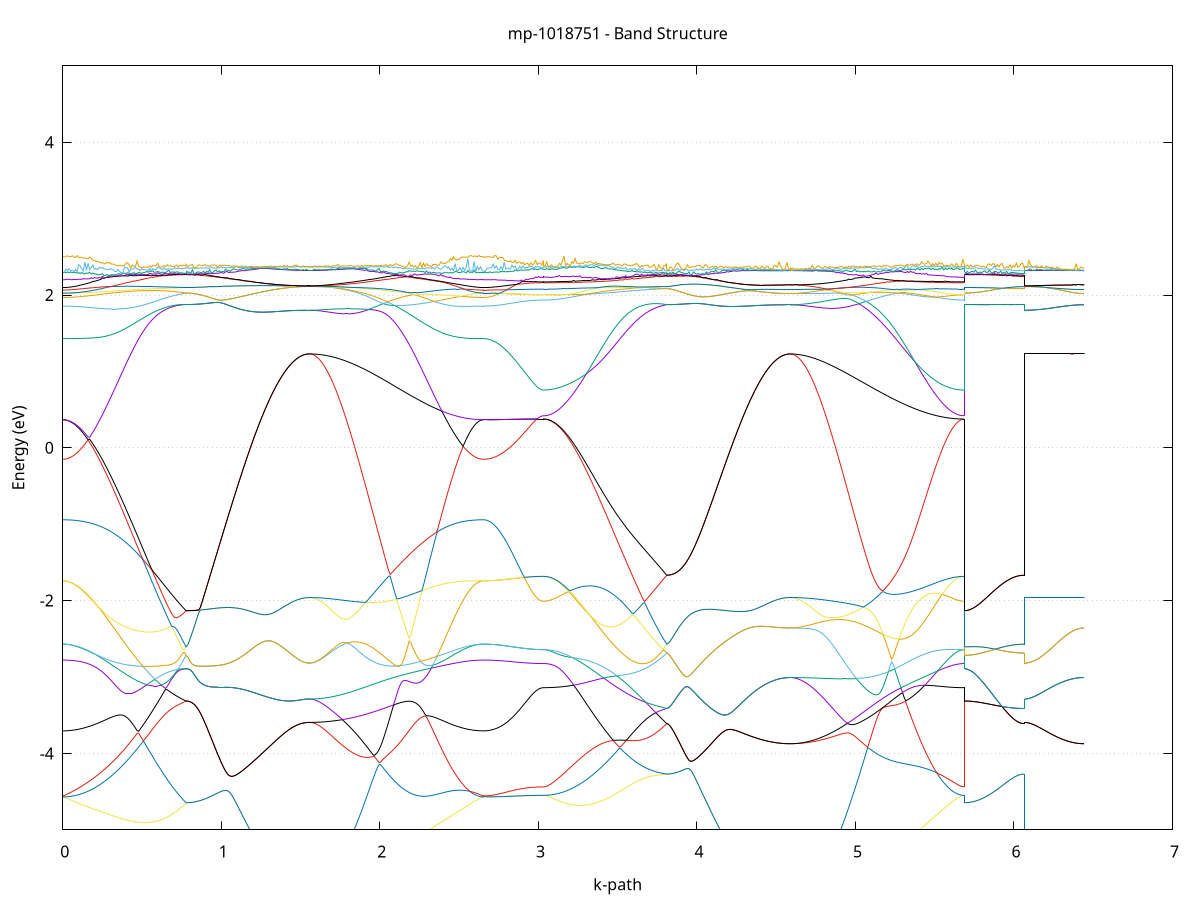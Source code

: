 set title 'mp-1018751 - Band Structure'
set xlabel 'k-path'
set ylabel 'Energy (eV)'
set grid y
set yrange [-5:5]
set terminal png size 800,600
set output 'mp-1018751_bands_gnuplot.png'
plot '-' using 1:2 with lines notitle, '-' using 1:2 with lines notitle, '-' using 1:2 with lines notitle, '-' using 1:2 with lines notitle, '-' using 1:2 with lines notitle, '-' using 1:2 with lines notitle, '-' using 1:2 with lines notitle, '-' using 1:2 with lines notitle, '-' using 1:2 with lines notitle, '-' using 1:2 with lines notitle, '-' using 1:2 with lines notitle, '-' using 1:2 with lines notitle, '-' using 1:2 with lines notitle, '-' using 1:2 with lines notitle, '-' using 1:2 with lines notitle, '-' using 1:2 with lines notitle, '-' using 1:2 with lines notitle, '-' using 1:2 with lines notitle, '-' using 1:2 with lines notitle, '-' using 1:2 with lines notitle, '-' using 1:2 with lines notitle, '-' using 1:2 with lines notitle, '-' using 1:2 with lines notitle, '-' using 1:2 with lines notitle, '-' using 1:2 with lines notitle, '-' using 1:2 with lines notitle, '-' using 1:2 with lines notitle, '-' using 1:2 with lines notitle, '-' using 1:2 with lines notitle, '-' using 1:2 with lines notitle, '-' using 1:2 with lines notitle, '-' using 1:2 with lines notitle, '-' using 1:2 with lines notitle, '-' using 1:2 with lines notitle, '-' using 1:2 with lines notitle, '-' using 1:2 with lines notitle
0.000000 -32.444808
0.009969 -32.444808
0.019938 -32.444808
0.029907 -32.444708
0.039876 -32.444608
0.049845 -32.444408
0.059814 -32.444308
0.069783 -32.444108
0.079752 -32.443908
0.089721 -32.443608
0.099690 -32.443308
0.109659 -32.443008
0.119628 -32.442708
0.129597 -32.442308
0.139566 -32.441908
0.149535 -32.441508
0.159504 -32.441108
0.169473 -32.440608
0.179441 -32.440108
0.189410 -32.439608
0.199379 -32.439108
0.209348 -32.438508
0.219317 -32.438008
0.229286 -32.437408
0.239255 -32.436708
0.249224 -32.436108
0.259193 -32.435508
0.269162 -32.434808
0.279131 -32.434108
0.289100 -32.433408
0.299069 -32.432708
0.309038 -32.432008
0.319007 -32.431308
0.328976 -32.430508
0.338945 -32.429808
0.348914 -32.429008
0.358883 -32.428208
0.368852 -32.427508
0.378821 -32.426708
0.388790 -32.425908
0.398759 -32.425108
0.408728 -32.424308
0.418697 -32.423608
0.428666 -32.422808
0.438635 -32.422008
0.448604 -32.421208
0.458573 -32.420408
0.468542 -32.419708
0.478511 -32.418908
0.488480 -32.418208
0.498449 -32.417408
0.508418 -32.416708
0.518387 -32.416008
0.528356 -32.415208
0.538324 -32.414508
0.548293 -32.413908
0.558262 -32.413208
0.568231 -32.412508
0.578200 -32.411908
0.588169 -32.411308
0.598138 -32.410708
0.608107 -32.410108
0.618076 -32.409508
0.628045 -32.409008
0.638014 -32.408508
0.647983 -32.408008
0.657952 -32.407508
0.667921 -32.407108
0.677890 -32.406608
0.687859 -32.406208
0.697828 -32.405908
0.707797 -32.405508
0.717766 -32.405208
0.727735 -32.404908
0.737704 -32.404608
0.747673 -32.404408
0.757642 -32.404208
0.767611 -32.404008
0.777580 -32.403808
0.777580 -32.403808
0.787549 -32.403808
0.797518 -32.403808
0.807487 -32.403708
0.817456 -32.403608
0.827425 -32.403508
0.837394 -32.403408
0.847363 -32.403208
0.857332 -32.403008
0.867301 -32.402808
0.877270 -32.402608
0.887238 -32.402308
0.897207 -32.402108
0.907176 -32.401808
0.917145 -32.401508
0.927114 -32.401108
0.937083 -32.400708
0.947052 -32.400408
0.957021 -32.400008
0.966990 -32.399608
0.976959 -32.399108
0.986928 -32.398708
0.996897 -32.398208
1.006866 -32.397708
1.016835 -32.397208
1.026804 -32.396708
1.036773 -32.396208
1.046742 -32.395608
1.056711 -32.395108
1.066680 -32.394508
1.076649 -32.393908
1.086618 -32.393408
1.096587 -32.392808
1.106556 -32.392208
1.116525 -32.391608
1.126494 -32.390908
1.136463 -32.390308
1.146432 -32.389708
1.156401 -32.389108
1.166370 -32.388508
1.176339 -32.387908
1.186308 -32.387208
1.196277 -32.386608
1.206246 -32.386008
1.216215 -32.385408
1.226184 -32.384808
1.236152 -32.384208
1.246121 -32.383608
1.256090 -32.383008
1.266059 -32.382408
1.276028 -32.381908
1.285997 -32.381308
1.295966 -32.380808
1.305935 -32.380308
1.315904 -32.379708
1.325873 -32.379208
1.335842 -32.378708
1.345811 -32.378308
1.355780 -32.377808
1.365749 -32.377408
1.375718 -32.376908
1.385687 -32.376508
1.395656 -32.376208
1.405625 -32.375808
1.415594 -32.375508
1.425563 -32.375108
1.435532 -32.374808
1.445501 -32.374608
1.455470 -32.374308
1.465439 -32.374108
1.475408 -32.373908
1.485377 -32.373708
1.495346 -32.373508
1.505315 -32.373408
1.515284 -32.373308
1.525253 -32.373208
1.535222 -32.373108
1.545191 -32.373108
1.555160 -32.373108
1.555160 -32.373108
1.565157 -32.373108
1.575153 -32.373108
1.585150 -32.373208
1.595147 -32.373308
1.605144 -32.373408
1.615141 -32.373608
1.625138 -32.373808
1.635135 -32.374008
1.645132 -32.374208
1.655129 -32.374508
1.665126 -32.374808
1.675123 -32.375108
1.685120 -32.375408
1.695117 -32.375808
1.705114 -32.376208
1.715111 -32.376608
1.725108 -32.377108
1.735105 -32.377608
1.745102 -32.378108
1.755098 -32.378608
1.765095 -32.379108
1.775092 -32.379708
1.785089 -32.380308
1.795086 -32.380908
1.805083 -32.381608
1.815080 -32.382208
1.825077 -32.382908
1.835074 -32.383608
1.845071 -32.384408
1.855068 -32.385108
1.865065 -32.385908
1.875062 -32.386708
1.885059 -32.387508
1.895056 -32.388308
1.905053 -32.389108
1.915050 -32.390008
1.925047 -32.390808
1.935043 -32.391708
1.945040 -32.392608
1.955037 -32.393508
1.965034 -32.394508
1.975031 -32.395408
1.985028 -32.396308
1.995025 -32.397308
2.005022 -32.398308
2.015019 -32.399308
2.025016 -32.400208
2.035013 -32.401208
2.045010 -32.402208
2.055007 -32.403208
2.065004 -32.404308
2.075001 -32.405308
2.084998 -32.406308
2.094995 -32.407308
2.104992 -32.408308
2.114988 -32.409408
2.124985 -32.410408
2.134982 -32.411408
2.144979 -32.412408
2.154976 -32.413508
2.164973 -32.414508
2.174970 -32.415508
2.184967 -32.416508
2.194964 -32.417508
2.204961 -32.418508
2.214958 -32.419508
2.224955 -32.420508
2.234952 -32.421408
2.244949 -32.422408
2.254946 -32.423308
2.264943 -32.424308
2.274940 -32.425208
2.284937 -32.426108
2.294933 -32.427008
2.304930 -32.427908
2.314927 -32.428808
2.324924 -32.429608
2.334921 -32.430508
2.344918 -32.431308
2.354915 -32.432108
2.364912 -32.432908
2.374909 -32.433608
2.384906 -32.434408
2.394903 -32.435108
2.404900 -32.435808
2.414897 -32.436508
2.424894 -32.437108
2.434891 -32.437808
2.444888 -32.438408
2.454885 -32.438908
2.464882 -32.439508
2.474878 -32.440008
2.484875 -32.440508
2.494872 -32.441008
2.504869 -32.441508
2.514866 -32.441908
2.524863 -32.442308
2.534860 -32.442708
2.544857 -32.443008
2.554854 -32.443308
2.564851 -32.443608
2.574848 -32.443808
2.584845 -32.444108
2.594842 -32.444308
2.604839 -32.444408
2.614836 -32.444608
2.624833 -32.444708
2.634830 -32.444808
2.644827 -32.444808
2.654823 -32.444808
2.654823 -32.444808
2.664757 -32.444808
2.674691 -32.444808
2.684624 -32.444808
2.694558 -32.444708
2.704491 -32.444708
2.714425 -32.444708
2.724359 -32.444608
2.734292 -32.444508
2.744226 -32.444508
2.754159 -32.444408
2.764093 -32.444308
2.774026 -32.444208
2.783960 -32.444208
2.793894 -32.444108
2.803827 -32.444008
2.813761 -32.443808
2.823694 -32.443708
2.833628 -32.443608
2.843561 -32.443508
2.853495 -32.443408
2.863429 -32.443308
2.873362 -32.443108
2.883296 -32.443008
2.893229 -32.442908
2.903163 -32.442808
2.913097 -32.442608
2.923030 -32.442508
2.932964 -32.442408
2.942897 -32.442308
2.952831 -32.442208
2.962764 -32.442108
2.972698 -32.442008
2.982632 -32.442008
2.992565 -32.441908
3.002499 -32.441908
3.012432 -32.441808
3.022366 -32.441808
3.032299 -32.441808
3.032299 -32.441808
3.042268 -32.441808
3.052237 -32.441708
3.062206 -32.441708
3.072175 -32.441608
3.082144 -32.441408
3.092113 -32.441308
3.102082 -32.441108
3.112051 -32.440908
3.122020 -32.440708
3.131989 -32.440408
3.141958 -32.440108
3.151927 -32.439808
3.161896 -32.439408
3.171865 -32.439108
3.181834 -32.438708
3.191803 -32.438208
3.201772 -32.437808
3.211741 -32.437308
3.221710 -32.436808
3.231679 -32.436308
3.241648 -32.435808
3.251617 -32.435208
3.261586 -32.434708
3.271555 -32.434108
3.281524 -32.433508
3.291493 -32.432908
3.301462 -32.432208
3.311431 -32.431608
3.321400 -32.430908
3.331369 -32.430208
3.341338 -32.429608
3.351307 -32.428908
3.361276 -32.428208
3.371245 -32.427408
3.381213 -32.426708
3.391182 -32.426008
3.401151 -32.425308
3.411120 -32.424508
3.421089 -32.423808
3.431058 -32.423008
3.441027 -32.422308
3.450996 -32.421608
3.460965 -32.420808
3.470934 -32.420108
3.480903 -32.419408
3.490872 -32.418608
3.500841 -32.417908
3.510810 -32.417208
3.520779 -32.416508
3.530748 -32.415808
3.540717 -32.415108
3.550686 -32.414508
3.560655 -32.413808
3.570624 -32.413108
3.580593 -32.412508
3.590562 -32.411908
3.600531 -32.411308
3.610500 -32.410708
3.620469 -32.410208
3.630438 -32.409608
3.640407 -32.409108
3.650376 -32.408608
3.660345 -32.408108
3.670314 -32.407708
3.680283 -32.407208
3.690252 -32.406808
3.700221 -32.406408
3.710190 -32.406008
3.720159 -32.405708
3.730127 -32.405408
3.740096 -32.405108
3.750065 -32.404808
3.760034 -32.404608
3.770003 -32.404408
3.779972 -32.404208
3.789941 -32.404108
3.799910 -32.403908
3.809879 -32.403808
3.809879 -32.403808
3.819848 -32.403808
3.829817 -32.403808
3.839786 -32.403708
3.849755 -32.403608
3.859724 -32.403508
3.869693 -32.403408
3.879662 -32.403208
3.889631 -32.403008
3.899600 -32.402808
3.909569 -32.402608
3.919538 -32.402308
3.929507 -32.402108
3.939476 -32.401808
3.949445 -32.401408
3.959414 -32.401108
3.969383 -32.400708
3.979352 -32.400408
3.989321 -32.400008
3.999290 -32.399508
4.009259 -32.399108
4.019228 -32.398708
4.029197 -32.398208
4.039166 -32.397708
4.049135 -32.397208
4.059104 -32.396708
4.069073 -32.396208
4.079041 -32.395608
4.089010 -32.395108
4.098979 -32.394508
4.108948 -32.393908
4.118917 -32.393308
4.128886 -32.392808
4.138855 -32.392208
4.148824 -32.391608
4.158793 -32.390908
4.168762 -32.390308
4.178731 -32.389708
4.188700 -32.389108
4.198669 -32.388508
4.208638 -32.387908
4.218607 -32.387208
4.228576 -32.386608
4.238545 -32.386008
4.248514 -32.385408
4.258483 -32.384808
4.268452 -32.384208
4.278421 -32.383608
4.288390 -32.383008
4.298359 -32.382408
4.308328 -32.381908
4.318297 -32.381308
4.328266 -32.380808
4.338235 -32.380208
4.348204 -32.379708
4.358173 -32.379208
4.368142 -32.378708
4.378111 -32.378308
4.388080 -32.377808
4.398049 -32.377408
4.408018 -32.376908
4.417987 -32.376508
4.427956 -32.376108
4.437924 -32.375808
4.447893 -32.375408
4.457862 -32.375108
4.467831 -32.374808
4.477800 -32.374508
4.487769 -32.374308
4.497738 -32.374108
4.507707 -32.373808
4.517676 -32.373708
4.527645 -32.373508
4.537614 -32.373408
4.547583 -32.373208
4.557552 -32.373208
4.567521 -32.373108
4.577490 -32.373108
4.587459 -32.373008
4.587459 -32.373008
4.597456 -32.373108
4.607453 -32.373108
4.617450 -32.373208
4.627447 -32.373308
4.637444 -32.373408
4.647441 -32.373508
4.657438 -32.373708
4.667435 -32.373908
4.677432 -32.374108
4.687429 -32.374408
4.697425 -32.374708
4.707422 -32.375008
4.717419 -32.375308
4.727416 -32.375708
4.737413 -32.376108
4.747410 -32.376508
4.757407 -32.376908
4.767404 -32.377308
4.777401 -32.377808
4.787398 -32.378308
4.797395 -32.378908
4.807392 -32.379408
4.817389 -32.380008
4.827386 -32.380608
4.837383 -32.381208
4.847380 -32.381808
4.857377 -32.382508
4.867374 -32.383208
4.877370 -32.383908
4.887367 -32.384608
4.897364 -32.385308
4.907361 -32.386108
4.917358 -32.386808
4.927355 -32.387608
4.937352 -32.388408
4.947349 -32.389208
4.957346 -32.390108
4.967343 -32.390908
4.977340 -32.391808
4.987337 -32.392708
4.997334 -32.393508
5.007331 -32.394408
5.017328 -32.395308
5.027325 -32.396308
5.037322 -32.397208
5.047319 -32.398108
5.057315 -32.399108
5.067312 -32.400008
5.077309 -32.401008
5.087306 -32.402008
5.097303 -32.402908
5.107300 -32.403908
5.117297 -32.404908
5.127294 -32.405908
5.137291 -32.406808
5.147288 -32.407808
5.157285 -32.408808
5.167282 -32.409808
5.177279 -32.410808
5.187276 -32.411708
5.197273 -32.412708
5.207270 -32.413708
5.217267 -32.414708
5.227263 -32.415608
5.237260 -32.416608
5.247257 -32.417508
5.257254 -32.418508
5.267251 -32.419408
5.277248 -32.420308
5.287245 -32.421208
5.297242 -32.422108
5.307239 -32.423008
5.317236 -32.423908
5.327233 -32.424708
5.337230 -32.425608
5.347227 -32.426408
5.357224 -32.427208
5.367221 -32.428108
5.377218 -32.428808
5.387215 -32.429608
5.397212 -32.430408
5.407208 -32.431108
5.417205 -32.431808
5.427202 -32.432508
5.437199 -32.433208
5.447196 -32.433808
5.457193 -32.434408
5.467190 -32.435008
5.477187 -32.435608
5.487184 -32.436208
5.497181 -32.436708
5.507178 -32.437208
5.517175 -32.437708
5.527172 -32.438208
5.537169 -32.438608
5.547166 -32.439008
5.557163 -32.439408
5.567160 -32.439708
5.577157 -32.440108
5.587153 -32.440408
5.597150 -32.440608
5.607147 -32.440908
5.617144 -32.441108
5.627141 -32.441308
5.637138 -32.441408
5.647135 -32.441608
5.657132 -32.441708
5.667129 -32.441708
5.677126 -32.441808
5.687123 -32.441808
5.687123 -32.403808
5.697057 -32.403808
5.706990 -32.403808
5.716924 -32.403808
5.726857 -32.403808
5.736791 -32.403808
5.746724 -32.403808
5.756658 -32.403808
5.766592 -32.403808
5.776525 -32.403808
5.786459 -32.403808
5.796392 -32.403808
5.806326 -32.403808
5.816259 -32.403808
5.826193 -32.403808
5.836127 -32.403808
5.846060 -32.403808
5.855994 -32.403808
5.865927 -32.403808
5.875861 -32.403808
5.885795 -32.403808
5.895728 -32.403808
5.905662 -32.403808
5.915595 -32.403808
5.925529 -32.403808
5.935462 -32.403808
5.945396 -32.403808
5.955330 -32.403808
5.965263 -32.403808
5.975197 -32.403808
5.985130 -32.403808
5.995064 -32.403808
6.004997 -32.403808
6.014931 -32.403808
6.024865 -32.403808
6.034798 -32.403808
6.044732 -32.403808
6.054665 -32.403808
6.064599 -32.403808
6.064599 -32.373108
6.074533 -32.373108
6.084466 -32.373108
6.094400 -32.373108
6.104333 -32.373108
6.114267 -32.373108
6.124200 -32.373108
6.134134 -32.373108
6.144068 -32.373108
6.154001 -32.373008
6.163935 -32.373008
6.173868 -32.373008
6.183802 -32.373008
6.193735 -32.373008
6.203669 -32.373008
6.213603 -32.373008
6.223536 -32.373008
6.233470 -32.373008
6.243403 -32.373008
6.253337 -32.373008
6.263271 -32.373008
6.273204 -32.373008
6.283138 -32.373008
6.293071 -32.373008
6.303005 -32.373008
6.312938 -32.373008
6.322872 -32.373008
6.332806 -32.373008
6.342739 -32.373008
6.352673 -32.373008
6.362606 -32.373008
6.372540 -32.373008
6.382473 -32.373008
6.392407 -32.373008
6.402341 -32.373108
6.412274 -32.373108
6.422208 -32.373108
6.432141 -32.373108
6.442075 -32.373008
e
0.000000 -32.430208
0.009969 -32.430208
0.019938 -32.430108
0.029907 -32.430108
0.039876 -32.430008
0.049845 -32.429908
0.059814 -32.429808
0.069783 -32.429608
0.079752 -32.429408
0.089721 -32.429208
0.099690 -32.429008
0.109659 -32.428808
0.119628 -32.428508
0.129597 -32.428208
0.139566 -32.427908
0.149535 -32.427608
0.159504 -32.427208
0.169473 -32.426808
0.179441 -32.426408
0.189410 -32.426008
0.199379 -32.425608
0.209348 -32.425208
0.219317 -32.424708
0.229286 -32.424308
0.239255 -32.423808
0.249224 -32.423308
0.259193 -32.422808
0.269162 -32.422308
0.279131 -32.421708
0.289100 -32.421208
0.299069 -32.420708
0.309038 -32.420108
0.319007 -32.419508
0.328976 -32.419008
0.338945 -32.418408
0.348914 -32.417808
0.358883 -32.417308
0.368852 -32.416708
0.378821 -32.416108
0.388790 -32.415508
0.398759 -32.415008
0.408728 -32.414408
0.418697 -32.413808
0.428666 -32.413308
0.438635 -32.412708
0.448604 -32.412208
0.458573 -32.411608
0.468542 -32.411108
0.478511 -32.410608
0.488480 -32.410108
0.498449 -32.409608
0.508418 -32.409108
0.518387 -32.408608
0.528356 -32.408208
0.538324 -32.407708
0.548293 -32.407308
0.558262 -32.406908
0.568231 -32.406508
0.578200 -32.406108
0.588169 -32.405808
0.598138 -32.405508
0.608107 -32.405208
0.618076 -32.404908
0.628045 -32.404608
0.638014 -32.404408
0.647983 -32.404208
0.657952 -32.404008
0.667921 -32.403808
0.677890 -32.403708
0.687859 -32.403608
0.697828 -32.403508
0.707797 -32.403508
0.717766 -32.403408
0.727735 -32.403408
0.737704 -32.403408
0.747673 -32.403508
0.757642 -32.403608
0.767611 -32.403708
0.777580 -32.403808
0.777580 -32.403808
0.787549 -32.403808
0.797518 -32.403808
0.807487 -32.403708
0.817456 -32.403608
0.827425 -32.403508
0.837394 -32.403408
0.847363 -32.403208
0.857332 -32.403008
0.867301 -32.402808
0.877270 -32.402608
0.887238 -32.402308
0.897207 -32.402108
0.907176 -32.401808
0.917145 -32.401408
0.927114 -32.401108
0.937083 -32.400708
0.947052 -32.400408
0.957021 -32.400008
0.966990 -32.399608
0.976959 -32.399108
0.986928 -32.398708
0.996897 -32.398208
1.006866 -32.397708
1.016835 -32.397208
1.026804 -32.396708
1.036773 -32.396208
1.046742 -32.395608
1.056711 -32.395108
1.066680 -32.394508
1.076649 -32.393908
1.086618 -32.393408
1.096587 -32.392808
1.106556 -32.392208
1.116525 -32.391608
1.126494 -32.390908
1.136463 -32.390308
1.146432 -32.389708
1.156401 -32.389108
1.166370 -32.388508
1.176339 -32.387908
1.186308 -32.387208
1.196277 -32.386608
1.206246 -32.386008
1.216215 -32.385408
1.226184 -32.384808
1.236152 -32.384208
1.246121 -32.383608
1.256090 -32.383008
1.266059 -32.382408
1.276028 -32.381908
1.285997 -32.381308
1.295966 -32.380808
1.305935 -32.380308
1.315904 -32.379708
1.325873 -32.379208
1.335842 -32.378708
1.345811 -32.378308
1.355780 -32.377808
1.365749 -32.377408
1.375718 -32.376908
1.385687 -32.376508
1.395656 -32.376208
1.405625 -32.375808
1.415594 -32.375408
1.425563 -32.375108
1.435532 -32.374808
1.445501 -32.374608
1.455470 -32.374308
1.465439 -32.374108
1.475408 -32.373908
1.485377 -32.373708
1.495346 -32.373508
1.505315 -32.373408
1.515284 -32.373308
1.525253 -32.373208
1.535222 -32.373108
1.545191 -32.373108
1.555160 -32.373108
1.555160 -32.373108
1.565157 -32.373108
1.575153 -32.373108
1.585150 -32.373208
1.595147 -32.373208
1.605144 -32.373308
1.615141 -32.373508
1.625138 -32.373608
1.635135 -32.373808
1.645132 -32.374008
1.655129 -32.374208
1.665126 -32.374408
1.675123 -32.374608
1.685120 -32.374908
1.695117 -32.375208
1.705114 -32.375508
1.715111 -32.375908
1.725108 -32.376208
1.735105 -32.376608
1.745102 -32.377008
1.755098 -32.377408
1.765095 -32.377808
1.775092 -32.378308
1.785089 -32.378808
1.795086 -32.379308
1.805083 -32.379808
1.815080 -32.380308
1.825077 -32.380808
1.835074 -32.381408
1.845071 -32.382008
1.855068 -32.382508
1.865065 -32.383208
1.875062 -32.383808
1.885059 -32.384408
1.895056 -32.385108
1.905053 -32.385708
1.915050 -32.386408
1.925047 -32.387108
1.935043 -32.387808
1.945040 -32.388508
1.955037 -32.389208
1.965034 -32.390008
1.975031 -32.390708
1.985028 -32.391508
1.995025 -32.392208
2.005022 -32.393008
2.015019 -32.393808
2.025016 -32.394508
2.035013 -32.395308
2.045010 -32.396108
2.055007 -32.396908
2.065004 -32.397708
2.075001 -32.398508
2.084998 -32.399408
2.094995 -32.400208
2.104992 -32.401008
2.114988 -32.401808
2.124985 -32.402608
2.134982 -32.403408
2.144979 -32.404208
2.154976 -32.405108
2.164973 -32.405908
2.174970 -32.406708
2.184967 -32.407508
2.194964 -32.408308
2.204961 -32.409108
2.214958 -32.409908
2.224955 -32.410708
2.234952 -32.411408
2.244949 -32.412208
2.254946 -32.413008
2.264943 -32.413708
2.274940 -32.414508
2.284937 -32.415208
2.294933 -32.415908
2.304930 -32.416608
2.314927 -32.417308
2.324924 -32.418008
2.334921 -32.418708
2.344918 -32.419308
2.354915 -32.420008
2.364912 -32.420608
2.374909 -32.421208
2.384906 -32.421808
2.394903 -32.422408
2.404900 -32.422908
2.414897 -32.423508
2.424894 -32.424008
2.434891 -32.424508
2.444888 -32.425008
2.454885 -32.425508
2.464882 -32.425908
2.474878 -32.426408
2.484875 -32.426808
2.494872 -32.427108
2.504869 -32.427508
2.514866 -32.427808
2.524863 -32.428208
2.534860 -32.428508
2.544857 -32.428708
2.554854 -32.429008
2.564851 -32.429208
2.574848 -32.429408
2.584845 -32.429608
2.594842 -32.429808
2.604839 -32.429908
2.614836 -32.430008
2.624833 -32.430108
2.634830 -32.430108
2.644827 -32.430208
2.654823 -32.430208
2.654823 -32.430208
2.664757 -32.430208
2.674691 -32.430208
2.684624 -32.430208
2.694558 -32.430308
2.704491 -32.430308
2.714425 -32.430308
2.724359 -32.430408
2.734292 -32.430408
2.744226 -32.430508
2.754159 -32.430608
2.764093 -32.430708
2.774026 -32.430808
2.783960 -32.430808
2.793894 -32.430908
2.803827 -32.431008
2.813761 -32.431208
2.823694 -32.431308
2.833628 -32.431408
2.843561 -32.431508
2.853495 -32.431608
2.863429 -32.431808
2.873362 -32.431908
2.883296 -32.432008
2.893229 -32.432108
2.903163 -32.432308
2.913097 -32.432408
2.923030 -32.432508
2.932964 -32.432608
2.942897 -32.432708
2.952831 -32.432808
2.962764 -32.432908
2.972698 -32.433008
2.982632 -32.433008
2.992565 -32.433108
3.002499 -32.433108
3.012432 -32.433208
3.022366 -32.433208
3.032299 -32.433208
3.032299 -32.433208
3.042268 -32.433208
3.052237 -32.433108
3.062206 -32.433108
3.072175 -32.433008
3.082144 -32.432908
3.092113 -32.432708
3.102082 -32.432608
3.112051 -32.432408
3.122020 -32.432208
3.131989 -32.431908
3.141958 -32.431708
3.151927 -32.431408
3.161896 -32.431108
3.171865 -32.430808
3.181834 -32.430408
3.191803 -32.430108
3.201772 -32.429708
3.211741 -32.429308
3.221710 -32.428808
3.231679 -32.428408
3.241648 -32.427908
3.251617 -32.427508
3.261586 -32.427008
3.271555 -32.426408
3.281524 -32.425908
3.291493 -32.425408
3.301462 -32.424808
3.311431 -32.424308
3.321400 -32.423708
3.331369 -32.423108
3.341338 -32.422508
3.351307 -32.422008
3.361276 -32.421308
3.371245 -32.420708
3.381213 -32.420108
3.391182 -32.419508
3.401151 -32.418908
3.411120 -32.418308
3.421089 -32.417708
3.431058 -32.417008
3.441027 -32.416408
3.450996 -32.415808
3.460965 -32.415208
3.470934 -32.414608
3.480903 -32.414008
3.490872 -32.413408
3.500841 -32.412808
3.510810 -32.412308
3.520779 -32.411708
3.530748 -32.411208
3.540717 -32.410608
3.550686 -32.410108
3.560655 -32.409608
3.570624 -32.409108
3.580593 -32.408608
3.590562 -32.408208
3.600531 -32.407708
3.610500 -32.407308
3.620469 -32.406908
3.630438 -32.406508
3.640407 -32.406208
3.650376 -32.405808
3.660345 -32.405508
3.670314 -32.405208
3.680283 -32.405008
3.690252 -32.404708
3.700221 -32.404508
3.710190 -32.404308
3.720159 -32.404108
3.730127 -32.404008
3.740096 -32.403908
3.750065 -32.403808
3.760034 -32.403708
3.770003 -32.403708
3.779972 -32.403708
3.789941 -32.403708
3.799910 -32.403708
3.809879 -32.403808
3.809879 -32.403808
3.819848 -32.403808
3.829817 -32.403808
3.839786 -32.403708
3.849755 -32.403608
3.859724 -32.403508
3.869693 -32.403408
3.879662 -32.403208
3.889631 -32.403008
3.899600 -32.402808
3.909569 -32.402608
3.919538 -32.402308
3.929507 -32.402108
3.939476 -32.401808
3.949445 -32.401408
3.959414 -32.401108
3.969383 -32.400708
3.979352 -32.400408
3.989321 -32.400008
3.999290 -32.399508
4.009259 -32.399108
4.019228 -32.398708
4.029197 -32.398208
4.039166 -32.397708
4.049135 -32.397208
4.059104 -32.396708
4.069073 -32.396208
4.079041 -32.395608
4.089010 -32.395108
4.098979 -32.394508
4.108948 -32.393908
4.118917 -32.393308
4.128886 -32.392808
4.138855 -32.392208
4.148824 -32.391608
4.158793 -32.390908
4.168762 -32.390308
4.178731 -32.389708
4.188700 -32.389108
4.198669 -32.388508
4.208638 -32.387908
4.218607 -32.387208
4.228576 -32.386608
4.238545 -32.386008
4.248514 -32.385408
4.258483 -32.384808
4.268452 -32.384208
4.278421 -32.383608
4.288390 -32.383008
4.298359 -32.382408
4.308328 -32.381908
4.318297 -32.381308
4.328266 -32.380808
4.338235 -32.380208
4.348204 -32.379708
4.358173 -32.379208
4.368142 -32.378708
4.378111 -32.378308
4.388080 -32.377808
4.398049 -32.377408
4.408018 -32.376908
4.417987 -32.376508
4.427956 -32.376108
4.437924 -32.375808
4.447893 -32.375408
4.457862 -32.375108
4.467831 -32.374808
4.477800 -32.374508
4.487769 -32.374308
4.497738 -32.374108
4.507707 -32.373808
4.517676 -32.373708
4.527645 -32.373508
4.537614 -32.373408
4.547583 -32.373208
4.557552 -32.373208
4.567521 -32.373108
4.577490 -32.373108
4.587459 -32.373008
4.587459 -32.373008
4.597456 -32.373108
4.607453 -32.373108
4.617450 -32.373208
4.627447 -32.373208
4.637444 -32.373308
4.647441 -32.373508
4.657438 -32.373608
4.667435 -32.373808
4.677432 -32.374008
4.687429 -32.374208
4.697425 -32.374508
4.707422 -32.374708
4.717419 -32.375008
4.727416 -32.375308
4.737413 -32.375608
4.747410 -32.376008
4.757407 -32.376408
4.767404 -32.376808
4.777401 -32.377208
4.787398 -32.377608
4.797395 -32.378108
4.807392 -32.378608
4.817389 -32.379108
4.827386 -32.379608
4.837383 -32.380108
4.847380 -32.380708
4.857377 -32.381208
4.867374 -32.381808
4.877370 -32.382408
4.887367 -32.383108
4.897364 -32.383708
4.907361 -32.384408
4.917358 -32.385008
4.927355 -32.385708
4.937352 -32.386408
4.947349 -32.387108
4.957346 -32.387808
4.967343 -32.388608
4.977340 -32.389308
4.987337 -32.390108
4.997334 -32.390908
5.007331 -32.391708
5.017328 -32.392408
5.027325 -32.393208
5.037322 -32.394108
5.047319 -32.394908
5.057315 -32.395708
5.067312 -32.396508
5.077309 -32.397408
5.087306 -32.398208
5.097303 -32.399108
5.107300 -32.399908
5.117297 -32.400808
5.127294 -32.401608
5.137291 -32.402508
5.147288 -32.403308
5.157285 -32.404208
5.167282 -32.405108
5.177279 -32.405908
5.187276 -32.406808
5.197273 -32.407608
5.207270 -32.408508
5.217267 -32.409308
5.227263 -32.410208
5.237260 -32.411008
5.247257 -32.411808
5.257254 -32.412708
5.267251 -32.413508
5.277248 -32.414308
5.287245 -32.415108
5.297242 -32.415908
5.307239 -32.416708
5.317236 -32.417408
5.327233 -32.418208
5.337230 -32.419008
5.347227 -32.419708
5.357224 -32.420408
5.367221 -32.421108
5.377218 -32.421808
5.387215 -32.422508
5.397212 -32.423108
5.407208 -32.423808
5.417205 -32.424408
5.427202 -32.425008
5.437199 -32.425608
5.447196 -32.426208
5.457193 -32.426708
5.467190 -32.427208
5.477187 -32.427808
5.487184 -32.428208
5.497181 -32.428708
5.507178 -32.429208
5.517175 -32.429608
5.527172 -32.430008
5.537169 -32.430408
5.547166 -32.430708
5.557163 -32.431108
5.567160 -32.431408
5.577157 -32.431708
5.587153 -32.431908
5.597150 -32.432208
5.607147 -32.432408
5.617144 -32.432608
5.627141 -32.432708
5.637138 -32.432908
5.647135 -32.433008
5.657132 -32.433108
5.667129 -32.433108
5.677126 -32.433208
5.687123 -32.433208
5.687123 -32.403808
5.697057 -32.403808
5.706990 -32.403808
5.716924 -32.403808
5.726857 -32.403808
5.736791 -32.403808
5.746724 -32.403808
5.756658 -32.403808
5.766592 -32.403808
5.776525 -32.403808
5.786459 -32.403808
5.796392 -32.403808
5.806326 -32.403808
5.816259 -32.403808
5.826193 -32.403808
5.836127 -32.403808
5.846060 -32.403808
5.855994 -32.403808
5.865927 -32.403808
5.875861 -32.403808
5.885795 -32.403808
5.895728 -32.403808
5.905662 -32.403808
5.915595 -32.403808
5.925529 -32.403808
5.935462 -32.403808
5.945396 -32.403808
5.955330 -32.403808
5.965263 -32.403808
5.975197 -32.403808
5.985130 -32.403808
5.995064 -32.403808
6.004997 -32.403808
6.014931 -32.403808
6.024865 -32.403808
6.034798 -32.403808
6.044732 -32.403808
6.054665 -32.403808
6.064599 -32.403808
6.064599 -32.373108
6.074533 -32.373108
6.084466 -32.373108
6.094400 -32.373108
6.104333 -32.373108
6.114267 -32.373108
6.124200 -32.373008
6.134134 -32.373008
6.144068 -32.373108
6.154001 -32.373008
6.163935 -32.373008
6.173868 -32.373008
6.183802 -32.373008
6.193735 -32.373008
6.203669 -32.373008
6.213603 -32.373008
6.223536 -32.373008
6.233470 -32.373008
6.243403 -32.373008
6.253337 -32.373008
6.263271 -32.373008
6.273204 -32.373008
6.283138 -32.373008
6.293071 -32.373008
6.303005 -32.373008
6.312938 -32.373008
6.322872 -32.373008
6.332806 -32.373008
6.342739 -32.373008
6.352673 -32.373008
6.362606 -32.373008
6.372540 -32.373008
6.382473 -32.373008
6.392407 -32.373008
6.402341 -32.373008
6.412274 -32.373008
6.422208 -32.373008
6.432141 -32.373008
6.442075 -32.373008
e
0.000000 -16.930308
0.009969 -16.930108
0.019938 -16.929808
0.029907 -16.929108
0.039876 -16.928208
0.049845 -16.927008
0.059814 -16.925608
0.069783 -16.924008
0.079752 -16.922008
0.089721 -16.919908
0.099690 -16.917408
0.109659 -16.914808
0.119628 -16.911808
0.129597 -16.908708
0.139566 -16.905308
0.149535 -16.901608
0.159504 -16.897808
0.169473 -16.893708
0.179441 -16.889308
0.189410 -16.884808
0.199379 -16.880008
0.209348 -16.875008
0.219317 -16.869808
0.229286 -16.864408
0.239255 -16.858708
0.249224 -16.852908
0.259193 -16.846908
0.269162 -16.840708
0.279131 -16.834408
0.289100 -16.827808
0.299069 -16.821108
0.309038 -16.814308
0.319007 -16.807308
0.328976 -16.800108
0.338945 -16.792908
0.348914 -16.785508
0.358883 -16.778008
0.368852 -16.770508
0.378821 -16.762908
0.388790 -16.755208
0.398759 -16.747708
0.408728 -16.740208
0.418697 -16.732908
0.428666 -16.726008
0.438635 -16.719908
0.448604 -16.715008
0.458573 -16.712508
0.468542 -16.713408
0.478511 -16.718108
0.488480 -16.725808
0.498449 -16.735208
0.508418 -16.745608
0.518387 -16.756208
0.528356 -16.767008
0.538324 -16.777608
0.548293 -16.788008
0.558262 -16.798208
0.568231 -16.808008
0.578200 -16.817508
0.588169 -16.826608
0.598138 -16.835308
0.608107 -16.843608
0.618076 -16.851408
0.628045 -16.858808
0.638014 -16.865808
0.647983 -16.872308
0.657952 -16.878308
0.667921 -16.883808
0.677890 -16.888908
0.687859 -16.893508
0.697828 -16.897508
0.707797 -16.901108
0.717766 -16.904208
0.727735 -16.906708
0.737704 -16.908808
0.747673 -16.910308
0.757642 -16.911308
0.767611 -16.911808
0.777580 -16.911808
0.777580 -16.911808
0.787549 -16.911708
0.797518 -16.911408
0.807487 -16.910908
0.817456 -16.910108
0.827425 -16.909108
0.837394 -16.907908
0.847363 -16.906508
0.857332 -16.904908
0.867301 -16.903008
0.877270 -16.901008
0.887238 -16.898708
0.897207 -16.896308
0.907176 -16.893608
0.917145 -16.890708
0.927114 -16.887708
0.937083 -16.884508
0.947052 -16.881008
0.957021 -16.877408
0.966990 -16.873608
0.976959 -16.869708
0.986928 -16.865608
0.996897 -16.861308
1.006866 -16.856908
1.016835 -16.852308
1.026804 -16.847608
1.036773 -16.842808
1.046742 -16.837808
1.056711 -16.832708
1.066680 -16.827508
1.076649 -16.822208
1.086618 -16.816808
1.096587 -16.811408
1.106556 -16.805808
1.116525 -16.800208
1.126494 -16.794608
1.136463 -16.788908
1.146432 -16.783208
1.156401 -16.777408
1.166370 -16.771708
1.176339 -16.766008
1.186308 -16.760208
1.196277 -16.754608
1.206246 -16.748908
1.216215 -16.743408
1.226184 -16.737908
1.236152 -16.732508
1.246121 -16.727308
1.256090 -16.722108
1.266059 -16.717108
1.276028 -16.712308
1.285997 -16.707708
1.295966 -16.703308
1.305935 -16.699208
1.315904 -16.695308
1.325873 -16.691608
1.335842 -16.688308
1.345811 -16.685208
1.355780 -16.682508
1.365749 -16.680108
1.375718 -16.678008
1.385687 -16.676308
1.395656 -16.674908
1.405625 -16.673708
1.415594 -16.672908
1.425563 -16.672308
1.435532 -16.672008
1.445501 -16.671808
1.455470 -16.671908
1.465439 -16.672008
1.475408 -16.672208
1.485377 -16.672508
1.495346 -16.672808
1.505315 -16.673208
1.515284 -16.673508
1.525253 -16.673708
1.535222 -16.673908
1.545191 -16.674008
1.555160 -16.674108
1.555160 -16.674108
1.565157 -16.674108
1.575153 -16.674108
1.585150 -16.674208
1.595147 -16.674308
1.605144 -16.674508
1.615141 -16.674708
1.625138 -16.674908
1.635135 -16.675108
1.645132 -16.675408
1.655129 -16.675708
1.665126 -16.675908
1.675123 -16.676208
1.685120 -16.676508
1.695117 -16.676808
1.705114 -16.677008
1.715111 -16.677208
1.725108 -16.677408
1.735105 -16.677508
1.745102 -16.677608
1.755098 -16.677708
1.765095 -16.677708
1.775092 -16.677508
1.785089 -16.677408
1.795086 -16.677108
1.805083 -16.676708
1.815080 -16.676208
1.825077 -16.675608
1.835074 -16.674808
1.845071 -16.673908
1.855068 -16.672908
1.865065 -16.671708
1.875062 -16.670408
1.885059 -16.668808
1.895056 -16.667108
1.905053 -16.665208
1.915050 -16.663108
1.925047 -16.660808
1.935043 -16.658308
1.945040 -16.655608
1.955037 -16.652708
1.965034 -16.649508
1.975031 -16.646108
1.985028 -16.642508
1.995025 -16.638708
2.005022 -16.634608
2.015019 -16.630208
2.025016 -16.625708
2.035013 -16.620908
2.045010 -16.616008
2.055007 -16.610908
2.065004 -16.605808
2.075001 -16.601308
2.084998 -16.598908
2.094995 -16.601808
2.104992 -16.608808
2.114988 -16.617108
2.124985 -16.626008
2.134982 -16.635108
2.144979 -16.644208
2.154976 -16.653308
2.164973 -16.662508
2.174970 -16.671608
2.184967 -16.680608
2.194964 -16.689708
2.204961 -16.698608
2.214958 -16.707508
2.224955 -16.716308
2.234952 -16.725008
2.244949 -16.733608
2.254946 -16.742108
2.264943 -16.750408
2.274940 -16.758708
2.284937 -16.766808
2.294933 -16.774808
2.304930 -16.782708
2.314927 -16.790408
2.324924 -16.797908
2.334921 -16.805308
2.344918 -16.812508
2.354915 -16.819608
2.364912 -16.826508
2.374909 -16.833208
2.384906 -16.839708
2.394903 -16.846008
2.404900 -16.852108
2.414897 -16.858008
2.424894 -16.863708
2.434891 -16.869208
2.444888 -16.874508
2.454885 -16.879508
2.464882 -16.884408
2.474878 -16.889008
2.484875 -16.893408
2.494872 -16.897508
2.504869 -16.901408
2.514866 -16.905108
2.524863 -16.908508
2.534860 -16.911708
2.544857 -16.914708
2.554854 -16.917408
2.564851 -16.919808
2.574848 -16.922008
2.584845 -16.923908
2.594842 -16.925608
2.604839 -16.927008
2.614836 -16.928208
2.624833 -16.929108
2.634830 -16.929808
2.644827 -16.930108
2.654823 -16.930308
2.654823 -16.930308
2.664757 -16.930108
2.674691 -16.929508
2.684624 -16.928508
2.694558 -16.927008
2.704491 -16.925208
2.714425 -16.923008
2.724359 -16.920408
2.734292 -16.917408
2.744226 -16.914008
2.754159 -16.910308
2.764093 -16.906108
2.774026 -16.901608
2.783960 -16.896708
2.793894 -16.891408
2.803827 -16.885808
2.813761 -16.879808
2.823694 -16.873508
2.833628 -16.866908
2.843561 -16.859908
2.853495 -16.852708
2.863429 -16.845108
2.873362 -16.837308
2.883296 -16.829208
2.893229 -16.821008
2.903163 -16.812508
2.913097 -16.803808
2.923030 -16.795108
2.932964 -16.786208
2.942897 -16.777408
2.952831 -16.768708
2.962764 -16.760108
2.972698 -16.751908
2.982632 -16.744208
2.992565 -16.737308
3.002499 -16.731408
3.012432 -16.726908
3.022366 -16.724008
3.032299 -16.723008
3.032299 -16.723008
3.042268 -16.722908
3.052237 -16.722708
3.062206 -16.722408
3.072175 -16.721908
3.082144 -16.721408
3.092113 -16.720708
3.102082 -16.719908
3.112051 -16.719008
3.122020 -16.718008
3.131989 -16.716908
3.141958 -16.715708
3.151927 -16.714408
3.161896 -16.713008
3.171865 -16.711608
3.181834 -16.710208
3.191803 -16.708708
3.201772 -16.707208
3.211741 -16.705708
3.221710 -16.704208
3.231679 -16.702808
3.241648 -16.701408
3.251617 -16.700208
3.261586 -16.699008
3.271555 -16.698108
3.281524 -16.697308
3.291493 -16.696708
3.301462 -16.696508
3.311431 -16.696508
3.321400 -16.696908
3.331369 -16.697708
3.341338 -16.699008
3.351307 -16.700708
3.361276 -16.703008
3.371245 -16.705808
3.381213 -16.709208
3.391182 -16.713208
3.401151 -16.717808
3.411120 -16.723008
3.421089 -16.728808
3.431058 -16.735108
3.441027 -16.741908
3.450996 -16.749208
3.460965 -16.756808
3.470934 -16.764808
3.480903 -16.773108
3.490872 -16.781708
3.500841 -16.790408
3.510810 -16.799208
3.520779 -16.808108
3.530748 -16.817008
3.540717 -16.825908
3.550686 -16.834808
3.560655 -16.843508
3.570624 -16.852108
3.580593 -16.860608
3.590562 -16.868808
3.600531 -16.876908
3.610500 -16.884608
3.620469 -16.892108
3.630438 -16.899308
3.640407 -16.906208
3.650376 -16.912808
3.660345 -16.919008
3.670314 -16.924908
3.680283 -16.930308
3.690252 -16.935408
3.700221 -16.940108
3.710190 -16.944408
3.720159 -16.948308
3.730127 -16.951808
3.740096 -16.954808
3.750065 -16.957308
3.760034 -16.959508
3.770003 -16.961208
3.779972 -16.962408
3.789941 -16.963208
3.799910 -16.963508
3.809879 -16.963408
3.809879 -16.963408
3.819848 -16.963208
3.829817 -16.962908
3.839786 -16.962308
3.849755 -16.961408
3.859724 -16.960308
3.869693 -16.959008
3.879662 -16.957508
3.889631 -16.955708
3.899600 -16.953608
3.909569 -16.951408
3.919538 -16.948908
3.929507 -16.946108
3.939476 -16.943208
3.949445 -16.940008
3.959414 -16.936608
3.969383 -16.933008
3.979352 -16.929208
3.989321 -16.925208
3.999290 -16.920908
4.009259 -16.916508
4.019228 -16.911908
4.029197 -16.907108
4.039166 -16.902108
4.049135 -16.896908
4.059104 -16.891608
4.069073 -16.886008
4.079041 -16.880408
4.089010 -16.874508
4.098979 -16.868608
4.108948 -16.862408
4.118917 -16.856208
4.128886 -16.849808
4.138855 -16.843308
4.148824 -16.836708
4.158793 -16.830008
4.168762 -16.823208
4.178731 -16.816308
4.188700 -16.809408
4.198669 -16.802308
4.208638 -16.795308
4.218607 -16.788108
4.228576 -16.781008
4.238545 -16.773808
4.248514 -16.766608
4.258483 -16.759408
4.268452 -16.752308
4.278421 -16.745108
4.288390 -16.738008
4.298359 -16.730908
4.308328 -16.723908
4.318297 -16.717008
4.328266 -16.710208
4.338235 -16.703508
4.348204 -16.696908
4.358173 -16.690408
4.368142 -16.684108
4.378111 -16.678008
4.388080 -16.672108
4.398049 -16.666408
4.408018 -16.660908
4.417987 -16.655708
4.427956 -16.650808
4.437924 -16.646108
4.447893 -16.641908
4.457862 -16.638008
4.467831 -16.634408
4.477800 -16.631408
4.487769 -16.628708
4.497738 -16.626608
4.507707 -16.624908
4.517676 -16.623608
4.527645 -16.622708
4.537614 -16.622108
4.547583 -16.621708
4.557552 -16.621508
4.567521 -16.621408
4.577490 -16.621408
4.587459 -16.621408
4.587459 -16.621408
4.597456 -16.621508
4.607453 -16.621808
4.617450 -16.622408
4.627447 -16.623108
4.637444 -16.624108
4.647441 -16.625208
4.657438 -16.626608
4.667435 -16.628108
4.677432 -16.629808
4.687429 -16.631608
4.697425 -16.633608
4.707422 -16.635708
4.717419 -16.638008
4.727416 -16.640308
4.737413 -16.642708
4.747410 -16.645208
4.757407 -16.647808
4.767404 -16.650408
4.777401 -16.653008
4.787398 -16.655608
4.797395 -16.658208
4.807392 -16.660908
4.817389 -16.663508
4.827386 -16.666008
4.837383 -16.668508
4.847380 -16.671008
4.857377 -16.673308
4.867374 -16.675608
4.877370 -16.677808
4.887367 -16.679808
4.897364 -16.681808
4.907361 -16.683608
4.917358 -16.685308
4.927355 -16.686908
4.937352 -16.688308
4.947349 -16.689608
4.957346 -16.690808
4.967343 -16.691708
4.977340 -16.692608
4.987337 -16.693208
4.997334 -16.693708
5.007331 -16.694108
5.017328 -16.694308
5.027325 -16.694308
5.037322 -16.694208
5.047319 -16.693908
5.057315 -16.693508
5.067312 -16.693008
5.077309 -16.692408
5.087306 -16.691608
5.097303 -16.690708
5.107300 -16.689808
5.117297 -16.688708
5.127294 -16.687608
5.137291 -16.686408
5.147288 -16.685208
5.157285 -16.684008
5.167282 -16.682708
5.177279 -16.681508
5.187276 -16.680308
5.197273 -16.679208
5.207270 -16.678108
5.217267 -16.677108
5.227263 -16.676208
5.237260 -16.675408
5.247257 -16.674808
5.257254 -16.674208
5.267251 -16.673908
5.277248 -16.673708
5.287245 -16.673608
5.297242 -16.673808
5.307239 -16.674108
5.317236 -16.674608
5.327233 -16.675208
5.337230 -16.676008
5.347227 -16.677008
5.357224 -16.678108
5.367221 -16.679308
5.377218 -16.680708
5.387215 -16.682208
5.397212 -16.683808
5.407208 -16.685508
5.417205 -16.687208
5.427202 -16.689008
5.437199 -16.690908
5.447196 -16.692808
5.457193 -16.694708
5.467190 -16.696608
5.477187 -16.698608
5.487184 -16.700508
5.497181 -16.702408
5.507178 -16.704208
5.517175 -16.706008
5.527172 -16.707808
5.537169 -16.709508
5.547166 -16.711108
5.557163 -16.712608
5.567160 -16.714108
5.577157 -16.715408
5.587153 -16.716708
5.597150 -16.717908
5.607147 -16.718908
5.617144 -16.719808
5.627141 -16.720708
5.637138 -16.721408
5.647135 -16.721908
5.657132 -16.722408
5.667129 -16.722708
5.677126 -16.722908
5.687123 -16.723008
5.687123 -16.911808
5.697057 -16.911908
5.706990 -16.912208
5.716924 -16.912708
5.726857 -16.913408
5.736791 -16.914308
5.746724 -16.915408
5.756658 -16.916608
5.766592 -16.917908
5.776525 -16.919508
5.786459 -16.921108
5.796392 -16.922908
5.806326 -16.924708
5.816259 -16.926708
5.826193 -16.928708
5.836127 -16.930708
5.846060 -16.932808
5.855994 -16.935008
5.865927 -16.937108
5.875861 -16.939208
5.885795 -16.941308
5.895728 -16.943408
5.905662 -16.945408
5.915595 -16.947408
5.925529 -16.949208
5.935462 -16.951108
5.945396 -16.952808
5.955330 -16.954408
5.965263 -16.955908
5.975197 -16.957208
5.985130 -16.958508
5.995064 -16.959608
6.004997 -16.960608
6.014931 -16.961408
6.024865 -16.962108
6.034798 -16.962708
6.044732 -16.963108
6.054665 -16.963308
6.064599 -16.963408
6.064599 -16.674108
6.074533 -16.674008
6.084466 -16.673808
6.094400 -16.673508
6.104333 -16.673108
6.114267 -16.672608
6.124200 -16.672008
6.134134 -16.671308
6.144068 -16.670408
6.154001 -16.669508
6.163935 -16.668508
6.173868 -16.667308
6.183802 -16.666108
6.193735 -16.664708
6.203669 -16.663308
6.213603 -16.661708
6.223536 -16.660108
6.233470 -16.658408
6.243403 -16.656608
6.253337 -16.654808
6.263271 -16.652808
6.273204 -16.650808
6.283138 -16.648808
6.293071 -16.646708
6.303005 -16.644608
6.312938 -16.642408
6.322872 -16.640208
6.332806 -16.638008
6.342739 -16.635808
6.352673 -16.633708
6.362606 -16.631608
6.372540 -16.629608
6.382473 -16.627708
6.392407 -16.626008
6.402341 -16.624408
6.412274 -16.623208
6.422208 -16.622208
6.432141 -16.621608
6.442075 -16.621408
e
0.000000 -16.264508
0.009969 -16.264508
0.019938 -16.264608
0.029907 -16.264608
0.039876 -16.264608
0.049845 -16.264608
0.059814 -16.264708
0.069783 -16.264708
0.079752 -16.264808
0.089721 -16.265008
0.099690 -16.265208
0.109659 -16.265508
0.119628 -16.265908
0.129597 -16.266608
0.139566 -16.267608
0.149535 -16.269208
0.159504 -16.271808
0.169473 -16.276008
0.179441 -16.282308
0.189410 -16.290608
0.199379 -16.300508
0.209348 -16.311508
0.219317 -16.323308
0.229286 -16.335708
0.239255 -16.348508
0.249224 -16.361708
0.259193 -16.375308
0.269162 -16.389208
0.279131 -16.403308
0.289100 -16.417608
0.299069 -16.432108
0.309038 -16.446708
0.319007 -16.461508
0.328976 -16.476308
0.338945 -16.491208
0.348914 -16.506108
0.358883 -16.521108
0.368852 -16.536008
0.378821 -16.550808
0.388790 -16.565608
0.398759 -16.580408
0.408728 -16.595008
0.418697 -16.609408
0.428666 -16.623808
0.438635 -16.637908
0.448604 -16.651908
0.458573 -16.665608
0.468542 -16.679108
0.478511 -16.692408
0.488480 -16.705408
0.498449 -16.718108
0.508418 -16.730508
0.518387 -16.742708
0.528356 -16.754408
0.538324 -16.765908
0.548293 -16.777008
0.558262 -16.787708
0.568231 -16.798108
0.578200 -16.808008
0.588169 -16.817608
0.598138 -16.826708
0.608107 -16.835408
0.618076 -16.843708
0.628045 -16.851608
0.638014 -16.858908
0.647983 -16.865908
0.657952 -16.872408
0.667921 -16.878408
0.677890 -16.883908
0.687859 -16.888908
0.697828 -16.893508
0.707797 -16.897508
0.717766 -16.901108
0.727735 -16.904208
0.737704 -16.906708
0.747673 -16.908808
0.757642 -16.910308
0.767611 -16.911308
0.777580 -16.911808
0.777580 -16.911808
0.787549 -16.911708
0.797518 -16.911408
0.807487 -16.910908
0.817456 -16.910108
0.827425 -16.909108
0.837394 -16.907908
0.847363 -16.906508
0.857332 -16.904908
0.867301 -16.903008
0.877270 -16.901008
0.887238 -16.898708
0.897207 -16.896308
0.907176 -16.893608
0.917145 -16.890708
0.927114 -16.887708
0.937083 -16.884508
0.947052 -16.881008
0.957021 -16.877408
0.966990 -16.873608
0.976959 -16.869708
0.986928 -16.865608
0.996897 -16.861308
1.006866 -16.856908
1.016835 -16.852308
1.026804 -16.847608
1.036773 -16.842808
1.046742 -16.837808
1.056711 -16.832708
1.066680 -16.827508
1.076649 -16.822208
1.086618 -16.816808
1.096587 -16.811408
1.106556 -16.805808
1.116525 -16.800208
1.126494 -16.794608
1.136463 -16.788908
1.146432 -16.783208
1.156401 -16.777408
1.166370 -16.771708
1.176339 -16.766008
1.186308 -16.760208
1.196277 -16.754608
1.206246 -16.748908
1.216215 -16.743408
1.226184 -16.737908
1.236152 -16.732508
1.246121 -16.727308
1.256090 -16.722108
1.266059 -16.717108
1.276028 -16.712308
1.285997 -16.707708
1.295966 -16.703308
1.305935 -16.699208
1.315904 -16.695308
1.325873 -16.691608
1.335842 -16.688308
1.345811 -16.685208
1.355780 -16.682508
1.365749 -16.680108
1.375718 -16.678008
1.385687 -16.676308
1.395656 -16.674908
1.405625 -16.673708
1.415594 -16.672908
1.425563 -16.672308
1.435532 -16.672008
1.445501 -16.671808
1.455470 -16.671908
1.465439 -16.672008
1.475408 -16.672208
1.485377 -16.672508
1.495346 -16.672808
1.505315 -16.673208
1.515284 -16.673508
1.525253 -16.673708
1.535222 -16.673908
1.545191 -16.674008
1.555160 -16.674108
1.555160 -16.674108
1.565157 -16.674008
1.575153 -16.673708
1.585150 -16.673208
1.595147 -16.672508
1.605144 -16.671608
1.615141 -16.670508
1.625138 -16.669208
1.635135 -16.667708
1.645132 -16.666008
1.655129 -16.664208
1.665126 -16.662108
1.675123 -16.659908
1.685120 -16.657408
1.695117 -16.654808
1.705114 -16.652008
1.715111 -16.649008
1.725108 -16.645808
1.735105 -16.642508
1.745102 -16.639008
1.755098 -16.635208
1.765095 -16.631408
1.775092 -16.627308
1.785089 -16.623108
1.795086 -16.618708
1.805083 -16.614208
1.815080 -16.609508
1.825077 -16.604708
1.835074 -16.599708
1.845071 -16.594608
1.855068 -16.589308
1.865065 -16.583908
1.875062 -16.578308
1.885059 -16.572608
1.895056 -16.566808
1.905053 -16.560908
1.915050 -16.554808
1.925047 -16.552008
1.935043 -16.551208
1.945040 -16.550208
1.955037 -16.549008
1.965034 -16.547608
1.975031 -16.545908
1.985028 -16.544108
1.995025 -16.542008
2.005022 -16.539608
2.015019 -16.537008
2.025016 -16.534208
2.035013 -16.539208
2.045010 -16.548208
2.055007 -16.557108
2.065004 -16.565708
2.075001 -16.573708
2.084998 -16.579208
2.094995 -16.579208
2.104992 -16.574808
2.114988 -16.568708
2.124985 -16.561908
2.134982 -16.554608
2.144979 -16.547008
2.154976 -16.539008
2.164973 -16.530808
2.174970 -16.522308
2.184967 -16.513508
2.194964 -16.504508
2.204961 -16.495308
2.214958 -16.485808
2.224955 -16.476108
2.234952 -16.466308
2.244949 -16.456208
2.254946 -16.446008
2.264943 -16.435608
2.274940 -16.425008
2.284937 -16.414308
2.294933 -16.403508
2.304930 -16.392508
2.314927 -16.381508
2.324924 -16.370408
2.334921 -16.359208
2.344918 -16.348008
2.354915 -16.336808
2.364912 -16.325608
2.374909 -16.314408
2.384906 -16.307008
2.394903 -16.300308
2.404900 -16.294108
2.414897 -16.288408
2.424894 -16.283408
2.434891 -16.279208
2.444888 -16.275708
2.454885 -16.273008
2.464882 -16.270908
2.474878 -16.269308
2.484875 -16.268108
2.494872 -16.267208
2.504869 -16.266608
2.514866 -16.266008
2.524863 -16.265708
2.534860 -16.265408
2.544857 -16.265108
2.554854 -16.265008
2.564851 -16.264908
2.574848 -16.264808
2.584845 -16.264708
2.594842 -16.264608
2.604839 -16.264608
2.614836 -16.264608
2.624833 -16.264608
2.634830 -16.264608
2.644827 -16.264508
2.654823 -16.264508
2.654823 -16.264508
2.664757 -16.264908
2.674691 -16.266108
2.684624 -16.268008
2.694558 -16.270708
2.704491 -16.274108
2.714425 -16.278208
2.724359 -16.283008
2.734292 -16.288608
2.744226 -16.294708
2.754159 -16.301508
2.764093 -16.308908
2.774026 -16.316908
2.783960 -16.325508
2.793894 -16.334508
2.803827 -16.344008
2.813761 -16.353908
2.823694 -16.364208
2.833628 -16.374908
2.843561 -16.385908
2.853495 -16.397208
2.863429 -16.408708
2.873362 -16.420308
2.883296 -16.432208
2.893229 -16.444108
2.903163 -16.456108
2.913097 -16.468008
2.923030 -16.479908
2.932964 -16.491608
2.942897 -16.503108
2.952831 -16.514308
2.962764 -16.525008
2.972698 -16.535208
2.982632 -16.544508
2.992565 -16.552808
3.002499 -16.559708
3.012432 -16.565008
3.022366 -16.568408
3.032299 -16.569508
3.032299 -16.569508
3.042268 -16.569508
3.052237 -16.569508
3.062206 -16.569508
3.072175 -16.569408
3.082144 -16.569408
3.092113 -16.569308
3.102082 -16.569308
3.112051 -16.569208
3.122020 -16.569208
3.131989 -16.569208
3.141958 -16.569208
3.151927 -16.569308
3.161896 -16.569408
3.171865 -16.569608
3.181834 -16.570008
3.191803 -16.570408
3.201772 -16.571008
3.211741 -16.571708
3.221710 -16.572608
3.231679 -16.573808
3.241648 -16.575108
3.251617 -16.576808
3.261586 -16.578808
3.271555 -16.581108
3.281524 -16.583808
3.291493 -16.587008
3.301462 -16.590608
3.311431 -16.594708
3.321400 -16.599308
3.331369 -16.604508
3.341338 -16.610208
3.351307 -16.616408
3.361276 -16.623208
3.371245 -16.630608
3.381213 -16.638408
3.391182 -16.646808
3.401151 -16.655608
3.411120 -16.664808
3.421089 -16.674408
3.431058 -16.684308
3.441027 -16.694508
3.450996 -16.704808
3.460965 -16.715408
3.470934 -16.726108
3.480903 -16.736908
3.490872 -16.747708
3.500841 -16.758508
3.510810 -16.769308
3.520779 -16.780008
3.530748 -16.790608
3.540717 -16.801008
3.550686 -16.811308
3.560655 -16.821408
3.570624 -16.831308
3.580593 -16.841008
3.590562 -16.850408
3.600531 -16.859508
3.610500 -16.868308
3.620469 -16.876808
3.630438 -16.885008
3.640407 -16.892808
3.650376 -16.900308
3.660345 -16.907408
3.670314 -16.914108
3.680283 -16.920408
3.690252 -16.926308
3.700221 -16.931808
3.710190 -16.936908
3.720159 -16.941608
3.730127 -16.945808
3.740096 -16.949608
3.750065 -16.952908
3.760034 -16.955808
3.770003 -16.958208
3.779972 -16.960208
3.789941 -16.961708
3.799910 -16.962808
3.809879 -16.963408
3.809879 -16.963408
3.819848 -16.963208
3.829817 -16.962908
3.839786 -16.962308
3.849755 -16.961408
3.859724 -16.960308
3.869693 -16.959008
3.879662 -16.957508
3.889631 -16.955708
3.899600 -16.953608
3.909569 -16.951408
3.919538 -16.948908
3.929507 -16.946108
3.939476 -16.943208
3.949445 -16.940008
3.959414 -16.936608
3.969383 -16.933008
3.979352 -16.929208
3.989321 -16.925208
3.999290 -16.920908
4.009259 -16.916508
4.019228 -16.911908
4.029197 -16.907108
4.039166 -16.902108
4.049135 -16.896908
4.059104 -16.891608
4.069073 -16.886008
4.079041 -16.880408
4.089010 -16.874508
4.098979 -16.868608
4.108948 -16.862408
4.118917 -16.856208
4.128886 -16.849808
4.138855 -16.843308
4.148824 -16.836708
4.158793 -16.830008
4.168762 -16.823208
4.178731 -16.816308
4.188700 -16.809408
4.198669 -16.802308
4.208638 -16.795308
4.218607 -16.788108
4.228576 -16.781008
4.238545 -16.773808
4.248514 -16.766608
4.258483 -16.759408
4.268452 -16.752308
4.278421 -16.745108
4.288390 -16.738008
4.298359 -16.730908
4.308328 -16.723908
4.318297 -16.717008
4.328266 -16.710208
4.338235 -16.703508
4.348204 -16.696908
4.358173 -16.690408
4.368142 -16.684108
4.378111 -16.678008
4.388080 -16.672108
4.398049 -16.666408
4.408018 -16.660908
4.417987 -16.655708
4.427956 -16.650808
4.437924 -16.646108
4.447893 -16.641908
4.457862 -16.638008
4.467831 -16.634408
4.477800 -16.631408
4.487769 -16.628708
4.497738 -16.626608
4.507707 -16.624908
4.517676 -16.623608
4.527645 -16.622708
4.537614 -16.622108
4.547583 -16.621708
4.557552 -16.621508
4.567521 -16.621408
4.577490 -16.621408
4.587459 -16.621408
4.587459 -16.621408
4.597456 -16.621308
4.607453 -16.621008
4.617450 -16.620508
4.627447 -16.619908
4.637444 -16.619008
4.647441 -16.617908
4.657438 -16.616708
4.667435 -16.615308
4.677432 -16.613608
4.687429 -16.611808
4.697425 -16.609808
4.707422 -16.607708
4.717419 -16.605308
4.727416 -16.602808
4.737413 -16.600008
4.747410 -16.597108
4.757407 -16.594108
4.767404 -16.595308
4.777401 -16.597008
4.787398 -16.598608
4.797395 -16.600308
4.807392 -16.602008
4.817389 -16.603608
4.827386 -16.605308
4.837383 -16.606808
4.847380 -16.608408
4.857377 -16.609908
4.867374 -16.611408
4.877370 -16.612708
4.887367 -16.614008
4.897364 -16.615308
4.907361 -16.616408
4.917358 -16.617408
4.927355 -16.618408
4.937352 -16.619208
4.947349 -16.619908
4.957346 -16.620508
4.967343 -16.620908
4.977340 -16.621308
4.987337 -16.621508
4.997334 -16.621508
5.007331 -16.621508
5.017328 -16.621308
5.027325 -16.621008
5.037322 -16.620508
5.047319 -16.619908
5.057315 -16.619208
5.067312 -16.618308
5.077309 -16.617308
5.087306 -16.616308
5.097303 -16.615008
5.107300 -16.613708
5.117297 -16.612308
5.127294 -16.610808
5.137291 -16.609208
5.147288 -16.607608
5.157285 -16.605808
5.167282 -16.604008
5.177279 -16.602208
5.187276 -16.600308
5.197273 -16.598508
5.207270 -16.596608
5.217267 -16.594708
5.227263 -16.592808
5.237260 -16.590908
5.247257 -16.589108
5.257254 -16.587308
5.267251 -16.585608
5.277248 -16.584008
5.287245 -16.582408
5.297242 -16.580908
5.307239 -16.579408
5.317236 -16.578108
5.327233 -16.576808
5.337230 -16.575708
5.347227 -16.574608
5.357224 -16.573608
5.367221 -16.572708
5.377218 -16.571908
5.387215 -16.571208
5.397212 -16.570608
5.407208 -16.570108
5.417205 -16.569608
5.427202 -16.569208
5.437199 -16.568908
5.447196 -16.568608
5.457193 -16.568408
5.467190 -16.568308
5.477187 -16.568208
5.487184 -16.568108
5.497181 -16.568108
5.507178 -16.568108
5.517175 -16.568208
5.527172 -16.568208
5.537169 -16.568308
5.547166 -16.568408
5.557163 -16.568508
5.567160 -16.568608
5.577157 -16.568708
5.587153 -16.568908
5.597150 -16.569008
5.607147 -16.569108
5.617144 -16.569208
5.627141 -16.569308
5.637138 -16.569408
5.647135 -16.569408
5.657132 -16.569508
5.667129 -16.569508
5.677126 -16.569508
5.687123 -16.569508
5.687123 -16.911808
5.697057 -16.911908
5.706990 -16.912208
5.716924 -16.912708
5.726857 -16.913408
5.736791 -16.914308
5.746724 -16.915408
5.756658 -16.916608
5.766592 -16.917908
5.776525 -16.919508
5.786459 -16.921108
5.796392 -16.922908
5.806326 -16.924708
5.816259 -16.926708
5.826193 -16.928708
5.836127 -16.930708
5.846060 -16.932808
5.855994 -16.935008
5.865927 -16.937108
5.875861 -16.939208
5.885795 -16.941308
5.895728 -16.943408
5.905662 -16.945408
5.915595 -16.947408
5.925529 -16.949208
5.935462 -16.951108
5.945396 -16.952808
5.955330 -16.954408
5.965263 -16.955908
5.975197 -16.957208
5.985130 -16.958508
5.995064 -16.959608
6.004997 -16.960608
6.014931 -16.961408
6.024865 -16.962108
6.034798 -16.962708
6.044732 -16.963108
6.054665 -16.963308
6.064599 -16.963408
6.064599 -16.674108
6.074533 -16.674008
6.084466 -16.673808
6.094400 -16.673508
6.104333 -16.673108
6.114267 -16.672608
6.124200 -16.672008
6.134134 -16.671308
6.144068 -16.670408
6.154001 -16.669508
6.163935 -16.668508
6.173868 -16.667308
6.183802 -16.666108
6.193735 -16.664708
6.203669 -16.663308
6.213603 -16.661708
6.223536 -16.660108
6.233470 -16.658408
6.243403 -16.656608
6.253337 -16.654808
6.263271 -16.652808
6.273204 -16.650808
6.283138 -16.648808
6.293071 -16.646708
6.303005 -16.644608
6.312938 -16.642408
6.322872 -16.640208
6.332806 -16.638008
6.342739 -16.635808
6.352673 -16.633708
6.362606 -16.631608
6.372540 -16.629608
6.382473 -16.627708
6.392407 -16.626008
6.402341 -16.624408
6.412274 -16.623208
6.422208 -16.622208
6.432141 -16.621608
6.442075 -16.621408
e
0.000000 -16.160208
0.009969 -16.160508
0.019938 -16.161608
0.029907 -16.163408
0.039876 -16.165808
0.049845 -16.168908
0.059814 -16.172708
0.069783 -16.177208
0.079752 -16.182308
0.089721 -16.188008
0.099690 -16.194308
0.109659 -16.201108
0.119628 -16.208408
0.129597 -16.216008
0.139566 -16.223908
0.149535 -16.231708
0.159504 -16.239108
0.169473 -16.245308
0.179441 -16.249908
0.189410 -16.255508
0.199379 -16.269108
0.209348 -16.283008
0.219317 -16.297308
0.229286 -16.311908
0.239255 -16.326808
0.249224 -16.341908
0.259193 -16.357208
0.269162 -16.372708
0.279131 -16.388408
0.289100 -16.404208
0.299069 -16.420008
0.309038 -16.435908
0.319007 -16.451808
0.328976 -16.467808
0.338945 -16.483608
0.348914 -16.499408
0.358883 -16.515108
0.368852 -16.530608
0.378821 -16.545908
0.388790 -16.561008
0.398759 -16.575808
0.408728 -16.590308
0.418697 -16.604208
0.428666 -16.617408
0.438635 -16.629508
0.448604 -16.640008
0.458573 -16.648008
0.468542 -16.652108
0.478511 -16.652008
0.488480 -16.648608
0.498449 -16.643008
0.508418 -16.636208
0.518387 -16.628708
0.528356 -16.620808
0.538324 -16.612508
0.548293 -16.604108
0.558262 -16.595508
0.568231 -16.586908
0.578200 -16.578208
0.588169 -16.569508
0.598138 -16.560808
0.608107 -16.552108
0.618076 -16.543408
0.628045 -16.534708
0.638014 -16.526208
0.647983 -16.517608
0.657952 -16.509208
0.667921 -16.500808
0.677890 -16.492508
0.687859 -16.484308
0.697828 -16.476208
0.707797 -16.468308
0.717766 -16.460408
0.727735 -16.452608
0.737704 -16.445008
0.747673 -16.437508
0.757642 -16.430208
0.767611 -16.423008
0.777580 -16.415908
0.777580 -16.415908
0.787549 -16.415908
0.797518 -16.415708
0.807487 -16.415508
0.817456 -16.415108
0.827425 -16.414708
0.837394 -16.414108
0.847363 -16.413508
0.857332 -16.412708
0.867301 -16.411908
0.877270 -16.411008
0.887238 -16.410008
0.897207 -16.408808
0.907176 -16.407708
0.917145 -16.406408
0.927114 -16.405008
0.937083 -16.403608
0.947052 -16.402108
0.957021 -16.400508
0.966990 -16.398908
0.976959 -16.397208
0.986928 -16.395508
0.996897 -16.393708
1.006866 -16.391808
1.016835 -16.390008
1.026804 -16.388108
1.036773 -16.386208
1.046742 -16.384408
1.056711 -16.382508
1.066680 -16.380708
1.076649 -16.379008
1.086618 -16.377408
1.096587 -16.375908
1.106556 -16.374608
1.116525 -16.373608
1.126494 -16.373008
1.136463 -16.372808
1.146432 -16.373308
1.156401 -16.374608
1.166370 -16.376808
1.176339 -16.380008
1.186308 -16.384408
1.196277 -16.389608
1.206246 -16.395708
1.216215 -16.402308
1.226184 -16.409308
1.236152 -16.416608
1.246121 -16.424008
1.256090 -16.431408
1.266059 -16.438708
1.276028 -16.446008
1.285997 -16.453008
1.295966 -16.459808
1.305935 -16.466308
1.315904 -16.472508
1.325873 -16.478408
1.335842 -16.483908
1.345811 -16.489008
1.355780 -16.493708
1.365749 -16.498008
1.375718 -16.501908
1.385687 -16.505308
1.395656 -16.508408
1.405625 -16.511008
1.415594 -16.513208
1.425563 -16.515108
1.435532 -16.516608
1.445501 -16.517808
1.455470 -16.518808
1.465439 -16.519508
1.475408 -16.520108
1.485377 -16.520508
1.495346 -16.520808
1.505315 -16.521008
1.515284 -16.521108
1.525253 -16.521108
1.535222 -16.521208
1.545191 -16.521208
1.555160 -16.521208
1.555160 -16.521208
1.565157 -16.521308
1.575153 -16.521508
1.585150 -16.521808
1.595147 -16.522308
1.605144 -16.522908
1.615141 -16.523608
1.625138 -16.524408
1.635135 -16.525408
1.645132 -16.526408
1.655129 -16.527608
1.665126 -16.528808
1.675123 -16.530108
1.685120 -16.531408
1.695117 -16.532808
1.705114 -16.534208
1.715111 -16.535708
1.725108 -16.537208
1.735105 -16.538708
1.745102 -16.540108
1.755098 -16.541608
1.765095 -16.543008
1.775092 -16.544408
1.785089 -16.545708
1.795086 -16.546908
1.805083 -16.548108
1.815080 -16.549208
1.825077 -16.550108
1.835074 -16.551008
1.845071 -16.551708
1.855068 -16.552308
1.865065 -16.552808
1.875062 -16.553108
1.885059 -16.553208
1.895056 -16.553208
1.905053 -16.553008
1.915050 -16.552608
1.925047 -16.548708
1.935043 -16.542408
1.945040 -16.536008
1.955037 -16.529608
1.965034 -16.523008
1.975031 -16.516308
1.985028 -16.509608
1.995025 -16.503208
2.005022 -16.512108
2.015019 -16.521108
2.025016 -16.530108
2.035013 -16.531208
2.045010 -16.527908
2.055007 -16.524308
2.065004 -16.520608
2.075001 -16.516508
2.084998 -16.512308
2.094995 -16.507808
2.104992 -16.503008
2.114988 -16.498108
2.124985 -16.492908
2.134982 -16.487408
2.144979 -16.481808
2.154976 -16.475908
2.164973 -16.469908
2.174970 -16.463608
2.184967 -16.457108
2.194964 -16.450508
2.204961 -16.443608
2.214958 -16.436608
2.224955 -16.429508
2.234952 -16.422208
2.244949 -16.414808
2.254946 -16.407208
2.264943 -16.399608
2.274940 -16.391808
2.284937 -16.384008
2.294933 -16.376108
2.304930 -16.368208
2.314927 -16.360308
2.324924 -16.352408
2.334921 -16.344508
2.344918 -16.336708
2.354915 -16.329008
2.364912 -16.321408
2.374909 -16.314108
2.384906 -16.303208
2.394903 -16.292108
2.404900 -16.281208
2.414897 -16.270308
2.424894 -16.259608
2.434891 -16.249008
2.444888 -16.238608
2.454885 -16.228508
2.464882 -16.223308
2.474878 -16.218308
2.484875 -16.213208
2.494872 -16.208108
2.504869 -16.203008
2.514866 -16.198008
2.524863 -16.193208
2.534860 -16.188708
2.544857 -16.184408
2.554854 -16.180308
2.564851 -16.176608
2.574848 -16.173308
2.584845 -16.170308
2.594842 -16.167608
2.604839 -16.165408
2.614836 -16.163508
2.624833 -16.162108
2.634830 -16.161008
2.644827 -16.160408
2.654823 -16.160208
2.654823 -16.160208
2.664757 -16.160208
2.674691 -16.160108
2.684624 -16.160108
2.694558 -16.160008
2.704491 -16.159808
2.714425 -16.159708
2.724359 -16.159508
2.734292 -16.159308
2.744226 -16.159008
2.754159 -16.158708
2.764093 -16.158508
2.774026 -16.158108
2.783960 -16.157808
2.793894 -16.157408
2.803827 -16.157008
2.813761 -16.156608
2.823694 -16.156208
2.833628 -16.155808
2.843561 -16.155308
2.853495 -16.154908
2.863429 -16.154408
2.873362 -16.153908
2.883296 -16.153508
2.893229 -16.153008
2.903163 -16.152508
2.913097 -16.152008
2.923030 -16.151608
2.932964 -16.151108
2.942897 -16.150708
2.952831 -16.150308
2.962764 -16.149908
2.972698 -16.149608
2.982632 -16.149308
2.992565 -16.149008
3.002499 -16.148808
3.012432 -16.148708
3.022366 -16.148608
3.032299 -16.148508
3.032299 -16.148508
3.042268 -16.148908
3.052237 -16.149908
3.062206 -16.151508
3.072175 -16.153808
3.082144 -16.156708
3.092113 -16.160308
3.102082 -16.164408
3.112051 -16.169208
3.122020 -16.174508
3.131989 -16.180408
3.141958 -16.186808
3.151927 -16.193808
3.161896 -16.201208
3.171865 -16.209008
3.181834 -16.217208
3.191803 -16.225808
3.201772 -16.234808
3.211741 -16.244008
3.221710 -16.253508
3.231679 -16.263208
3.241648 -16.273008
3.251617 -16.283008
3.261586 -16.293008
3.271555 -16.303008
3.281524 -16.312908
3.291493 -16.322708
3.301462 -16.332408
3.311431 -16.341808
3.321400 -16.350808
3.331369 -16.359608
3.341338 -16.367808
3.351307 -16.375608
3.361276 -16.382808
3.371245 -16.389408
3.381213 -16.395408
3.391182 -16.400708
3.401151 -16.405308
3.411120 -16.409208
3.421089 -16.412408
3.431058 -16.414908
3.441027 -16.416708
3.450996 -16.418008
3.460965 -16.418708
3.470934 -16.418808
3.480903 -16.418408
3.490872 -16.417608
3.500841 -16.416508
3.510810 -16.414908
3.520779 -16.413108
3.530748 -16.411008
3.540717 -16.408708
3.550686 -16.406208
3.560655 -16.403508
3.570624 -16.400708
3.580593 -16.397808
3.590562 -16.394808
3.600531 -16.391808
3.610500 -16.388708
3.620469 -16.385608
3.630438 -16.382508
3.640407 -16.379508
3.650376 -16.376408
3.660345 -16.373508
3.670314 -16.370508
3.680283 -16.367708
3.690252 -16.364908
3.700221 -16.362208
3.710190 -16.359708
3.720159 -16.357208
3.730127 -16.354808
3.740096 -16.352608
3.750065 -16.350508
3.760034 -16.348508
3.770003 -16.346708
3.779972 -16.344908
3.789941 -16.343408
3.799910 -16.341908
3.809879 -16.340608
3.809879 -16.340608
3.819848 -16.340608
3.829817 -16.340508
3.839786 -16.340308
3.849755 -16.340108
3.859724 -16.339808
3.869693 -16.339408
3.879662 -16.339008
3.889631 -16.338408
3.899600 -16.337908
3.909569 -16.337208
3.919538 -16.336508
3.929507 -16.335808
3.939476 -16.335008
3.949445 -16.334108
3.959414 -16.333208
3.969383 -16.332308
3.979352 -16.331308
3.989321 -16.330308
3.999290 -16.329208
4.009259 -16.328108
4.019228 -16.327108
4.029197 -16.326008
4.039166 -16.324908
4.049135 -16.323808
4.059104 -16.322708
4.069073 -16.321708
4.079041 -16.320708
4.089010 -16.319908
4.098979 -16.319208
4.108948 -16.318708
4.118917 -16.318608
4.128886 -16.318908
4.138855 -16.319908
4.148824 -16.322008
4.158793 -16.325308
4.168762 -16.330208
4.178731 -16.336608
4.188700 -16.344208
4.198669 -16.352608
4.208638 -16.361608
4.218607 -16.370908
4.228576 -16.380508
4.238545 -16.390108
4.248514 -16.399808
4.258483 -16.409408
4.268452 -16.419008
4.278421 -16.428608
4.288390 -16.437908
4.298359 -16.447208
4.308328 -16.456208
4.318297 -16.465108
4.328266 -16.473808
4.338235 -16.482208
4.348204 -16.490408
4.358173 -16.498308
4.368142 -16.506008
4.378111 -16.513308
4.388080 -16.520408
4.398049 -16.527108
4.408018 -16.533508
4.417987 -16.539508
4.427956 -16.545108
4.437924 -16.550308
4.447893 -16.555108
4.457862 -16.559408
4.467831 -16.563308
4.477800 -16.566708
4.487769 -16.569608
4.497738 -16.571908
4.507707 -16.573808
4.517676 -16.575208
4.527645 -16.576208
4.537614 -16.576808
4.547583 -16.577208
4.557552 -16.577408
4.567521 -16.577508
4.577490 -16.577608
4.587459 -16.577608
4.587459 -16.577608
4.597456 -16.577708
4.607453 -16.577908
4.617450 -16.578208
4.627447 -16.578608
4.637444 -16.579208
4.647441 -16.579908
4.657438 -16.580708
4.667435 -16.581608
4.677432 -16.582608
4.687429 -16.583708
4.697425 -16.584908
4.707422 -16.586208
4.717419 -16.587608
4.727416 -16.589008
4.737413 -16.590508
4.747410 -16.592108
4.757407 -16.593708
4.767404 -16.590808
4.777401 -16.587408
4.787398 -16.583808
4.797395 -16.580008
4.807392 -16.576108
4.817389 -16.572008
4.827386 -16.567808
4.837383 -16.563408
4.847380 -16.558908
4.857377 -16.554208
4.867374 -16.549408
4.877370 -16.544408
4.887367 -16.539308
4.897364 -16.534008
4.907361 -16.528708
4.917358 -16.523208
4.927355 -16.517508
4.937352 -16.511808
4.947349 -16.506008
4.957346 -16.500008
4.967343 -16.493908
4.977340 -16.487808
4.987337 -16.481508
4.997334 -16.475208
5.007331 -16.468708
5.017328 -16.462208
5.027325 -16.455608
5.037322 -16.449008
5.047319 -16.442208
5.057315 -16.435508
5.067312 -16.428608
5.077309 -16.421708
5.087306 -16.414808
5.097303 -16.407808
5.107300 -16.400808
5.117297 -16.393808
5.127294 -16.386808
5.137291 -16.379708
5.147288 -16.372608
5.157285 -16.365508
5.167282 -16.358508
5.177279 -16.351408
5.187276 -16.344308
5.197273 -16.337308
5.207270 -16.330308
5.217267 -16.328608
5.227263 -16.328208
5.237260 -16.327608
5.247257 -16.326608
5.257254 -16.325308
5.267251 -16.323608
5.277248 -16.321608
5.287245 -16.319308
5.297242 -16.316608
5.307239 -16.313508
5.317236 -16.310208
5.327233 -16.306508
5.337230 -16.302408
5.347227 -16.298108
5.357224 -16.293508
5.367221 -16.288708
5.377218 -16.283608
5.387215 -16.278308
5.397212 -16.272808
5.407208 -16.267208
5.417205 -16.261408
5.427202 -16.255508
5.437199 -16.249508
5.447196 -16.243408
5.457193 -16.237408
5.467190 -16.231308
5.477187 -16.225308
5.487184 -16.219308
5.497181 -16.213408
5.507178 -16.207608
5.517175 -16.202008
5.527172 -16.196508
5.537169 -16.191208
5.547166 -16.186108
5.557163 -16.181308
5.567160 -16.176708
5.577157 -16.172508
5.587153 -16.168508
5.597150 -16.164808
5.607147 -16.161508
5.617144 -16.158508
5.627141 -16.155908
5.637138 -16.153708
5.647135 -16.151808
5.657132 -16.150408
5.667129 -16.149408
5.677126 -16.148708
5.687123 -16.148508
5.687123 -16.415908
5.697057 -16.415808
5.706990 -16.415408
5.716924 -16.414708
5.726857 -16.413708
5.736791 -16.412508
5.746724 -16.411008
5.756658 -16.409308
5.766592 -16.407408
5.776525 -16.405208
5.786459 -16.402908
5.796392 -16.400408
5.806326 -16.397708
5.816259 -16.395008
5.826193 -16.392108
5.836127 -16.389108
5.846060 -16.386108
5.855994 -16.383008
5.865927 -16.379908
5.875861 -16.376808
5.885795 -16.373708
5.895728 -16.370608
5.905662 -16.367708
5.915595 -16.364808
5.925529 -16.362008
5.935462 -16.359308
5.945396 -16.356708
5.955330 -16.354308
5.965263 -16.352008
5.975197 -16.350008
5.985130 -16.348108
5.995064 -16.346408
6.004997 -16.344908
6.014931 -16.343608
6.024865 -16.342508
6.034798 -16.341708
6.044732 -16.341108
6.054665 -16.340808
6.064599 -16.340608
6.064599 -16.521208
6.074533 -16.521308
6.084466 -16.521508
6.094400 -16.521808
6.104333 -16.522208
6.114267 -16.522808
6.124200 -16.523508
6.134134 -16.524308
6.144068 -16.525208
6.154001 -16.526208
6.163935 -16.527408
6.173868 -16.528708
6.183802 -16.530108
6.193735 -16.531508
6.203669 -16.533108
6.213603 -16.534808
6.223536 -16.536608
6.233470 -16.538408
6.243403 -16.540408
6.253337 -16.542408
6.263271 -16.544508
6.273204 -16.546608
6.283138 -16.548808
6.293071 -16.551008
6.303005 -16.553308
6.312938 -16.555608
6.322872 -16.557908
6.332806 -16.560308
6.342739 -16.562508
6.352673 -16.564808
6.362606 -16.567008
6.372540 -16.569108
6.382473 -16.571108
6.392407 -16.572908
6.402341 -16.574508
6.412274 -16.575808
6.422208 -16.576808
6.432141 -16.577408
6.442075 -16.577608
e
0.000000 -16.160208
0.009969 -16.160208
0.019938 -16.160108
0.029907 -16.159908
0.039876 -16.159608
0.049845 -16.159308
0.059814 -16.159008
0.069783 -16.158508
0.079752 -16.158008
0.089721 -16.157408
0.099690 -16.156808
0.109659 -16.165008
0.119628 -16.174208
0.129597 -16.184108
0.139566 -16.194708
0.149535 -16.205808
0.159504 -16.217508
0.169473 -16.229708
0.179441 -16.242408
0.189410 -16.253008
0.199379 -16.254908
0.209348 -16.256208
0.219317 -16.257108
0.229286 -16.257808
0.239255 -16.258308
0.249224 -16.258708
0.259193 -16.259108
0.269162 -16.259508
0.279131 -16.259908
0.289100 -16.260408
0.299069 -16.260808
0.309038 -16.261308
0.319007 -16.261808
0.328976 -16.262408
0.338945 -16.263108
0.348914 -16.263808
0.358883 -16.264508
0.368852 -16.265408
0.378821 -16.266408
0.388790 -16.267408
0.398759 -16.268508
0.408728 -16.269708
0.418697 -16.271008
0.428666 -16.272508
0.438635 -16.274008
0.448604 -16.275708
0.458573 -16.277508
0.468542 -16.279408
0.478511 -16.281408
0.488480 -16.283608
0.498449 -16.285908
0.508418 -16.288308
0.518387 -16.290908
0.528356 -16.293608
0.538324 -16.296508
0.548293 -16.299608
0.558262 -16.302808
0.568231 -16.306108
0.578200 -16.309608
0.588169 -16.313308
0.598138 -16.317208
0.608107 -16.321208
0.618076 -16.325408
0.628045 -16.329808
0.638014 -16.334308
0.647983 -16.339008
0.657952 -16.343908
0.667921 -16.349008
0.677890 -16.354208
0.687859 -16.359608
0.697828 -16.365208
0.707797 -16.371008
0.717766 -16.376908
0.727735 -16.383008
0.737704 -16.389308
0.747673 -16.395708
0.757642 -16.402308
0.767611 -16.409008
0.777580 -16.415908
0.777580 -16.415908
0.787549 -16.415908
0.797518 -16.415708
0.807487 -16.415508
0.817456 -16.415108
0.827425 -16.414708
0.837394 -16.414108
0.847363 -16.413508
0.857332 -16.412708
0.867301 -16.411908
0.877270 -16.411008
0.887238 -16.410008
0.897207 -16.408808
0.907176 -16.407708
0.917145 -16.406408
0.927114 -16.405008
0.937083 -16.403608
0.947052 -16.402108
0.957021 -16.400508
0.966990 -16.398908
0.976959 -16.397208
0.986928 -16.395508
0.996897 -16.393708
1.006866 -16.391808
1.016835 -16.390008
1.026804 -16.388108
1.036773 -16.386208
1.046742 -16.384408
1.056711 -16.382508
1.066680 -16.380708
1.076649 -16.379008
1.086618 -16.377408
1.096587 -16.375908
1.106556 -16.374608
1.116525 -16.373608
1.126494 -16.373008
1.136463 -16.372808
1.146432 -16.373308
1.156401 -16.374608
1.166370 -16.376808
1.176339 -16.380008
1.186308 -16.384408
1.196277 -16.389608
1.206246 -16.395708
1.216215 -16.402308
1.226184 -16.409308
1.236152 -16.416608
1.246121 -16.424008
1.256090 -16.431408
1.266059 -16.438708
1.276028 -16.446008
1.285997 -16.453008
1.295966 -16.459808
1.305935 -16.466308
1.315904 -16.472508
1.325873 -16.478408
1.335842 -16.483908
1.345811 -16.489008
1.355780 -16.493708
1.365749 -16.498008
1.375718 -16.501908
1.385687 -16.505308
1.395656 -16.508408
1.405625 -16.511008
1.415594 -16.513208
1.425563 -16.515108
1.435532 -16.516608
1.445501 -16.517808
1.455470 -16.518808
1.465439 -16.519508
1.475408 -16.520108
1.485377 -16.520508
1.495346 -16.520808
1.505315 -16.521008
1.515284 -16.521108
1.525253 -16.521108
1.535222 -16.521208
1.545191 -16.521208
1.555160 -16.521208
1.555160 -16.521208
1.565157 -16.521108
1.575153 -16.520908
1.585150 -16.520508
1.595147 -16.519908
1.605144 -16.519208
1.615141 -16.518408
1.625138 -16.517408
1.635135 -16.516208
1.645132 -16.514808
1.655129 -16.513408
1.665126 -16.511708
1.675123 -16.509908
1.685120 -16.508008
1.695117 -16.505908
1.705114 -16.503708
1.715111 -16.501308
1.725108 -16.498808
1.735105 -16.496108
1.745102 -16.493308
1.755098 -16.490408
1.765095 -16.487308
1.775092 -16.484108
1.785089 -16.480708
1.795086 -16.477208
1.805083 -16.473608
1.815080 -16.469908
1.825077 -16.466108
1.835074 -16.462108
1.845071 -16.458008
1.855068 -16.453808
1.865065 -16.449508
1.875062 -16.445108
1.885059 -16.440608
1.895056 -16.436008
1.905053 -16.431308
1.915050 -16.434908
1.925047 -16.443008
1.935043 -16.451308
1.945040 -16.459708
1.955037 -16.468208
1.965034 -16.476808
1.975031 -16.485508
1.985028 -16.494308
1.995025 -16.502808
2.005022 -16.495908
2.015019 -16.488908
2.025016 -16.481908
2.035013 -16.474808
2.045010 -16.467708
2.055007 -16.460508
2.065004 -16.453308
2.075001 -16.446008
2.084998 -16.438708
2.094995 -16.431408
2.104992 -16.424108
2.114988 -16.416808
2.124985 -16.409408
2.134982 -16.402108
2.144979 -16.394808
2.154976 -16.387408
2.164973 -16.380108
2.174970 -16.372908
2.184967 -16.365608
2.194964 -16.358408
2.204961 -16.351208
2.214958 -16.344108
2.224955 -16.337008
2.234952 -16.330008
2.244949 -16.323108
2.254946 -16.316308
2.264943 -16.309508
2.274940 -16.302808
2.284937 -16.296208
2.294933 -16.289708
2.304930 -16.283208
2.314927 -16.277008
2.324924 -16.270808
2.334921 -16.264708
2.344918 -16.258808
2.354915 -16.252908
2.364912 -16.247308
2.374909 -16.246508
2.384906 -16.245708
2.394903 -16.244608
2.404900 -16.243208
2.414897 -16.241308
2.424894 -16.238908
2.434891 -16.235808
2.444888 -16.232108
2.454885 -16.227908
2.464882 -16.218608
2.474878 -16.209008
2.484875 -16.199708
2.494872 -16.190708
2.504869 -16.184708
2.514866 -16.181508
2.524863 -16.178608
2.534860 -16.175908
2.544857 -16.173508
2.554854 -16.171208
2.564851 -16.169108
2.574848 -16.167208
2.584845 -16.165608
2.594842 -16.164208
2.604839 -16.163008
2.614836 -16.162008
2.624833 -16.161208
2.634830 -16.160608
2.644827 -16.160308
2.654823 -16.160208
2.654823 -16.160208
2.664757 -16.160208
2.674691 -16.160108
2.684624 -16.160108
2.694558 -16.160008
2.704491 -16.159808
2.714425 -16.159708
2.724359 -16.159508
2.734292 -16.159308
2.744226 -16.159008
2.754159 -16.158708
2.764093 -16.158508
2.774026 -16.158108
2.783960 -16.157808
2.793894 -16.157408
2.803827 -16.157008
2.813761 -16.156608
2.823694 -16.156208
2.833628 -16.155808
2.843561 -16.155308
2.853495 -16.154908
2.863429 -16.154408
2.873362 -16.153908
2.883296 -16.153508
2.893229 -16.153008
2.903163 -16.152508
2.913097 -16.152008
2.923030 -16.151608
2.932964 -16.151108
2.942897 -16.150708
2.952831 -16.150308
2.962764 -16.149908
2.972698 -16.149608
2.982632 -16.149308
2.992565 -16.149008
3.002499 -16.148808
3.012432 -16.148708
3.022366 -16.148608
3.032299 -16.148508
3.032299 -16.148508
3.042268 -16.148508
3.052237 -16.148408
3.062206 -16.148208
3.072175 -16.148008
3.082144 -16.147708
3.092113 -16.147408
3.102082 -16.147008
3.112051 -16.146508
3.122020 -16.150108
3.131989 -16.155608
3.141958 -16.161508
3.151927 -16.167908
3.161896 -16.174708
3.171865 -16.181908
3.181834 -16.189408
3.191803 -16.197208
3.201772 -16.205308
3.211741 -16.213508
3.221710 -16.222008
3.231679 -16.230508
3.241648 -16.239208
3.251617 -16.247808
3.261586 -16.256308
3.271555 -16.264808
3.281524 -16.273008
3.291493 -16.281008
3.301462 -16.288708
3.311431 -16.296108
3.321400 -16.303108
3.331369 -16.309608
3.341338 -16.315708
3.351307 -16.321308
3.361276 -16.326308
3.371245 -16.330808
3.381213 -16.334808
3.391182 -16.338308
3.401151 -16.341308
3.411120 -16.343808
3.421089 -16.345808
3.431058 -16.347508
3.441027 -16.348808
3.450996 -16.349708
3.460965 -16.350408
3.470934 -16.350708
3.480903 -16.350808
3.490872 -16.350708
3.500841 -16.350408
3.510810 -16.350008
3.520779 -16.349408
3.530748 -16.348708
3.540717 -16.347908
3.550686 -16.347008
3.560655 -16.346108
3.570624 -16.345208
3.580593 -16.344208
3.590562 -16.343208
3.600531 -16.342208
3.610500 -16.341308
3.620469 -16.340408
3.630438 -16.339508
3.640407 -16.338708
3.650376 -16.338008
3.660345 -16.337308
3.670314 -16.336708
3.680283 -16.336208
3.690252 -16.335808
3.700221 -16.335508
3.710190 -16.335408
3.720159 -16.335308
3.730127 -16.335408
3.740096 -16.335508
3.750065 -16.335908
3.760034 -16.336308
3.770003 -16.336908
3.779972 -16.337608
3.789941 -16.338508
3.799910 -16.339508
3.809879 -16.340608
3.809879 -16.340608
3.819848 -16.340608
3.829817 -16.340508
3.839786 -16.340308
3.849755 -16.340108
3.859724 -16.339808
3.869693 -16.339408
3.879662 -16.339008
3.889631 -16.338408
3.899600 -16.337908
3.909569 -16.337208
3.919538 -16.336508
3.929507 -16.335808
3.939476 -16.335008
3.949445 -16.334108
3.959414 -16.333208
3.969383 -16.332308
3.979352 -16.331308
3.989321 -16.330308
3.999290 -16.329208
4.009259 -16.328108
4.019228 -16.327108
4.029197 -16.326008
4.039166 -16.324908
4.049135 -16.323808
4.059104 -16.322708
4.069073 -16.321708
4.079041 -16.320708
4.089010 -16.319908
4.098979 -16.319208
4.108948 -16.318708
4.118917 -16.318608
4.128886 -16.318908
4.138855 -16.319908
4.148824 -16.322008
4.158793 -16.325308
4.168762 -16.330208
4.178731 -16.336608
4.188700 -16.344208
4.198669 -16.352608
4.208638 -16.361608
4.218607 -16.370908
4.228576 -16.380508
4.238545 -16.390108
4.248514 -16.399808
4.258483 -16.409408
4.268452 -16.419008
4.278421 -16.428608
4.288390 -16.437908
4.298359 -16.447208
4.308328 -16.456208
4.318297 -16.465108
4.328266 -16.473808
4.338235 -16.482208
4.348204 -16.490408
4.358173 -16.498308
4.368142 -16.506008
4.378111 -16.513308
4.388080 -16.520408
4.398049 -16.527108
4.408018 -16.533508
4.417987 -16.539508
4.427956 -16.545108
4.437924 -16.550308
4.447893 -16.555108
4.457862 -16.559408
4.467831 -16.563308
4.477800 -16.566708
4.487769 -16.569608
4.497738 -16.571908
4.507707 -16.573808
4.517676 -16.575208
4.527645 -16.576208
4.537614 -16.576808
4.547583 -16.577208
4.557552 -16.577408
4.567521 -16.577508
4.577490 -16.577608
4.587459 -16.577608
4.587459 -16.577608
4.597456 -16.577508
4.607453 -16.577308
4.617450 -16.576808
4.627447 -16.576308
4.637444 -16.575508
4.647441 -16.574608
4.657438 -16.573508
4.667435 -16.572308
4.677432 -16.570908
4.687429 -16.569308
4.697425 -16.567608
4.707422 -16.565708
4.717419 -16.563708
4.727416 -16.561508
4.737413 -16.559208
4.747410 -16.556708
4.757407 -16.554008
4.767404 -16.551208
4.777401 -16.548308
4.787398 -16.545208
4.797395 -16.541908
4.807392 -16.538608
4.817389 -16.535008
4.827386 -16.531408
4.837383 -16.527608
4.847380 -16.523708
4.857377 -16.519608
4.867374 -16.515508
4.877370 -16.511208
4.887367 -16.506808
4.897364 -16.502308
4.907361 -16.497608
4.917358 -16.492908
4.927355 -16.488008
4.937352 -16.483108
4.947349 -16.478008
4.957346 -16.472908
4.967343 -16.467608
4.977340 -16.462308
4.987337 -16.456908
4.997334 -16.451408
5.007331 -16.445908
5.017328 -16.440208
5.027325 -16.434508
5.037322 -16.428808
5.047319 -16.423008
5.057315 -16.417108
5.067312 -16.411208
5.077309 -16.405208
5.087306 -16.399208
5.097303 -16.393208
5.107300 -16.387208
5.117297 -16.381108
5.127294 -16.375008
5.137291 -16.368908
5.147288 -16.362708
5.157285 -16.356608
5.167282 -16.350508
5.177279 -16.344408
5.187276 -16.338308
5.197273 -16.332208
5.207270 -16.328608
5.217267 -16.323308
5.227263 -16.316408
5.237260 -16.309508
5.247257 -16.302608
5.257254 -16.296208
5.267251 -16.290308
5.277248 -16.285008
5.287245 -16.281908
5.297242 -16.278608
5.307239 -16.275008
5.317236 -16.271308
5.327233 -16.267308
5.337230 -16.263108
5.347227 -16.258708
5.357224 -16.254208
5.367221 -16.249508
5.377218 -16.244608
5.387215 -16.239608
5.397212 -16.234508
5.407208 -16.229308
5.417205 -16.224108
5.427202 -16.218708
5.437199 -16.213408
5.447196 -16.208008
5.457193 -16.202608
5.467190 -16.197308
5.477187 -16.192008
5.487184 -16.186808
5.497181 -16.181608
5.507178 -16.177708
5.517175 -16.174608
5.527172 -16.171708
5.537169 -16.169008
5.547166 -16.166408
5.557163 -16.163908
5.567160 -16.161708
5.577157 -16.159608
5.587153 -16.157708
5.597150 -16.156008
5.607147 -16.154408
5.617144 -16.153008
5.627141 -16.151908
5.637138 -16.150808
5.647135 -16.150008
5.657132 -16.149408
5.667129 -16.148908
5.677126 -16.148608
5.687123 -16.148508
5.687123 -16.415908
5.697057 -16.415808
5.706990 -16.415408
5.716924 -16.414708
5.726857 -16.413708
5.736791 -16.412508
5.746724 -16.411008
5.756658 -16.409308
5.766592 -16.407408
5.776525 -16.405208
5.786459 -16.402908
5.796392 -16.400408
5.806326 -16.397708
5.816259 -16.395008
5.826193 -16.392108
5.836127 -16.389108
5.846060 -16.386108
5.855994 -16.383008
5.865927 -16.379908
5.875861 -16.376808
5.885795 -16.373708
5.895728 -16.370608
5.905662 -16.367708
5.915595 -16.364808
5.925529 -16.362008
5.935462 -16.359308
5.945396 -16.356708
5.955330 -16.354308
5.965263 -16.352008
5.975197 -16.350008
5.985130 -16.348108
5.995064 -16.346408
6.004997 -16.344908
6.014931 -16.343608
6.024865 -16.342508
6.034798 -16.341708
6.044732 -16.341108
6.054665 -16.340808
6.064599 -16.340608
6.064599 -16.521208
6.074533 -16.521308
6.084466 -16.521508
6.094400 -16.521808
6.104333 -16.522208
6.114267 -16.522808
6.124200 -16.523508
6.134134 -16.524308
6.144068 -16.525208
6.154001 -16.526208
6.163935 -16.527408
6.173868 -16.528708
6.183802 -16.530108
6.193735 -16.531508
6.203669 -16.533108
6.213603 -16.534808
6.223536 -16.536608
6.233470 -16.538408
6.243403 -16.540408
6.253337 -16.542408
6.263271 -16.544508
6.273204 -16.546608
6.283138 -16.548808
6.293071 -16.551008
6.303005 -16.553308
6.312938 -16.555608
6.322872 -16.557908
6.332806 -16.560308
6.342739 -16.562508
6.352673 -16.564808
6.362606 -16.567008
6.372540 -16.569108
6.382473 -16.571108
6.392407 -16.572908
6.402341 -16.574508
6.412274 -16.575808
6.422208 -16.576808
6.432141 -16.577408
6.442075 -16.577608
e
0.000000 -16.114108
0.009969 -16.114508
0.019938 -16.115808
0.029907 -16.118008
0.039876 -16.121008
0.049845 -16.124908
0.059814 -16.129608
0.069783 -16.135208
0.079752 -16.141508
0.089721 -16.148608
0.099690 -16.156408
0.109659 -16.156108
0.119628 -16.155308
0.129597 -16.154508
0.139566 -16.153608
0.149535 -16.152708
0.159504 -16.151708
0.169473 -16.150608
0.179441 -16.149508
0.189410 -16.148308
0.199379 -16.147108
0.209348 -16.145808
0.219317 -16.144508
0.229286 -16.143108
0.239255 -16.141708
0.249224 -16.140308
0.259193 -16.138808
0.269162 -16.137208
0.279131 -16.135708
0.289100 -16.134008
0.299069 -16.132408
0.309038 -16.130708
0.319007 -16.129008
0.328976 -16.127308
0.338945 -16.125608
0.348914 -16.123808
0.358883 -16.122008
0.368852 -16.120208
0.378821 -16.118408
0.388790 -16.116608
0.398759 -16.114708
0.408728 -16.112908
0.418697 -16.111108
0.428666 -16.109208
0.438635 -16.107408
0.448604 -16.105508
0.458573 -16.103708
0.468542 -16.101908
0.478511 -16.100108
0.488480 -16.098308
0.498449 -16.096508
0.508418 -16.094808
0.518387 -16.093008
0.528356 -16.091308
0.538324 -16.089708
0.548293 -16.088008
0.558262 -16.086408
0.568231 -16.084808
0.578200 -16.083308
0.588169 -16.081808
0.598138 -16.080308
0.608107 -16.078908
0.618076 -16.077508
0.628045 -16.076108
0.638014 -16.074808
0.647983 -16.073608
0.657952 -16.072408
0.667921 -16.071308
0.677890 -16.070208
0.687859 -16.069108
0.697828 -16.068208
0.707797 -16.067208
0.717766 -16.066408
0.727735 -16.065608
0.737704 -16.064808
0.747673 -16.064108
0.757642 -16.063508
0.767611 -16.062908
0.777580 -16.062408
0.777580 -16.062408
0.787549 -16.062708
0.797518 -16.063408
0.807487 -16.064508
0.817456 -16.066108
0.827425 -16.068208
0.837394 -16.070608
0.847363 -16.073608
0.857332 -16.077008
0.867301 -16.080708
0.877270 -16.085008
0.887238 -16.089608
0.897207 -16.094608
0.907176 -16.100008
0.917145 -16.105708
0.927114 -16.111908
0.937083 -16.118308
0.947052 -16.125108
0.957021 -16.132208
0.966990 -16.139608
0.976959 -16.147308
0.986928 -16.155208
0.996897 -16.163408
1.006866 -16.171808
1.016835 -16.180408
1.026804 -16.189108
1.036773 -16.198008
1.046742 -16.207008
1.056711 -16.216108
1.066680 -16.225208
1.076649 -16.234308
1.086618 -16.243408
1.096587 -16.252408
1.106556 -16.261208
1.116525 -16.269808
1.126494 -16.277908
1.136463 -16.285608
1.146432 -16.292708
1.156401 -16.298808
1.166370 -16.304008
1.176339 -16.308008
1.186308 -16.311008
1.196277 -16.312808
1.206246 -16.313708
1.216215 -16.313908
1.226184 -16.313608
1.236152 -16.312808
1.246121 -16.311708
1.256090 -16.310408
1.266059 -16.308908
1.276028 -16.307308
1.285997 -16.305608
1.295966 -16.303908
1.305935 -16.302108
1.315904 -16.300408
1.325873 -16.298608
1.335842 -16.296808
1.345811 -16.295108
1.355780 -16.293408
1.365749 -16.291808
1.375718 -16.290208
1.385687 -16.288708
1.395656 -16.287308
1.405625 -16.285908
1.415594 -16.284608
1.425563 -16.283308
1.435532 -16.282208
1.445501 -16.281108
1.455470 -16.280108
1.465439 -16.279208
1.475408 -16.278408
1.485377 -16.277708
1.495346 -16.277108
1.505315 -16.276608
1.515284 -16.276108
1.525253 -16.275808
1.535222 -16.275508
1.545191 -16.275408
1.555160 -16.275308
1.555160 -16.275308
1.565157 -16.275508
1.575153 -16.275908
1.585150 -16.276608
1.595147 -16.277508
1.605144 -16.278708
1.615141 -16.280208
1.625138 -16.281908
1.635135 -16.283908
1.645132 -16.286208
1.655129 -16.288708
1.665126 -16.291508
1.675123 -16.294508
1.685120 -16.297808
1.695117 -16.301308
1.705114 -16.305108
1.715111 -16.309108
1.725108 -16.313408
1.735105 -16.317908
1.745102 -16.322708
1.755098 -16.327608
1.765095 -16.332808
1.775092 -16.338308
1.785089 -16.343908
1.795086 -16.349808
1.805083 -16.355808
1.815080 -16.362108
1.825077 -16.368608
1.835074 -16.375308
1.845071 -16.382108
1.855068 -16.389108
1.865065 -16.396408
1.875062 -16.403708
1.885059 -16.411308
1.895056 -16.419008
1.905053 -16.426908
1.915050 -16.426508
1.925047 -16.421608
1.935043 -16.416608
1.945040 -16.411608
1.955037 -16.406408
1.965034 -16.401208
1.975031 -16.395908
1.985028 -16.390608
1.995025 -16.385208
2.005022 -16.379708
2.015019 -16.374208
2.025016 -16.368608
2.035013 -16.363008
2.045010 -16.357308
2.055007 -16.351608
2.065004 -16.345908
2.075001 -16.340208
2.084998 -16.334408
2.094995 -16.328608
2.104992 -16.322808
2.114988 -16.317008
2.124985 -16.311208
2.134982 -16.305408
2.144979 -16.299608
2.154976 -16.293808
2.164973 -16.288008
2.174970 -16.282208
2.184967 -16.276508
2.194964 -16.270808
2.204961 -16.265108
2.214958 -16.259508
2.224955 -16.253908
2.234952 -16.248308
2.244949 -16.247508
2.254946 -16.247608
2.264943 -16.247708
2.274940 -16.247808
2.284937 -16.247908
2.294933 -16.248008
2.304930 -16.248008
2.314927 -16.248008
2.324924 -16.248008
2.334921 -16.247908
2.344918 -16.247708
2.354915 -16.247408
2.364912 -16.247008
2.374909 -16.241708
2.384906 -16.236308
2.394903 -16.231108
2.404900 -16.226008
2.414897 -16.221108
2.424894 -16.216308
2.434891 -16.211708
2.444888 -16.207308
2.454885 -16.203108
2.464882 -16.199008
2.474878 -16.195108
2.484875 -16.191508
2.494872 -16.188008
2.504869 -16.182208
2.514866 -16.174008
2.524863 -16.166208
2.534860 -16.158908
2.544857 -16.152008
2.554854 -16.145608
2.564851 -16.139808
2.574848 -16.134508
2.584845 -16.129808
2.594842 -16.125708
2.604839 -16.122208
2.614836 -16.119308
2.624833 -16.117008
2.634830 -16.115408
2.644827 -16.114408
2.654823 -16.114108
2.654823 -16.114108
2.664757 -16.114108
2.674691 -16.114108
2.684624 -16.114208
2.694558 -16.114308
2.704491 -16.114508
2.714425 -16.114608
2.724359 -16.114808
2.734292 -16.115008
2.744226 -16.115308
2.754159 -16.115608
2.764093 -16.115908
2.774026 -16.116208
2.783960 -16.116508
2.793894 -16.116908
2.803827 -16.117308
2.813761 -16.117708
2.823694 -16.118108
2.833628 -16.118608
2.843561 -16.119008
2.853495 -16.119508
2.863429 -16.120008
2.873362 -16.120508
2.883296 -16.121008
2.893229 -16.121408
2.903163 -16.121908
2.913097 -16.122408
2.923030 -16.122908
2.932964 -16.123308
2.942897 -16.123808
2.952831 -16.124208
2.962764 -16.124608
2.972698 -16.124908
2.982632 -16.125208
2.992565 -16.125508
3.002499 -16.125708
3.012432 -16.125808
3.022366 -16.125908
3.032299 -16.125908
3.032299 -16.125908
3.042268 -16.126208
3.052237 -16.127208
3.062206 -16.128708
3.072175 -16.130808
3.082144 -16.133608
3.092113 -16.136908
3.102082 -16.140808
3.112051 -16.145208
3.122020 -16.146008
3.131989 -16.145408
3.141958 -16.144708
3.151927 -16.144008
3.161896 -16.143208
3.171865 -16.142408
3.181834 -16.141508
3.191803 -16.140608
3.201772 -16.139608
3.211741 -16.138608
3.221710 -16.137508
3.231679 -16.136308
3.241648 -16.135208
3.251617 -16.133908
3.261586 -16.132708
3.271555 -16.131308
3.281524 -16.130008
3.291493 -16.128608
3.301462 -16.127208
3.311431 -16.125708
3.321400 -16.124208
3.331369 -16.122708
3.341338 -16.121208
3.351307 -16.119608
3.361276 -16.118008
3.371245 -16.116408
3.381213 -16.114808
3.391182 -16.113208
3.401151 -16.111508
3.411120 -16.109908
3.421089 -16.108208
3.431058 -16.106608
3.441027 -16.104908
3.450996 -16.103208
3.460965 -16.101608
3.470934 -16.099908
3.480903 -16.098208
3.490872 -16.096608
3.500841 -16.095008
3.510810 -16.093408
3.520779 -16.091808
3.530748 -16.090208
3.540717 -16.088608
3.550686 -16.087108
3.560655 -16.085608
3.570624 -16.084108
3.580593 -16.082708
3.590562 -16.081308
3.600531 -16.079908
3.610500 -16.078608
3.620469 -16.077308
3.630438 -16.076108
3.640407 -16.074808
3.650376 -16.073708
3.660345 -16.072608
3.670314 -16.071508
3.680283 -16.070508
3.690252 -16.069508
3.700221 -16.068608
3.710190 -16.067808
3.720159 -16.067008
3.730127 -16.066208
3.740096 -16.065608
3.750065 -16.064908
3.760034 -16.064408
3.770003 -16.063808
3.779972 -16.063408
3.789941 -16.063008
3.799910 -16.062708
3.809879 -16.062408
3.809879 -16.062408
3.819848 -16.062708
3.829817 -16.063408
3.839786 -16.064608
3.849755 -16.066208
3.859724 -16.068308
3.869693 -16.070908
3.879662 -16.073908
3.889631 -16.077308
3.899600 -16.081208
3.909569 -16.085608
3.919538 -16.090308
3.929507 -16.095508
3.939476 -16.101008
3.949445 -16.107008
3.959414 -16.113308
3.969383 -16.119908
3.979352 -16.127008
3.989321 -16.134308
3.999290 -16.141908
4.009259 -16.149808
4.019228 -16.158008
4.029197 -16.166508
4.039166 -16.175108
4.049135 -16.184008
4.059104 -16.193008
4.069073 -16.202208
4.079041 -16.211508
4.089010 -16.220808
4.098979 -16.230108
4.108948 -16.239308
4.118917 -16.248308
4.128886 -16.257008
4.138855 -16.265008
4.148824 -16.272008
4.158793 -16.277808
4.168762 -16.282108
4.178731 -16.285008
4.188700 -16.286708
4.198669 -16.287508
4.208638 -16.287808
4.218607 -16.287708
4.228576 -16.287308
4.238545 -16.286808
4.248514 -16.286108
4.258483 -16.285408
4.268452 -16.284708
4.278421 -16.284008
4.288390 -16.283308
4.298359 -16.282508
4.308328 -16.281908
4.318297 -16.281208
4.328266 -16.280608
4.338235 -16.280008
4.348204 -16.279508
4.358173 -16.279008
4.368142 -16.278608
4.378111 -16.278208
4.388080 -16.277908
4.398049 -16.277608
4.408018 -16.277408
4.417987 -16.277208
4.427956 -16.277108
4.437924 -16.277008
4.447893 -16.276908
4.457862 -16.276908
4.467831 -16.276908
4.477800 -16.276908
4.487769 -16.277008
4.497738 -16.277008
4.507707 -16.277108
4.517676 -16.277208
4.527645 -16.277308
4.537614 -16.277308
4.547583 -16.277408
4.557552 -16.277408
4.567521 -16.277508
4.577490 -16.277508
4.587459 -16.277508
4.587459 -16.277508
4.597456 -16.277508
4.607453 -16.277608
4.617450 -16.277608
4.627447 -16.277708
4.637444 -16.277908
4.647441 -16.278008
4.657438 -16.278208
4.667435 -16.278408
4.677432 -16.278608
4.687429 -16.278908
4.697425 -16.279208
4.707422 -16.279508
4.717419 -16.279908
4.727416 -16.280308
4.737413 -16.280708
4.747410 -16.281108
4.757407 -16.281608
4.767404 -16.282208
4.777401 -16.282708
4.787398 -16.283308
4.797395 -16.283908
4.807392 -16.284608
4.817389 -16.285308
4.827386 -16.286008
4.837383 -16.286708
4.847380 -16.287508
4.857377 -16.288308
4.867374 -16.289108
4.877370 -16.289908
4.887367 -16.290808
4.897364 -16.291708
4.907361 -16.292608
4.917358 -16.293508
4.927355 -16.294408
4.937352 -16.295308
4.947349 -16.296208
4.957346 -16.297108
4.967343 -16.298008
4.977340 -16.298908
4.987337 -16.299808
4.997334 -16.300608
5.007331 -16.301408
5.017328 -16.302208
5.027325 -16.303008
5.037322 -16.303708
5.047319 -16.304308
5.057315 -16.306308
5.067312 -16.308408
5.077309 -16.310608
5.087306 -16.312708
5.097303 -16.314808
5.107300 -16.316808
5.117297 -16.318708
5.127294 -16.320508
5.137291 -16.322108
5.147288 -16.323708
5.157285 -16.325008
5.167282 -16.326208
5.177279 -16.327108
5.187276 -16.327908
5.197273 -16.328408
5.207270 -16.326108
5.217267 -16.320008
5.227263 -16.314008
5.237260 -16.308008
5.247257 -16.302108
5.257254 -16.295808
5.267251 -16.289108
5.277248 -16.284608
5.287245 -16.278808
5.297242 -16.273208
5.307239 -16.267608
5.317236 -16.262108
5.327233 -16.256608
5.337230 -16.251308
5.347227 -16.246008
5.357224 -16.240908
5.367221 -16.235808
5.377218 -16.230808
5.387215 -16.226008
5.397212 -16.221208
5.407208 -16.216608
5.417205 -16.212108
5.427202 -16.207808
5.437199 -16.203508
5.447196 -16.199408
5.457193 -16.195408
5.467190 -16.191608
5.477187 -16.187908
5.487184 -16.184408
5.497181 -16.181008
5.507178 -16.176608
5.517175 -16.171708
5.527172 -16.167008
5.537169 -16.162408
5.547166 -16.158108
5.557163 -16.153908
5.567160 -16.150008
5.577157 -16.146308
5.587153 -16.142908
5.597150 -16.139808
5.607147 -16.136908
5.617144 -16.134408
5.627141 -16.132208
5.637138 -16.130308
5.647135 -16.128708
5.657132 -16.127508
5.667129 -16.126608
5.677126 -16.126108
5.687123 -16.125908
5.687123 -16.062408
5.697057 -16.062408
5.706990 -16.062408
5.716924 -16.062408
5.726857 -16.062408
5.736791 -16.062408
5.746724 -16.062408
5.756658 -16.062408
5.766592 -16.062408
5.776525 -16.062408
5.786459 -16.062408
5.796392 -16.062408
5.806326 -16.062408
5.816259 -16.062408
5.826193 -16.062408
5.836127 -16.062408
5.846060 -16.062408
5.855994 -16.062408
5.865927 -16.062408
5.875861 -16.062408
5.885795 -16.062408
5.895728 -16.062408
5.905662 -16.062408
5.915595 -16.062408
5.925529 -16.062408
5.935462 -16.062408
5.945396 -16.062408
5.955330 -16.062408
5.965263 -16.062408
5.975197 -16.062408
5.985130 -16.062408
5.995064 -16.062408
6.004997 -16.062408
6.014931 -16.062408
6.024865 -16.062408
6.034798 -16.062408
6.044732 -16.062408
6.054665 -16.062408
6.064599 -16.062408
6.064599 -16.275308
6.074533 -16.275408
6.084466 -16.275408
6.094400 -16.275408
6.104333 -16.275408
6.114267 -16.275408
6.124200 -16.275508
6.134134 -16.275508
6.144068 -16.275608
6.154001 -16.275608
6.163935 -16.275708
6.173868 -16.275808
6.183802 -16.275808
6.193735 -16.275908
6.203669 -16.276008
6.213603 -16.276108
6.223536 -16.276208
6.233470 -16.276308
6.243403 -16.276308
6.253337 -16.276408
6.263271 -16.276508
6.273204 -16.276608
6.283138 -16.276708
6.293071 -16.276808
6.303005 -16.276908
6.312938 -16.276908
6.322872 -16.277008
6.332806 -16.277108
6.342739 -16.277208
6.352673 -16.277208
6.362606 -16.277308
6.372540 -16.277308
6.382473 -16.277408
6.392407 -16.277408
6.402341 -16.277508
6.412274 -16.277508
6.422208 -16.277508
6.432141 -16.277508
6.442075 -16.277508
e
0.000000 -16.114108
0.009969 -16.114108
0.019938 -16.114008
0.029907 -16.113908
0.039876 -16.113708
0.049845 -16.113508
0.059814 -16.113208
0.069783 -16.112908
0.079752 -16.112508
0.089721 -16.112108
0.099690 -16.111608
0.109659 -16.111108
0.119628 -16.110508
0.129597 -16.109908
0.139566 -16.109308
0.149535 -16.108608
0.159504 -16.107908
0.169473 -16.107108
0.179441 -16.106308
0.189410 -16.105408
0.199379 -16.104608
0.209348 -16.103708
0.219317 -16.102708
0.229286 -16.101708
0.239255 -16.100708
0.249224 -16.099708
0.259193 -16.098708
0.269162 -16.097608
0.279131 -16.096508
0.289100 -16.095408
0.299069 -16.094208
0.309038 -16.093108
0.319007 -16.091908
0.328976 -16.090808
0.338945 -16.089608
0.348914 -16.088408
0.358883 -16.087208
0.368852 -16.086008
0.378821 -16.084808
0.388790 -16.083708
0.398759 -16.082508
0.408728 -16.081308
0.418697 -16.080208
0.428666 -16.079008
0.438635 -16.077908
0.448604 -16.076808
0.458573 -16.075708
0.468542 -16.074608
0.478511 -16.073608
0.488480 -16.072608
0.498449 -16.071608
0.508418 -16.070608
0.518387 -16.069708
0.528356 -16.068808
0.538324 -16.067908
0.548293 -16.067108
0.558262 -16.066308
0.568231 -16.065608
0.578200 -16.064908
0.588169 -16.064308
0.598138 -16.063708
0.608107 -16.063108
0.618076 -16.062608
0.628045 -16.062208
0.638014 -16.061808
0.647983 -16.061508
0.657952 -16.061208
0.667921 -16.061008
0.677890 -16.060808
0.687859 -16.060708
0.697828 -16.060608
0.707797 -16.060608
0.717766 -16.060708
0.727735 -16.060908
0.737704 -16.061008
0.747673 -16.061308
0.757642 -16.061608
0.767611 -16.062008
0.777580 -16.062408
0.777580 -16.062408
0.787549 -16.062708
0.797518 -16.063408
0.807487 -16.064508
0.817456 -16.066108
0.827425 -16.068208
0.837394 -16.070608
0.847363 -16.073608
0.857332 -16.077008
0.867301 -16.080708
0.877270 -16.085008
0.887238 -16.089608
0.897207 -16.094608
0.907176 -16.100008
0.917145 -16.105708
0.927114 -16.111908
0.937083 -16.118308
0.947052 -16.125108
0.957021 -16.132208
0.966990 -16.139608
0.976959 -16.147308
0.986928 -16.155208
0.996897 -16.163408
1.006866 -16.171808
1.016835 -16.180408
1.026804 -16.189108
1.036773 -16.198008
1.046742 -16.207008
1.056711 -16.216108
1.066680 -16.225208
1.076649 -16.234308
1.086618 -16.243408
1.096587 -16.252408
1.106556 -16.261208
1.116525 -16.269808
1.126494 -16.277908
1.136463 -16.285608
1.146432 -16.292708
1.156401 -16.298808
1.166370 -16.304008
1.176339 -16.308008
1.186308 -16.311008
1.196277 -16.312808
1.206246 -16.313708
1.216215 -16.313908
1.226184 -16.313608
1.236152 -16.312808
1.246121 -16.311708
1.256090 -16.310408
1.266059 -16.308908
1.276028 -16.307308
1.285997 -16.305608
1.295966 -16.303908
1.305935 -16.302108
1.315904 -16.300408
1.325873 -16.298608
1.335842 -16.296808
1.345811 -16.295108
1.355780 -16.293408
1.365749 -16.291808
1.375718 -16.290208
1.385687 -16.288708
1.395656 -16.287308
1.405625 -16.285908
1.415594 -16.284608
1.425563 -16.283308
1.435532 -16.282208
1.445501 -16.281108
1.455470 -16.280108
1.465439 -16.279208
1.475408 -16.278408
1.485377 -16.277708
1.495346 -16.277108
1.505315 -16.276608
1.515284 -16.276108
1.525253 -16.275808
1.535222 -16.275508
1.545191 -16.275408
1.555160 -16.275308
1.555160 -16.275308
1.565157 -16.275308
1.575153 -16.275208
1.585150 -16.275008
1.595147 -16.274808
1.605144 -16.274508
1.615141 -16.274108
1.625138 -16.273608
1.635135 -16.273108
1.645132 -16.272608
1.655129 -16.272008
1.665126 -16.271308
1.675123 -16.270608
1.685120 -16.269908
1.695117 -16.269108
1.705114 -16.268308
1.715111 -16.267508
1.725108 -16.266608
1.735105 -16.265808
1.745102 -16.264908
1.755098 -16.264108
1.765095 -16.263208
1.775092 -16.262308
1.785089 -16.261508
1.795086 -16.260608
1.805083 -16.259808
1.815080 -16.259008
1.825077 -16.258108
1.835074 -16.257308
1.845071 -16.256608
1.855068 -16.255808
1.865065 -16.255108
1.875062 -16.254408
1.885059 -16.253708
1.895056 -16.253108
1.905053 -16.252508
1.915050 -16.251908
1.925047 -16.251308
1.935043 -16.250808
1.945040 -16.250308
1.955037 -16.249808
1.965034 -16.249408
1.975031 -16.249008
1.985028 -16.248608
1.995025 -16.248308
2.005022 -16.248008
2.015019 -16.247708
2.025016 -16.247408
2.035013 -16.247208
2.045010 -16.247008
2.055007 -16.246808
2.065004 -16.246708
2.075001 -16.246608
2.084998 -16.246508
2.094995 -16.246408
2.104992 -16.246408
2.114988 -16.246408
2.124985 -16.246408
2.134982 -16.246408
2.144979 -16.246408
2.154976 -16.246508
2.164973 -16.246508
2.174970 -16.246608
2.184967 -16.246708
2.194964 -16.246808
2.204961 -16.246908
2.214958 -16.247108
2.224955 -16.247208
2.234952 -16.247308
2.244949 -16.242908
2.254946 -16.237408
2.264943 -16.232108
2.274940 -16.226808
2.284937 -16.221508
2.294933 -16.216408
2.304930 -16.211308
2.314927 -16.206308
2.324924 -16.201508
2.334921 -16.196708
2.344918 -16.192008
2.354915 -16.187408
2.364912 -16.182908
2.374909 -16.178508
2.384906 -16.174208
2.394903 -16.170108
2.404900 -16.166108
2.414897 -16.162208
2.424894 -16.158408
2.434891 -16.154808
2.444888 -16.151308
2.454885 -16.148008
2.464882 -16.144708
2.474878 -16.141708
2.484875 -16.138808
2.494872 -16.136008
2.504869 -16.133408
2.514866 -16.131008
2.524863 -16.128708
2.534860 -16.126508
2.544857 -16.124608
2.554854 -16.122808
2.564851 -16.121108
2.574848 -16.119608
2.584845 -16.118308
2.594842 -16.117208
2.604839 -16.116308
2.614836 -16.115508
2.624833 -16.114908
2.634830 -16.114408
2.644827 -16.114208
2.654823 -16.114108
2.654823 -16.114108
2.664757 -16.114108
2.674691 -16.114108
2.684624 -16.114208
2.694558 -16.114308
2.704491 -16.114508
2.714425 -16.114608
2.724359 -16.114808
2.734292 -16.115008
2.744226 -16.115308
2.754159 -16.115608
2.764093 -16.115908
2.774026 -16.116208
2.783960 -16.116508
2.793894 -16.116908
2.803827 -16.117308
2.813761 -16.117708
2.823694 -16.118108
2.833628 -16.118608
2.843561 -16.119008
2.853495 -16.119508
2.863429 -16.120008
2.873362 -16.120508
2.883296 -16.121008
2.893229 -16.121408
2.903163 -16.121908
2.913097 -16.122408
2.923030 -16.122908
2.932964 -16.123308
2.942897 -16.123808
2.952831 -16.124208
2.962764 -16.124608
2.972698 -16.124908
2.982632 -16.125208
2.992565 -16.125508
3.002499 -16.125708
3.012432 -16.125808
3.022366 -16.125908
3.032299 -16.125908
3.032299 -16.125908
3.042268 -16.125908
3.052237 -16.125808
3.062206 -16.125708
3.072175 -16.125508
3.082144 -16.125208
3.092113 -16.124908
3.102082 -16.124608
3.112051 -16.124208
3.122020 -16.123708
3.131989 -16.123208
3.141958 -16.122608
3.151927 -16.122008
3.161896 -16.121408
3.171865 -16.120708
3.181834 -16.119908
3.191803 -16.119108
3.201772 -16.118308
3.211741 -16.117408
3.221710 -16.116508
3.231679 -16.115508
3.241648 -16.114508
3.251617 -16.113408
3.261586 -16.112408
3.271555 -16.111308
3.281524 -16.110108
3.291493 -16.108908
3.301462 -16.107808
3.311431 -16.106508
3.321400 -16.105308
3.331369 -16.104008
3.341338 -16.102708
3.351307 -16.101408
3.361276 -16.100108
3.371245 -16.098808
3.381213 -16.097508
3.391182 -16.096108
3.401151 -16.094808
3.411120 -16.093408
3.421089 -16.092108
3.431058 -16.090808
3.441027 -16.089408
3.450996 -16.088108
3.460965 -16.086808
3.470934 -16.085408
3.480903 -16.084108
3.490872 -16.082908
3.500841 -16.081608
3.510810 -16.080408
3.520779 -16.079108
3.530748 -16.077908
3.540717 -16.076808
3.550686 -16.075708
3.560655 -16.074608
3.570624 -16.073508
3.580593 -16.072508
3.590562 -16.071508
3.600531 -16.070508
3.610500 -16.069608
3.620469 -16.068708
3.630438 -16.067908
3.640407 -16.067108
3.650376 -16.066408
3.660345 -16.065708
3.670314 -16.065108
3.680283 -16.064608
3.690252 -16.064008
3.700221 -16.063608
3.710190 -16.063208
3.720159 -16.062808
3.730127 -16.062508
3.740096 -16.062308
3.750065 -16.062208
3.760034 -16.062008
3.770003 -16.062008
3.779972 -16.062008
3.789941 -16.062108
3.799910 -16.062208
3.809879 -16.062408
3.809879 -16.062408
3.819848 -16.062708
3.829817 -16.063408
3.839786 -16.064608
3.849755 -16.066208
3.859724 -16.068308
3.869693 -16.070908
3.879662 -16.073908
3.889631 -16.077308
3.899600 -16.081208
3.909569 -16.085608
3.919538 -16.090308
3.929507 -16.095508
3.939476 -16.101008
3.949445 -16.107008
3.959414 -16.113308
3.969383 -16.119908
3.979352 -16.127008
3.989321 -16.134308
3.999290 -16.141908
4.009259 -16.149808
4.019228 -16.158008
4.029197 -16.166508
4.039166 -16.175108
4.049135 -16.184008
4.059104 -16.193008
4.069073 -16.202208
4.079041 -16.211508
4.089010 -16.220808
4.098979 -16.230108
4.108948 -16.239308
4.118917 -16.248308
4.128886 -16.257008
4.138855 -16.265008
4.148824 -16.272008
4.158793 -16.277808
4.168762 -16.282108
4.178731 -16.285008
4.188700 -16.286708
4.198669 -16.287508
4.208638 -16.287808
4.218607 -16.287708
4.228576 -16.287308
4.238545 -16.286808
4.248514 -16.286108
4.258483 -16.285408
4.268452 -16.284708
4.278421 -16.284008
4.288390 -16.283308
4.298359 -16.282508
4.308328 -16.281908
4.318297 -16.281208
4.328266 -16.280608
4.338235 -16.280008
4.348204 -16.279508
4.358173 -16.279008
4.368142 -16.278608
4.378111 -16.278208
4.388080 -16.277908
4.398049 -16.277608
4.408018 -16.277408
4.417987 -16.277208
4.427956 -16.277108
4.437924 -16.277008
4.447893 -16.276908
4.457862 -16.276908
4.467831 -16.276908
4.477800 -16.276908
4.487769 -16.277008
4.497738 -16.277008
4.507707 -16.277108
4.517676 -16.277208
4.527645 -16.277308
4.537614 -16.277308
4.547583 -16.277408
4.557552 -16.277408
4.567521 -16.277508
4.577490 -16.277508
4.587459 -16.277508
4.587459 -16.277508
4.597456 -16.277508
4.607453 -16.277408
4.617450 -16.277308
4.627447 -16.277108
4.637444 -16.276808
4.647441 -16.276508
4.657438 -16.276208
4.667435 -16.275808
4.677432 -16.275408
4.687429 -16.275008
4.697425 -16.274608
4.707422 -16.274208
4.717419 -16.273808
4.727416 -16.273408
4.737413 -16.273108
4.747410 -16.272708
4.757407 -16.272508
4.767404 -16.272308
4.777401 -16.272108
4.787398 -16.272108
4.797395 -16.272108
4.807392 -16.272208
4.817389 -16.272408
4.827386 -16.272608
4.837383 -16.273008
4.847380 -16.273508
4.857377 -16.274108
4.867374 -16.274808
4.877370 -16.275608
4.887367 -16.276508
4.897364 -16.277608
4.907361 -16.278708
4.917358 -16.280008
4.927355 -16.281308
4.937352 -16.282808
4.947349 -16.284308
4.957346 -16.286008
4.967343 -16.287808
4.977340 -16.289608
4.987337 -16.291508
4.997334 -16.293508
5.007331 -16.295508
5.017328 -16.297608
5.027325 -16.299708
5.037322 -16.301908
5.047319 -16.304108
5.057315 -16.304908
5.067312 -16.305408
5.077309 -16.305908
5.087306 -16.306208
5.097303 -16.306508
5.107300 -16.306608
5.117297 -16.306708
5.127294 -16.306608
5.137291 -16.306408
5.147288 -16.306108
5.157285 -16.305608
5.167282 -16.304908
5.177279 -16.304108
5.187276 -16.303108
5.197273 -16.302008
5.207270 -16.300608
5.217267 -16.299008
5.227263 -16.297208
5.237260 -16.295208
5.247257 -16.293008
5.257254 -16.290608
5.267251 -16.287908
5.277248 -16.282408
5.287245 -16.275808
5.297242 -16.269308
5.307239 -16.262808
5.317236 -16.256508
5.327233 -16.250208
5.337230 -16.244108
5.347227 -16.238008
5.357224 -16.232108
5.367221 -16.226208
5.377218 -16.220508
5.387215 -16.214908
5.397212 -16.209508
5.407208 -16.204208
5.417205 -16.199008
5.427202 -16.194008
5.437199 -16.189108
5.447196 -16.184308
5.457193 -16.179808
5.467190 -16.175408
5.477187 -16.171108
5.487184 -16.167108
5.497181 -16.163208
5.507178 -16.159408
5.517175 -16.155908
5.527172 -16.152608
5.537169 -16.149408
5.547166 -16.146408
5.557163 -16.143608
5.567160 -16.141008
5.577157 -16.138608
5.587153 -16.136508
5.597150 -16.134508
5.607147 -16.132708
5.617144 -16.131108
5.627141 -16.129708
5.637138 -16.128608
5.647135 -16.127608
5.657132 -16.126908
5.667129 -16.126408
5.677126 -16.126008
5.687123 -16.125908
5.687123 -16.062408
5.697057 -16.062408
5.706990 -16.062408
5.716924 -16.062408
5.726857 -16.062408
5.736791 -16.062408
5.746724 -16.062408
5.756658 -16.062408
5.766592 -16.062408
5.776525 -16.062408
5.786459 -16.062408
5.796392 -16.062408
5.806326 -16.062408
5.816259 -16.062408
5.826193 -16.062408
5.836127 -16.062408
5.846060 -16.062408
5.855994 -16.062408
5.865927 -16.062408
5.875861 -16.062408
5.885795 -16.062408
5.895728 -16.062408
5.905662 -16.062408
5.915595 -16.062408
5.925529 -16.062408
5.935462 -16.062408
5.945396 -16.062408
5.955330 -16.062408
5.965263 -16.062408
5.975197 -16.062408
5.985130 -16.062408
5.995064 -16.062408
6.004997 -16.062408
6.014931 -16.062408
6.024865 -16.062408
6.034798 -16.062408
6.044732 -16.062408
6.054665 -16.062408
6.064599 -16.062408
6.064599 -16.275308
6.074533 -16.275408
6.084466 -16.275408
6.094400 -16.275408
6.104333 -16.275408
6.114267 -16.275408
6.124200 -16.275508
6.134134 -16.275508
6.144068 -16.275608
6.154001 -16.275608
6.163935 -16.275708
6.173868 -16.275808
6.183802 -16.275808
6.193735 -16.275908
6.203669 -16.276008
6.213603 -16.276108
6.223536 -16.276208
6.233470 -16.276308
6.243403 -16.276308
6.253337 -16.276408
6.263271 -16.276508
6.273204 -16.276608
6.283138 -16.276708
6.293071 -16.276808
6.303005 -16.276908
6.312938 -16.276908
6.322872 -16.277008
6.332806 -16.277108
6.342739 -16.277208
6.352673 -16.277208
6.362606 -16.277308
6.372540 -16.277308
6.382473 -16.277408
6.392407 -16.277408
6.402341 -16.277508
6.412274 -16.277508
6.422208 -16.277508
6.432141 -16.277508
6.442075 -16.277508
e
0.000000 -14.031708
0.009969 -14.031308
0.019938 -14.030108
0.029907 -14.028008
0.039876 -14.025108
0.049845 -14.021308
0.059814 -14.016808
0.069783 -14.011508
0.079752 -14.005408
0.089721 -13.998608
0.099690 -13.991008
0.109659 -13.982708
0.119628 -13.973808
0.129597 -13.964208
0.139566 -13.953908
0.149535 -13.943108
0.159504 -13.931608
0.169473 -13.919708
0.179441 -13.907108
0.189410 -13.894108
0.199379 -13.880608
0.209348 -13.866708
0.219317 -13.852308
0.229286 -13.837508
0.239255 -13.822308
0.249224 -13.806808
0.259193 -13.791008
0.269162 -13.774808
0.279131 -13.758308
0.289100 -13.741608
0.299069 -13.724608
0.309038 -13.707308
0.319007 -13.689808
0.328976 -13.672108
0.338945 -13.654108
0.348914 -13.636008
0.358883 -13.617708
0.368852 -13.599208
0.378821 -13.580608
0.388790 -13.561808
0.398759 -13.542808
0.408728 -13.523708
0.418697 -13.504508
0.428666 -13.485108
0.438635 -13.465608
0.448604 -13.445908
0.458573 -13.426108
0.468542 -13.406308
0.478511 -13.386208
0.488480 -13.366108
0.498449 -13.345808
0.508418 -13.325508
0.518387 -13.305008
0.528356 -13.284408
0.538324 -13.263608
0.548293 -13.242708
0.558262 -13.221808
0.568231 -13.200608
0.578200 -13.179408
0.588169 -13.158008
0.598138 -13.136508
0.608107 -13.114908
0.618076 -13.093108
0.628045 -13.071208
0.638014 -13.049108
0.647983 -13.026908
0.657952 -13.004508
0.667921 -12.982008
0.677890 -12.959408
0.687859 -12.936508
0.697828 -12.913608
0.707797 -12.890508
0.717766 -12.867208
0.727735 -12.843708
0.737704 -12.820108
0.747673 -12.796408
0.757642 -12.772508
0.767611 -12.748408
0.777580 -12.724108
0.777580 -12.724108
0.787549 -12.724108
0.797518 -12.723808
0.807487 -12.723408
0.817456 -12.722908
0.827425 -12.722208
0.837394 -12.721308
0.847363 -12.720408
0.857332 -12.719208
0.867301 -12.717908
0.877270 -12.716508
0.887238 -12.714908
0.897207 -12.713208
0.907176 -12.711408
0.917145 -12.709408
0.927114 -12.707408
0.937083 -12.705208
0.947052 -12.702808
0.957021 -12.700408
0.966990 -12.697908
0.976959 -12.695308
0.986928 -12.692608
0.996897 -12.689808
1.006866 -12.687008
1.016835 -12.684008
1.026804 -12.681008
1.036773 -12.677908
1.046742 -12.674808
1.056711 -12.671608
1.066680 -12.668408
1.076649 -12.665208
1.086618 -12.661908
1.096587 -12.658608
1.106556 -12.655208
1.116525 -12.651908
1.126494 -12.648508
1.136463 -12.645208
1.146432 -12.641808
1.156401 -12.638508
1.166370 -12.635108
1.176339 -12.631808
1.186308 -12.628508
1.196277 -12.625208
1.206246 -12.622008
1.216215 -12.618808
1.226184 -12.615608
1.236152 -12.612508
1.246121 -12.609508
1.256090 -12.606408
1.266059 -12.603508
1.276028 -12.600608
1.285997 -12.597808
1.295966 -12.595108
1.305935 -12.592408
1.315904 -12.589808
1.325873 -12.587308
1.335842 -12.584808
1.345811 -12.582508
1.355780 -12.580208
1.365749 -12.578108
1.375718 -12.576008
1.385687 -12.574008
1.395656 -12.572108
1.405625 -12.570408
1.415594 -12.568708
1.425563 -12.567208
1.435532 -12.565708
1.445501 -12.564408
1.455470 -12.563108
1.465439 -12.562008
1.475408 -12.561008
1.485377 -12.560108
1.495346 -12.559308
1.505315 -12.558708
1.515284 -12.558108
1.525253 -12.557708
1.535222 -12.557408
1.545191 -12.557208
1.555160 -12.557208
1.555160 -12.557208
1.565157 -12.557508
1.575153 -12.558508
1.585150 -12.560208
1.595147 -12.562608
1.605144 -12.565608
1.615141 -12.569308
1.625138 -12.573608
1.635135 -12.578608
1.645132 -12.584208
1.655129 -12.590408
1.665126 -12.597308
1.675123 -12.604708
1.685120 -12.612708
1.695117 -12.621308
1.705114 -12.630508
1.715111 -12.640108
1.725108 -12.650308
1.735105 -12.661008
1.745102 -12.672208
1.755098 -12.683908
1.765095 -12.696008
1.775092 -12.708608
1.785089 -12.721508
1.795086 -12.734908
1.805083 -12.748608
1.815080 -12.762808
1.825077 -12.777208
1.835074 -12.792008
1.845071 -12.807108
1.855068 -12.822508
1.865065 -12.838108
1.875062 -12.854108
1.885059 -12.870208
1.895056 -12.886608
1.905053 -12.903308
1.915050 -12.920108
1.925047 -12.937108
1.935043 -12.954308
1.945040 -12.971708
1.955037 -12.989208
1.965034 -13.006908
1.975031 -13.024708
1.985028 -13.042608
1.995025 -13.060608
2.005022 -13.078708
2.015019 -13.097008
2.025016 -13.115308
2.035013 -13.133708
2.045010 -13.152108
2.055007 -13.170708
2.065004 -13.189208
2.075001 -13.207908
2.084998 -13.226508
2.094995 -13.245308
2.104992 -13.264008
2.114988 -13.282808
2.124985 -13.301608
2.134982 -13.320408
2.144979 -13.339208
2.154976 -13.358008
2.164973 -13.376808
2.174970 -13.395608
2.184967 -13.414408
2.194964 -13.433208
2.204961 -13.451908
2.214958 -13.470608
2.224955 -13.489308
2.234952 -13.507908
2.244949 -13.526408
2.254946 -13.544908
2.264943 -13.563308
2.274940 -13.581608
2.284937 -13.599808
2.294933 -13.617908
2.304930 -13.635908
2.314927 -13.653808
2.324924 -13.671508
2.334921 -13.689008
2.344918 -13.706308
2.354915 -13.723508
2.364912 -13.740408
2.374909 -13.757108
2.384906 -13.773608
2.394903 -13.789708
2.404900 -13.805608
2.414897 -13.821208
2.424894 -13.836408
2.434891 -13.851208
2.444888 -13.865608
2.454885 -13.879608
2.464882 -13.893208
2.474878 -13.906308
2.484875 -13.918908
2.494872 -13.931008
2.504869 -13.942508
2.514866 -13.953408
2.524863 -13.963708
2.534860 -13.973408
2.544857 -13.982408
2.554854 -13.990808
2.564851 -13.998408
2.574848 -14.005208
2.584845 -14.011408
2.594842 -14.016708
2.604839 -14.021308
2.614836 -14.025008
2.624833 -14.027908
2.634830 -14.030008
2.644827 -14.031308
2.654823 -14.031708
2.654823 -14.031708
2.664757 -14.031208
2.674691 -14.029808
2.684624 -14.027408
2.694558 -14.024108
2.704491 -14.019808
2.714425 -14.014708
2.724359 -14.008708
2.734292 -14.001908
2.744226 -13.994208
2.754159 -13.985908
2.764093 -13.976808
2.774026 -13.967108
2.783960 -13.956708
2.793894 -13.945908
2.803827 -13.934608
2.813761 -13.922808
2.823694 -13.910808
2.833628 -13.898508
2.843561 -13.886008
2.853495 -13.873308
2.863429 -13.860708
2.873362 -13.848108
2.883296 -13.835708
2.893229 -13.823508
2.903163 -13.811608
2.913097 -13.800108
2.923030 -13.789108
2.932964 -13.778708
2.942897 -13.768908
2.952831 -13.759908
2.962764 -13.751808
2.972698 -13.744608
2.982632 -13.738308
2.992565 -13.733108
3.002499 -13.729008
3.012432 -13.726108
3.022366 -13.724308
3.032299 -13.723708
3.032299 -13.723708
3.042268 -13.723508
3.052237 -13.722808
3.062206 -13.721708
3.072175 -13.720208
3.082144 -13.718308
3.092113 -13.716008
3.102082 -13.713208
3.112051 -13.710008
3.122020 -13.706508
3.131989 -13.702508
3.141958 -13.698208
3.151927 -13.693508
3.161896 -13.688408
3.171865 -13.683008
3.181834 -13.677308
3.191803 -13.671208
3.201772 -13.664808
3.211741 -13.658108
3.221710 -13.651108
3.231679 -13.643808
3.241648 -13.636208
3.251617 -13.628408
3.261586 -13.620308
3.271555 -13.611908
3.281524 -13.603308
3.291493 -13.594508
3.301462 -13.585408
3.311431 -13.576108
3.321400 -13.566608
3.331369 -13.556908
3.341338 -13.546908
3.351307 -13.536708
3.361276 -13.526408
3.371245 -13.515808
3.381213 -13.505008
3.391182 -13.494008
3.401151 -13.482808
3.411120 -13.471408
3.421089 -13.459808
3.431058 -13.448008
3.441027 -13.435908
3.450996 -13.423708
3.460965 -13.411208
3.470934 -13.398508
3.480903 -13.385608
3.490872 -13.372408
3.500841 -13.359008
3.510810 -13.345408
3.520779 -13.331608
3.530748 -13.317508
3.540717 -13.303108
3.550686 -13.288508
3.560655 -13.273608
3.570624 -13.258508
3.580593 -13.243108
3.590562 -13.227408
3.600531 -13.211508
3.610500 -13.195208
3.620469 -13.178708
3.630438 -13.161908
3.640407 -13.144908
3.650376 -13.127508
3.660345 -13.109808
3.670314 -13.091808
3.680283 -13.073608
3.690252 -13.055008
3.700221 -13.036108
3.710190 -13.017008
3.720159 -12.997508
3.730127 -12.977808
3.740096 -12.957708
3.750065 -12.937308
3.760034 -12.916708
3.770003 -12.895808
3.779972 -12.874608
3.789941 -12.853108
3.799910 -12.831308
3.809879 -12.809308
3.809879 -12.809308
3.819848 -12.809208
3.829817 -12.808908
3.839786 -12.808408
3.849755 -12.807708
3.859724 -12.806708
3.869693 -12.805608
3.879662 -12.804308
3.889631 -12.802808
3.899600 -12.801108
3.909569 -12.799308
3.919538 -12.797208
3.929507 -12.794908
3.939476 -12.792508
3.949445 -12.789908
3.959414 -12.787208
3.969383 -12.784308
3.979352 -12.781208
3.989321 -12.778008
3.999290 -12.774608
4.009259 -12.771108
4.019228 -12.767508
4.029197 -12.763708
4.039166 -12.759908
4.049135 -12.755908
4.059104 -12.751808
4.069073 -12.747608
4.079041 -12.743308
4.089010 -12.739008
4.098979 -12.734508
4.108948 -12.730008
4.118917 -12.725408
4.128886 -12.720808
4.138855 -12.716108
4.148824 -12.711308
4.158793 -12.706508
4.168762 -12.701708
4.178731 -12.696908
4.188700 -12.692008
4.198669 -12.687108
4.208638 -12.682208
4.218607 -12.677308
4.228576 -12.672408
4.238545 -12.667508
4.248514 -12.662608
4.258483 -12.657708
4.268452 -12.652808
4.278421 -12.648008
4.288390 -12.643208
4.298359 -12.638408
4.308328 -12.633708
4.318297 -12.629008
4.328266 -12.624408
4.338235 -12.619808
4.348204 -12.615308
4.358173 -12.610808
4.368142 -12.606408
4.378111 -12.602108
4.388080 -12.597908
4.398049 -12.593808
4.408018 -12.589808
4.417987 -12.585908
4.427956 -12.582108
4.437924 -12.578408
4.447893 -12.574808
4.457862 -12.571508
4.467831 -12.568208
4.477800 -12.565208
4.487769 -12.562308
4.497738 -12.559708
4.507707 -12.557308
4.517676 -12.555108
4.527645 -12.553108
4.537614 -12.551508
4.547583 -12.550108
4.557552 -12.549008
4.567521 -12.548208
4.577490 -12.547708
4.587459 -12.547608
4.587459 -12.547608
4.597456 -12.548108
4.607453 -12.549708
4.617450 -12.552308
4.627447 -12.556008
4.637444 -12.560608
4.647441 -12.566108
4.657438 -12.572508
4.667435 -12.579708
4.677432 -12.587608
4.687429 -12.596208
4.697425 -12.605508
4.707422 -12.615408
4.717419 -12.625808
4.727416 -12.636708
4.737413 -12.648108
4.747410 -12.660008
4.757407 -12.672308
4.767404 -12.685008
4.777401 -12.698008
4.787398 -12.711408
4.797395 -12.725008
4.807392 -12.739008
4.817389 -12.753208
4.827386 -12.767708
4.837383 -12.782408
4.847380 -12.797308
4.857377 -12.812408
4.867374 -12.827708
4.877370 -12.843108
4.887367 -12.858608
4.897364 -12.874208
4.907361 -12.890008
4.917358 -12.905808
4.927355 -12.921708
4.937352 -12.937608
4.947349 -12.953508
4.957346 -12.969508
4.967343 -12.985508
4.977340 -13.001408
4.987337 -13.017308
4.997334 -13.033208
5.007331 -13.049108
5.017328 -13.064908
5.027325 -13.080608
5.037322 -13.096308
5.047319 -13.111808
5.057315 -13.127308
5.067312 -13.142608
5.077309 -13.157908
5.087306 -13.173008
5.097303 -13.188108
5.107300 -13.202908
5.117297 -13.217708
5.127294 -13.232308
5.137291 -13.246808
5.147288 -13.261108
5.157285 -13.275308
5.167282 -13.289308
5.177279 -13.303208
5.187276 -13.316908
5.197273 -13.330408
5.207270 -13.343808
5.217267 -13.357008
5.227263 -13.370108
5.237260 -13.382908
5.247257 -13.395608
5.257254 -13.408208
5.267251 -13.420508
5.277248 -13.432708
5.287245 -13.444708
5.297242 -13.456608
5.307239 -13.468208
5.317236 -13.479708
5.327233 -13.491008
5.337230 -13.502008
5.347227 -13.512908
5.357224 -13.523708
5.367221 -13.534208
5.377218 -13.544508
5.387215 -13.554608
5.397212 -13.564508
5.407208 -13.574108
5.417205 -13.583608
5.427202 -13.592808
5.437199 -13.601808
5.447196 -13.610508
5.457193 -13.619008
5.467190 -13.627308
5.477187 -13.635208
5.487184 -13.642908
5.497181 -13.650308
5.507178 -13.657408
5.517175 -13.664208
5.527172 -13.670708
5.537169 -13.676808
5.547166 -13.682708
5.557163 -13.688108
5.567160 -13.693208
5.577157 -13.698008
5.587153 -13.702408
5.597150 -13.706308
5.607147 -13.709908
5.617144 -13.713108
5.627141 -13.715908
5.637138 -13.718308
5.647135 -13.720208
5.657132 -13.721708
5.667129 -13.722808
5.677126 -13.723508
5.687123 -13.723708
5.687123 -12.724108
5.697057 -12.724308
5.706990 -12.724708
5.716924 -12.725508
5.726857 -12.726508
5.736791 -12.727908
5.746724 -12.729508
5.756658 -12.731308
5.766592 -12.733408
5.776525 -12.735808
5.786459 -12.738308
5.796392 -12.741108
5.806326 -12.744008
5.816259 -12.747108
5.826193 -12.750308
5.836127 -12.753608
5.846060 -12.757108
5.855994 -12.760508
5.865927 -12.764008
5.875861 -12.767508
5.885795 -12.771008
5.895728 -12.774508
5.905662 -12.777908
5.915595 -12.781308
5.925529 -12.784508
5.935462 -12.787608
5.945396 -12.790608
5.955330 -12.793408
5.965263 -12.796008
5.975197 -12.798408
5.985130 -12.800608
5.995064 -12.802608
6.004997 -12.804308
6.014931 -12.805808
6.024865 -12.807108
6.034798 -12.808008
6.044732 -12.808708
6.054665 -12.809108
6.064599 -12.809308
6.064599 -12.557208
6.074533 -12.557208
6.084466 -12.557108
6.094400 -12.557008
6.104333 -12.556908
6.114267 -12.556808
6.124200 -12.556608
6.134134 -12.556408
6.144068 -12.556208
6.154001 -12.555908
6.163935 -12.555608
6.173868 -12.555308
6.183802 -12.555008
6.193735 -12.554708
6.203669 -12.554308
6.213603 -12.553908
6.223536 -12.553608
6.233470 -12.553208
6.243403 -12.552808
6.253337 -12.552408
6.263271 -12.552008
6.273204 -12.551608
6.283138 -12.551208
6.293071 -12.550808
6.303005 -12.550408
6.312938 -12.550108
6.322872 -12.549708
6.332806 -12.549408
6.342739 -12.549108
6.352673 -12.548808
6.362606 -12.548608
6.372540 -12.548408
6.382473 -12.548208
6.392407 -12.548008
6.402341 -12.547808
6.412274 -12.547708
6.422208 -12.547608
6.432141 -12.547608
6.442075 -12.547608
e
0.000000 -12.188808
0.009969 -12.188508
0.019938 -12.187408
0.029907 -12.185708
0.039876 -12.183308
0.049845 -12.180208
0.059814 -12.176508
0.069783 -12.172108
0.079752 -12.167008
0.089721 -12.161408
0.099690 -12.155108
0.109659 -12.148308
0.119628 -12.140808
0.129597 -12.132908
0.139566 -12.124408
0.149535 -12.115408
0.159504 -12.106008
0.169473 -12.096208
0.179441 -12.085908
0.189410 -12.075308
0.199379 -12.064308
0.209348 -12.053108
0.219317 -12.041608
0.229286 -12.029808
0.239255 -12.017908
0.249224 -12.005808
0.259193 -11.993708
0.269162 -11.981508
0.279131 -11.969308
0.289100 -11.957108
0.299069 -11.945208
0.309038 -11.933608
0.319007 -11.925208
0.328976 -11.916608
0.338945 -11.907908
0.348914 -11.899108
0.358883 -11.890108
0.368852 -11.881008
0.378821 -11.871808
0.388790 -11.865108
0.398759 -11.864008
0.408728 -11.866108
0.418697 -11.871608
0.428666 -11.880708
0.438635 -11.893108
0.448604 -11.908408
0.458573 -11.926208
0.468542 -11.945908
0.478511 -11.967008
0.488480 -11.989408
0.498449 -12.012608
0.508418 -12.036508
0.518387 -12.061008
0.528356 -12.085908
0.538324 -12.111108
0.548293 -12.136608
0.558262 -12.162308
0.568231 -12.188108
0.578200 -12.214008
0.588169 -12.240108
0.598138 -12.266108
0.608107 -12.292208
0.618076 -12.318308
0.628045 -12.344408
0.638014 -12.370408
0.647983 -12.396408
0.657952 -12.422308
0.667921 -12.448108
0.677890 -12.473808
0.687859 -12.499408
0.697828 -12.524908
0.707797 -12.550308
0.717766 -12.575608
0.727735 -12.600708
0.737704 -12.625708
0.747673 -12.650508
0.757642 -12.675208
0.767611 -12.699808
0.777580 -12.724108
0.777580 -12.724108
0.787549 -12.724108
0.797518 -12.723808
0.807487 -12.723408
0.817456 -12.722908
0.827425 -12.722208
0.837394 -12.721308
0.847363 -12.720408
0.857332 -12.719208
0.867301 -12.717908
0.877270 -12.716508
0.887238 -12.714908
0.897207 -12.713208
0.907176 -12.711408
0.917145 -12.709408
0.927114 -12.707408
0.937083 -12.705208
0.947052 -12.702808
0.957021 -12.700408
0.966990 -12.697908
0.976959 -12.695308
0.986928 -12.692608
0.996897 -12.689808
1.006866 -12.687008
1.016835 -12.684008
1.026804 -12.681008
1.036773 -12.677908
1.046742 -12.674808
1.056711 -12.671608
1.066680 -12.668408
1.076649 -12.665208
1.086618 -12.661908
1.096587 -12.658608
1.106556 -12.655208
1.116525 -12.651908
1.126494 -12.648508
1.136463 -12.645208
1.146432 -12.641808
1.156401 -12.638508
1.166370 -12.635108
1.176339 -12.631808
1.186308 -12.628508
1.196277 -12.625208
1.206246 -12.622008
1.216215 -12.618808
1.226184 -12.615608
1.236152 -12.612508
1.246121 -12.609508
1.256090 -12.606408
1.266059 -12.603508
1.276028 -12.600608
1.285997 -12.597808
1.295966 -12.595108
1.305935 -12.592408
1.315904 -12.589808
1.325873 -12.587308
1.335842 -12.584808
1.345811 -12.582508
1.355780 -12.580208
1.365749 -12.578108
1.375718 -12.576008
1.385687 -12.574008
1.395656 -12.572108
1.405625 -12.570408
1.415594 -12.568708
1.425563 -12.567208
1.435532 -12.565708
1.445501 -12.564408
1.455470 -12.563108
1.465439 -12.562008
1.475408 -12.561008
1.485377 -12.560108
1.495346 -12.559308
1.505315 -12.558708
1.515284 -12.558108
1.525253 -12.557708
1.535222 -12.557408
1.545191 -12.557208
1.555160 -12.557208
1.555160 -12.557208
1.565157 -12.557008
1.575153 -12.556308
1.585150 -12.555208
1.595147 -12.553708
1.605144 -12.551808
1.615141 -12.549408
1.625138 -12.546508
1.635135 -12.543308
1.645132 -12.539608
1.655129 -12.535508
1.665126 -12.531008
1.675123 -12.526008
1.685120 -12.520608
1.695117 -12.514808
1.705114 -12.508508
1.715111 -12.501908
1.725108 -12.494808
1.735105 -12.487308
1.745102 -12.479408
1.755098 -12.471108
1.765095 -12.462308
1.775092 -12.453208
1.785089 -12.443608
1.795086 -12.433708
1.805083 -12.423408
1.815080 -12.412608
1.825077 -12.401508
1.835074 -12.390008
1.845071 -12.378108
1.855068 -12.365808
1.865065 -12.353108
1.875062 -12.340108
1.885059 -12.326708
1.895056 -12.313008
1.905053 -12.298808
1.915050 -12.284408
1.925047 -12.269608
1.935043 -12.254408
1.945040 -12.238908
1.955037 -12.223108
1.965034 -12.207008
1.975031 -12.190608
1.985028 -12.173808
1.995025 -12.156808
2.005022 -12.139408
2.015019 -12.121808
2.025016 -12.103908
2.035013 -12.085708
2.045010 -12.067308
2.055007 -12.048708
2.065004 -12.029708
2.075001 -12.010608
2.084998 -11.991308
2.094995 -11.971708
2.104992 -11.952008
2.114988 -11.932008
2.124985 -11.911908
2.134982 -11.891708
2.144979 -11.880808
2.154976 -11.881108
2.164973 -11.881808
2.174970 -11.882908
2.184967 -11.884408
2.194964 -11.886408
2.204961 -11.888808
2.214958 -11.891508
2.224955 -11.894608
2.234952 -11.898108
2.244949 -11.901808
2.254946 -11.905908
2.264943 -11.910308
2.274940 -11.914908
2.284937 -11.919708
2.294933 -11.924808
2.304930 -11.930108
2.314927 -11.935508
2.324924 -11.941108
2.334921 -11.946808
2.344918 -11.952608
2.354915 -11.958408
2.364912 -11.964508
2.374909 -11.975808
2.384906 -11.987208
2.394903 -11.998708
2.404900 -12.010108
2.414897 -12.021508
2.424894 -12.032908
2.434891 -12.044108
2.444888 -12.055108
2.454885 -12.066008
2.464882 -12.076608
2.474878 -12.086908
2.484875 -12.096908
2.494872 -12.106508
2.504869 -12.115808
2.514866 -12.124608
2.524863 -12.133008
2.534860 -12.140908
2.544857 -12.148208
2.554854 -12.155108
2.564851 -12.161308
2.574848 -12.167008
2.584845 -12.172008
2.594842 -12.176408
2.604839 -12.180208
2.614836 -12.183308
2.624833 -12.185708
2.634830 -12.187408
2.644827 -12.188508
2.654823 -12.188808
2.654823 -12.188808
2.664757 -12.189008
2.674691 -12.189708
2.684624 -12.190708
2.694558 -12.192208
2.704491 -12.194108
2.714425 -12.196508
2.724359 -12.199508
2.734292 -12.203008
2.744226 -12.207008
2.754159 -12.211708
2.764093 -12.217008
2.774026 -12.222908
2.783960 -12.229508
2.793894 -12.236708
2.803827 -12.244408
2.813761 -12.252708
2.823694 -12.261508
2.833628 -12.270708
2.843561 -12.280208
2.853495 -12.290008
2.863429 -12.300008
2.873362 -12.310108
2.883296 -12.320308
2.893229 -12.330308
2.903163 -12.340208
2.913097 -12.349908
2.923030 -12.359208
2.932964 -12.368108
2.942897 -12.376508
2.952831 -12.384208
2.962764 -12.391308
2.972698 -12.397608
2.982632 -12.403008
2.992565 -12.407608
3.002499 -12.411208
3.012432 -12.413808
3.022366 -12.415308
3.032299 -12.415908
3.032299 -12.415908
3.042268 -12.415508
3.052237 -12.414408
3.062206 -12.412608
3.072175 -12.410108
3.082144 -12.406908
3.092113 -12.402908
3.102082 -12.398308
3.112051 -12.393108
3.122020 -12.387108
3.131989 -12.380608
3.141958 -12.373408
3.151927 -12.365608
3.161896 -12.357308
3.171865 -12.348508
3.181834 -12.339108
3.191803 -12.329308
3.201772 -12.319008
3.211741 -12.308308
3.221710 -12.297208
3.231679 -12.285908
3.241648 -12.274208
3.251617 -12.262308
3.261586 -12.250108
3.271555 -12.237908
3.281524 -12.225508
3.291493 -12.213108
3.301462 -12.200708
3.311431 -12.188308
3.321400 -12.176208
3.331369 -12.164208
3.341338 -12.152608
3.351307 -12.141408
3.361276 -12.130808
3.371245 -12.120808
3.381213 -12.111508
3.391182 -12.103208
3.401151 -12.096108
3.411120 -12.090208
3.421089 -12.085708
3.431058 -12.083008
3.441027 -12.082108
3.450996 -12.083108
3.460965 -12.086308
3.470934 -12.091708
3.480903 -12.099308
3.490872 -12.108908
3.500841 -12.120708
3.510810 -12.134308
3.520779 -12.149508
3.530748 -12.166408
3.540717 -12.184508
3.550686 -12.203808
3.560655 -12.224008
3.570624 -12.245208
3.580593 -12.267008
3.590562 -12.289408
3.600531 -12.312308
3.610500 -12.335608
3.620469 -12.359208
3.630438 -12.383008
3.640407 -12.407108
3.650376 -12.431208
3.660345 -12.455508
3.670314 -12.479808
3.680283 -12.504108
3.690252 -12.528408
3.700221 -12.552608
3.710190 -12.576808
3.720159 -12.600808
3.730127 -12.624708
3.740096 -12.648508
3.750065 -12.672108
3.760034 -12.695508
3.770003 -12.718708
3.779972 -12.741708
3.789941 -12.764508
3.799910 -12.787008
3.809879 -12.809308
3.809879 -12.809308
3.819848 -12.809208
3.829817 -12.808908
3.839786 -12.808408
3.849755 -12.807708
3.859724 -12.806708
3.869693 -12.805608
3.879662 -12.804308
3.889631 -12.802808
3.899600 -12.801108
3.909569 -12.799308
3.919538 -12.797208
3.929507 -12.794908
3.939476 -12.792508
3.949445 -12.789908
3.959414 -12.787208
3.969383 -12.784308
3.979352 -12.781208
3.989321 -12.778008
3.999290 -12.774608
4.009259 -12.771108
4.019228 -12.767508
4.029197 -12.763708
4.039166 -12.759908
4.049135 -12.755908
4.059104 -12.751808
4.069073 -12.747608
4.079041 -12.743308
4.089010 -12.739008
4.098979 -12.734508
4.108948 -12.730008
4.118917 -12.725408
4.128886 -12.720808
4.138855 -12.716108
4.148824 -12.711308
4.158793 -12.706508
4.168762 -12.701708
4.178731 -12.696908
4.188700 -12.692008
4.198669 -12.687108
4.208638 -12.682208
4.218607 -12.677308
4.228576 -12.672408
4.238545 -12.667508
4.248514 -12.662608
4.258483 -12.657708
4.268452 -12.652808
4.278421 -12.648008
4.288390 -12.643208
4.298359 -12.638408
4.308328 -12.633708
4.318297 -12.629008
4.328266 -12.624408
4.338235 -12.619808
4.348204 -12.615308
4.358173 -12.610808
4.368142 -12.606408
4.378111 -12.602108
4.388080 -12.597908
4.398049 -12.593808
4.408018 -12.589808
4.417987 -12.585908
4.427956 -12.582108
4.437924 -12.578408
4.447893 -12.574808
4.457862 -12.571508
4.467831 -12.568208
4.477800 -12.565208
4.487769 -12.562308
4.497738 -12.559708
4.507707 -12.557308
4.517676 -12.555108
4.527645 -12.553108
4.537614 -12.551508
4.547583 -12.550108
4.557552 -12.549008
4.567521 -12.548208
4.577490 -12.547708
4.587459 -12.547608
4.587459 -12.547608
4.597456 -12.547408
4.607453 -12.546708
4.617450 -12.545608
4.627447 -12.544108
4.637444 -12.542208
4.647441 -12.539808
4.657438 -12.537108
4.667435 -12.533808
4.677432 -12.530208
4.687429 -12.526108
4.697425 -12.521608
4.707422 -12.516708
4.717419 -12.511408
4.727416 -12.505608
4.737413 -12.499408
4.747410 -12.492808
4.757407 -12.485808
4.767404 -12.478408
4.777401 -12.470608
4.787398 -12.462408
4.797395 -12.453708
4.807392 -12.444708
4.817389 -12.435208
4.827386 -12.425408
4.837383 -12.415108
4.847380 -12.404508
4.857377 -12.393508
4.867374 -12.382008
4.877370 -12.370308
4.887367 -12.358108
4.897364 -12.345608
4.907361 -12.332708
4.917358 -12.319408
4.927355 -12.305808
4.937352 -12.291808
4.947349 -12.277408
4.957346 -12.262808
4.967343 -12.247708
4.977340 -12.232408
4.987337 -12.216708
4.997334 -12.200708
5.007331 -12.184408
5.017328 -12.167808
5.027325 -12.150908
5.037322 -12.133708
5.047319 -12.116208
5.057315 -12.098508
5.067312 -12.080508
5.077309 -12.062208
5.087306 -12.043708
5.097303 -12.024908
5.107300 -12.005908
5.117297 -11.986708
5.127294 -11.967308
5.137291 -11.947708
5.147288 -11.934408
5.157285 -11.937708
5.167282 -11.941608
5.177279 -11.946208
5.187276 -11.951408
5.197273 -11.957208
5.207270 -11.963708
5.217267 -11.970708
5.227263 -11.978308
5.237260 -11.986508
5.247257 -11.995208
5.257254 -12.004408
5.267251 -12.014008
5.277248 -12.024208
5.287245 -12.034808
5.297242 -12.045708
5.307239 -12.057108
5.317236 -12.068808
5.327233 -12.080808
5.337230 -12.093008
5.347227 -12.105508
5.357224 -12.118208
5.367221 -12.131108
5.377218 -12.144108
5.387215 -12.157208
5.397212 -12.170308
5.407208 -12.183508
5.417205 -12.196608
5.427202 -12.209708
5.437199 -12.222608
5.447196 -12.235408
5.457193 -12.248108
5.467190 -12.260508
5.477187 -12.272708
5.487184 -12.284608
5.497181 -12.296208
5.507178 -12.307408
5.517175 -12.318208
5.527172 -12.328608
5.537169 -12.338508
5.547166 -12.348008
5.557163 -12.356908
5.567160 -12.365308
5.577157 -12.373108
5.587153 -12.380308
5.597150 -12.386908
5.607147 -12.392908
5.617144 -12.398208
5.627141 -12.402908
5.637138 -12.406808
5.647135 -12.410108
5.657132 -12.412608
5.667129 -12.414408
5.677126 -12.415508
5.687123 -12.415908
5.687123 -12.724108
5.697057 -12.724308
5.706990 -12.724708
5.716924 -12.725508
5.726857 -12.726508
5.736791 -12.727908
5.746724 -12.729508
5.756658 -12.731308
5.766592 -12.733408
5.776525 -12.735808
5.786459 -12.738308
5.796392 -12.741108
5.806326 -12.744008
5.816259 -12.747108
5.826193 -12.750308
5.836127 -12.753608
5.846060 -12.757108
5.855994 -12.760508
5.865927 -12.764008
5.875861 -12.767508
5.885795 -12.771008
5.895728 -12.774508
5.905662 -12.777908
5.915595 -12.781308
5.925529 -12.784508
5.935462 -12.787608
5.945396 -12.790608
5.955330 -12.793408
5.965263 -12.796008
5.975197 -12.798408
5.985130 -12.800608
5.995064 -12.802608
6.004997 -12.804308
6.014931 -12.805808
6.024865 -12.807108
6.034798 -12.808008
6.044732 -12.808708
6.054665 -12.809108
6.064599 -12.809308
6.064599 -12.557208
6.074533 -12.557208
6.084466 -12.557108
6.094400 -12.557008
6.104333 -12.556908
6.114267 -12.556808
6.124200 -12.556608
6.134134 -12.556408
6.144068 -12.556208
6.154001 -12.555908
6.163935 -12.555608
6.173868 -12.555308
6.183802 -12.555008
6.193735 -12.554708
6.203669 -12.554308
6.213603 -12.553908
6.223536 -12.553608
6.233470 -12.553208
6.243403 -12.552808
6.253337 -12.552408
6.263271 -12.552008
6.273204 -12.551608
6.283138 -12.551208
6.293071 -12.550808
6.303005 -12.550408
6.312938 -12.550108
6.322872 -12.549708
6.332806 -12.549408
6.342739 -12.549108
6.352673 -12.548808
6.362606 -12.548608
6.372540 -12.548408
6.382473 -12.548208
6.392407 -12.548008
6.402341 -12.547808
6.412274 -12.547708
6.422208 -12.547608
6.432141 -12.547608
6.442075 -12.547608
e
0.000000 -12.075808
0.009969 -12.075608
0.019938 -12.075108
0.029907 -12.074308
0.039876 -12.073208
0.049845 -12.071708
0.059814 -12.069908
0.069783 -12.067908
0.079752 -12.065508
0.089721 -12.062708
0.099690 -12.059708
0.109659 -12.056408
0.119628 -12.052708
0.129597 -12.048808
0.139566 -12.044608
0.149535 -12.040108
0.159504 -12.035308
0.169473 -12.030208
0.179441 -12.024808
0.189410 -12.019208
0.199379 -12.013408
0.209348 -12.007208
0.219317 -12.000808
0.229286 -11.994208
0.239255 -11.987408
0.249224 -11.980308
0.259193 -11.973008
0.269162 -11.965508
0.279131 -11.957808
0.289100 -11.949908
0.299069 -11.941808
0.309038 -11.933408
0.319007 -11.921908
0.328976 -11.910908
0.338945 -11.900508
0.348914 -11.890808
0.358883 -11.882008
0.368852 -11.874608
0.378821 -11.868808
0.388790 -11.862608
0.398759 -11.853208
0.408728 -11.843808
0.418697 -11.834308
0.428666 -11.824708
0.438635 -11.815208
0.448604 -11.805608
0.458573 -11.795908
0.468542 -11.786308
0.478511 -11.776708
0.488480 -11.767108
0.498449 -11.757608
0.508418 -11.748108
0.518387 -11.738708
0.528356 -11.729308
0.538324 -11.720108
0.548293 -11.710908
0.558262 -11.701808
0.568231 -11.692908
0.578200 -11.684108
0.588169 -11.675508
0.598138 -11.667008
0.608107 -11.658708
0.618076 -11.650608
0.628045 -11.642708
0.638014 -11.635008
0.647983 -11.627608
0.657952 -11.620408
0.667921 -11.613508
0.677890 -11.606808
0.687859 -11.600408
0.697828 -11.594408
0.707797 -11.588608
0.717766 -11.583208
0.727735 -11.578008
0.737704 -11.573308
0.747673 -11.568908
0.757642 -11.564808
0.767611 -11.561208
0.777580 -11.557908
0.777580 -11.557908
0.787549 -11.558208
0.797518 -11.559008
0.807487 -11.560408
0.817456 -11.562308
0.827425 -11.564808
0.837394 -11.567808
0.847363 -11.571408
0.857332 -11.575508
0.867301 -11.580108
0.877270 -11.585208
0.887238 -11.590908
0.897207 -11.597008
0.907176 -11.603708
0.917145 -11.610808
0.927114 -11.618408
0.937083 -11.626508
0.947052 -11.635008
0.957021 -11.643908
0.966990 -11.653308
0.976959 -11.663008
0.986928 -11.673208
0.996897 -11.683708
1.006866 -11.694608
1.016835 -11.705908
1.026804 -11.717408
1.036773 -11.729308
1.046742 -11.741408
1.056711 -11.753908
1.066680 -11.766508
1.076649 -11.779508
1.086618 -11.792608
1.096587 -11.805908
1.106556 -11.819308
1.116525 -11.833008
1.126494 -11.846708
1.136463 -11.860508
1.146432 -11.874508
1.156401 -11.888508
1.166370 -11.902508
1.176339 -11.916508
1.186308 -11.930608
1.196277 -11.944608
1.206246 -11.958508
1.216215 -11.972408
1.226184 -11.986208
1.236152 -11.999808
1.246121 -12.013308
1.256090 -12.026708
1.266059 -12.039908
1.276028 -12.052808
1.285997 -12.065508
1.295966 -12.078008
1.305935 -12.090208
1.315904 -12.102108
1.325873 -12.113708
1.335842 -12.125008
1.345811 -12.135908
1.355780 -12.146408
1.365749 -12.156608
1.375718 -12.166408
1.385687 -12.175708
1.395656 -12.184608
1.405625 -12.193008
1.415594 -12.201008
1.425563 -12.208408
1.435532 -12.215408
1.445501 -12.221908
1.455470 -12.227808
1.465439 -12.233208
1.475408 -12.238108
1.485377 -12.242408
1.495346 -12.246208
1.505315 -12.249408
1.515284 -12.252008
1.525253 -12.254008
1.535222 -12.255508
1.545191 -12.256408
1.555160 -12.256708
1.555160 -12.256708
1.565157 -12.256408
1.575153 -12.255608
1.585150 -12.254208
1.595147 -12.252308
1.605144 -12.249808
1.615141 -12.246808
1.625138 -12.243308
1.635135 -12.239208
1.645132 -12.234708
1.655129 -12.229708
1.665126 -12.224208
1.675123 -12.218208
1.685120 -12.211808
1.695117 -12.205008
1.705114 -12.197808
1.715111 -12.190208
1.725108 -12.182208
1.735105 -12.174008
1.745102 -12.165408
1.755098 -12.156508
1.765095 -12.147408
1.775092 -12.138008
1.785089 -12.128508
1.795086 -12.118708
1.805083 -12.108908
1.815080 -12.098908
1.825077 -12.088808
1.835074 -12.078708
1.845071 -12.068608
1.855068 -12.058508
1.865065 -12.048408
1.875062 -12.038408
1.885059 -12.028408
1.895056 -12.018608
1.905053 -12.009008
1.915050 -11.999508
1.925047 -11.990308
1.935043 -11.981308
1.945040 -11.972508
1.955037 -11.964108
1.965034 -11.955908
1.975031 -11.948108
1.985028 -11.940708
1.995025 -11.933608
2.005022 -11.926908
2.015019 -11.920608
2.025016 -11.914808
2.035013 -11.909408
2.045010 -11.904408
2.055007 -11.899908
2.065004 -11.895908
2.075001 -11.892308
2.084998 -11.889208
2.094995 -11.886608
2.104992 -11.884508
2.114988 -11.882908
2.124985 -11.881708
2.134982 -11.881008
2.144979 -11.871308
2.154976 -11.850708
2.164973 -11.830108
2.174970 -11.815308
2.184967 -11.818308
2.194964 -11.822008
2.204961 -11.826308
2.214958 -11.831308
2.224955 -11.836908
2.234952 -11.843008
2.244949 -11.849808
2.254946 -11.857108
2.264943 -11.864908
2.274940 -11.873208
2.284937 -11.881908
2.294933 -11.891108
2.304930 -11.900708
2.314927 -11.910708
2.324924 -11.921008
2.334921 -11.931508
2.344918 -11.942308
2.354915 -11.953308
2.364912 -11.964308
2.374909 -11.970308
2.384906 -11.976308
2.394903 -11.982208
2.404900 -11.988108
2.414897 -11.994008
2.424894 -11.999708
2.434891 -12.005408
2.444888 -12.011008
2.454885 -12.016408
2.464882 -12.021708
2.474878 -12.026808
2.484875 -12.031708
2.494872 -12.036408
2.504869 -12.040908
2.514866 -12.045208
2.524863 -12.049308
2.534860 -12.053008
2.544857 -12.056608
2.554854 -12.059808
2.564851 -12.062808
2.574848 -12.065508
2.584845 -12.067908
2.594842 -12.069908
2.604839 -12.071708
2.614836 -12.073208
2.624833 -12.074308
2.634830 -12.075108
2.644827 -12.075608
2.654823 -12.075808
2.654823 -12.075808
2.664757 -12.076008
2.674691 -12.076508
2.684624 -12.077508
2.694558 -12.078808
2.704491 -12.080408
2.714425 -12.082208
2.724359 -12.084308
2.734292 -12.086608
2.744226 -12.088908
2.754159 -12.091308
2.764093 -12.093608
2.774026 -12.096008
2.783960 -12.098208
2.793894 -12.100308
2.803827 -12.102208
2.813761 -12.104008
2.823694 -12.105608
2.833628 -12.107108
2.843561 -12.108408
2.853495 -12.109608
2.863429 -12.110708
2.873362 -12.111608
2.883296 -12.112408
2.893229 -12.113208
2.903163 -12.113808
2.913097 -12.114308
2.923030 -12.114808
2.932964 -12.115208
2.942897 -12.115608
2.952831 -12.115908
2.962764 -12.116208
2.972698 -12.116408
2.982632 -12.116608
2.992565 -12.116708
3.002499 -12.116808
3.012432 -12.116908
3.022366 -12.116908
3.032299 -12.116908
3.032299 -12.116908
3.042268 -12.116708
3.052237 -12.115908
3.062206 -12.114608
3.072175 -12.112808
3.082144 -12.110508
3.092113 -12.107608
3.102082 -12.104308
3.112051 -12.100408
3.122020 -12.096108
3.131989 -12.091308
3.141958 -12.086008
3.151927 -12.080308
3.161896 -12.074008
3.171865 -12.067408
3.181834 -12.060308
3.191803 -12.052808
3.201772 -12.044908
3.211741 -12.036608
3.221710 -12.027908
3.231679 -12.018908
3.241648 -12.009508
3.251617 -11.999708
3.261586 -11.989708
3.271555 -11.979408
3.281524 -11.968808
3.291493 -11.957908
3.301462 -11.946808
3.311431 -11.935508
3.321400 -11.924008
3.331369 -11.912208
3.341338 -11.900408
3.351307 -11.888408
3.361276 -11.876208
3.371245 -11.864008
3.381213 -11.851708
3.391182 -11.839308
3.401151 -11.826808
3.411120 -11.814408
3.421089 -11.802008
3.431058 -11.789508
3.441027 -11.777108
3.450996 -11.764808
3.460965 -11.752608
3.470934 -11.740408
3.480903 -11.728408
3.490872 -11.716508
3.500841 -11.704808
3.510810 -11.693208
3.520779 -11.681908
3.530748 -11.670708
3.540717 -11.659808
3.550686 -11.649108
3.560655 -11.638708
3.570624 -11.628508
3.580593 -11.618708
3.590562 -11.609208
3.600531 -11.599908
3.610500 -11.591108
3.620469 -11.582608
3.630438 -11.575508
3.640407 -11.568608
3.650376 -11.561808
3.660345 -11.555308
3.670314 -11.549008
3.680283 -11.543108
3.690252 -11.537408
3.700221 -11.532108
3.710190 -11.527208
3.720159 -11.522708
3.730127 -11.518508
3.740096 -11.514808
3.750065 -11.511608
3.760034 -11.508708
3.770003 -11.506408
3.779972 -11.504508
3.789941 -11.503108
3.799910 -11.502108
3.809879 -11.501708
3.809879 -11.501708
3.819848 -11.502008
3.829817 -11.502808
3.839786 -11.504208
3.849755 -11.506208
3.859724 -11.508708
3.869693 -11.511808
3.879662 -11.515408
3.889631 -11.519608
3.899600 -11.524308
3.909569 -11.529608
3.919538 -11.535308
3.929507 -11.541608
3.939476 -11.548408
3.949445 -11.555708
3.959414 -11.563408
3.969383 -11.571708
3.979352 -11.580308
3.989321 -11.589508
3.999290 -11.599008
4.009259 -11.609008
4.019228 -11.619408
4.029197 -11.630108
4.039166 -11.641308
4.049135 -11.652808
4.059104 -11.664608
4.069073 -11.676708
4.079041 -11.689208
4.089010 -11.701908
4.098979 -11.714808
4.108948 -11.728108
4.118917 -11.741508
4.128886 -11.755108
4.138855 -11.769008
4.148824 -11.783008
4.158793 -11.797108
4.168762 -11.811308
4.178731 -11.825708
4.188700 -11.840108
4.198669 -11.854608
4.208638 -11.869108
4.218607 -11.883708
4.228576 -11.898208
4.238545 -11.912708
4.248514 -11.927108
4.258483 -11.941508
4.268452 -11.955808
4.278421 -11.970008
4.288390 -11.984008
4.298359 -11.997908
4.308328 -12.011608
4.318297 -12.025208
4.328266 -12.038508
4.338235 -12.051508
4.348204 -12.064408
4.358173 -12.076908
4.368142 -12.089108
4.378111 -12.101008
4.388080 -12.112608
4.398049 -12.123808
4.408018 -12.134708
4.417987 -12.145108
4.427956 -12.155108
4.437924 -12.164708
4.447893 -12.173808
4.457862 -12.182508
4.467831 -12.190608
4.477800 -12.198208
4.487769 -12.205208
4.497738 -12.211608
4.507707 -12.217508
4.517676 -12.222708
4.527645 -12.227308
4.537614 -12.231208
4.547583 -12.234408
4.557552 -12.236908
4.567521 -12.238808
4.577490 -12.239908
4.587459 -12.240208
4.587459 -12.240208
4.597456 -12.239908
4.607453 -12.239108
4.617450 -12.237708
4.627447 -12.235808
4.637444 -12.233408
4.647441 -12.230408
4.657438 -12.226908
4.667435 -12.222908
4.677432 -12.218308
4.687429 -12.213308
4.697425 -12.207908
4.707422 -12.202008
4.717419 -12.195708
4.727416 -12.188908
4.737413 -12.181808
4.747410 -12.174408
4.757407 -12.166608
4.767404 -12.158508
4.777401 -12.150108
4.787398 -12.141508
4.797395 -12.132608
4.807392 -12.123608
4.817389 -12.114408
4.827386 -12.105108
4.837383 -12.095708
4.847380 -12.086208
4.857377 -12.076708
4.867374 -12.067308
4.877370 -12.057808
4.887367 -12.048508
4.897364 -12.039308
4.907361 -12.030208
4.917358 -12.021308
4.927355 -12.012608
4.937352 -12.004208
4.947349 -11.996108
4.957346 -11.988308
4.967343 -11.980808
4.977340 -11.973708
4.987337 -11.967008
4.997334 -11.960808
5.007331 -11.955008
5.017328 -11.949808
5.027325 -11.945008
5.037322 -11.940808
5.047319 -11.937108
5.057315 -11.934008
5.067312 -11.931508
5.077309 -11.929708
5.087306 -11.928408
5.097303 -11.927808
5.107300 -11.927808
5.117297 -11.928508
5.127294 -11.929808
5.137291 -11.931808
5.147288 -11.927908
5.157285 -11.907908
5.167282 -11.887808
5.177279 -11.867508
5.187276 -11.847108
5.197273 -11.826608
5.207270 -11.814708
5.217267 -11.817608
5.227263 -11.821108
5.237260 -11.825108
5.247257 -11.829508
5.257254 -11.834508
5.267251 -11.840008
5.277248 -11.845908
5.287245 -11.852208
5.297242 -11.858908
5.307239 -11.866008
5.317236 -11.873408
5.327233 -11.881208
5.337230 -11.889208
5.347227 -11.897508
5.357224 -11.906108
5.367221 -11.914808
5.377218 -11.923708
5.387215 -11.932708
5.397212 -11.941808
5.407208 -11.951008
5.417205 -11.960208
5.427202 -11.969408
5.437199 -11.978508
5.447196 -11.987608
5.457193 -11.996608
5.467190 -12.005508
5.477187 -12.014208
5.487184 -12.022708
5.497181 -12.031008
5.507178 -12.039008
5.517175 -12.046808
5.527172 -12.054208
5.537169 -12.061408
5.547166 -12.068208
5.557163 -12.074608
5.567160 -12.080608
5.577157 -12.086208
5.587153 -12.091408
5.597150 -12.096208
5.607147 -12.100508
5.617144 -12.104308
5.627141 -12.107608
5.637138 -12.110408
5.647135 -12.112808
5.657132 -12.114608
5.667129 -12.115908
5.677126 -12.116708
5.687123 -12.116908
5.687123 -11.557908
5.697057 -11.557808
5.706990 -11.557508
5.716924 -11.557008
5.726857 -11.556308
5.736791 -11.555408
5.746724 -11.554308
5.756658 -11.553008
5.766592 -11.551608
5.776525 -11.550008
5.786459 -11.548308
5.796392 -11.546508
5.806326 -11.544508
5.816259 -11.542408
5.826193 -11.540308
5.836127 -11.538108
5.846060 -11.535808
5.855994 -11.533508
5.865927 -11.531208
5.875861 -11.528908
5.885795 -11.526608
5.895728 -11.524308
5.905662 -11.522008
5.915595 -11.519808
5.925529 -11.517708
5.935462 -11.515708
5.945396 -11.513808
5.955330 -11.512008
5.965263 -11.510308
5.975197 -11.508708
5.985130 -11.507308
5.995064 -11.506008
6.004997 -11.504908
6.014931 -11.503908
6.024865 -11.503108
6.034798 -11.502508
6.044732 -11.502008
6.054665 -11.501808
6.064599 -11.501708
6.064599 -12.256708
6.074533 -12.256608
6.084466 -12.256608
6.094400 -12.256408
6.104333 -12.256208
6.114267 -12.256008
6.124200 -12.255708
6.134134 -12.255308
6.144068 -12.254908
6.154001 -12.254508
6.163935 -12.254008
6.173868 -12.253508
6.183802 -12.253008
6.193735 -12.252408
6.203669 -12.251808
6.213603 -12.251108
6.223536 -12.250508
6.233470 -12.249808
6.243403 -12.249108
6.253337 -12.248508
6.263271 -12.247808
6.273204 -12.247108
6.283138 -12.246408
6.293071 -12.245808
6.303005 -12.245208
6.312938 -12.244508
6.322872 -12.244008
6.332806 -12.243408
6.342739 -12.242908
6.352673 -12.242408
6.362606 -12.242008
6.372540 -12.241608
6.382473 -12.241208
6.392407 -12.240908
6.402341 -12.240708
6.412274 -12.240508
6.422208 -12.240308
6.432141 -12.240308
6.442075 -12.240208
e
0.000000 -11.102608
0.009969 -11.103108
0.019938 -11.104408
0.029907 -11.106508
0.039876 -11.109608
0.049845 -11.113408
0.059814 -11.118208
0.069783 -11.123708
0.079752 -11.130208
0.089721 -11.137408
0.099690 -11.145408
0.109659 -11.154308
0.119628 -11.163908
0.129597 -11.174408
0.139566 -11.185508
0.149535 -11.197508
0.159504 -11.210108
0.169473 -11.223508
0.179441 -11.237508
0.189410 -11.252208
0.199379 -11.267608
0.209348 -11.283508
0.219317 -11.300108
0.229286 -11.317208
0.239255 -11.334808
0.249224 -11.353008
0.259193 -11.371508
0.269162 -11.390608
0.279131 -11.409908
0.289100 -11.429608
0.299069 -11.449608
0.309038 -11.469708
0.319007 -11.490008
0.328976 -11.510208
0.338945 -11.530308
0.348914 -11.550008
0.358883 -11.569208
0.368852 -11.587608
0.378821 -11.604808
0.388790 -11.620308
0.398759 -11.633608
0.408728 -11.644308
0.418697 -11.652008
0.428666 -11.656508
0.438635 -11.658208
0.448604 -11.657408
0.458573 -11.654708
0.468542 -11.650508
0.478511 -11.645208
0.488480 -11.639308
0.498449 -11.632908
0.508418 -11.626308
0.518387 -11.619608
0.528356 -11.612908
0.538324 -11.606308
0.548293 -11.599908
0.558262 -11.593708
0.568231 -11.587808
0.578200 -11.582208
0.588169 -11.577008
0.598138 -11.572108
0.608107 -11.567708
0.618076 -11.563608
0.628045 -11.559908
0.638014 -11.556708
0.647983 -11.553908
0.657952 -11.551608
0.667921 -11.549708
0.677890 -11.548208
0.687859 -11.547208
0.697828 -11.546708
0.707797 -11.546608
0.717766 -11.546908
0.727735 -11.547708
0.737704 -11.548908
0.747673 -11.550508
0.757642 -11.552608
0.767611 -11.555008
0.777580 -11.557908
0.777580 -11.557908
0.787549 -11.558208
0.797518 -11.559008
0.807487 -11.560408
0.817456 -11.562308
0.827425 -11.564808
0.837394 -11.567808
0.847363 -11.571408
0.857332 -11.575508
0.867301 -11.580108
0.877270 -11.585208
0.887238 -11.590908
0.897207 -11.597008
0.907176 -11.603708
0.917145 -11.610808
0.927114 -11.618408
0.937083 -11.626508
0.947052 -11.635008
0.957021 -11.643908
0.966990 -11.653308
0.976959 -11.663008
0.986928 -11.673208
0.996897 -11.683708
1.006866 -11.694608
1.016835 -11.705908
1.026804 -11.717408
1.036773 -11.729308
1.046742 -11.741408
1.056711 -11.753908
1.066680 -11.766508
1.076649 -11.779508
1.086618 -11.792608
1.096587 -11.805908
1.106556 -11.819308
1.116525 -11.833008
1.126494 -11.846708
1.136463 -11.860508
1.146432 -11.874508
1.156401 -11.888508
1.166370 -11.902508
1.176339 -11.916508
1.186308 -11.930608
1.196277 -11.944608
1.206246 -11.958508
1.216215 -11.972408
1.226184 -11.986208
1.236152 -11.999808
1.246121 -12.013308
1.256090 -12.026708
1.266059 -12.039908
1.276028 -12.052808
1.285997 -12.065508
1.295966 -12.078008
1.305935 -12.090208
1.315904 -12.102108
1.325873 -12.113708
1.335842 -12.125008
1.345811 -12.135908
1.355780 -12.146408
1.365749 -12.156608
1.375718 -12.166408
1.385687 -12.175708
1.395656 -12.184608
1.405625 -12.193008
1.415594 -12.201008
1.425563 -12.208408
1.435532 -12.215408
1.445501 -12.221908
1.455470 -12.227808
1.465439 -12.233208
1.475408 -12.238108
1.485377 -12.242408
1.495346 -12.246208
1.505315 -12.249408
1.515284 -12.252008
1.525253 -12.254008
1.535222 -12.255508
1.545191 -12.256408
1.555160 -12.256708
1.555160 -12.256708
1.565157 -12.256408
1.575153 -12.255408
1.585150 -12.253908
1.595147 -12.251708
1.605144 -12.248908
1.615141 -12.245508
1.625138 -12.241508
1.635135 -12.236908
1.645132 -12.231808
1.655129 -12.226108
1.665126 -12.219808
1.675123 -12.213108
1.685120 -12.205808
1.695117 -12.198008
1.705114 -12.189808
1.715111 -12.181108
1.725108 -12.171908
1.735105 -12.162408
1.745102 -12.152508
1.755098 -12.142308
1.765095 -12.131708
1.775092 -12.120908
1.785089 -12.109708
1.795086 -12.098408
1.805083 -12.086908
1.815080 -12.075108
1.825077 -12.063308
1.835074 -12.051308
1.845071 -12.039308
1.855068 -12.027308
1.865065 -12.015208
1.875062 -12.003208
1.885059 -11.991308
1.895056 -11.979408
1.905053 -11.967808
1.915050 -11.956208
1.925047 -11.944908
1.935043 -11.933908
1.945040 -11.923108
1.955037 -11.912708
1.965034 -11.902608
1.975031 -11.892808
1.985028 -11.883508
1.995025 -11.874608
2.005022 -11.866208
2.015019 -11.858308
2.025016 -11.850908
2.035013 -11.844108
2.045010 -11.837808
2.055007 -11.832208
2.065004 -11.827108
2.075001 -11.822708
2.084998 -11.818908
2.094995 -11.815808
2.104992 -11.813308
2.114988 -11.811508
2.124985 -11.810408
2.134982 -11.810008
2.144979 -11.810308
2.154976 -11.811308
2.164973 -11.813008
2.174970 -11.809308
2.184967 -11.788508
2.194964 -11.767608
2.204961 -11.746608
2.214958 -11.725608
2.224955 -11.704608
2.234952 -11.683608
2.244949 -11.662608
2.254946 -11.641708
2.264943 -11.620808
2.274940 -11.599908
2.284937 -11.579208
2.294933 -11.558608
2.304930 -11.538208
2.314927 -11.517908
2.324924 -11.497808
2.334921 -11.477908
2.344918 -11.458208
2.354915 -11.438808
2.364912 -11.419708
2.374909 -11.400908
2.384906 -11.382408
2.394903 -11.364308
2.404900 -11.346608
2.414897 -11.329308
2.424894 -11.312508
2.434891 -11.296108
2.444888 -11.280208
2.454885 -11.264808
2.464882 -11.250008
2.474878 -11.235708
2.484875 -11.222108
2.494872 -11.209108
2.504869 -11.196708
2.514866 -11.185008
2.524863 -11.174008
2.534860 -11.163708
2.544857 -11.154208
2.554854 -11.145408
2.564851 -11.137408
2.574848 -11.130208
2.584845 -11.123808
2.594842 -11.118208
2.604839 -11.113508
2.614836 -11.109608
2.624833 -11.106608
2.634830 -11.104408
2.644827 -11.103108
2.654823 -11.102608
2.654823 -11.102608
2.664757 -11.102608
2.674691 -11.102608
2.684624 -11.102608
2.694558 -11.102608
2.704491 -11.102608
2.714425 -11.102608
2.724359 -11.102608
2.734292 -11.102608
2.744226 -11.102608
2.754159 -11.102608
2.764093 -11.102608
2.774026 -11.102608
2.783960 -11.102608
2.793894 -11.102608
2.803827 -11.102608
2.813761 -11.102608
2.823694 -11.102608
2.833628 -11.102608
2.843561 -11.102608
2.853495 -11.102608
2.863429 -11.102608
2.873362 -11.102608
2.883296 -11.102608
2.893229 -11.102608
2.903163 -11.102508
2.913097 -11.102508
2.923030 -11.102508
2.932964 -11.102508
2.942897 -11.102508
2.952831 -11.102508
2.962764 -11.102508
2.972698 -11.102508
2.982632 -11.102508
2.992565 -11.102508
3.002499 -11.102508
3.012432 -11.102508
3.022366 -11.102508
3.032299 -11.102508
3.032299 -11.102508
3.042268 -11.102908
3.052237 -11.104208
3.062206 -11.106408
3.072175 -11.109408
3.082144 -11.113308
3.092113 -11.118008
3.102082 -11.123508
3.112051 -11.129908
3.122020 -11.137108
3.131989 -11.145108
3.141958 -11.153908
3.151927 -11.163408
3.161896 -11.173808
3.171865 -11.184808
3.181834 -11.196608
3.191803 -11.209008
3.201772 -11.222208
3.211741 -11.235908
3.221710 -11.250308
3.231679 -11.265308
3.241648 -11.280808
3.251617 -11.296908
3.261586 -11.313408
3.271555 -11.330308
3.281524 -11.347708
3.291493 -11.365408
3.301462 -11.383408
3.311431 -11.401608
3.321400 -11.420008
3.331369 -11.438408
3.341338 -11.456908
3.351307 -11.475308
3.361276 -11.493508
3.371245 -11.511308
3.381213 -11.528808
3.391182 -11.545608
3.401151 -11.561708
3.411120 -11.576808
3.421089 -11.590808
3.431058 -11.603508
3.441027 -11.614808
3.450996 -11.624308
3.460965 -11.632208
3.470934 -11.638108
3.480903 -11.642308
3.490872 -11.644708
3.500841 -11.645408
3.510810 -11.644608
3.520779 -11.642408
3.530748 -11.639008
3.540717 -11.634708
3.550686 -11.629608
3.560655 -11.623808
3.570624 -11.617508
3.580593 -11.610808
3.590562 -11.603908
3.600531 -11.596808
3.610500 -11.589708
3.620469 -11.582608
3.630438 -11.574408
3.640407 -11.566608
3.650376 -11.559308
3.660345 -11.552308
3.670314 -11.545708
3.680283 -11.539608
3.690252 -11.533908
3.700221 -11.528608
3.710190 -11.523808
3.720159 -11.519408
3.730127 -11.515508
3.740096 -11.512108
3.750065 -11.509208
3.760034 -11.506708
3.770003 -11.504708
3.779972 -11.503208
3.789941 -11.502208
3.799910 -11.501708
3.809879 -11.501708
3.809879 -11.501708
3.819848 -11.502008
3.829817 -11.502808
3.839786 -11.504208
3.849755 -11.506208
3.859724 -11.508708
3.869693 -11.511808
3.879662 -11.515408
3.889631 -11.519608
3.899600 -11.524308
3.909569 -11.529608
3.919538 -11.535308
3.929507 -11.541608
3.939476 -11.548408
3.949445 -11.555708
3.959414 -11.563408
3.969383 -11.571708
3.979352 -11.580308
3.989321 -11.589508
3.999290 -11.599008
4.009259 -11.609008
4.019228 -11.619408
4.029197 -11.630108
4.039166 -11.641308
4.049135 -11.652808
4.059104 -11.664608
4.069073 -11.676708
4.079041 -11.689208
4.089010 -11.701908
4.098979 -11.714808
4.108948 -11.728108
4.118917 -11.741508
4.128886 -11.755108
4.138855 -11.769008
4.148824 -11.783008
4.158793 -11.797108
4.168762 -11.811308
4.178731 -11.825708
4.188700 -11.840108
4.198669 -11.854608
4.208638 -11.869108
4.218607 -11.883708
4.228576 -11.898208
4.238545 -11.912708
4.248514 -11.927108
4.258483 -11.941508
4.268452 -11.955808
4.278421 -11.970008
4.288390 -11.984008
4.298359 -11.997908
4.308328 -12.011608
4.318297 -12.025208
4.328266 -12.038508
4.338235 -12.051508
4.348204 -12.064408
4.358173 -12.076908
4.368142 -12.089108
4.378111 -12.101008
4.388080 -12.112608
4.398049 -12.123808
4.408018 -12.134708
4.417987 -12.145108
4.427956 -12.155108
4.437924 -12.164708
4.447893 -12.173808
4.457862 -12.182508
4.467831 -12.190608
4.477800 -12.198208
4.487769 -12.205208
4.497738 -12.211608
4.507707 -12.217508
4.517676 -12.222708
4.527645 -12.227308
4.537614 -12.231208
4.547583 -12.234408
4.557552 -12.236908
4.567521 -12.238808
4.577490 -12.239908
4.587459 -12.240208
4.587459 -12.240208
4.597456 -12.239808
4.607453 -12.238408
4.617450 -12.236108
4.627447 -12.233008
4.637444 -12.229108
4.647441 -12.224408
4.657438 -12.219008
4.667435 -12.213008
4.677432 -12.206408
4.687429 -12.199208
4.697425 -12.191508
4.707422 -12.183308
4.717419 -12.174708
4.727416 -12.165808
4.737413 -12.156408
4.747410 -12.146808
4.757407 -12.136908
4.767404 -12.126808
4.777401 -12.116408
4.787398 -12.105808
4.797395 -12.095008
4.807392 -12.084108
4.817389 -12.073108
4.827386 -12.062008
4.837383 -12.050808
4.847380 -12.039508
4.857377 -12.028308
4.867374 -12.017008
4.877370 -12.005808
4.887367 -11.994608
4.897364 -11.983508
4.907361 -11.972608
4.917358 -11.961808
4.927355 -11.951108
4.937352 -11.940608
4.947349 -11.930408
4.957346 -11.920408
4.967343 -11.910708
4.977340 -11.901308
4.987337 -11.892208
4.997334 -11.883508
5.007331 -11.875208
5.017328 -11.867208
5.027325 -11.859708
5.037322 -11.852708
5.047319 -11.846108
5.057315 -11.839908
5.067312 -11.834308
5.077309 -11.829308
5.087306 -11.824708
5.097303 -11.820708
5.107300 -11.817308
5.117297 -11.814408
5.127294 -11.812108
5.137291 -11.810408
5.147288 -11.809208
5.157285 -11.808708
5.167282 -11.808708
5.177279 -11.809408
5.187276 -11.810608
5.197273 -11.812408
5.207270 -11.806008
5.217267 -11.785308
5.227263 -11.764508
5.237260 -11.743708
5.247257 -11.722808
5.257254 -11.701908
5.267251 -11.681008
5.277248 -11.660208
5.287245 -11.639308
5.297242 -11.618508
5.307239 -11.597808
5.317236 -11.577208
5.327233 -11.556708
5.337230 -11.536308
5.347227 -11.516108
5.357224 -11.496108
5.367221 -11.476308
5.377218 -11.456808
5.387215 -11.437508
5.397212 -11.418408
5.407208 -11.399708
5.417205 -11.381308
5.427202 -11.363308
5.437199 -11.345608
5.447196 -11.328408
5.457193 -11.311608
5.467190 -11.295308
5.477187 -11.279508
5.487184 -11.264208
5.497181 -11.249408
5.507178 -11.235208
5.517175 -11.221608
5.527172 -11.208608
5.537169 -11.196308
5.547166 -11.184608
5.557163 -11.173708
5.567160 -11.163408
5.577157 -11.153908
5.587153 -11.145208
5.597150 -11.137208
5.607147 -11.130008
5.617144 -11.123608
5.627141 -11.118108
5.637138 -11.113308
5.647135 -11.109408
5.657132 -11.106408
5.667129 -11.104308
5.677126 -11.102908
5.687123 -11.102508
5.687123 -11.557908
5.697057 -11.557808
5.706990 -11.557508
5.716924 -11.557008
5.726857 -11.556308
5.736791 -11.555408
5.746724 -11.554308
5.756658 -11.553008
5.766592 -11.551608
5.776525 -11.550008
5.786459 -11.548308
5.796392 -11.546508
5.806326 -11.544508
5.816259 -11.542408
5.826193 -11.540308
5.836127 -11.538108
5.846060 -11.535808
5.855994 -11.533508
5.865927 -11.531208
5.875861 -11.528908
5.885795 -11.526608
5.895728 -11.524308
5.905662 -11.522008
5.915595 -11.519808
5.925529 -11.517708
5.935462 -11.515708
5.945396 -11.513808
5.955330 -11.512008
5.965263 -11.510308
5.975197 -11.508708
5.985130 -11.507308
5.995064 -11.506008
6.004997 -11.504908
6.014931 -11.503908
6.024865 -11.503108
6.034798 -11.502508
6.044732 -11.502008
6.054665 -11.501808
6.064599 -11.501708
6.064599 -12.256708
6.074533 -12.256608
6.084466 -12.256608
6.094400 -12.256408
6.104333 -12.256208
6.114267 -12.256008
6.124200 -12.255708
6.134134 -12.255308
6.144068 -12.254908
6.154001 -12.254508
6.163935 -12.254008
6.173868 -12.253508
6.183802 -12.253008
6.193735 -12.252408
6.203669 -12.251808
6.213603 -12.251108
6.223536 -12.250508
6.233470 -12.249808
6.243403 -12.249108
6.253337 -12.248508
6.263271 -12.247808
6.273204 -12.247108
6.283138 -12.246408
6.293071 -12.245808
6.303005 -12.245208
6.312938 -12.244508
6.322872 -12.244008
6.332806 -12.243408
6.342739 -12.242908
6.352673 -12.242408
6.362606 -12.242008
6.372540 -12.241608
6.382473 -12.241208
6.392407 -12.240908
6.402341 -12.240708
6.412274 -12.240508
6.422208 -12.240308
6.432141 -12.240308
6.442075 -12.240208
e
0.000000 -4.569708
0.009969 -4.574808
0.019938 -4.583308
0.029907 -4.592308
0.039876 -4.601208
0.049845 -4.610008
0.059814 -4.618708
0.069783 -4.627308
0.079752 -4.635808
0.089721 -4.644108
0.099690 -4.652408
0.109659 -4.660508
0.119628 -4.668608
0.129597 -4.676508
0.139566 -4.684408
0.149535 -4.692208
0.159504 -4.700008
0.169473 -4.707708
0.179441 -4.715408
0.189410 -4.723008
0.199379 -4.730608
0.209348 -4.738108
0.219317 -4.745608
0.229286 -4.753108
0.239255 -4.760608
0.249224 -4.768108
0.259193 -4.775508
0.269162 -4.782808
0.279131 -4.790108
0.289100 -4.797408
0.299069 -4.804608
0.309038 -4.811708
0.319007 -4.818708
0.328976 -4.825608
0.338945 -4.832408
0.348914 -4.839108
0.358883 -4.845508
0.368852 -4.851808
0.378821 -4.857908
0.388790 -4.863708
0.398759 -4.869308
0.408728 -4.874508
0.418697 -4.879508
0.428666 -4.884108
0.438635 -4.888308
0.448604 -4.892208
0.458573 -4.895608
0.468542 -4.898608
0.478511 -4.901008
0.488480 -4.903008
0.498449 -4.904408
0.508418 -4.905308
0.518387 -4.905608
0.528356 -4.905208
0.538324 -4.904308
0.548293 -4.902608
0.558262 -4.900308
0.568231 -4.897208
0.578200 -4.893508
0.588169 -4.888908
0.598138 -4.883608
0.608107 -4.877608
0.618076 -4.870708
0.628045 -4.863108
0.638014 -4.854608
0.647983 -4.845208
0.657952 -4.835108
0.667921 -4.824108
0.677890 -4.812208
0.687859 -4.799508
0.697828 -4.785908
0.707797 -4.771408
0.717766 -4.756108
0.727735 -4.739908
0.737704 -4.722808
0.747673 -4.704808
0.757642 -4.686008
0.767611 -4.666408
0.777580 -4.645908
0.777580 -4.645908
0.787549 -4.645508
0.797518 -4.644408
0.807487 -4.642608
0.817456 -4.640108
0.827425 -4.636908
0.837394 -4.632908
0.847363 -4.628308
0.857332 -4.623008
0.867301 -4.617108
0.877270 -4.610508
0.887238 -4.603408
0.897207 -4.595608
0.907176 -4.587308
0.917145 -4.578608
0.927114 -4.569308
0.937083 -4.559708
0.947052 -4.549808
0.957021 -4.539608
0.966990 -4.529308
0.976959 -4.519108
0.986928 -4.509108
0.996897 -4.499808
1.006866 -4.491808
1.016835 -4.485908
1.026804 -4.483608
1.036773 -4.487208
1.046742 -4.498908
1.056711 -4.520008
1.066680 -4.549108
1.076649 -4.583808
1.086618 -4.621908
1.096587 -4.661808
1.106556 -4.702708
1.116525 -4.743908
1.126494 -4.785008
1.136463 -4.825908
1.146432 -4.866408
1.156401 -4.906308
1.166370 -4.945608
1.176339 -4.984208
1.186308 -5.022108
1.196277 -5.059108
1.206246 -5.095408
1.216215 -5.130808
1.226184 -5.165408
1.236152 -5.199108
1.246121 -5.231908
1.256090 -5.263808
1.266059 -5.294708
1.276028 -5.324708
1.285997 -5.353708
1.295966 -5.381808
1.305935 -5.408808
1.315904 -5.434908
1.325873 -5.460008
1.335842 -5.484108
1.345811 -5.507208
1.355780 -5.529208
1.365749 -5.550208
1.375718 -5.570208
1.385687 -5.589108
1.395656 -5.607008
1.405625 -5.623808
1.415594 -5.639508
1.425563 -5.654208
1.435532 -5.667808
1.445501 -5.680408
1.455470 -5.691808
1.465439 -5.702208
1.475408 -5.711508
1.485377 -5.719708
1.495346 -5.726808
1.505315 -5.732908
1.515284 -5.737808
1.525253 -5.741708
1.535222 -5.744408
1.545191 -5.746008
1.555160 -5.746608
1.555160 -5.746608
1.565157 -5.746508
1.575153 -5.746108
1.585150 -5.745608
1.595147 -5.744808
1.605144 -5.743808
1.615141 -5.742508
1.625138 -5.741008
1.635135 -5.739308
1.645132 -5.737308
1.655129 -5.735108
1.665126 -5.732708
1.675123 -5.730008
1.685120 -5.727108
1.695117 -5.723908
1.705114 -5.720408
1.715111 -5.716708
1.725108 -5.712808
1.735105 -5.708508
1.745102 -5.704008
1.755098 -5.699208
1.765095 -5.694108
1.775092 -5.688708
1.785089 -5.683008
1.795086 -5.677108
1.805083 -5.670808
1.815080 -5.664208
1.825077 -5.657308
1.835074 -5.650008
1.845071 -5.642408
1.855068 -5.634508
1.865065 -5.626308
1.875062 -5.617708
1.885059 -5.608808
1.895056 -5.599508
1.905053 -5.589808
1.915050 -5.579808
1.925047 -5.569508
1.935043 -5.558808
1.945040 -5.547708
1.955037 -5.536208
1.965034 -5.524408
1.975031 -5.512308
1.985028 -5.499808
1.995025 -5.486908
2.005022 -5.473708
2.015019 -5.460208
2.025016 -5.446308
2.035013 -5.432108
2.045010 -5.417608
2.055007 -5.402808
2.065004 -5.387708
2.075001 -5.372408
2.084998 -5.356808
2.094995 -5.341008
2.104992 -5.325008
2.114988 -5.308808
2.124985 -5.292508
2.134982 -5.276108
2.144979 -5.259508
2.154976 -5.243008
2.164973 -5.226408
2.174970 -5.209808
2.184967 -5.193208
2.194964 -5.176708
2.204961 -5.160408
2.214958 -5.144208
2.224955 -5.128208
2.234952 -5.112408
2.244949 -5.096808
2.254946 -5.081408
2.264943 -5.066408
2.274940 -5.051608
2.284937 -5.037108
2.294933 -5.022808
2.304930 -5.008808
2.314927 -4.995108
2.324924 -4.981508
2.334921 -4.968208
2.344918 -4.955008
2.354915 -4.942008
2.364912 -4.929008
2.374909 -4.916208
2.384906 -4.903308
2.394903 -4.890508
2.404900 -4.877708
2.414897 -4.864908
2.424894 -4.852008
2.434891 -4.839108
2.444888 -4.826108
2.454885 -4.813008
2.464882 -4.799908
2.474878 -4.786808
2.484875 -4.773608
2.494872 -4.760308
2.504869 -4.747108
2.514866 -4.733808
2.524863 -4.720608
2.534860 -4.707408
2.544857 -4.694308
2.554854 -4.681208
2.564851 -4.668308
2.574848 -4.655608
2.584845 -4.643108
2.594842 -4.630808
2.604839 -4.618808
2.614836 -4.607108
2.624833 -4.595808
2.634830 -4.585108
2.644827 -4.575308
2.654823 -4.569708
2.654823 -4.569708
2.664757 -4.569708
2.674691 -4.569608
2.684624 -4.569408
2.694558 -4.569208
2.704491 -4.568908
2.714425 -4.568508
2.724359 -4.568108
2.734292 -4.567608
2.744226 -4.567108
2.754159 -4.566508
2.764093 -4.565808
2.774026 -4.565108
2.783960 -4.564408
2.793894 -4.563708
2.803827 -4.562908
2.813761 -4.562108
2.823694 -4.561308
2.833628 -4.560408
2.843561 -4.559608
2.853495 -4.558708
2.863429 -4.557908
2.873362 -4.557108
2.883296 -4.556208
2.893229 -4.555408
2.903163 -4.554708
2.913097 -4.553908
2.923030 -4.553208
2.932964 -4.552608
2.942897 -4.552008
2.952831 -4.551408
2.962764 -4.550908
2.972698 -4.550508
2.982632 -4.550108
2.992565 -4.549808
3.002499 -4.549608
3.012432 -4.549408
3.022366 -4.549308
3.032299 -4.549208
3.032299 -4.549208
3.042268 -4.550908
3.052237 -4.555708
3.062206 -4.562708
3.072175 -4.571008
3.082144 -4.580008
3.092113 -4.589208
3.102082 -4.598508
3.112051 -4.607608
3.122020 -4.616408
3.131989 -4.624708
3.141958 -4.632608
3.151927 -4.640008
3.161896 -4.646808
3.171865 -4.653008
3.181834 -4.658608
3.191803 -4.663608
3.201772 -4.668008
3.211741 -4.671708
3.221710 -4.674808
3.231679 -4.677208
3.241648 -4.679008
3.251617 -4.680108
3.261586 -4.680508
3.271555 -4.680308
3.281524 -4.679408
3.291493 -4.677908
3.301462 -4.675708
3.311431 -4.672908
3.321400 -4.669408
3.331369 -4.665308
3.341338 -4.660608
3.351307 -4.655308
3.361276 -4.649408
3.371245 -4.642908
3.381213 -4.635808
3.391182 -4.628108
3.401151 -4.620008
3.411120 -4.611308
3.421089 -4.602108
3.431058 -4.592408
3.441027 -4.582308
3.450996 -4.571708
3.460965 -4.560808
3.470934 -4.549408
3.480903 -4.537808
3.490872 -4.525808
3.500841 -4.513608
3.510810 -4.501208
3.520779 -4.488608
3.530748 -4.475808
3.540717 -4.463108
3.550686 -4.450308
3.560655 -4.437608
3.570624 -4.425008
3.580593 -4.412608
3.590562 -4.400508
3.600531 -4.388808
3.610500 -4.377508
3.620469 -4.366708
3.630438 -4.356508
3.640407 -4.347008
3.650376 -4.338108
3.660345 -4.329908
3.670314 -4.322508
3.680283 -4.315908
3.690252 -4.309908
3.700221 -4.304708
3.710190 -4.300008
3.720159 -4.295908
3.730127 -4.292408
3.740096 -4.289208
3.750065 -4.286308
3.760034 -4.283608
3.770003 -4.281008
3.779972 -4.278508
3.789941 -4.275908
3.799910 -4.273208
3.809879 -4.270308
3.809879 -4.270308
3.819848 -4.269808
3.829817 -4.268208
3.839786 -4.265608
3.849755 -4.261908
3.859724 -4.257208
3.869693 -4.251608
3.879662 -4.245008
3.889631 -4.237608
3.899600 -4.229408
3.909569 -4.220808
3.919538 -4.212008
3.929507 -4.203908
3.939476 -4.198408
3.949445 -4.200108
3.959414 -4.215808
3.969383 -4.245608
3.979352 -4.283408
3.989321 -4.324808
3.999290 -4.367708
4.009259 -4.411408
4.019228 -4.455508
4.029197 -4.499708
4.039166 -4.543908
4.049135 -4.587908
4.059104 -4.631808
4.069073 -4.675308
4.079041 -4.718508
4.089010 -4.761408
4.098979 -4.803808
4.108948 -4.845808
4.118917 -4.887308
4.128886 -4.928308
4.138855 -4.968708
4.148824 -5.008508
4.158793 -5.047708
4.168762 -5.086308
4.178731 -5.124308
4.188700 -5.161508
4.198669 -5.198108
4.208638 -5.234008
4.218607 -5.269108
4.228576 -5.303508
4.238545 -5.337108
4.248514 -5.370008
4.258483 -5.402008
4.268452 -5.433208
4.278421 -5.463608
4.288390 -5.493208
4.298359 -5.521908
4.308328 -5.549808
4.318297 -5.576808
4.328266 -5.602808
4.338235 -5.628008
4.348204 -5.652308
4.358173 -5.675708
4.368142 -5.698108
4.378111 -5.719608
4.388080 -5.740208
4.398049 -5.759808
4.408018 -5.778408
4.417987 -5.796108
4.427956 -5.812808
4.437924 -5.828508
4.447893 -5.843308
4.457862 -5.857008
4.467831 -5.869808
4.477800 -5.881508
4.487769 -5.892208
4.497738 -5.902008
4.507707 -5.910708
4.517676 -5.918408
4.527645 -5.925108
4.537614 -5.930708
4.547583 -5.935308
4.557552 -5.938908
4.567521 -5.941508
4.577490 -5.943108
4.587459 -5.943608
4.587459 -5.943608
4.597456 -5.943508
4.607453 -5.943408
4.617450 -5.943308
4.627447 -5.943008
4.637444 -5.942708
4.647441 -5.942208
4.657438 -5.941708
4.667435 -5.941108
4.677432 -5.940308
4.687429 -5.939408
4.697425 -5.938408
4.707422 -5.937308
4.717419 -5.936008
4.727416 -5.934508
4.737413 -5.932808
4.747410 -5.930908
4.757407 -5.928708
4.767404 -5.926408
4.777401 -5.923708
4.787398 -5.920808
4.797395 -5.917608
4.807392 -5.914108
4.817389 -5.910208
4.827386 -5.906008
4.837383 -5.901508
4.847380 -5.896508
4.857377 -5.891108
4.867374 -5.885308
4.877370 -5.879108
4.887367 -5.872408
4.897364 -5.865208
4.907361 -5.857508
4.917358 -5.849408
4.927355 -5.840708
4.937352 -5.831508
4.947349 -5.821808
4.957346 -5.811508
4.967343 -5.800708
4.977340 -5.789408
4.987337 -5.777508
4.997334 -5.765008
5.007331 -5.752008
5.017328 -5.738408
5.027325 -5.724308
5.037322 -5.709708
5.047319 -5.694508
5.057315 -5.678808
5.067312 -5.662608
5.077309 -5.645908
5.087306 -5.628808
5.097303 -5.611208
5.107300 -5.593208
5.117297 -5.574808
5.127294 -5.556008
5.137291 -5.536908
5.147288 -5.517508
5.157285 -5.497808
5.167282 -5.477808
5.177279 -5.457708
5.187276 -5.437308
5.197273 -5.416808
5.207270 -5.396208
5.217267 -5.375608
5.227263 -5.354808
5.237260 -5.334108
5.247257 -5.313308
5.257254 -5.292608
5.267251 -5.271908
5.277248 -5.251308
5.287245 -5.230808
5.297242 -5.210408
5.307239 -5.190108
5.317236 -5.170008
5.327233 -5.150008
5.337230 -5.130108
5.347227 -5.110408
5.357224 -5.090808
5.367221 -5.071408
5.377218 -5.052108
5.387215 -5.033008
5.397212 -5.014008
5.407208 -4.995108
5.417205 -4.976408
5.427202 -4.957708
5.437199 -4.939208
5.447196 -4.920808
5.457193 -4.902408
5.467190 -4.884208
5.477187 -4.866008
5.487184 -4.848008
5.497181 -4.830008
5.507178 -4.812108
5.517175 -4.794308
5.527172 -4.776608
5.537169 -4.759008
5.547166 -4.741508
5.557163 -4.724208
5.567160 -4.706908
5.577157 -4.689908
5.587153 -4.673108
5.597150 -4.656508
5.607147 -4.640208
5.617144 -4.624308
5.627141 -4.608908
5.637138 -4.594308
5.647135 -4.580608
5.657132 -4.568408
5.667129 -4.558408
5.677126 -4.551708
5.687123 -4.549208
5.687123 -4.645908
5.697057 -4.645408
5.706990 -4.644108
5.716924 -4.642008
5.726857 -4.638908
5.736791 -4.635008
5.746724 -4.630208
5.756658 -4.624608
5.766592 -4.618208
5.776525 -4.610908
5.786459 -4.602908
5.796392 -4.594008
5.806326 -4.584508
5.816259 -4.574108
5.826193 -4.563108
5.836127 -4.551408
5.846060 -4.539108
5.855994 -4.526108
5.865927 -4.512608
5.875861 -4.498608
5.885795 -4.484108
5.895728 -4.469308
5.905662 -4.454108
5.915595 -4.438708
5.925529 -4.423108
5.935462 -4.407408
5.945396 -4.391808
5.955330 -4.376308
5.965263 -4.361208
5.975197 -4.346608
5.985130 -4.332608
5.995064 -4.319608
6.004997 -4.307508
6.014931 -4.296808
6.024865 -4.287708
6.034798 -4.280308
6.044732 -4.274808
6.054665 -4.271508
6.064599 -4.270308
6.064599 -5.746608
6.074533 -5.747008
6.084466 -5.748108
6.094400 -5.749908
6.104333 -5.752508
6.114267 -5.755708
6.124200 -5.759608
6.134134 -5.764108
6.144068 -5.769208
6.154001 -5.774908
6.163935 -5.781008
6.173868 -5.787608
6.183802 -5.794608
6.193735 -5.802008
6.203669 -5.809608
6.213603 -5.817408
6.223536 -5.825408
6.233470 -5.833508
6.243403 -5.841608
6.253337 -5.849708
6.263271 -5.857808
6.273204 -5.865708
6.283138 -5.873508
6.293071 -5.881108
6.303005 -5.888408
6.312938 -5.895408
6.322872 -5.902108
6.332806 -5.908308
6.342739 -5.914208
6.352673 -5.919608
6.362606 -5.924508
6.372540 -5.928808
6.382473 -5.932708
6.392407 -5.936008
6.402341 -5.938708
6.412274 -5.940808
6.422208 -5.942408
6.432141 -5.943308
6.442075 -5.943608
e
0.000000 -4.569708
0.009969 -4.569408
0.019938 -4.568608
0.029907 -4.567108
0.039876 -4.565008
0.049845 -4.562408
0.059814 -4.559208
0.069783 -4.555408
0.079752 -4.551008
0.089721 -4.546008
0.099690 -4.540408
0.109659 -4.534308
0.119628 -4.527608
0.129597 -4.520208
0.139566 -4.512408
0.149535 -4.503908
0.159504 -4.494808
0.169473 -4.485208
0.179441 -4.475008
0.189410 -4.464208
0.199379 -4.452908
0.209348 -4.441008
0.219317 -4.428508
0.229286 -4.415408
0.239255 -4.401808
0.249224 -4.387608
0.259193 -4.372908
0.269162 -4.357608
0.279131 -4.341808
0.289100 -4.325408
0.299069 -4.308408
0.309038 -4.290908
0.319007 -4.272908
0.328976 -4.254308
0.338945 -4.235208
0.348914 -4.215608
0.358883 -4.195508
0.368852 -4.174808
0.378821 -4.153608
0.388790 -4.132008
0.398759 -4.109808
0.408728 -4.087208
0.418697 -4.064108
0.428666 -4.040608
0.438635 -4.016608
0.448604 -3.992208
0.458573 -3.967408
0.468542 -3.942208
0.478511 -3.916608
0.488480 -3.890708
0.498449 -3.864508
0.508418 -3.838108
0.518387 -3.872408
0.528356 -3.907408
0.538324 -3.942408
0.548293 -3.977308
0.558262 -4.012008
0.568231 -4.046508
0.578200 -4.080708
0.588169 -4.114508
0.598138 -4.147908
0.608107 -4.180908
0.618076 -4.213408
0.628045 -4.245508
0.638014 -4.276908
0.647983 -4.307808
0.657952 -4.338108
0.667921 -4.367708
0.677890 -4.396708
0.687859 -4.425008
0.697828 -4.452608
0.707797 -4.479508
0.717766 -4.505608
0.727735 -4.531008
0.737704 -4.555608
0.747673 -4.579408
0.757642 -4.602408
0.767611 -4.624508
0.777580 -4.645908
0.777580 -4.645908
0.787549 -4.645508
0.797518 -4.644408
0.807487 -4.642608
0.817456 -4.640108
0.827425 -4.636908
0.837394 -4.632908
0.847363 -4.628308
0.857332 -4.623008
0.867301 -4.617108
0.877270 -4.610508
0.887238 -4.603408
0.897207 -4.595608
0.907176 -4.587308
0.917145 -4.578608
0.927114 -4.569308
0.937083 -4.559708
0.947052 -4.549808
0.957021 -4.539608
0.966990 -4.529308
0.976959 -4.519108
0.986928 -4.509108
0.996897 -4.499808
1.006866 -4.491808
1.016835 -4.485908
1.026804 -4.483608
1.036773 -4.487208
1.046742 -4.498908
1.056711 -4.520008
1.066680 -4.549108
1.076649 -4.583808
1.086618 -4.621908
1.096587 -4.661808
1.106556 -4.702708
1.116525 -4.743908
1.126494 -4.785008
1.136463 -4.825908
1.146432 -4.866408
1.156401 -4.906308
1.166370 -4.945608
1.176339 -4.984208
1.186308 -5.022108
1.196277 -5.059108
1.206246 -5.095408
1.216215 -5.130808
1.226184 -5.165408
1.236152 -5.199108
1.246121 -5.231908
1.256090 -5.263808
1.266059 -5.294708
1.276028 -5.324708
1.285997 -5.353708
1.295966 -5.381808
1.305935 -5.408808
1.315904 -5.434908
1.325873 -5.460008
1.335842 -5.484108
1.345811 -5.507208
1.355780 -5.529208
1.365749 -5.550208
1.375718 -5.570208
1.385687 -5.589108
1.395656 -5.607008
1.405625 -5.623808
1.415594 -5.639508
1.425563 -5.654208
1.435532 -5.667808
1.445501 -5.680408
1.455470 -5.691808
1.465439 -5.702208
1.475408 -5.711508
1.485377 -5.719708
1.495346 -5.726808
1.505315 -5.732908
1.515284 -5.737808
1.525253 -5.741708
1.535222 -5.744408
1.545191 -5.746008
1.555160 -5.746608
1.555160 -5.746608
1.565157 -5.745608
1.575153 -5.742608
1.585150 -5.737708
1.595147 -5.730808
1.605144 -5.721908
1.615141 -5.711008
1.625138 -5.698208
1.635135 -5.683508
1.645132 -5.666908
1.655129 -5.648308
1.665126 -5.627808
1.675123 -5.605508
1.685120 -5.581408
1.695117 -5.555308
1.705114 -5.527508
1.715111 -5.497908
1.725108 -5.466608
1.735105 -5.433508
1.745102 -5.398708
1.755098 -5.362208
1.765095 -5.324008
1.775092 -5.284308
1.785089 -5.242908
1.795086 -5.200008
1.805083 -5.155608
1.815080 -5.109708
1.825077 -5.062408
1.835074 -5.013608
1.845071 -4.963508
1.855068 -4.912008
1.865065 -4.859308
1.875062 -4.805308
1.885059 -4.750308
1.895056 -4.694108
1.905053 -4.637008
1.915050 -4.579108
1.925047 -4.520508
1.935043 -4.461508
1.945040 -4.402508
1.955037 -4.344208
1.965034 -4.287408
1.975031 -4.234008
1.985028 -4.186108
1.995025 -4.146108
2.005022 -4.147908
2.015019 -4.174408
2.025016 -4.200508
2.035013 -4.226108
2.045010 -4.251208
2.055007 -4.275708
2.065004 -4.299508
2.075001 -4.322608
2.084998 -4.344808
2.094995 -4.366208
2.104992 -4.386608
2.114988 -4.406108
2.124985 -4.424508
2.134982 -4.441908
2.144979 -4.458208
2.154976 -4.473408
2.164973 -4.487408
2.174970 -4.500208
2.184967 -4.511808
2.194964 -4.522108
2.204961 -4.531208
2.214958 -4.539108
2.224955 -4.545808
2.234952 -4.551308
2.244949 -4.555508
2.254946 -4.558608
2.264943 -4.560508
2.274940 -4.561408
2.284937 -4.561308
2.294933 -4.560208
2.304930 -4.558208
2.314927 -4.555508
2.324924 -4.552008
2.334921 -4.548008
2.344918 -4.543408
2.354915 -4.538508
2.364912 -4.533308
2.374909 -4.528008
2.384906 -4.522508
2.394903 -4.517108
2.404900 -4.511808
2.414897 -4.506708
2.424894 -4.501908
2.434891 -4.497508
2.444888 -4.493508
2.454885 -4.490108
2.464882 -4.487208
2.474878 -4.484908
2.484875 -4.483208
2.494872 -4.482208
2.504869 -4.481908
2.514866 -4.482408
2.524863 -4.483608
2.534860 -4.485508
2.544857 -4.488208
2.554854 -4.491608
2.564851 -4.495708
2.574848 -4.508008
2.584845 -4.522408
2.594842 -4.534908
2.604839 -4.545508
2.614836 -4.554208
2.624833 -4.561008
2.634830 -4.565808
2.644827 -4.568808
2.654823 -4.569708
2.654823 -4.569708
2.664757 -4.569708
2.674691 -4.569608
2.684624 -4.569408
2.694558 -4.569208
2.704491 -4.568908
2.714425 -4.568508
2.724359 -4.568108
2.734292 -4.567608
2.744226 -4.567108
2.754159 -4.566508
2.764093 -4.565808
2.774026 -4.565108
2.783960 -4.564408
2.793894 -4.563708
2.803827 -4.562908
2.813761 -4.562108
2.823694 -4.561308
2.833628 -4.560408
2.843561 -4.559608
2.853495 -4.558708
2.863429 -4.557908
2.873362 -4.557108
2.883296 -4.556208
2.893229 -4.555408
2.903163 -4.554708
2.913097 -4.553908
2.923030 -4.553208
2.932964 -4.552608
2.942897 -4.552008
2.952831 -4.551408
2.962764 -4.550908
2.972698 -4.550508
2.982632 -4.550108
2.992565 -4.549808
3.002499 -4.549608
3.012432 -4.549408
3.022366 -4.549308
3.032299 -4.549208
3.032299 -4.549208
3.042268 -4.548908
3.052237 -4.548108
3.062206 -4.546708
3.072175 -4.544708
3.082144 -4.542208
3.092113 -4.539108
3.102082 -4.535408
3.112051 -4.531208
3.122020 -4.526408
3.131989 -4.521108
3.141958 -4.515108
3.151927 -4.508708
3.161896 -4.501708
3.171865 -4.494108
3.181834 -4.486008
3.191803 -4.477308
3.201772 -4.468108
3.211741 -4.458308
3.221710 -4.448008
3.231679 -4.437108
3.241648 -4.425708
3.251617 -4.413708
3.261586 -4.401308
3.271555 -4.388308
3.281524 -4.374708
3.291493 -4.360708
3.301462 -4.346108
3.311431 -4.331008
3.321400 -4.315408
3.331369 -4.299308
3.341338 -4.282708
3.351307 -4.265708
3.361276 -4.248108
3.371245 -4.230008
3.381213 -4.211508
3.391182 -4.192508
3.401151 -4.173108
3.411120 -4.153308
3.421089 -4.133008
3.431058 -4.112308
3.441027 -4.091208
3.450996 -4.069708
3.460965 -4.047908
3.470934 -4.025708
3.480903 -4.003208
3.490872 -3.980408
3.500841 -3.957308
3.510810 -3.934008
3.520779 -3.941308
3.530748 -3.962208
3.540717 -3.982508
3.550686 -4.002108
3.560655 -4.021008
3.570624 -4.039208
3.580593 -4.056708
3.590562 -4.073508
3.600531 -4.089508
3.610500 -4.104908
3.620469 -4.119508
3.630438 -4.133408
3.640407 -4.146508
3.650376 -4.158908
3.660345 -4.170608
3.670314 -4.181608
3.680283 -4.191908
3.690252 -4.201508
3.700221 -4.210508
3.710190 -4.218708
3.720159 -4.226308
3.730127 -4.233308
3.740096 -4.239708
3.750065 -4.245508
3.760034 -4.250808
3.770003 -4.255508
3.779972 -4.259808
3.789941 -4.263708
3.799910 -4.267208
3.809879 -4.270308
3.809879 -4.270308
3.819848 -4.269808
3.829817 -4.268208
3.839786 -4.265608
3.849755 -4.261908
3.859724 -4.257208
3.869693 -4.251608
3.879662 -4.245008
3.889631 -4.237608
3.899600 -4.229408
3.909569 -4.220808
3.919538 -4.212008
3.929507 -4.203908
3.939476 -4.198408
3.949445 -4.200108
3.959414 -4.215808
3.969383 -4.245608
3.979352 -4.283408
3.989321 -4.324808
3.999290 -4.367708
4.009259 -4.411408
4.019228 -4.455508
4.029197 -4.499708
4.039166 -4.543908
4.049135 -4.587908
4.059104 -4.631808
4.069073 -4.675308
4.079041 -4.718508
4.089010 -4.761408
4.098979 -4.803808
4.108948 -4.845808
4.118917 -4.887308
4.128886 -4.928308
4.138855 -4.968708
4.148824 -5.008508
4.158793 -5.047708
4.168762 -5.086308
4.178731 -5.124308
4.188700 -5.161508
4.198669 -5.198108
4.208638 -5.234008
4.218607 -5.269108
4.228576 -5.303508
4.238545 -5.337108
4.248514 -5.370008
4.258483 -5.402008
4.268452 -5.433208
4.278421 -5.463608
4.288390 -5.493208
4.298359 -5.521908
4.308328 -5.549808
4.318297 -5.576808
4.328266 -5.602808
4.338235 -5.628008
4.348204 -5.652308
4.358173 -5.675708
4.368142 -5.698108
4.378111 -5.719608
4.388080 -5.740208
4.398049 -5.759808
4.408018 -5.778408
4.417987 -5.796108
4.427956 -5.812808
4.437924 -5.828508
4.447893 -5.843308
4.457862 -5.857008
4.467831 -5.869808
4.477800 -5.881508
4.487769 -5.892208
4.497738 -5.902008
4.507707 -5.910708
4.517676 -5.918408
4.527645 -5.925108
4.537614 -5.930708
4.547583 -5.935308
4.557552 -5.938908
4.567521 -5.941508
4.577490 -5.943108
4.587459 -5.943608
4.587459 -5.943608
4.597456 -5.942608
4.607453 -5.939608
4.617450 -5.934608
4.627447 -5.927608
4.637444 -5.918608
4.647441 -5.907708
4.657438 -5.894808
4.667435 -5.880008
4.677432 -5.863208
4.687429 -5.844508
4.697425 -5.823908
4.707422 -5.801408
4.717419 -5.777008
4.727416 -5.750908
4.737413 -5.722908
4.747410 -5.693108
4.757407 -5.661608
4.767404 -5.628308
4.777401 -5.593308
4.787398 -5.556708
4.797395 -5.518408
4.807392 -5.478508
4.817389 -5.437008
4.827386 -5.394008
4.837383 -5.349408
4.847380 -5.303408
4.857377 -5.255908
4.867374 -5.207008
4.877370 -5.156708
4.887367 -5.105108
4.897364 -5.052208
4.907361 -4.998008
4.917358 -4.942608
4.927355 -4.886008
4.937352 -4.828308
4.947349 -4.769408
4.957346 -4.709408
4.967343 -4.648508
4.977340 -4.586508
4.987337 -4.523608
4.997334 -4.459808
5.007331 -4.395208
5.017328 -4.329908
5.027325 -4.263808
5.037322 -4.197008
5.047319 -4.129808
5.057315 -4.062008
5.067312 -3.994008
5.077309 -3.925708
5.087306 -3.935908
5.097303 -3.951408
5.107300 -3.966408
5.117297 -3.980708
5.127294 -3.994308
5.137291 -4.007208
5.147288 -4.019508
5.157285 -4.031008
5.167282 -4.041808
5.177279 -4.052008
5.187276 -4.061508
5.197273 -4.070308
5.207270 -4.078508
5.217267 -4.086208
5.227263 -4.093208
5.237260 -4.099708
5.247257 -4.105808
5.257254 -4.111408
5.267251 -4.116608
5.277248 -4.121408
5.287245 -4.126008
5.297242 -4.130308
5.307239 -4.134408
5.317236 -4.138408
5.327233 -4.142308
5.337230 -4.146108
5.347227 -4.150008
5.357224 -4.154008
5.367221 -4.158108
5.377218 -4.162408
5.387215 -4.167008
5.397212 -4.171708
5.407208 -4.176808
5.417205 -4.182208
5.427202 -4.188008
5.437199 -4.194208
5.447196 -4.200708
5.457193 -4.207708
5.467190 -4.215108
5.477187 -4.223008
5.487184 -4.231308
5.497181 -4.240008
5.507178 -4.249208
5.517175 -4.267908
5.527172 -4.299308
5.537169 -4.328908
5.547166 -4.356808
5.557163 -4.382908
5.567160 -4.407208
5.577157 -4.429608
5.587153 -4.450208
5.597150 -4.468908
5.607147 -4.485608
5.617144 -4.500508
5.627141 -4.513408
5.637138 -4.524308
5.647135 -4.533308
5.657132 -4.540208
5.667129 -4.545208
5.677126 -4.548208
5.687123 -4.549208
5.687123 -4.645908
5.697057 -4.645408
5.706990 -4.644108
5.716924 -4.642008
5.726857 -4.638908
5.736791 -4.635008
5.746724 -4.630208
5.756658 -4.624608
5.766592 -4.618208
5.776525 -4.610908
5.786459 -4.602908
5.796392 -4.594008
5.806326 -4.584508
5.816259 -4.574108
5.826193 -4.563108
5.836127 -4.551408
5.846060 -4.539108
5.855994 -4.526108
5.865927 -4.512608
5.875861 -4.498608
5.885795 -4.484108
5.895728 -4.469308
5.905662 -4.454108
5.915595 -4.438708
5.925529 -4.423108
5.935462 -4.407408
5.945396 -4.391808
5.955330 -4.376308
5.965263 -4.361208
5.975197 -4.346608
5.985130 -4.332608
5.995064 -4.319608
6.004997 -4.307508
6.014931 -4.296808
6.024865 -4.287708
6.034798 -4.280308
6.044732 -4.274808
6.054665 -4.271508
6.064599 -4.270308
6.064599 -5.746608
6.074533 -5.747008
6.084466 -5.748108
6.094400 -5.749908
6.104333 -5.752508
6.114267 -5.755708
6.124200 -5.759608
6.134134 -5.764108
6.144068 -5.769208
6.154001 -5.774908
6.163935 -5.781008
6.173868 -5.787608
6.183802 -5.794608
6.193735 -5.802008
6.203669 -5.809608
6.213603 -5.817408
6.223536 -5.825408
6.233470 -5.833508
6.243403 -5.841608
6.253337 -5.849708
6.263271 -5.857808
6.273204 -5.865708
6.283138 -5.873508
6.293071 -5.881108
6.303005 -5.888408
6.312938 -5.895408
6.322872 -5.902108
6.332806 -5.908308
6.342739 -5.914208
6.352673 -5.919608
6.362606 -5.924508
6.372540 -5.928808
6.382473 -5.932708
6.392407 -5.936008
6.402341 -5.938708
6.412274 -5.940808
6.422208 -5.942408
6.432141 -5.943308
6.442075 -5.943608
e
0.000000 -4.556408
0.009969 -4.551208
0.019938 -4.542008
0.029907 -4.532108
0.039876 -4.521708
0.049845 -4.511108
0.059814 -4.500108
0.069783 -4.488908
0.079752 -4.477408
0.089721 -4.465608
0.099690 -4.453608
0.109659 -4.441208
0.119628 -4.428608
0.129597 -4.415608
0.139566 -4.402408
0.149535 -4.388808
0.159504 -4.374908
0.169473 -4.360608
0.179441 -4.346008
0.189410 -4.331108
0.199379 -4.315808
0.209348 -4.300108
0.219317 -4.284008
0.229286 -4.267608
0.239255 -4.250708
0.249224 -4.233508
0.259193 -4.215808
0.269162 -4.197808
0.279131 -4.179308
0.289100 -4.160408
0.299069 -4.141008
0.309038 -4.121208
0.319007 -4.100908
0.328976 -4.080108
0.338945 -4.058908
0.348914 -4.037308
0.358883 -4.015108
0.368852 -3.992508
0.378821 -3.969308
0.388790 -3.945708
0.398759 -3.921608
0.408728 -3.897008
0.418697 -3.871908
0.428666 -3.846308
0.438635 -3.820108
0.448604 -3.793508
0.458573 -3.766408
0.468542 -3.738708
0.478511 -3.734608
0.488480 -3.768508
0.498449 -3.802808
0.508418 -3.837508
0.518387 -3.811408
0.528356 -3.784508
0.538324 -3.757508
0.548293 -3.730508
0.558262 -3.703508
0.568231 -3.676708
0.578200 -3.650108
0.588169 -3.623908
0.598138 -3.598108
0.608107 -3.573108
0.618076 -3.548908
0.628045 -3.525708
0.638014 -3.503708
0.647983 -3.483108
0.657952 -3.463808
0.667921 -3.446008
0.677890 -3.429708
0.687859 -3.414708
0.697828 -3.401008
0.707797 -3.388308
0.717766 -3.376508
0.727735 -3.365408
0.737704 -3.354808
0.747673 -3.344608
0.757642 -3.334508
0.767611 -3.324508
0.777580 -3.314508
0.777580 -3.314508
0.787549 -3.315908
0.797518 -3.320308
0.807487 -3.328108
0.817456 -3.339508
0.827425 -3.355408
0.837394 -3.376108
0.847363 -3.402308
0.857332 -3.433808
0.867301 -3.470508
0.877270 -3.511408
0.887238 -3.555908
0.897207 -3.603008
0.907176 -3.652008
0.917145 -3.702208
0.927114 -3.753308
0.937083 -3.804808
0.947052 -3.856408
0.957021 -3.907808
0.966990 -3.958708
0.976959 -4.009008
0.986928 -4.058208
0.996897 -4.106008
1.006866 -4.151608
1.016835 -4.194308
1.026804 -4.232408
1.036773 -4.263708
1.046742 -4.285908
1.056711 -4.297908
1.066680 -4.300808
1.076649 -4.297108
1.086618 -4.289108
1.096587 -4.278208
1.106556 -4.265408
1.116525 -4.251308
1.126494 -4.236208
1.136463 -4.220308
1.146432 -4.203908
1.156401 -4.186908
1.166370 -4.169608
1.176339 -4.151908
1.186308 -4.134008
1.196277 -4.115708
1.206246 -4.097308
1.216215 -4.078608
1.226184 -4.059808
1.236152 -4.040808
1.246121 -4.021708
1.256090 -4.002508
1.266059 -3.983208
1.276028 -3.963808
1.285997 -3.944408
1.295966 -3.925008
1.305935 -3.905608
1.315904 -3.886308
1.325873 -3.867008
1.335842 -3.847908
1.345811 -3.829008
1.355780 -3.810308
1.365749 -3.791908
1.375718 -3.773808
1.385687 -3.756208
1.395656 -3.739108
1.405625 -3.722608
1.415594 -3.706708
1.425563 -3.691708
1.435532 -3.677508
1.445501 -3.664308
1.455470 -3.652108
1.465439 -3.641108
1.475408 -3.631108
1.485377 -3.622408
1.495346 -3.614908
1.505315 -3.608608
1.515284 -3.603508
1.525253 -3.599508
1.535222 -3.596708
1.545191 -3.595108
1.555160 -3.594508
1.555160 -3.594508
1.565157 -3.595708
1.575153 -3.599308
1.585150 -3.605108
1.595147 -3.613108
1.605144 -3.623008
1.615141 -3.634808
1.625138 -3.648108
1.635135 -3.662808
1.645132 -3.678608
1.655129 -3.695408
1.665126 -3.712908
1.675123 -3.731008
1.685120 -3.749508
1.695117 -3.768308
1.705114 -3.787208
1.715111 -3.806208
1.725108 -3.825008
1.735105 -3.843608
1.745102 -3.861808
1.755098 -3.879708
1.765095 -3.897108
1.775092 -3.913908
1.785089 -3.930008
1.795086 -3.945508
1.805083 -3.960208
1.815080 -3.974008
1.825077 -3.987008
1.835074 -3.998908
1.845071 -4.009908
1.855068 -4.019808
1.865065 -4.028608
1.875062 -4.036108
1.885059 -4.042408
1.895056 -4.047308
1.905053 -4.050708
1.915050 -4.052508
1.925047 -4.052608
1.935043 -4.050708
1.945040 -4.046308
1.955037 -4.039008
1.965034 -4.039408
1.975031 -4.066708
1.985028 -4.094008
1.995025 -4.121008
2.005022 -4.114408
2.015019 -4.089208
2.025016 -4.067908
2.035013 -4.048508
2.045010 -4.029908
2.055007 -4.011308
2.065004 -3.992308
2.075001 -3.972608
2.084998 -3.952008
2.094995 -3.930508
2.104992 -3.908108
2.114988 -3.884708
2.124985 -3.860408
2.134982 -3.835308
2.144979 -3.809308
2.154976 -3.782708
2.164973 -3.755608
2.174970 -3.728208
2.184967 -3.700708
2.194964 -3.673408
2.204961 -3.646608
2.214958 -3.620908
2.224955 -3.596708
2.234952 -3.574508
2.244949 -3.555008
2.254946 -3.538608
2.264943 -3.525708
2.274940 -3.516408
2.284937 -3.510508
2.294933 -3.526408
2.304930 -3.567108
2.314927 -3.609608
2.324924 -3.653308
2.334921 -3.697808
2.344918 -3.742708
2.354915 -3.787608
2.364912 -3.832408
2.374909 -3.876708
2.384906 -3.920308
2.394903 -3.963308
2.404900 -4.005308
2.414897 -4.046308
2.424894 -4.086208
2.434891 -4.124908
2.444888 -4.162308
2.454885 -4.198408
2.464882 -4.233008
2.474878 -4.266208
2.484875 -4.297908
2.494872 -4.328008
2.504869 -4.356508
2.514866 -4.383408
2.524863 -4.408608
2.534860 -4.432008
2.544857 -4.453708
2.554854 -4.473608
2.564851 -4.491708
2.574848 -4.500508
2.584845 -4.506108
2.594842 -4.512308
2.604839 -4.519108
2.614836 -4.526608
2.624833 -4.534608
2.634830 -4.543008
2.644827 -4.551308
2.654823 -4.556408
2.654823 -4.556408
2.664757 -4.556108
2.674691 -4.555208
2.684624 -4.553808
2.694558 -4.551708
2.704491 -4.549208
2.714425 -4.546108
2.724359 -4.542608
2.734292 -4.538608
2.744226 -4.534308
2.754159 -4.529708
2.764093 -4.524908
2.774026 -4.519808
2.783960 -4.514608
2.793894 -4.509308
2.803827 -4.504008
2.813761 -4.498808
2.823694 -4.493608
2.833628 -4.488508
2.843561 -4.483608
2.853495 -4.479008
2.863429 -4.474508
2.873362 -4.470308
2.883296 -4.466308
2.893229 -4.462608
2.903163 -4.459208
2.913097 -4.456108
2.923030 -4.453308
2.932964 -4.450708
2.942897 -4.448508
2.952831 -4.446508
2.962764 -4.444708
2.972698 -4.443208
2.982632 -4.442008
2.992565 -4.441008
3.002499 -4.440208
3.012432 -4.439608
3.022366 -4.439308
3.032299 -4.439208
3.032299 -4.439208
3.042268 -4.437008
3.052237 -4.430708
3.062206 -4.421308
3.072175 -4.409508
3.082144 -4.396008
3.092113 -4.381308
3.102082 -4.365708
3.112051 -4.349308
3.122020 -4.332308
3.131989 -4.314808
3.141958 -4.296908
3.151927 -4.278608
3.161896 -4.260108
3.171865 -4.241408
3.181834 -4.222508
3.191803 -4.203608
3.201772 -4.184508
3.211741 -4.165508
3.221710 -4.146508
3.231679 -4.127608
3.241648 -4.108808
3.251617 -4.090208
3.261586 -4.071908
3.271555 -4.053908
3.281524 -4.036308
3.291493 -4.019108
3.301462 -4.002408
3.311431 -3.986208
3.321400 -3.970508
3.331369 -3.955508
3.341338 -3.941208
3.351307 -3.927608
3.361276 -3.914708
3.371245 -3.902708
3.381213 -3.891508
3.391182 -3.881208
3.401151 -3.871808
3.411120 -3.863308
3.421089 -3.855808
3.431058 -3.849108
3.441027 -3.843408
3.450996 -3.838608
3.460965 -3.834708
3.470934 -3.831608
3.480903 -3.850908
3.490872 -3.874408
3.500841 -3.897408
3.510810 -3.919608
3.520779 -3.910408
3.530748 -3.886708
3.540717 -3.862908
3.550686 -3.839008
3.560655 -3.830508
3.570624 -3.831608
3.580593 -3.832508
3.590562 -3.833108
3.600531 -3.833308
3.610500 -3.832808
3.620469 -3.831608
3.630438 -3.829608
3.640407 -3.826708
3.650376 -3.822708
3.660345 -3.817508
3.670314 -3.811208
3.680283 -3.803708
3.690252 -3.794908
3.700221 -3.784908
3.710190 -3.773808
3.720159 -3.761408
3.730127 -3.748008
3.740096 -3.733608
3.750065 -3.718208
3.760034 -3.702008
3.770003 -3.684908
3.779972 -3.667208
3.789941 -3.648808
3.799910 -3.629908
3.809879 -3.610508
3.809879 -3.610508
3.819848 -3.618208
3.829817 -3.638708
3.839786 -3.667408
3.849755 -3.701108
3.859724 -3.737708
3.869693 -3.776408
3.879662 -3.816408
3.889631 -3.857308
3.899600 -3.898808
3.909569 -3.940508
3.919538 -3.981908
3.929507 -4.022008
3.939476 -4.059008
3.949445 -4.088108
3.959414 -4.102608
3.969383 -4.102108
3.979352 -4.092908
3.989321 -4.079408
3.999290 -4.063508
4.009259 -4.046008
4.019228 -4.027308
4.029197 -4.007708
4.039166 -3.987208
4.049135 -3.966208
4.059104 -3.944508
4.069073 -3.922508
4.079041 -3.900108
4.089010 -3.877508
4.098979 -3.854808
4.108948 -3.832208
4.118917 -3.809808
4.128886 -3.788008
4.138855 -3.767008
4.148824 -3.747208
4.158793 -3.729208
4.168762 -3.713708
4.178731 -3.701208
4.188700 -3.692408
4.198669 -3.687408
4.208638 -3.686008
4.218607 -3.687508
4.228576 -3.691308
4.238545 -3.696608
4.248514 -3.703108
4.258483 -3.710208
4.268452 -3.717908
4.278421 -3.725708
4.288390 -3.733708
4.298359 -3.741808
4.308328 -3.749808
4.318297 -3.757608
4.328266 -3.765408
4.338235 -3.773008
4.348204 -3.780408
4.358173 -3.787508
4.368142 -3.794508
4.378111 -3.801208
4.388080 -3.807708
4.398049 -3.813908
4.408018 -3.819808
4.417987 -3.825408
4.427956 -3.830808
4.437924 -3.835808
4.447893 -3.840608
4.457862 -3.845108
4.467831 -3.849208
4.477800 -3.853108
4.487769 -3.856608
4.497738 -3.859808
4.507707 -3.862708
4.517676 -3.865208
4.527645 -3.867408
4.537614 -3.869308
4.547583 -3.870808
4.557552 -3.872008
4.567521 -3.872908
4.577490 -3.873408
4.587459 -3.873608
4.587459 -3.873608
4.597456 -3.873508
4.607453 -3.873108
4.617450 -3.872408
4.627447 -3.871508
4.637444 -3.870408
4.647441 -3.869008
4.657438 -3.867308
4.667435 -3.865408
4.677432 -3.863208
4.687429 -3.860808
4.697425 -3.858108
4.707422 -3.855108
4.717419 -3.851908
4.727416 -3.848508
4.737413 -3.844808
4.747410 -3.840808
4.757407 -3.836608
4.767404 -3.832108
4.777401 -3.827408
4.787398 -3.822408
4.797395 -3.817208
4.807392 -3.811808
4.817389 -3.806208
4.827386 -3.800308
4.837383 -3.794208
4.847380 -3.788008
4.857377 -3.781508
4.867374 -3.775008
4.877370 -3.768408
4.887367 -3.761708
4.897364 -3.755108
4.907361 -3.748708
4.917358 -3.742808
4.927355 -3.737608
4.937352 -3.733708
4.947349 -3.731908
4.957346 -3.733408
4.967343 -3.739008
4.977340 -3.749008
4.987337 -3.762408
4.997334 -3.778308
5.007331 -3.795508
5.017328 -3.813508
5.027325 -3.831708
5.037322 -3.850008
5.047319 -3.868008
5.057315 -3.885708
5.067312 -3.902908
5.077309 -3.919708
5.087306 -3.857508
5.097303 -3.789608
5.107300 -3.722508
5.117297 -3.656808
5.127294 -3.593708
5.137291 -3.535008
5.147288 -3.483708
5.157285 -3.443408
5.167282 -3.416008
5.177279 -3.399608
5.187276 -3.390508
5.197273 -3.385208
5.207270 -3.381808
5.217267 -3.379008
5.227263 -3.376108
5.237260 -3.372808
5.247257 -3.368808
5.257254 -3.363908
5.267251 -3.358108
5.277248 -3.351308
5.287245 -3.343408
5.297242 -3.334508
5.307239 -3.324508
5.317236 -3.326908
5.327233 -3.385708
5.337230 -3.443408
5.347227 -3.500208
5.357224 -3.555908
5.367221 -3.610508
5.377218 -3.663908
5.387215 -3.716108
5.397212 -3.767108
5.407208 -3.816808
5.417205 -3.865208
5.427202 -3.912208
5.437199 -3.957808
5.447196 -4.002008
5.457193 -4.044708
5.467190 -4.085808
5.477187 -4.125508
5.487184 -4.163508
5.497181 -4.200008
5.507178 -4.234708
5.517175 -4.258808
5.527172 -4.268908
5.537169 -4.279308
5.547166 -4.290208
5.557163 -4.301408
5.567160 -4.313008
5.577157 -4.324908
5.587153 -4.337108
5.597150 -4.349508
5.607147 -4.362108
5.617144 -4.374708
5.627141 -4.387208
5.637138 -4.399508
5.647135 -4.411308
5.657132 -4.422008
5.667129 -4.430908
5.677126 -4.437008
5.687123 -4.439208
5.687123 -3.314508
5.697057 -3.314708
5.706990 -3.315308
5.716924 -3.316308
5.726857 -3.317708
5.736791 -3.319508
5.746724 -3.321608
5.756658 -3.324008
5.766592 -3.326808
5.776525 -3.329808
5.786459 -3.333108
5.796392 -3.336508
5.806326 -3.340208
5.816259 -3.344008
5.826193 -3.347908
5.836127 -3.351908
5.846060 -3.355908
5.855994 -3.359908
5.865927 -3.364008
5.875861 -3.368008
5.885795 -3.371908
5.895728 -3.375808
5.905662 -3.379508
5.915595 -3.383208
5.925529 -3.388608
5.935462 -3.413608
5.945396 -3.438008
5.955330 -3.461508
5.965263 -3.484008
5.975197 -3.505308
5.985130 -3.525308
5.995064 -3.543708
6.004997 -3.560408
6.014931 -3.575008
6.024865 -3.587408
6.034798 -3.597308
6.044732 -3.604608
6.054665 -3.609008
6.064599 -3.610508
6.064599 -3.594508
6.074533 -3.595408
6.084466 -3.598108
6.094400 -3.602508
6.104333 -3.608408
6.114267 -3.615708
6.124200 -3.624008
6.134134 -3.633308
6.144068 -3.643308
6.154001 -3.653908
6.163935 -3.664908
6.173868 -3.676208
6.183802 -3.687608
6.193735 -3.699208
6.203669 -3.710708
6.213603 -3.722108
6.223536 -3.733508
6.233470 -3.744608
6.243403 -3.755408
6.253337 -3.766008
6.263271 -3.776208
6.273204 -3.786008
6.283138 -3.795508
6.293071 -3.804508
6.303005 -3.813008
6.312938 -3.821108
6.322872 -3.828608
6.332806 -3.835608
6.342739 -3.842108
6.352673 -3.848008
6.362606 -3.853308
6.372540 -3.858008
6.382473 -3.862108
6.392407 -3.865608
6.402341 -3.868508
6.412274 -3.870708
6.422208 -3.872308
6.432141 -3.873308
6.442075 -3.873608
e
0.000000 -3.705008
0.009969 -3.704808
0.019938 -3.704208
0.029907 -3.703108
0.039876 -3.701608
0.049845 -3.699708
0.059814 -3.697308
0.069783 -3.694608
0.079752 -3.691408
0.089721 -3.687808
0.099690 -3.683808
0.109659 -3.679308
0.119628 -3.674508
0.129597 -3.669308
0.139566 -3.663708
0.149535 -3.657708
0.159504 -3.651308
0.169473 -3.644608
0.179441 -3.637608
0.189410 -3.630208
0.199379 -3.622408
0.209348 -3.614408
0.219317 -3.606108
0.229286 -3.597608
0.239255 -3.588808
0.249224 -3.579908
0.259193 -3.570808
0.269162 -3.561608
0.279131 -3.552408
0.289100 -3.543308
0.299069 -3.534408
0.309038 -3.525808
0.319007 -3.517708
0.328976 -3.510408
0.338945 -3.504308
0.348914 -3.499708
0.358883 -3.497108
0.368852 -3.497408
0.378821 -3.501108
0.388790 -3.508908
0.398759 -3.521108
0.408728 -3.537708
0.418697 -3.558308
0.428666 -3.582408
0.438635 -3.609308
0.448604 -3.638508
0.458573 -3.669308
0.468542 -3.701508
0.478511 -3.710608
0.488480 -3.681908
0.498449 -3.652808
0.508418 -3.623108
0.518387 -3.593008
0.528356 -3.562408
0.538324 -3.531308
0.548293 -3.499708
0.558262 -3.467608
0.568231 -3.435108
0.578200 -3.402208
0.588169 -3.368808
0.598138 -3.335008
0.608107 -3.300908
0.618076 -3.266408
0.628045 -3.231608
0.638014 -3.196708
0.647983 -3.161608
0.657952 -3.165908
0.667921 -3.181108
0.677890 -3.195708
0.687859 -3.209708
0.697828 -3.223108
0.707797 -3.236108
0.717766 -3.248508
0.727735 -3.260508
0.737704 -3.272008
0.747673 -3.283108
0.757642 -3.293808
0.767611 -3.304308
0.777580 -3.314508
0.777580 -3.314508
0.787549 -3.315908
0.797518 -3.320308
0.807487 -3.328108
0.817456 -3.339508
0.827425 -3.355408
0.837394 -3.376108
0.847363 -3.402308
0.857332 -3.433808
0.867301 -3.470508
0.877270 -3.511408
0.887238 -3.555908
0.897207 -3.603008
0.907176 -3.652008
0.917145 -3.702208
0.927114 -3.753308
0.937083 -3.804808
0.947052 -3.856408
0.957021 -3.907808
0.966990 -3.958708
0.976959 -4.009008
0.986928 -4.058208
0.996897 -4.106008
1.006866 -4.151608
1.016835 -4.194308
1.026804 -4.232408
1.036773 -4.263708
1.046742 -4.285908
1.056711 -4.297908
1.066680 -4.300808
1.076649 -4.297108
1.086618 -4.289108
1.096587 -4.278208
1.106556 -4.265408
1.116525 -4.251308
1.126494 -4.236208
1.136463 -4.220308
1.146432 -4.203908
1.156401 -4.186908
1.166370 -4.169608
1.176339 -4.151908
1.186308 -4.134008
1.196277 -4.115708
1.206246 -4.097308
1.216215 -4.078608
1.226184 -4.059808
1.236152 -4.040808
1.246121 -4.021708
1.256090 -4.002508
1.266059 -3.983208
1.276028 -3.963808
1.285997 -3.944408
1.295966 -3.925008
1.305935 -3.905608
1.315904 -3.886308
1.325873 -3.867008
1.335842 -3.847908
1.345811 -3.829008
1.355780 -3.810308
1.365749 -3.791908
1.375718 -3.773808
1.385687 -3.756208
1.395656 -3.739108
1.405625 -3.722608
1.415594 -3.706708
1.425563 -3.691708
1.435532 -3.677508
1.445501 -3.664308
1.455470 -3.652108
1.465439 -3.641108
1.475408 -3.631108
1.485377 -3.622408
1.495346 -3.614908
1.505315 -3.608608
1.515284 -3.603508
1.525253 -3.599508
1.535222 -3.596708
1.545191 -3.595108
1.555160 -3.594508
1.555160 -3.594508
1.565157 -3.594408
1.575153 -3.594208
1.585150 -3.593808
1.595147 -3.593208
1.605144 -3.592408
1.615141 -3.591508
1.625138 -3.590408
1.635135 -3.589208
1.645132 -3.587708
1.655129 -3.586108
1.665126 -3.584408
1.675123 -3.582408
1.685120 -3.580308
1.695117 -3.578108
1.705114 -3.575608
1.715111 -3.573008
1.725108 -3.570308
1.735105 -3.567308
1.745102 -3.564208
1.755098 -3.560908
1.765095 -3.561008
1.775092 -3.580508
1.785089 -3.600408
1.795086 -3.620808
1.805083 -3.641608
1.815080 -3.662908
1.825077 -3.684808
1.835074 -3.707108
1.845071 -3.730008
1.855068 -3.753408
1.865065 -3.777408
1.875062 -3.801808
1.885059 -3.826808
1.895056 -3.852208
1.905053 -3.878108
1.915050 -3.904308
1.925047 -3.930908
1.935043 -3.957808
1.945040 -3.984908
1.955037 -4.012108
1.965034 -4.027608
1.975031 -4.010608
1.985028 -3.985708
1.995025 -3.950608
2.005022 -3.905008
2.015019 -3.850708
2.025016 -3.790408
2.035013 -3.726008
2.045010 -3.658908
2.055007 -3.590008
2.065004 -3.519908
2.075001 -3.449108
2.084998 -3.378108
2.094995 -3.359308
2.104992 -3.352408
2.114988 -3.345708
2.124985 -3.339308
2.134982 -3.333508
2.144979 -3.328208
2.154976 -3.323708
2.164973 -3.320208
2.174970 -3.318008
2.184967 -3.317308
2.194964 -3.318608
2.204961 -3.322208
2.214958 -3.328808
2.224955 -3.338808
2.234952 -3.352808
2.244949 -3.371108
2.254946 -3.394008
2.264943 -3.421308
2.274940 -3.452908
2.284937 -3.488108
2.294933 -3.507908
2.304930 -3.508108
2.314927 -3.510508
2.324924 -3.514808
2.334921 -3.520608
2.344918 -3.527408
2.354915 -3.535008
2.364912 -3.543308
2.374909 -3.551908
2.384906 -3.560708
2.394903 -3.569708
2.404900 -3.578708
2.414897 -3.587608
2.424894 -3.596308
2.434891 -3.604908
2.444888 -3.613308
2.454885 -3.621408
2.464882 -3.629208
2.474878 -3.636708
2.484875 -3.643908
2.494872 -3.650708
2.504869 -3.657208
2.514866 -3.663208
2.524863 -3.668908
2.534860 -3.674208
2.544857 -3.679108
2.554854 -3.683608
2.564851 -3.687608
2.574848 -3.691308
2.584845 -3.694508
2.594842 -3.697308
2.604839 -3.699708
2.614836 -3.701608
2.624833 -3.703108
2.634830 -3.704208
2.644827 -3.704808
2.654823 -3.705008
2.654823 -3.705008
2.664757 -3.704608
2.674691 -3.703108
2.684624 -3.700708
2.694558 -3.697308
2.704491 -3.692908
2.714425 -3.687508
2.724359 -3.681008
2.734292 -3.673508
2.744226 -3.664808
2.754159 -3.655108
2.764093 -3.644208
2.774026 -3.632108
2.783960 -3.618808
2.793894 -3.604308
2.803827 -3.588608
2.813761 -3.571708
2.823694 -3.553608
2.833628 -3.534308
2.843561 -3.513908
2.853495 -3.492508
2.863429 -3.470108
2.873362 -3.446808
2.883296 -3.422708
2.893229 -3.398008
2.903163 -3.372808
2.913097 -3.347408
2.923030 -3.322008
2.932964 -3.296808
2.942897 -3.272208
2.952831 -3.248408
2.962764 -3.226008
2.972698 -3.205208
2.982632 -3.186508
2.992565 -3.170508
3.002499 -3.157408
3.012432 -3.147808
3.022366 -3.141908
3.032299 -3.139908
3.032299 -3.139908
3.042268 -3.139808
3.052237 -3.139508
3.062206 -3.139108
3.072175 -3.138508
3.082144 -3.137708
3.092113 -3.136708
3.102082 -3.135608
3.112051 -3.134208
3.122020 -3.132708
3.131989 -3.131008
3.141958 -3.129108
3.151927 -3.127108
3.161896 -3.124808
3.171865 -3.122308
3.181834 -3.119608
3.191803 -3.116808
3.201772 -3.113708
3.211741 -3.110408
3.221710 -3.106908
3.231679 -3.132108
3.241648 -3.161708
3.251617 -3.191808
3.261586 -3.222108
3.271555 -3.252608
3.281524 -3.283308
3.291493 -3.314108
3.301462 -3.344808
3.311431 -3.375508
3.321400 -3.406108
3.331369 -3.436608
3.341338 -3.466808
3.351307 -3.496808
3.361276 -3.526608
3.371245 -3.556008
3.381213 -3.585108
3.391182 -3.613808
3.401151 -3.642108
3.411120 -3.670008
3.421089 -3.697408
3.431058 -3.724308
3.441027 -3.750808
3.450996 -3.776608
3.460965 -3.802008
3.470934 -3.826708
3.480903 -3.829308
3.490872 -3.827708
3.500841 -3.826808
3.510810 -3.826508
3.520779 -3.826708
3.530748 -3.827308
3.540717 -3.828208
3.550686 -3.829308
3.560655 -3.815008
3.570624 -3.791108
3.580593 -3.767208
3.590562 -3.743608
3.600531 -3.720108
3.610500 -3.697008
3.620469 -3.674308
3.630438 -3.652108
3.640407 -3.630508
3.650376 -3.609708
3.660345 -3.589708
3.670314 -3.570508
3.680283 -3.552408
3.690252 -3.535408
3.700221 -3.519508
3.710190 -3.504808
3.720159 -3.491308
3.730127 -3.478908
3.740096 -3.467608
3.750065 -3.487108
3.760034 -3.508208
3.770003 -3.529208
3.779972 -3.549908
3.789941 -3.570408
3.799910 -3.590608
3.809879 -3.610508
3.809879 -3.610508
3.819848 -3.618208
3.829817 -3.638708
3.839786 -3.667408
3.849755 -3.701108
3.859724 -3.737708
3.869693 -3.776408
3.879662 -3.816408
3.889631 -3.857308
3.899600 -3.898808
3.909569 -3.940508
3.919538 -3.981908
3.929507 -4.022008
3.939476 -4.059008
3.949445 -4.088108
3.959414 -4.102608
3.969383 -4.102108
3.979352 -4.092908
3.989321 -4.079408
3.999290 -4.063508
4.009259 -4.046008
4.019228 -4.027308
4.029197 -4.007708
4.039166 -3.987208
4.049135 -3.966208
4.059104 -3.944508
4.069073 -3.922508
4.079041 -3.900108
4.089010 -3.877508
4.098979 -3.854808
4.108948 -3.832208
4.118917 -3.809808
4.128886 -3.788008
4.138855 -3.767008
4.148824 -3.747208
4.158793 -3.729208
4.168762 -3.713708
4.178731 -3.701208
4.188700 -3.692408
4.198669 -3.687408
4.208638 -3.686008
4.218607 -3.687508
4.228576 -3.691308
4.238545 -3.696608
4.248514 -3.703108
4.258483 -3.710208
4.268452 -3.717908
4.278421 -3.725708
4.288390 -3.733708
4.298359 -3.741808
4.308328 -3.749808
4.318297 -3.757608
4.328266 -3.765408
4.338235 -3.773008
4.348204 -3.780408
4.358173 -3.787508
4.368142 -3.794508
4.378111 -3.801208
4.388080 -3.807708
4.398049 -3.813908
4.408018 -3.819808
4.417987 -3.825408
4.427956 -3.830808
4.437924 -3.835808
4.447893 -3.840608
4.457862 -3.845108
4.467831 -3.849208
4.477800 -3.853108
4.487769 -3.856608
4.497738 -3.859808
4.507707 -3.862708
4.517676 -3.865208
4.527645 -3.867408
4.537614 -3.869308
4.547583 -3.870808
4.557552 -3.872008
4.567521 -3.872908
4.577490 -3.873408
4.587459 -3.873608
4.587459 -3.873608
4.597456 -3.873408
4.607453 -3.872708
4.617450 -3.871608
4.627447 -3.870108
4.637444 -3.868208
4.647441 -3.865808
4.657438 -3.863008
4.667435 -3.859708
4.677432 -3.856008
4.687429 -3.852008
4.697425 -3.847408
4.707422 -3.842508
4.717419 -3.837108
4.727416 -3.831308
4.737413 -3.825208
4.747410 -3.818608
4.757407 -3.811608
4.767404 -3.804208
4.777401 -3.796408
4.787398 -3.788208
4.797395 -3.779608
4.807392 -3.770708
4.817389 -3.761408
4.827386 -3.751708
4.837383 -3.741608
4.847380 -3.731208
4.857377 -3.720508
4.867374 -3.709408
4.877370 -3.698008
4.887367 -3.686308
4.897364 -3.674208
4.907361 -3.661908
4.917358 -3.649208
4.927355 -3.636308
4.937352 -3.623208
4.947349 -3.609708
4.957346 -3.614608
4.967343 -3.622108
4.977340 -3.624608
4.987337 -3.622908
4.997334 -3.618208
5.007331 -3.611308
5.017328 -3.602908
5.027325 -3.593508
5.037322 -3.583208
5.047319 -3.572308
5.057315 -3.560808
5.067312 -3.548808
5.077309 -3.536408
5.087306 -3.523608
5.097303 -3.510308
5.107300 -3.496808
5.117297 -3.482808
5.127294 -3.468608
5.137291 -3.454008
5.147288 -3.439208
5.157285 -3.424008
5.167282 -3.408608
5.177279 -3.392908
5.187276 -3.377008
5.197273 -3.361008
5.207270 -3.344808
5.217267 -3.328508
5.227263 -3.312108
5.237260 -3.295808
5.247257 -3.279508
5.257254 -3.263508
5.267251 -3.247708
5.277248 -3.232408
5.287245 -3.217508
5.297242 -3.206808
5.307239 -3.267308
5.317236 -3.313508
5.327233 -3.301508
5.337230 -3.288408
5.347227 -3.274308
5.357224 -3.259308
5.367221 -3.243408
5.377218 -3.226508
5.387215 -3.208808
5.397212 -3.190308
5.407208 -3.171008
5.417205 -3.151008
5.427202 -3.130308
5.437199 -3.109008
5.447196 -3.108808
5.457193 -3.109308
5.467190 -3.110208
5.477187 -3.111508
5.487184 -3.112908
5.497181 -3.114608
5.507178 -3.116508
5.517175 -3.118408
5.527172 -3.120408
5.537169 -3.122408
5.547166 -3.124308
5.557163 -3.126208
5.567160 -3.128108
5.577157 -3.129908
5.587153 -3.131508
5.597150 -3.133008
5.607147 -3.134408
5.617144 -3.135708
5.627141 -3.136808
5.637138 -3.137708
5.647135 -3.138508
5.657132 -3.139108
5.667129 -3.139508
5.677126 -3.139808
5.687123 -3.139908
5.687123 -3.314508
5.697057 -3.314708
5.706990 -3.315308
5.716924 -3.316308
5.726857 -3.317708
5.736791 -3.319508
5.746724 -3.321608
5.756658 -3.324008
5.766592 -3.326808
5.776525 -3.329808
5.786459 -3.333108
5.796392 -3.336508
5.806326 -3.340208
5.816259 -3.344008
5.826193 -3.347908
5.836127 -3.351908
5.846060 -3.355908
5.855994 -3.359908
5.865927 -3.364008
5.875861 -3.368008
5.885795 -3.371908
5.895728 -3.375808
5.905662 -3.379508
5.915595 -3.383208
5.925529 -3.388608
5.935462 -3.413608
5.945396 -3.438008
5.955330 -3.461508
5.965263 -3.484008
5.975197 -3.505308
5.985130 -3.525308
5.995064 -3.543708
6.004997 -3.560408
6.014931 -3.575008
6.024865 -3.587408
6.034798 -3.597308
6.044732 -3.604608
6.054665 -3.609008
6.064599 -3.610508
6.064599 -3.594508
6.074533 -3.595408
6.084466 -3.598108
6.094400 -3.602508
6.104333 -3.608408
6.114267 -3.615708
6.124200 -3.624008
6.134134 -3.633308
6.144068 -3.643308
6.154001 -3.653908
6.163935 -3.664908
6.173868 -3.676208
6.183802 -3.687608
6.193735 -3.699208
6.203669 -3.710708
6.213603 -3.722108
6.223536 -3.733508
6.233470 -3.744608
6.243403 -3.755408
6.253337 -3.766008
6.263271 -3.776208
6.273204 -3.786008
6.283138 -3.795508
6.293071 -3.804508
6.303005 -3.813008
6.312938 -3.821108
6.322872 -3.828608
6.332806 -3.835608
6.342739 -3.842108
6.352673 -3.848008
6.362606 -3.853308
6.372540 -3.858008
6.382473 -3.862108
6.392407 -3.865608
6.402341 -3.868508
6.412274 -3.870708
6.422208 -3.872308
6.432141 -3.873308
6.442075 -3.873608
e
0.000000 -2.778508
0.009969 -2.778708
0.019938 -2.779108
0.029907 -2.779808
0.039876 -2.780808
0.049845 -2.782208
0.059814 -2.783808
0.069783 -2.785808
0.079752 -2.788208
0.089721 -2.791108
0.099690 -2.794308
0.109659 -2.798108
0.119628 -2.802408
0.129597 -2.807308
0.139566 -2.812908
0.149535 -2.819108
0.159504 -2.826208
0.169473 -2.834008
0.179441 -2.842708
0.189410 -2.852408
0.199379 -2.863008
0.209348 -2.874808
0.219317 -2.887608
0.229286 -2.901608
0.239255 -2.916808
0.249224 -2.933208
0.259193 -2.950708
0.269162 -2.969508
0.279131 -2.989308
0.289100 -3.010108
0.299069 -3.031708
0.309038 -3.054108
0.319007 -3.076808
0.328976 -3.099808
0.338945 -3.122408
0.348914 -3.144308
0.358883 -3.164808
0.368852 -3.183108
0.378821 -3.198608
0.388790 -3.210408
0.398759 -3.218208
0.408728 -3.222008
0.418697 -3.222008
0.428666 -3.218708
0.438635 -3.212808
0.448604 -3.204708
0.458573 -3.195008
0.468542 -3.183908
0.478511 -3.171908
0.488480 -3.159208
0.498449 -3.145808
0.508418 -3.132108
0.518387 -3.118108
0.528356 -3.103908
0.538324 -3.105208
0.548293 -3.110208
0.558262 -3.114008
0.568231 -3.116708
0.578200 -3.118108
0.588169 -3.118108
0.598138 -3.116508
0.608107 -3.113108
0.618076 -3.107808
0.628045 -3.116908
0.638014 -3.133908
0.647983 -3.150208
0.657952 -3.126508
0.667921 -3.091708
0.677890 -3.057508
0.687859 -3.024408
0.697828 -2.993308
0.707797 -2.965308
0.717766 -2.941808
0.727735 -2.923808
0.737704 -2.911208
0.747673 -2.902808
0.757642 -2.897508
0.767611 -2.894308
0.777580 -2.892808
0.777580 -2.892808
0.787549 -2.894308
0.797518 -2.899908
0.807487 -2.912208
0.817456 -2.934308
0.827425 -2.964008
0.837394 -2.995508
0.847363 -3.024708
0.857332 -3.049908
0.867301 -3.070608
0.877270 -3.087008
0.887238 -3.099808
0.897207 -3.109608
0.907176 -3.116908
0.917145 -3.122508
0.927114 -3.126508
0.937083 -3.129408
0.947052 -3.131408
0.957021 -3.132708
0.966990 -3.133508
0.976959 -3.133908
0.986928 -3.134108
0.996897 -3.134108
1.006866 -3.134108
1.016835 -3.134108
1.026804 -3.134308
1.036773 -3.134808
1.046742 -3.135608
1.056711 -3.136808
1.066680 -3.138308
1.076649 -3.140408
1.086618 -3.142908
1.096587 -3.145908
1.106556 -3.149408
1.116525 -3.153308
1.126494 -3.157708
1.136463 -3.162608
1.146432 -3.167808
1.156401 -3.173308
1.166370 -3.179108
1.176339 -3.185308
1.186308 -3.191608
1.196277 -3.198208
1.206246 -3.204808
1.216215 -3.211608
1.226184 -3.218508
1.236152 -3.225408
1.246121 -3.232408
1.256090 -3.239208
1.266059 -3.246008
1.276028 -3.252708
1.285997 -3.259208
1.295966 -3.265608
1.305935 -3.271808
1.315904 -3.277608
1.325873 -3.283208
1.335842 -3.288508
1.345811 -3.293408
1.355780 -3.297908
1.365749 -3.301908
1.375718 -3.305508
1.385687 -3.308508
1.395656 -3.310908
1.405625 -3.312708
1.415594 -3.313908
1.425563 -3.314408
1.435532 -3.314208
1.445501 -3.313308
1.455470 -3.311808
1.465439 -3.309808
1.475408 -3.307208
1.485377 -3.304208
1.495346 -3.301108
1.505315 -3.297908
1.515284 -3.294908
1.525253 -3.292308
1.535222 -3.290308
1.545191 -3.289008
1.555160 -3.288608
1.555160 -3.288608
1.565157 -3.289608
1.575153 -3.292708
1.585150 -3.297708
1.595147 -3.304508
1.605144 -3.312908
1.615141 -3.322808
1.625138 -3.333908
1.635135 -3.346208
1.645132 -3.359408
1.655129 -3.373408
1.665126 -3.388108
1.675123 -3.403408
1.685120 -3.419208
1.695117 -3.435608
1.705114 -3.452308
1.715111 -3.469508
1.725108 -3.487008
1.735105 -3.504908
1.745102 -3.523208
1.755098 -3.541908
1.765095 -3.557508
1.775092 -3.553908
1.785089 -3.550108
1.795086 -3.546108
1.805083 -3.542008
1.815080 -3.537708
1.825077 -3.533208
1.835074 -3.528608
1.845071 -3.523808
1.855068 -3.518808
1.865065 -3.513708
1.875062 -3.508408
1.885059 -3.502908
1.895056 -3.497308
1.905053 -3.491508
1.915050 -3.485508
1.925047 -3.479408
1.935043 -3.473208
1.945040 -3.466708
1.955037 -3.460208
1.965034 -3.453508
1.975031 -3.446708
1.985028 -3.439708
1.995025 -3.432708
2.005022 -3.425508
2.015019 -3.418308
2.025016 -3.410908
2.035013 -3.403508
2.045010 -3.396108
2.055007 -3.388708
2.065004 -3.381208
2.075001 -3.373808
2.084998 -3.366508
2.094995 -3.307808
2.104992 -3.239308
2.114988 -3.174908
2.124985 -3.118608
2.134982 -3.076708
2.144979 -3.053308
2.154976 -3.045408
2.164973 -3.046608
2.174970 -3.052308
2.184967 -3.059608
2.194964 -3.067108
2.204961 -3.073608
2.214958 -3.078408
2.224955 -3.080808
2.234952 -3.080008
2.244949 -3.075508
2.254946 -3.066608
2.264943 -3.053108
2.274940 -3.034808
2.284937 -3.011808
2.294933 -2.984508
2.304930 -2.953308
2.314927 -2.918808
2.324924 -2.884108
2.334921 -2.879508
2.344918 -2.874908
2.354915 -2.870308
2.364912 -2.865808
2.374909 -2.861208
2.384906 -2.856708
2.394903 -2.852308
2.404900 -2.847808
2.414897 -2.843408
2.424894 -2.839108
2.434891 -2.834808
2.444888 -2.830608
2.454885 -2.826508
2.464882 -2.822408
2.474878 -2.818508
2.484875 -2.814708
2.494872 -2.810908
2.504869 -2.807408
2.514866 -2.803908
2.524863 -2.800708
2.534860 -2.797608
2.544857 -2.794708
2.554854 -2.792008
2.564851 -2.789608
2.574848 -2.787308
2.584845 -2.785308
2.594842 -2.783508
2.604839 -2.782008
2.614836 -2.780808
2.624833 -2.779808
2.634830 -2.779108
2.644827 -2.778708
2.654823 -2.778508
2.654823 -2.778508
2.664757 -2.778608
2.674691 -2.778908
2.684624 -2.779308
2.694558 -2.779808
2.704491 -2.780508
2.714425 -2.781408
2.724359 -2.782408
2.734292 -2.783508
2.744226 -2.784808
2.754159 -2.786108
2.764093 -2.787608
2.774026 -2.789208
2.783960 -2.790808
2.793894 -2.792508
2.803827 -2.794308
2.813761 -2.796108
2.823694 -2.798008
2.833628 -2.799908
2.843561 -2.801708
2.853495 -2.803608
2.863429 -2.805508
2.873362 -2.807308
2.883296 -2.809008
2.893229 -2.810808
2.903163 -2.812408
2.913097 -2.814008
2.923030 -2.815508
2.932964 -2.816908
2.942897 -2.818208
2.952831 -2.819308
2.962764 -2.820408
2.972698 -2.821308
2.982632 -2.822108
2.992565 -2.822808
3.002499 -2.823308
3.012432 -2.823708
3.022366 -2.823908
3.032299 -2.824008
3.032299 -2.824008
3.042268 -2.824408
3.052237 -2.825808
3.062206 -2.828208
3.072175 -2.831808
3.082144 -2.836708
3.092113 -2.843108
3.102082 -2.851408
3.112051 -2.861608
3.122020 -2.874108
3.131989 -2.888908
3.141958 -2.906008
3.151927 -2.925208
3.161896 -2.946508
3.171865 -2.969408
3.181834 -2.994008
3.191803 -3.019708
3.201772 -3.046608
3.211741 -3.074408
3.221710 -3.103008
3.231679 -3.103208
3.241648 -3.099208
3.251617 -3.095108
3.261586 -3.090808
3.271555 -3.086208
3.281524 -3.081508
3.291493 -3.076608
3.301462 -3.071608
3.311431 -3.066408
3.321400 -3.061008
3.331369 -3.055608
3.341338 -3.050108
3.351307 -3.044608
3.361276 -3.039108
3.371245 -3.033708
3.381213 -3.028308
3.391182 -3.023208
3.401151 -3.018208
3.411120 -3.013408
3.421089 -3.026908
3.431058 -3.041608
3.441027 -3.056208
3.450996 -3.070808
3.460965 -3.085208
3.470934 -3.099408
3.480903 -3.113508
3.490872 -3.127408
3.500841 -3.141008
3.510810 -3.154508
3.520779 -3.167708
3.530748 -3.180608
3.540717 -3.193208
3.550686 -3.205508
3.560655 -3.217508
3.570624 -3.229208
3.580593 -3.240508
3.590562 -3.251508
3.600531 -3.262208
3.610500 -3.272408
3.620469 -3.282308
3.630438 -3.291808
3.640407 -3.301008
3.650376 -3.309708
3.660345 -3.318108
3.670314 -3.326208
3.680283 -3.337708
3.690252 -3.359008
3.700221 -3.380308
3.710190 -3.401708
3.720159 -3.423108
3.730127 -3.444508
3.740096 -3.465808
3.750065 -3.457408
3.760034 -3.448108
3.770003 -3.439708
3.779972 -3.432008
3.789941 -3.425008
3.799910 -3.418408
3.809879 -3.412308
3.809879 -3.412308
3.819848 -3.405408
3.829817 -3.387308
3.839786 -3.362508
3.849755 -3.334408
3.859724 -3.304808
3.869693 -3.274908
3.879662 -3.245208
3.889631 -3.216308
3.899600 -3.188808
3.909569 -3.163708
3.919538 -3.142508
3.929507 -3.128508
3.939476 -3.125608
3.949445 -3.134208
3.959414 -3.150308
3.969383 -3.170108
3.979352 -3.191508
3.989321 -3.213408
3.999290 -3.235308
4.009259 -3.257008
4.019228 -3.278208
4.029197 -3.298908
4.039166 -3.319008
4.049135 -3.338508
4.059104 -3.357408
4.069073 -3.375508
4.079041 -3.393008
4.089010 -3.409608
4.098979 -3.425408
4.108948 -3.440208
4.118917 -3.454008
4.128886 -3.466508
4.138855 -3.477608
4.148824 -3.486808
4.158793 -3.493708
4.168762 -3.497708
4.178731 -3.498308
4.188700 -3.494908
4.198669 -3.487408
4.208638 -3.476208
4.218607 -3.461908
4.228576 -3.445308
4.238545 -3.427108
4.248514 -3.407908
4.258483 -3.388108
4.268452 -3.368008
4.278421 -3.347908
4.288390 -3.327808
4.298359 -3.308108
4.308328 -3.288708
4.318297 -3.269708
4.328266 -3.251208
4.338235 -3.233308
4.348204 -3.216008
4.358173 -3.199308
4.368142 -3.183208
4.378111 -3.167908
4.388080 -3.153108
4.398049 -3.139108
4.408018 -3.125808
4.417987 -3.113108
4.427956 -3.101208
4.437924 -3.089908
4.447893 -3.079408
4.457862 -3.069608
4.467831 -3.060408
4.477800 -3.052008
4.487769 -3.044308
4.497738 -3.037308
4.507707 -3.031008
4.517676 -3.025408
4.527645 -3.020608
4.537614 -3.016508
4.547583 -3.013108
4.557552 -3.010508
4.567521 -3.008608
4.577490 -3.007508
4.587459 -3.007108
4.587459 -3.007108
4.597456 -3.007808
4.607453 -3.010008
4.617450 -3.013608
4.627447 -3.018608
4.637444 -3.025008
4.647441 -3.032808
4.657438 -3.041808
4.667435 -3.052108
4.677432 -3.063608
4.687429 -3.076308
4.697425 -3.090108
4.707422 -3.104908
4.717419 -3.120608
4.727416 -3.137308
4.737413 -3.154908
4.747410 -3.173308
4.757407 -3.192408
4.767404 -3.212208
4.777401 -3.232708
4.787398 -3.253708
4.797395 -3.275208
4.807392 -3.297208
4.817389 -3.319608
4.827386 -3.342308
4.837383 -3.365208
4.847380 -3.388408
4.857377 -3.411608
4.867374 -3.434908
4.877370 -3.458208
4.887367 -3.481208
4.897364 -3.504008
4.907361 -3.526208
4.917358 -3.547708
4.927355 -3.568008
4.937352 -3.586508
4.947349 -3.602508
4.957346 -3.596008
4.967343 -3.582108
4.977340 -3.568008
4.987337 -3.553708
4.997334 -3.539308
5.007331 -3.524608
5.017328 -3.509808
5.027325 -3.495008
5.037322 -3.480008
5.047319 -3.464908
5.057315 -3.449808
5.067312 -3.434608
5.077309 -3.419408
5.087306 -3.404308
5.097303 -3.389208
5.107300 -3.374208
5.117297 -3.359308
5.127294 -3.344508
5.137291 -3.329908
5.147288 -3.315508
5.157285 -3.301308
5.167282 -3.287308
5.177279 -3.273608
5.187276 -3.260108
5.197273 -3.247008
5.207270 -3.234108
5.217267 -3.221608
5.227263 -3.209408
5.237260 -3.197408
5.247257 -3.185808
5.257254 -3.174408
5.267251 -3.163308
5.277248 -3.152408
5.287245 -3.145508
5.297242 -3.203308
5.307239 -3.189808
5.317236 -3.177208
5.327233 -3.165608
5.337230 -3.155008
5.347227 -3.145508
5.357224 -3.137208
5.367221 -3.130108
5.377218 -3.124108
5.387215 -3.119308
5.397212 -3.115408
5.407208 -3.112608
5.417205 -3.110508
5.427202 -3.109308
5.437199 -3.108808
5.447196 -3.087108
5.457193 -3.064708
5.467190 -3.041908
5.477187 -3.018708
5.487184 -2.995208
5.497181 -2.971408
5.507178 -2.947508
5.517175 -2.923508
5.527172 -2.912608
5.537169 -2.903908
5.547166 -2.895408
5.557163 -2.887108
5.567160 -2.879108
5.577157 -2.871408
5.587153 -2.864108
5.597150 -2.857208
5.607147 -2.850808
5.617144 -2.844908
5.627141 -2.839608
5.637138 -2.835008
5.647135 -2.831108
5.657132 -2.828008
5.667129 -2.825808
5.677126 -2.824408
5.687123 -2.824008
5.687123 -2.892808
5.697057 -2.894408
5.706990 -2.899308
5.716924 -2.907308
5.726857 -2.918208
5.736791 -2.931608
5.746724 -2.947308
5.756658 -2.965008
5.766592 -2.984508
5.776525 -3.005408
5.786459 -3.027508
5.796392 -3.050808
5.806326 -3.074908
5.816259 -3.099708
5.826193 -3.125208
5.836127 -3.151108
5.846060 -3.177408
5.855994 -3.203908
5.865927 -3.230608
5.875861 -3.257408
5.885795 -3.284108
5.895728 -3.310708
5.905662 -3.337008
5.915595 -3.363008
5.925529 -3.386708
5.935462 -3.390008
5.945396 -3.393108
5.955330 -3.396008
5.965263 -3.398808
5.975197 -3.401308
5.985130 -3.403508
5.995064 -3.405608
6.004997 -3.407308
6.014931 -3.408808
6.024865 -3.410108
6.034798 -3.411108
6.044732 -3.411808
6.054665 -3.412208
6.064599 -3.412308
6.064599 -3.288608
6.074533 -3.287708
6.084466 -3.284908
6.094400 -3.280508
6.104333 -3.274608
6.114267 -3.267308
6.124200 -3.258908
6.134134 -3.249608
6.144068 -3.239508
6.154001 -3.228908
6.163935 -3.217808
6.173868 -3.206408
6.183802 -3.194908
6.193735 -3.183208
6.203669 -3.171608
6.213603 -3.160108
6.223536 -3.148708
6.233470 -3.137508
6.243403 -3.126508
6.253337 -3.115808
6.263271 -3.105508
6.273204 -3.095608
6.283138 -3.086008
6.293071 -3.076908
6.303005 -3.068308
6.312938 -3.060208
6.322872 -3.052608
6.332806 -3.045508
6.342739 -3.039008
6.352673 -3.033008
6.362606 -3.027608
6.372540 -3.022908
6.382473 -3.018708
6.392407 -3.015208
6.402341 -3.012308
6.412274 -3.010008
6.422208 -3.008408
6.432141 -3.007408
6.442075 -3.007108
e
0.000000 -2.569608
0.009969 -2.570008
0.019938 -2.571308
0.029907 -2.573408
0.039876 -2.576308
0.049845 -2.579908
0.059814 -2.584408
0.069783 -2.589508
0.079752 -2.595308
0.089721 -2.601708
0.099690 -2.608708
0.109659 -2.616208
0.119628 -2.624108
0.129597 -2.632508
0.139566 -2.641208
0.149535 -2.650108
0.159504 -2.659408
0.169473 -2.668708
0.179441 -2.678208
0.189410 -2.687808
0.199379 -2.697308
0.209348 -2.708408
0.219317 -2.720608
0.229286 -2.733008
0.239255 -2.745808
0.249224 -2.758808
0.259193 -2.772108
0.269162 -2.785608
0.279131 -2.799208
0.289100 -2.813008
0.299069 -2.826908
0.309038 -2.840808
0.319007 -2.854908
0.328976 -2.868908
0.338945 -2.882908
0.348914 -2.896808
0.358883 -2.910708
0.368852 -2.924508
0.378821 -2.938108
0.388790 -2.951508
0.398759 -2.964708
0.408728 -2.977608
0.418697 -2.990308
0.428666 -3.002608
0.438635 -3.014608
0.448604 -3.026208
0.458573 -3.037408
0.468542 -3.048008
0.478511 -3.058208
0.488480 -3.067808
0.498449 -3.076808
0.508418 -3.085008
0.518387 -3.092608
0.528356 -3.099408
0.538324 -3.089708
0.548293 -3.075408
0.558262 -3.061308
0.568231 -3.047508
0.578200 -3.033808
0.588169 -3.043308
0.598138 -3.062608
0.608107 -3.081308
0.618076 -3.099408
0.628045 -3.100408
0.638014 -3.090708
0.647983 -3.078508
0.657952 -3.063808
0.667921 -3.046508
0.677890 -3.026608
0.687859 -3.004308
0.697828 -2.979508
0.707797 -2.952508
0.717766 -2.923508
0.727735 -2.900108
0.737704 -2.897008
0.747673 -2.894608
0.757642 -2.893108
0.767611 -2.892408
0.777580 -2.892808
0.777580 -2.892808
0.787549 -2.894308
0.797518 -2.899908
0.807487 -2.912208
0.817456 -2.934308
0.827425 -2.964008
0.837394 -2.995508
0.847363 -3.024708
0.857332 -3.049908
0.867301 -3.070608
0.877270 -3.087008
0.887238 -3.099808
0.897207 -3.109608
0.907176 -3.116908
0.917145 -3.122508
0.927114 -3.126508
0.937083 -3.129408
0.947052 -3.131408
0.957021 -3.132708
0.966990 -3.133508
0.976959 -3.133908
0.986928 -3.134108
0.996897 -3.134108
1.006866 -3.134108
1.016835 -3.134108
1.026804 -3.134308
1.036773 -3.134808
1.046742 -3.135608
1.056711 -3.136808
1.066680 -3.138308
1.076649 -3.140408
1.086618 -3.142908
1.096587 -3.145908
1.106556 -3.149408
1.116525 -3.153308
1.126494 -3.157708
1.136463 -3.162608
1.146432 -3.167808
1.156401 -3.173308
1.166370 -3.179108
1.176339 -3.185308
1.186308 -3.191608
1.196277 -3.198208
1.206246 -3.204808
1.216215 -3.211608
1.226184 -3.218508
1.236152 -3.225408
1.246121 -3.232408
1.256090 -3.239208
1.266059 -3.246008
1.276028 -3.252708
1.285997 -3.259208
1.295966 -3.265608
1.305935 -3.271808
1.315904 -3.277608
1.325873 -3.283208
1.335842 -3.288508
1.345811 -3.293408
1.355780 -3.297908
1.365749 -3.301908
1.375718 -3.305508
1.385687 -3.308508
1.395656 -3.310908
1.405625 -3.312708
1.415594 -3.313908
1.425563 -3.314408
1.435532 -3.314208
1.445501 -3.313308
1.455470 -3.311808
1.465439 -3.309808
1.475408 -3.307208
1.485377 -3.304208
1.495346 -3.301108
1.505315 -3.297908
1.515284 -3.294908
1.525253 -3.292308
1.535222 -3.290308
1.545191 -3.289008
1.555160 -3.288608
1.555160 -3.288608
1.565157 -3.288408
1.575153 -3.288008
1.585150 -3.287308
1.595147 -3.286208
1.605144 -3.284908
1.615141 -3.283308
1.625138 -3.281408
1.635135 -3.279208
1.645132 -3.276708
1.655129 -3.274008
1.665126 -3.270908
1.675123 -3.267608
1.685120 -3.264108
1.695117 -3.260208
1.705114 -3.256208
1.715111 -3.251908
1.725108 -3.247308
1.735105 -3.242508
1.745102 -3.237508
1.755098 -3.232208
1.765095 -3.226808
1.775092 -3.221108
1.785089 -3.215308
1.795086 -3.209308
1.805083 -3.203108
1.815080 -3.196708
1.825077 -3.190208
1.835074 -3.183608
1.845071 -3.176808
1.855068 -3.169908
1.865065 -3.163008
1.875062 -3.155908
1.885059 -3.148708
1.895056 -3.141508
1.905053 -3.134308
1.915050 -3.127008
1.925047 -3.119708
1.935043 -3.112308
1.945040 -3.105008
1.955037 -3.097708
1.965034 -3.090408
1.975031 -3.083108
1.985028 -3.075908
1.995025 -3.068808
2.005022 -3.061708
2.015019 -3.054708
2.025016 -3.047708
2.035013 -3.040908
2.045010 -3.034208
2.055007 -3.027608
2.065004 -3.021108
2.075001 -3.014708
2.084998 -3.008408
2.094995 -3.002208
2.104992 -2.996108
2.114988 -2.990208
2.124985 -2.984408
2.134982 -2.978608
2.144979 -2.973008
2.154976 -2.967508
2.164973 -2.962108
2.174970 -2.956808
2.184967 -2.951508
2.194964 -2.946408
2.204961 -2.941308
2.214958 -2.936308
2.224955 -2.931408
2.234952 -2.926508
2.244949 -2.921608
2.254946 -2.916808
2.264943 -2.912108
2.274940 -2.907308
2.284937 -2.902608
2.294933 -2.898008
2.304930 -2.893308
2.314927 -2.888708
2.324924 -2.881408
2.334921 -2.845508
2.344918 -2.839608
2.354915 -2.832308
2.364912 -2.823908
2.374909 -2.814508
2.384906 -2.804408
2.394903 -2.793608
2.404900 -2.782408
2.414897 -2.770908
2.424894 -2.759008
2.434891 -2.747008
2.444888 -2.734908
2.454885 -2.722708
2.464882 -2.710608
2.474878 -2.698608
2.484875 -2.686808
2.494872 -2.675308
2.504869 -2.664008
2.514866 -2.653208
2.524863 -2.642708
2.534860 -2.632808
2.544857 -2.623408
2.554854 -2.614608
2.564851 -2.606408
2.574848 -2.599008
2.584845 -2.592308
2.594842 -2.586408
2.604839 -2.581408
2.614836 -2.577208
2.624833 -2.573908
2.634830 -2.571508
2.644827 -2.570108
2.654823 -2.569608
2.654823 -2.569608
2.664757 -2.569808
2.674691 -2.570108
2.684624 -2.570808
2.694558 -2.571708
2.704491 -2.572808
2.714425 -2.574208
2.724359 -2.575808
2.734292 -2.577608
2.744226 -2.579608
2.754159 -2.581808
2.764093 -2.584108
2.774026 -2.586608
2.783960 -2.589208
2.793894 -2.592008
2.803827 -2.594808
2.813761 -2.597708
2.823694 -2.600708
2.833628 -2.603608
2.843561 -2.606608
2.853495 -2.609608
2.863429 -2.612508
2.873362 -2.615408
2.883296 -2.618308
2.893229 -2.621008
2.903163 -2.623608
2.913097 -2.626108
2.923030 -2.628508
2.932964 -2.630708
2.942897 -2.632808
2.952831 -2.634608
2.962764 -2.636308
2.972698 -2.637808
2.982632 -2.639008
2.992565 -2.640108
3.002499 -2.640908
3.012432 -2.641508
3.022366 -2.641808
3.032299 -2.642008
3.032299 -2.642008
3.042268 -2.643008
3.052237 -2.646008
3.062206 -2.650808
3.072175 -2.657208
3.082144 -2.664908
3.092113 -2.673308
3.102082 -2.682208
3.112051 -2.691008
3.122020 -2.699508
3.131989 -2.707208
3.141958 -2.714208
3.151927 -2.720208
3.161896 -2.725608
3.171865 -2.730208
3.181834 -2.734408
3.191803 -2.738108
3.201772 -2.741608
3.211741 -2.744908
3.221710 -2.752908
3.231679 -2.764108
3.241648 -2.775708
3.251617 -2.787608
3.261586 -2.800008
3.271555 -2.812708
3.281524 -2.825708
3.291493 -2.839008
3.301462 -2.852508
3.311431 -2.866308
3.321400 -2.880408
3.331369 -2.894608
3.341338 -2.908908
3.351307 -2.923508
3.361276 -2.938108
3.371245 -2.952808
3.381213 -2.967608
3.391182 -2.982408
3.401151 -2.997308
3.411120 -3.012108
3.421089 -3.008908
3.431058 -3.004708
3.441027 -3.000808
3.450996 -2.997308
3.460965 -2.994008
3.470934 -2.990908
3.480903 -2.988108
3.490872 -2.985508
3.500841 -2.993008
3.510810 -3.009208
3.520779 -3.025908
3.530748 -3.042908
3.540717 -3.060408
3.550686 -3.078308
3.560655 -3.096608
3.570624 -3.115208
3.580593 -3.134208
3.590562 -3.153408
3.600531 -3.173008
3.610500 -3.192908
3.620469 -3.213008
3.630438 -3.233308
3.640407 -3.253908
3.650376 -3.274608
3.660345 -3.295508
3.670314 -3.316608
3.680283 -3.333808
3.690252 -3.341108
3.700221 -3.348108
3.710190 -3.354808
3.720159 -3.361208
3.730127 -3.367308
3.740096 -3.373208
3.750065 -3.378908
3.760034 -3.384508
3.770003 -3.389908
3.779972 -3.395408
3.789941 -3.400908
3.799910 -3.406508
3.809879 -3.412308
3.809879 -3.412308
3.819848 -3.405408
3.829817 -3.387308
3.839786 -3.362508
3.849755 -3.334408
3.859724 -3.304808
3.869693 -3.274908
3.879662 -3.245208
3.889631 -3.216308
3.899600 -3.188808
3.909569 -3.163708
3.919538 -3.142508
3.929507 -3.128508
3.939476 -3.125608
3.949445 -3.134208
3.959414 -3.150308
3.969383 -3.170108
3.979352 -3.191508
3.989321 -3.213408
3.999290 -3.235308
4.009259 -3.257008
4.019228 -3.278208
4.029197 -3.298908
4.039166 -3.319008
4.049135 -3.338508
4.059104 -3.357408
4.069073 -3.375508
4.079041 -3.393008
4.089010 -3.409608
4.098979 -3.425408
4.108948 -3.440208
4.118917 -3.454008
4.128886 -3.466508
4.138855 -3.477608
4.148824 -3.486808
4.158793 -3.493708
4.168762 -3.497708
4.178731 -3.498308
4.188700 -3.494908
4.198669 -3.487408
4.208638 -3.476208
4.218607 -3.461908
4.228576 -3.445308
4.238545 -3.427108
4.248514 -3.407908
4.258483 -3.388108
4.268452 -3.368008
4.278421 -3.347908
4.288390 -3.327808
4.298359 -3.308108
4.308328 -3.288708
4.318297 -3.269708
4.328266 -3.251208
4.338235 -3.233308
4.348204 -3.216008
4.358173 -3.199308
4.368142 -3.183208
4.378111 -3.167908
4.388080 -3.153108
4.398049 -3.139108
4.408018 -3.125808
4.417987 -3.113108
4.427956 -3.101208
4.437924 -3.089908
4.447893 -3.079408
4.457862 -3.069608
4.467831 -3.060408
4.477800 -3.052008
4.487769 -3.044308
4.497738 -3.037308
4.507707 -3.031008
4.517676 -3.025408
4.527645 -3.020608
4.537614 -3.016508
4.547583 -3.013108
4.557552 -3.010508
4.567521 -3.008608
4.577490 -3.007508
4.587459 -3.007108
4.587459 -3.007108
4.597456 -3.007208
4.607453 -3.007208
4.617450 -3.007408
4.627447 -3.007608
4.637444 -3.007808
4.647441 -3.008208
4.657438 -3.008508
4.667435 -3.008908
4.677432 -3.009408
4.687429 -3.009908
4.697425 -3.010508
4.707422 -3.011108
4.717419 -3.011708
4.727416 -3.012408
4.737413 -3.013108
4.747410 -3.013808
4.757407 -3.014508
4.767404 -3.015308
4.777401 -3.016108
4.787398 -3.016808
4.797395 -3.017608
4.807392 -3.018408
4.817389 -3.019108
4.827386 -3.019808
4.837383 -3.020608
4.847380 -3.021208
4.857377 -3.021908
4.867374 -3.022408
4.877370 -3.023008
4.887367 -3.023408
4.897364 -3.023808
4.907361 -3.024108
4.917358 -3.024308
4.927355 -3.024408
4.937352 -3.024408
4.947349 -3.024308
4.957346 -3.024008
4.967343 -3.023608
4.977340 -3.023008
4.987337 -3.022208
4.997334 -3.021308
5.007331 -3.022608
5.017328 -3.048008
5.027325 -3.072408
5.037322 -3.095708
5.047319 -3.117908
5.057315 -3.138908
5.067312 -3.158408
5.077309 -3.176408
5.087306 -3.192808
5.097303 -3.207108
5.107300 -3.219108
5.117297 -3.228008
5.127294 -3.232908
5.137291 -3.231908
5.147288 -3.222008
5.157285 -3.199908
5.167282 -3.163608
5.177279 -3.115108
5.187276 -3.058408
5.197273 -2.997008
5.207270 -2.933108
5.217267 -2.922308
5.227263 -2.913108
5.237260 -2.903608
5.247257 -2.894408
5.257254 -2.957908
5.267251 -3.021008
5.277248 -3.083508
5.287245 -3.141808
5.297242 -3.131408
5.307239 -3.121108
5.317236 -3.111008
5.327233 -3.101108
5.337230 -3.091208
5.347227 -3.081508
5.357224 -3.071808
5.367221 -3.062208
5.377218 -3.052608
5.387215 -3.043108
5.397212 -3.033608
5.407208 -3.024108
5.417205 -3.014608
5.427202 -3.005108
5.437199 -2.995708
5.447196 -2.986308
5.457193 -2.976808
5.467190 -2.967508
5.477187 -2.958108
5.487184 -2.948808
5.497181 -2.939608
5.507178 -2.930508
5.517175 -2.921508
5.527172 -2.899508
5.537169 -2.875708
5.547166 -2.852108
5.557163 -2.828908
5.567160 -2.806208
5.577157 -2.784108
5.587153 -2.762908
5.597150 -2.742708
5.607147 -2.723608
5.617144 -2.706008
5.627141 -2.690108
5.637138 -2.676108
5.647135 -2.664208
5.657132 -2.654608
5.667129 -2.647708
5.677126 -2.643408
5.687123 -2.642008
5.687123 -2.892808
5.697057 -2.894408
5.706990 -2.899308
5.716924 -2.907308
5.726857 -2.918208
5.736791 -2.931608
5.746724 -2.947308
5.756658 -2.965008
5.766592 -2.984508
5.776525 -3.005408
5.786459 -3.027508
5.796392 -3.050808
5.806326 -3.074908
5.816259 -3.099708
5.826193 -3.125208
5.836127 -3.151108
5.846060 -3.177408
5.855994 -3.203908
5.865927 -3.230608
5.875861 -3.257408
5.885795 -3.284108
5.895728 -3.310708
5.905662 -3.337008
5.915595 -3.363008
5.925529 -3.386708
5.935462 -3.390008
5.945396 -3.393108
5.955330 -3.396008
5.965263 -3.398808
5.975197 -3.401308
5.985130 -3.403508
5.995064 -3.405608
6.004997 -3.407308
6.014931 -3.408808
6.024865 -3.410108
6.034798 -3.411108
6.044732 -3.411808
6.054665 -3.412208
6.064599 -3.412308
6.064599 -3.288608
6.074533 -3.287708
6.084466 -3.284908
6.094400 -3.280508
6.104333 -3.274608
6.114267 -3.267308
6.124200 -3.258908
6.134134 -3.249608
6.144068 -3.239508
6.154001 -3.228908
6.163935 -3.217808
6.173868 -3.206408
6.183802 -3.194908
6.193735 -3.183208
6.203669 -3.171608
6.213603 -3.160108
6.223536 -3.148708
6.233470 -3.137508
6.243403 -3.126508
6.253337 -3.115808
6.263271 -3.105508
6.273204 -3.095608
6.283138 -3.086008
6.293071 -3.076908
6.303005 -3.068308
6.312938 -3.060208
6.322872 -3.052608
6.332806 -3.045508
6.342739 -3.039008
6.352673 -3.033008
6.362606 -3.027608
6.372540 -3.022908
6.382473 -3.018708
6.392407 -3.015208
6.402341 -3.012308
6.412274 -3.010008
6.422208 -3.008408
6.432141 -3.007408
6.442075 -3.007108
e
0.000000 -2.569608
0.009969 -2.570008
0.019938 -2.571008
0.029907 -2.572708
0.039876 -2.575108
0.049845 -2.578208
0.059814 -2.582008
0.069783 -2.586408
0.079752 -2.591408
0.089721 -2.597108
0.099690 -2.603508
0.109659 -2.610408
0.119628 -2.617908
0.129597 -2.626008
0.139566 -2.634608
0.149535 -2.643708
0.159504 -2.653408
0.169473 -2.663508
0.179441 -2.674108
0.189410 -2.685208
0.199379 -2.696608
0.209348 -2.706808
0.219317 -2.716208
0.229286 -2.725508
0.239255 -2.734708
0.249224 -2.743608
0.259193 -2.752308
0.269162 -2.760708
0.279131 -2.768808
0.289100 -2.776608
0.299069 -2.784108
0.309038 -2.791208
0.319007 -2.798008
0.328976 -2.804408
0.338945 -2.810408
0.348914 -2.816008
0.358883 -2.821308
0.368852 -2.826208
0.378821 -2.830708
0.388790 -2.834808
0.398759 -2.838608
0.408728 -2.842108
0.418697 -2.845108
0.428666 -2.847908
0.438635 -2.850308
0.448604 -2.852408
0.458573 -2.854308
0.468542 -2.855808
0.478511 -2.857108
0.488480 -2.858108
0.498449 -2.858908
0.508418 -2.868408
0.518387 -2.892208
0.528356 -2.915408
0.538324 -2.938108
0.548293 -2.960308
0.558262 -2.981908
0.568231 -3.002908
0.578200 -3.023408
0.588169 -3.020608
0.598138 -3.007708
0.608107 -2.995408
0.618076 -2.983608
0.628045 -2.972408
0.638014 -2.961808
0.647983 -2.952008
0.657952 -2.942808
0.667921 -2.934508
0.677890 -2.926808
0.687859 -2.920008
0.697828 -2.913908
0.707797 -2.908508
0.717766 -2.903908
0.727735 -2.892708
0.737704 -2.860208
0.747673 -2.826208
0.757642 -2.790808
0.767611 -2.754308
0.777580 -2.716708
0.777580 -2.716708
0.787549 -2.737608
0.797518 -2.775508
0.807487 -2.810208
0.817456 -2.833708
0.827425 -2.846308
0.837394 -2.852508
0.847363 -2.855808
0.857332 -2.857508
0.867301 -2.858408
0.877270 -2.858708
0.887238 -2.858808
0.897207 -2.858608
0.907176 -2.858208
0.917145 -2.857608
0.927114 -2.856808
0.937083 -2.855908
0.947052 -2.854708
0.957021 -2.853208
0.966990 -2.851508
0.976959 -2.849308
0.986928 -2.846808
0.996897 -2.843808
1.006866 -2.840108
1.016835 -2.835908
1.026804 -2.830908
1.036773 -2.825208
1.046742 -2.818608
1.056711 -2.811208
1.066680 -2.802908
1.076649 -2.793708
1.086618 -2.783508
1.096587 -2.772508
1.106556 -2.760608
1.116525 -2.747908
1.126494 -2.734508
1.136463 -2.720408
1.146432 -2.705708
1.156401 -2.690508
1.166370 -2.675008
1.176339 -2.659208
1.186308 -2.643308
1.196277 -2.627508
1.206246 -2.611908
1.216215 -2.596808
1.226184 -2.582408
1.236152 -2.569008
1.246121 -2.556908
1.256090 -2.546308
1.266059 -2.537608
1.276028 -2.531108
1.285997 -2.527008
1.295966 -2.525608
1.305935 -2.526708
1.315904 -2.530508
1.325873 -2.536608
1.335842 -2.544808
1.345811 -2.555008
1.355780 -2.566808
1.365749 -2.580008
1.375718 -2.594208
1.385687 -2.609408
1.395656 -2.625208
1.405625 -2.641508
1.415594 -2.658108
1.425563 -2.674808
1.435532 -2.691508
1.445501 -2.707908
1.455470 -2.723908
1.465439 -2.739408
1.475408 -2.754108
1.485377 -2.767708
1.495346 -2.780208
1.505315 -2.791308
1.515284 -2.800708
1.525253 -2.808308
1.535222 -2.813908
1.545191 -2.817308
1.555160 -2.818408
1.555160 -2.818408
1.565157 -2.817308
1.575153 -2.814108
1.585150 -2.808808
1.595147 -2.801508
1.605144 -2.792608
1.615141 -2.782008
1.625138 -2.770208
1.635135 -2.757208
1.645132 -2.743408
1.655129 -2.729008
1.665126 -2.714108
1.675123 -2.699008
1.685120 -2.683908
1.695117 -2.668808
1.705114 -2.654108
1.715111 -2.639808
1.725108 -2.626108
1.735105 -2.613008
1.745102 -2.600808
1.755098 -2.589408
1.765095 -2.579108
1.775092 -2.569808
1.785089 -2.561608
1.795086 -2.554708
1.805083 -2.562908
1.815080 -2.575608
1.825077 -2.590708
1.835074 -2.607308
1.845071 -2.624908
1.855068 -2.642908
1.865065 -2.661108
1.875062 -2.678908
1.885059 -2.696408
1.895056 -2.713108
1.905053 -2.729208
1.915050 -2.744308
1.925047 -2.758508
1.935043 -2.771808
1.945040 -2.784008
1.955037 -2.795208
1.965034 -2.805408
1.975031 -2.814508
1.985028 -2.822708
1.995025 -2.829908
2.005022 -2.836208
2.015019 -2.841508
2.025016 -2.846008
2.035013 -2.849708
2.045010 -2.852508
2.055007 -2.854708
2.065004 -2.856108
2.075001 -2.856908
2.084998 -2.857008
2.094995 -2.856608
2.104992 -2.855608
2.114988 -2.860908
2.124985 -2.857408
2.134982 -2.849708
2.144979 -2.846908
2.154976 -2.843808
2.164973 -2.840308
2.174970 -2.836408
2.184967 -2.832308
2.194964 -2.827908
2.204961 -2.823308
2.214958 -2.818508
2.224955 -2.813408
2.234952 -2.808108
2.244949 -2.802708
2.254946 -2.797108
2.264943 -2.813108
2.274940 -2.829408
2.284937 -2.840808
2.294933 -2.848008
2.304930 -2.851408
2.314927 -2.851908
2.324924 -2.849708
2.334921 -2.841608
2.344918 -2.799908
2.354915 -2.756608
2.364912 -2.726908
2.374909 -2.719908
2.384906 -2.712908
2.394903 -2.705708
2.404900 -2.698508
2.414897 -2.691208
2.424894 -2.684008
2.434891 -2.676608
2.444888 -2.669308
2.454885 -2.662108
2.464882 -2.654908
2.474878 -2.647708
2.484875 -2.640708
2.494872 -2.633808
2.504869 -2.627008
2.514866 -2.620508
2.524863 -2.614208
2.534860 -2.608208
2.544857 -2.602508
2.554854 -2.597208
2.564851 -2.592208
2.574848 -2.587708
2.584845 -2.583608
2.594842 -2.580008
2.604839 -2.576908
2.614836 -2.574308
2.624833 -2.572308
2.634830 -2.570808
2.644827 -2.569908
2.654823 -2.569608
2.654823 -2.569608
2.664757 -2.569808
2.674691 -2.570108
2.684624 -2.570808
2.694558 -2.571708
2.704491 -2.572808
2.714425 -2.574208
2.724359 -2.575808
2.734292 -2.577608
2.744226 -2.579608
2.754159 -2.581808
2.764093 -2.584108
2.774026 -2.586608
2.783960 -2.589208
2.793894 -2.592008
2.803827 -2.594808
2.813761 -2.597708
2.823694 -2.600708
2.833628 -2.603608
2.843561 -2.606608
2.853495 -2.609608
2.863429 -2.612508
2.873362 -2.615408
2.883296 -2.618308
2.893229 -2.621008
2.903163 -2.623608
2.913097 -2.626108
2.923030 -2.628508
2.932964 -2.630708
2.942897 -2.632808
2.952831 -2.634608
2.962764 -2.636308
2.972698 -2.637808
2.982632 -2.639008
2.992565 -2.640108
3.002499 -2.640908
3.012432 -2.641508
3.022366 -2.641808
3.032299 -2.642008
3.032299 -2.642008
3.042268 -2.642308
3.052237 -2.643308
3.062206 -2.644908
3.072175 -2.647208
3.082144 -2.650108
3.092113 -2.653608
3.102082 -2.657808
3.112051 -2.662608
3.122020 -2.668108
3.131989 -2.674108
3.141958 -2.680708
3.151927 -2.687908
3.161896 -2.695608
3.171865 -2.703908
3.181834 -2.712708
3.191803 -2.722008
3.201772 -2.731908
3.211741 -2.742208
3.221710 -2.748208
3.231679 -2.751508
3.241648 -2.754908
3.251617 -2.758508
3.261586 -2.762308
3.271555 -2.766408
3.281524 -2.770808
3.291493 -2.775608
3.301462 -2.780808
3.311431 -2.786408
3.321400 -2.792408
3.331369 -2.798908
3.341338 -2.806008
3.351307 -2.813508
3.361276 -2.821608
3.371245 -2.830208
3.381213 -2.839408
3.391182 -2.849208
3.401151 -2.859508
3.411120 -2.870408
3.421089 -2.881808
3.431058 -2.893808
3.441027 -2.906408
3.450996 -2.919508
3.460965 -2.933208
3.470934 -2.947408
3.480903 -2.962108
3.490872 -2.977308
3.500841 -2.982908
3.510810 -2.980308
3.520779 -2.977708
3.530748 -2.975008
3.540717 -2.972108
3.550686 -2.968908
3.560655 -2.965308
3.570624 -2.961408
3.580593 -2.957008
3.590562 -2.952208
3.600531 -2.946808
3.610500 -2.940908
3.620469 -2.934408
3.630438 -2.927408
3.640407 -2.919608
3.650376 -2.911308
3.660345 -2.902308
3.670314 -2.892608
3.680283 -2.882308
3.690252 -2.871308
3.700221 -2.859608
3.710190 -2.847308
3.720159 -2.834208
3.730127 -2.820508
3.740096 -2.806108
3.750065 -2.791008
3.760034 -2.775208
3.770003 -2.758708
3.779972 -2.741508
3.789941 -2.723708
3.799910 -2.705308
3.809879 -2.686108
3.809879 -2.686108
3.819848 -2.696508
3.829817 -2.720708
3.839786 -2.750308
3.849755 -2.781708
3.859724 -2.813608
3.869693 -2.845108
3.879662 -2.875908
3.889631 -2.905508
3.899600 -2.933508
3.909569 -2.958908
3.919538 -2.980108
3.929507 -2.994008
3.939476 -2.996608
3.949445 -2.987608
3.959414 -2.970908
3.969383 -2.950308
3.979352 -2.928108
3.989321 -2.905208
3.999290 -2.882108
4.009259 -2.859208
4.019228 -2.836608
4.029197 -2.814408
4.039166 -2.792608
4.049135 -2.771308
4.059104 -2.750508
4.069073 -2.730108
4.079041 -2.710308
4.089010 -2.690908
4.098979 -2.672108
4.108948 -2.653708
4.118917 -2.635808
4.128886 -2.618308
4.138855 -2.601308
4.148824 -2.584708
4.158793 -2.568508
4.168762 -2.552708
4.178731 -2.537208
4.188700 -2.522208
4.198669 -2.507508
4.208638 -2.493208
4.218607 -2.479308
4.228576 -2.465708
4.238545 -2.452608
4.248514 -2.439808
4.258483 -2.427608
4.268452 -2.415808
4.278421 -2.404608
4.288390 -2.394008
4.298359 -2.384208
4.308328 -2.375108
4.318297 -2.367008
4.328266 -2.359708
4.338235 -2.353508
4.348204 -2.348208
4.358173 -2.344008
4.368142 -2.340708
4.378111 -2.338408
4.388080 -2.336808
4.398049 -2.336008
4.408018 -2.335908
4.417987 -2.336208
4.427956 -2.337108
4.437924 -2.338208
4.447893 -2.339708
4.457862 -2.341408
4.467831 -2.343208
4.477800 -2.345108
4.487769 -2.347008
4.497738 -2.348808
4.507707 -2.350608
4.517676 -2.352308
4.527645 -2.353808
4.537614 -2.355208
4.547583 -2.356308
4.557552 -2.357208
4.567521 -2.357908
4.577490 -2.358308
4.587459 -2.358408
4.587459 -2.358408
4.597456 -2.358408
4.607453 -2.358508
4.617450 -2.358708
4.627447 -2.359008
4.637444 -2.359408
4.647441 -2.359908
4.657438 -2.360508
4.667435 -2.361408
4.677432 -2.362408
4.687429 -2.363808
4.697425 -2.365508
4.707422 -2.367708
4.717419 -2.370408
4.727416 -2.374008
4.737413 -2.378508
4.747410 -2.384308
4.757407 -2.391608
4.767404 -2.400808
4.777401 -2.412108
4.787398 -2.425908
4.797395 -2.442208
4.807392 -2.461008
4.817389 -2.482108
4.827386 -2.505308
4.837383 -2.530308
4.847380 -2.556808
4.857377 -2.584508
4.867374 -2.613108
4.877370 -2.642508
4.887367 -2.672408
4.897364 -2.702608
4.907361 -2.733008
4.917358 -2.763508
4.927355 -2.793908
4.937352 -2.824208
4.947349 -2.854108
4.957346 -2.883708
4.967343 -2.912808
4.977340 -2.941308
4.987337 -2.969208
4.997334 -2.996308
5.007331 -3.020108
5.017328 -3.018808
5.027325 -3.017208
5.037322 -3.015308
5.047319 -3.013308
5.057315 -3.010908
5.067312 -3.008208
5.077309 -3.005208
5.087306 -3.001908
5.097303 -2.998308
5.107300 -2.994208
5.117297 -2.989808
5.127294 -2.985008
5.137291 -2.979808
5.147288 -2.974208
5.157285 -2.968108
5.167282 -2.961608
5.177279 -2.954608
5.187276 -2.947208
5.197273 -2.939308
5.207270 -2.931008
5.217267 -2.868108
5.227263 -2.802808
5.237260 -2.830708
5.247257 -2.893708
5.257254 -2.883508
5.267251 -2.873108
5.277248 -2.862408
5.287245 -2.851508
5.297242 -2.840508
5.307239 -2.829408
5.317236 -2.818308
5.327233 -2.807208
5.337230 -2.796108
5.347227 -2.785208
5.357224 -2.774408
5.367221 -2.763908
5.377218 -2.753608
5.387215 -2.743508
5.397212 -2.733908
5.407208 -2.724508
5.417205 -2.715608
5.427202 -2.707108
5.437199 -2.699108
5.447196 -2.691608
5.457193 -2.684508
5.467190 -2.678008
5.477187 -2.672008
5.487184 -2.666508
5.497181 -2.661508
5.507178 -2.657108
5.517175 -2.653308
5.527172 -2.650008
5.537169 -2.647108
5.547166 -2.644808
5.557163 -2.643008
5.567160 -2.641608
5.577157 -2.640608
5.587153 -2.639908
5.597150 -2.639608
5.607147 -2.639608
5.617144 -2.639808
5.627141 -2.640108
5.637138 -2.640508
5.647135 -2.640908
5.657132 -2.641308
5.667129 -2.641708
5.677126 -2.641908
5.687123 -2.642008
5.687123 -2.716708
5.697057 -2.716408
5.706990 -2.715508
5.716924 -2.714108
5.726857 -2.712208
5.736791 -2.709708
5.746724 -2.706708
5.756658 -2.703208
5.766592 -2.699308
5.776525 -2.695008
5.786459 -2.690408
5.796392 -2.685408
5.806326 -2.680108
5.816259 -2.674608
5.826193 -2.668908
5.836127 -2.663008
5.846060 -2.657108
5.855994 -2.651108
5.865927 -2.645008
5.875861 -2.639008
5.885795 -2.637808
5.895728 -2.642008
5.905662 -2.646108
5.915595 -2.650208
5.925529 -2.654308
5.935462 -2.658208
5.945396 -2.661908
5.955330 -2.665508
5.965263 -2.668908
5.975197 -2.672008
5.985130 -2.674808
5.995064 -2.677408
6.004997 -2.679708
6.014931 -2.681608
6.024865 -2.683208
6.034798 -2.684508
6.044732 -2.685408
6.054665 -2.686008
6.064599 -2.686108
6.064599 -2.818408
6.074533 -2.817608
6.084466 -2.815308
6.094400 -2.811508
6.104333 -2.806108
6.114267 -2.799308
6.124200 -2.791008
6.134134 -2.781408
6.144068 -2.770508
6.154001 -2.758308
6.163935 -2.745108
6.173868 -2.730708
6.183802 -2.715408
6.193735 -2.699308
6.203669 -2.682408
6.213603 -2.664808
6.223536 -2.646808
6.233470 -2.628308
6.243403 -2.609608
6.253337 -2.590708
6.263271 -2.571708
6.273204 -2.552908
6.283138 -2.534308
6.293071 -2.516008
6.303005 -2.498308
6.312938 -2.481108
6.322872 -2.464608
6.332806 -2.448908
6.342739 -2.434208
6.352673 -2.420608
6.362606 -2.408108
6.372540 -2.396808
6.382473 -2.386808
6.392407 -2.378308
6.402341 -2.371208
6.412274 -2.365608
6.422208 -2.361608
6.432141 -2.359208
6.442075 -2.358408
e
0.000000 -1.740208
0.009969 -1.741108
0.019938 -1.743808
0.029907 -1.748208
0.039876 -1.754308
0.049845 -1.762108
0.059814 -1.771608
0.069783 -1.782608
0.079752 -1.795108
0.089721 -1.809008
0.099690 -1.824308
0.109659 -1.840708
0.119628 -1.858308
0.129597 -1.876908
0.139566 -1.896408
0.149535 -1.916608
0.159504 -1.937508
0.169473 -1.958808
0.179441 -1.980508
0.189410 -2.002508
0.199379 -2.024508
0.209348 -2.046408
0.219317 -2.068408
0.229286 -2.094708
0.239255 -2.121408
0.249224 -2.148708
0.259193 -2.176308
0.269162 -2.204408
0.279131 -2.232708
0.289100 -2.261208
0.299069 -2.290008
0.309038 -2.318908
0.319007 -2.347908
0.328976 -2.377008
0.338945 -2.406008
0.348914 -2.435108
0.358883 -2.464108
0.368852 -2.493008
0.378821 -2.521708
0.388790 -2.550308
0.398759 -2.578608
0.408728 -2.606708
0.418697 -2.634508
0.428666 -2.662108
0.438635 -2.689308
0.448604 -2.716108
0.458573 -2.742608
0.468542 -2.768608
0.478511 -2.794308
0.488480 -2.819508
0.498449 -2.844208
0.508418 -2.859508
0.518387 -2.859808
0.528356 -2.860008
0.538324 -2.860008
0.548293 -2.859808
0.558262 -2.859408
0.568231 -2.858808
0.578200 -2.858108
0.588169 -2.857308
0.598138 -2.856308
0.608107 -2.855108
0.618076 -2.853708
0.628045 -2.852108
0.638014 -2.850308
0.647983 -2.848108
0.657952 -2.845508
0.667921 -2.842208
0.677890 -2.837908
0.687859 -2.832208
0.697828 -2.824108
0.707797 -2.812708
0.717766 -2.796508
0.727735 -2.774608
0.737704 -2.747208
0.747673 -2.715508
0.757642 -2.680708
0.767611 -2.678108
0.777580 -2.716708
0.777580 -2.716708
0.787549 -2.737608
0.797518 -2.775508
0.807487 -2.810208
0.817456 -2.833708
0.827425 -2.846308
0.837394 -2.852508
0.847363 -2.855808
0.857332 -2.857508
0.867301 -2.858408
0.877270 -2.858708
0.887238 -2.858808
0.897207 -2.858608
0.907176 -2.858208
0.917145 -2.857608
0.927114 -2.856808
0.937083 -2.855908
0.947052 -2.854708
0.957021 -2.853208
0.966990 -2.851508
0.976959 -2.849308
0.986928 -2.846808
0.996897 -2.843808
1.006866 -2.840108
1.016835 -2.835908
1.026804 -2.830908
1.036773 -2.825208
1.046742 -2.818608
1.056711 -2.811208
1.066680 -2.802908
1.076649 -2.793708
1.086618 -2.783508
1.096587 -2.772508
1.106556 -2.760608
1.116525 -2.747908
1.126494 -2.734508
1.136463 -2.720408
1.146432 -2.705708
1.156401 -2.690508
1.166370 -2.675008
1.176339 -2.659208
1.186308 -2.643308
1.196277 -2.627508
1.206246 -2.611908
1.216215 -2.596808
1.226184 -2.582408
1.236152 -2.569008
1.246121 -2.556908
1.256090 -2.546308
1.266059 -2.537608
1.276028 -2.531108
1.285997 -2.527008
1.295966 -2.525608
1.305935 -2.526708
1.315904 -2.530508
1.325873 -2.536608
1.335842 -2.544808
1.345811 -2.555008
1.355780 -2.566808
1.365749 -2.580008
1.375718 -2.594208
1.385687 -2.609408
1.395656 -2.625208
1.405625 -2.641508
1.415594 -2.658108
1.425563 -2.674808
1.435532 -2.691508
1.445501 -2.707908
1.455470 -2.723908
1.465439 -2.739408
1.475408 -2.754108
1.485377 -2.767708
1.495346 -2.780208
1.505315 -2.791308
1.515284 -2.800708
1.525253 -2.808308
1.535222 -2.813908
1.545191 -2.817308
1.555160 -2.818408
1.555160 -2.818408
1.565157 -2.817208
1.575153 -2.813608
1.585150 -2.807708
1.595147 -2.799708
1.605144 -2.789708
1.615141 -2.778008
1.625138 -2.764708
1.635135 -2.750208
1.645132 -2.734608
1.655129 -2.718008
1.665126 -2.700808
1.675123 -2.683108
1.685120 -2.665208
1.695117 -2.647108
1.705114 -2.629308
1.715111 -2.611908
1.725108 -2.595508
1.735105 -2.580408
1.745102 -2.567208
1.755098 -2.556608
1.765095 -2.549408
1.775092 -2.546308
1.785089 -2.547608
1.795086 -2.553308
1.805083 -2.549008
1.815080 -2.544608
1.825077 -2.541508
1.835074 -2.539708
1.845071 -2.539308
1.855068 -2.540208
1.865065 -2.542508
1.875062 -2.546108
1.885059 -2.551008
1.895056 -2.557208
1.905053 -2.564608
1.915050 -2.573308
1.925047 -2.583008
1.935043 -2.593908
1.945040 -2.605808
1.955037 -2.618608
1.965034 -2.632308
1.975031 -2.646808
1.985028 -2.662108
1.995025 -2.678008
2.005022 -2.694408
2.015019 -2.711308
2.025016 -2.728608
2.035013 -2.746008
2.045010 -2.763608
2.055007 -2.781008
2.065004 -2.798208
2.075001 -2.814808
2.084998 -2.830308
2.094995 -2.844208
2.104992 -2.855108
2.114988 -2.854108
2.124985 -2.852108
2.134982 -2.838508
2.144979 -2.799708
2.154976 -2.744208
2.164973 -2.678008
2.174970 -2.605908
2.184967 -2.530208
2.194964 -2.548608
2.204961 -2.600708
2.214958 -2.648808
2.224955 -2.692408
2.234952 -2.730908
2.244949 -2.764008
2.254946 -2.791408
2.264943 -2.791308
2.274940 -2.785408
2.284937 -2.779408
2.294933 -2.773208
2.304930 -2.767008
2.314927 -2.760608
2.324924 -2.754008
2.334921 -2.747408
2.344918 -2.740708
2.354915 -2.733908
2.364912 -2.712008
2.374909 -2.666408
2.384906 -2.620008
2.394903 -2.573108
2.404900 -2.525908
2.414897 -2.478508
2.424894 -2.431108
2.434891 -2.384008
2.444888 -2.337308
2.454885 -2.291108
2.464882 -2.245708
2.474878 -2.201108
2.484875 -2.157708
2.494872 -2.115508
2.504869 -2.074708
2.514866 -2.035408
2.524863 -1.998008
2.534860 -1.962508
2.544857 -1.929008
2.554854 -1.897908
2.564851 -1.869108
2.574848 -1.842908
2.584845 -1.819508
2.594842 -1.798808
2.604839 -1.781208
2.614836 -1.766508
2.624833 -1.755108
2.634830 -1.746908
2.644827 -1.741908
2.654823 -1.740208
2.654823 -1.740208
2.664757 -1.740108
2.674691 -1.739808
2.684624 -1.739308
2.694558 -1.738608
2.704491 -1.737708
2.714425 -1.736608
2.724359 -1.735308
2.734292 -1.733908
2.744226 -1.732308
2.754159 -1.730508
2.764093 -1.728608
2.774026 -1.726608
2.783960 -1.724608
2.793894 -1.722408
2.803827 -1.720108
2.813761 -1.717808
2.823694 -1.715508
2.833628 -1.713108
2.843561 -1.710708
2.853495 -1.708308
2.863429 -1.706008
2.873362 -1.703708
2.883296 -1.701508
2.893229 -1.699308
2.903163 -1.697208
2.913097 -1.706008
2.923030 -1.746108
2.932964 -1.784908
2.942897 -1.822008
2.952831 -1.856908
2.962764 -1.889408
2.972698 -1.918908
2.982632 -1.945008
2.992565 -1.967108
3.002499 -1.985008
3.012432 -1.998008
3.022366 -2.006008
3.032299 -2.008708
3.032299 -2.008708
3.042268 -2.007808
3.052237 -2.005308
3.062206 -2.001308
3.072175 -1.995808
3.082144 -1.989008
3.092113 -1.981108
3.102082 -1.972308
3.112051 -1.962708
3.122020 -1.952608
3.131989 -1.942208
3.141958 -1.931508
3.151927 -1.920708
3.161896 -1.910008
3.171865 -1.899408
3.181834 -1.889108
3.191803 -1.883108
3.201772 -1.905308
3.211741 -1.928108
3.221710 -1.951408
3.231679 -1.974908
3.241648 -1.998708
3.251617 -2.022708
3.261586 -2.046608
3.271555 -2.070508
3.281524 -2.094108
3.291493 -2.117408
3.301462 -2.140308
3.311431 -2.162508
3.321400 -2.184108
3.331369 -2.209708
3.341338 -2.236708
3.351307 -2.263608
3.361276 -2.290508
3.371245 -2.317308
3.381213 -2.344008
3.391182 -2.370408
3.401151 -2.396608
3.411120 -2.422408
3.421089 -2.448008
3.431058 -2.473108
3.441027 -2.497908
3.450996 -2.522108
3.460965 -2.545808
3.470934 -2.569008
3.480903 -2.591608
3.490872 -2.613508
3.500841 -2.634608
3.510810 -2.655108
3.520779 -2.674708
3.530748 -2.693508
3.540717 -2.711308
3.550686 -2.728208
3.560655 -2.744008
3.570624 -2.758708
3.580593 -2.772208
3.590562 -2.784408
3.600531 -2.795208
3.610500 -2.804608
3.620469 -2.812408
3.630438 -2.818608
3.640407 -2.823008
3.650376 -2.825508
3.660345 -2.826008
3.670314 -2.824408
3.680283 -2.820608
3.690252 -2.814608
3.700221 -2.806308
3.710190 -2.795608
3.720159 -2.782608
3.730127 -2.767208
3.740096 -2.749508
3.750065 -2.729608
3.760034 -2.707708
3.770003 -2.683708
3.779972 -2.657808
3.789941 -2.646008
3.799910 -2.666408
3.809879 -2.686108
3.809879 -2.686108
3.819848 -2.696508
3.829817 -2.720708
3.839786 -2.750308
3.849755 -2.781708
3.859724 -2.813608
3.869693 -2.845108
3.879662 -2.875908
3.889631 -2.905508
3.899600 -2.933508
3.909569 -2.958908
3.919538 -2.980108
3.929507 -2.994008
3.939476 -2.996608
3.949445 -2.987608
3.959414 -2.970908
3.969383 -2.950308
3.979352 -2.928108
3.989321 -2.905208
3.999290 -2.882108
4.009259 -2.859208
4.019228 -2.836608
4.029197 -2.814408
4.039166 -2.792608
4.049135 -2.771308
4.059104 -2.750508
4.069073 -2.730108
4.079041 -2.710308
4.089010 -2.690908
4.098979 -2.672108
4.108948 -2.653708
4.118917 -2.635808
4.128886 -2.618308
4.138855 -2.601308
4.148824 -2.584708
4.158793 -2.568508
4.168762 -2.552708
4.178731 -2.537208
4.188700 -2.522208
4.198669 -2.507508
4.208638 -2.493208
4.218607 -2.479308
4.228576 -2.465708
4.238545 -2.452608
4.248514 -2.439808
4.258483 -2.427608
4.268452 -2.415808
4.278421 -2.404608
4.288390 -2.394008
4.298359 -2.384208
4.308328 -2.375108
4.318297 -2.367008
4.328266 -2.359708
4.338235 -2.353508
4.348204 -2.348208
4.358173 -2.344008
4.368142 -2.340708
4.378111 -2.338408
4.388080 -2.336808
4.398049 -2.336008
4.408018 -2.335908
4.417987 -2.336208
4.427956 -2.337108
4.437924 -2.338208
4.447893 -2.339708
4.457862 -2.341408
4.467831 -2.343208
4.477800 -2.345108
4.487769 -2.347008
4.497738 -2.348808
4.507707 -2.350608
4.517676 -2.352308
4.527645 -2.353808
4.537614 -2.355208
4.547583 -2.356308
4.557552 -2.357208
4.567521 -2.357908
4.577490 -2.358308
4.587459 -2.358408
4.587459 -2.358408
4.597456 -2.358108
4.607453 -2.357208
4.617450 -2.355708
4.627447 -2.353608
4.637444 -2.351008
4.647441 -2.347808
4.657438 -2.344208
4.667435 -2.340208
4.677432 -2.335808
4.687429 -2.331108
4.697425 -2.326108
4.707422 -2.320908
4.717419 -2.315608
4.727416 -2.310108
4.737413 -2.304608
4.747410 -2.299108
4.757407 -2.293608
4.767404 -2.288308
4.777401 -2.283108
4.787398 -2.278108
4.797395 -2.273308
4.807392 -2.268908
4.817389 -2.264808
4.827386 -2.261008
4.837383 -2.257708
4.847380 -2.254808
4.857377 -2.252408
4.867374 -2.250508
4.877370 -2.249108
4.887367 -2.248308
4.897364 -2.248108
4.907361 -2.248408
4.917358 -2.249408
4.927355 -2.251008
4.937352 -2.253208
4.947349 -2.256008
4.957346 -2.259508
4.967343 -2.263508
4.977340 -2.268208
4.987337 -2.273508
4.997334 -2.279308
5.007331 -2.285708
5.017328 -2.292608
5.027325 -2.300008
5.037322 -2.307908
5.047319 -2.316308
5.057315 -2.325008
5.067312 -2.334108
5.077309 -2.343608
5.087306 -2.353308
5.097303 -2.363208
5.107300 -2.373308
5.117297 -2.383508
5.127294 -2.393808
5.137291 -2.404208
5.147288 -2.414408
5.157285 -2.424608
5.167282 -2.434508
5.177279 -2.457908
5.187276 -2.517008
5.197273 -2.578008
5.207270 -2.640308
5.217267 -2.703408
5.227263 -2.767008
5.237260 -2.737808
5.247257 -2.673808
5.257254 -2.610908
5.267251 -2.549808
5.277248 -2.504908
5.287245 -2.504708
5.297242 -2.502808
5.307239 -2.499108
5.317236 -2.493508
5.327233 -2.485708
5.337230 -2.475808
5.347227 -2.463708
5.357224 -2.449408
5.367221 -2.432808
5.377218 -2.414108
5.387215 -2.393308
5.397212 -2.370508
5.407208 -2.346008
5.417205 -2.319808
5.427202 -2.292108
5.437199 -2.263108
5.447196 -2.233108
5.457193 -2.202108
5.467190 -2.170508
5.477187 -2.138408
5.487184 -2.106008
5.497181 -2.073508
5.507178 -2.041108
5.517175 -2.009108
5.527172 -1.977508
5.537169 -1.946608
5.547166 -1.917708
5.557163 -1.924108
5.567160 -1.931308
5.577157 -1.939208
5.587153 -1.947608
5.597150 -1.956308
5.607147 -1.965108
5.617144 -1.973708
5.627141 -1.981808
5.637138 -1.989308
5.647135 -1.995908
5.657132 -2.001308
5.667129 -2.005308
5.677126 -2.007808
5.687123 -2.008708
5.687123 -2.716708
5.697057 -2.716408
5.706990 -2.715508
5.716924 -2.714108
5.726857 -2.712208
5.736791 -2.709708
5.746724 -2.706708
5.756658 -2.703208
5.766592 -2.699308
5.776525 -2.695008
5.786459 -2.690408
5.796392 -2.685408
5.806326 -2.680108
5.816259 -2.674608
5.826193 -2.668908
5.836127 -2.663008
5.846060 -2.657108
5.855994 -2.651108
5.865927 -2.645008
5.875861 -2.639008
5.885795 -2.637808
5.895728 -2.642008
5.905662 -2.646108
5.915595 -2.650208
5.925529 -2.654308
5.935462 -2.658208
5.945396 -2.661908
5.955330 -2.665508
5.965263 -2.668908
5.975197 -2.672008
5.985130 -2.674808
5.995064 -2.677408
6.004997 -2.679708
6.014931 -2.681608
6.024865 -2.683208
6.034798 -2.684508
6.044732 -2.685408
6.054665 -2.686008
6.064599 -2.686108
6.064599 -2.818408
6.074533 -2.817608
6.084466 -2.815308
6.094400 -2.811508
6.104333 -2.806108
6.114267 -2.799308
6.124200 -2.791008
6.134134 -2.781408
6.144068 -2.770508
6.154001 -2.758308
6.163935 -2.745108
6.173868 -2.730708
6.183802 -2.715408
6.193735 -2.699308
6.203669 -2.682408
6.213603 -2.664808
6.223536 -2.646808
6.233470 -2.628308
6.243403 -2.609608
6.253337 -2.590708
6.263271 -2.571708
6.273204 -2.552908
6.283138 -2.534308
6.293071 -2.516008
6.303005 -2.498308
6.312938 -2.481108
6.322872 -2.464608
6.332806 -2.448908
6.342739 -2.434208
6.352673 -2.420608
6.362606 -2.408108
6.372540 -2.396808
6.382473 -2.386808
6.392407 -2.378308
6.402341 -2.371208
6.412274 -2.365608
6.422208 -2.361608
6.432141 -2.359208
6.442075 -2.358408
e
0.000000 -1.740208
0.009969 -1.741008
0.019938 -1.743408
0.029907 -1.747208
0.039876 -1.752708
0.049845 -1.759608
0.059814 -1.768008
0.069783 -1.777908
0.079752 -1.789208
0.089721 -1.801908
0.099690 -1.815908
0.109659 -1.831208
0.119628 -1.847708
0.129597 -1.865408
0.139566 -1.884308
0.149535 -1.904208
0.159504 -1.925108
0.169473 -1.947008
0.179441 -1.969708
0.189410 -1.993308
0.199379 -2.017708
0.209348 -2.042708
0.219317 -2.068208
0.229286 -2.089608
0.239255 -2.110608
0.249224 -2.131108
0.259193 -2.151008
0.269162 -2.170208
0.279131 -2.188608
0.289100 -2.206208
0.299069 -2.222908
0.309038 -2.238808
0.319007 -2.253908
0.328976 -2.268108
0.338945 -2.281508
0.348914 -2.294108
0.358883 -2.305908
0.368852 -2.316908
0.378821 -2.327308
0.388790 -2.336908
0.398759 -2.346008
0.408728 -2.354408
0.418697 -2.362208
0.428666 -2.369408
0.438635 -2.376108
0.448604 -2.382308
0.458573 -2.387908
0.468542 -2.392908
0.478511 -2.397408
0.488480 -2.401408
0.498449 -2.404808
0.508418 -2.407608
0.518387 -2.409808
0.528356 -2.411308
0.538324 -2.412208
0.548293 -2.412408
0.558262 -2.411908
0.568231 -2.410608
0.578200 -2.408508
0.588169 -2.405608
0.598138 -2.401808
0.608107 -2.397108
0.618076 -2.391608
0.628045 -2.385208
0.638014 -2.377908
0.647983 -2.370008
0.657952 -2.361608
0.667921 -2.353108
0.677890 -2.345308
0.687859 -2.341908
0.697828 -2.386108
0.707797 -2.429808
0.717766 -2.472808
0.727735 -2.515308
0.737704 -2.557108
0.747673 -2.598208
0.757642 -2.638608
0.767611 -2.643708
0.777580 -2.605308
0.777580 -2.605308
0.787549 -2.581008
0.797518 -2.531608
0.807487 -2.474708
0.817456 -2.414508
0.827425 -2.352408
0.837394 -2.288908
0.847363 -2.224608
0.857332 -2.160308
0.867301 -2.124408
0.877270 -2.121208
0.887238 -2.118908
0.897207 -2.116508
0.907176 -2.114108
0.917145 -2.111608
0.927114 -2.109108
0.937083 -2.106708
0.947052 -2.104308
0.957021 -2.101908
0.966990 -2.099708
0.976959 -2.097608
0.986928 -2.095808
0.996897 -2.094108
1.006866 -2.092808
1.016835 -2.091708
1.026804 -2.090908
1.036773 -2.090608
1.046742 -2.090608
1.056711 -2.091108
1.066680 -2.092008
1.076649 -2.093508
1.086618 -2.095408
1.096587 -2.097808
1.106556 -2.100808
1.116525 -2.104208
1.126494 -2.108208
1.136463 -2.112708
1.146432 -2.117708
1.156401 -2.123108
1.166370 -2.128908
1.176339 -2.135108
1.186308 -2.141508
1.196277 -2.148108
1.206246 -2.154608
1.216215 -2.161108
1.226184 -2.167308
1.236152 -2.172908
1.246121 -2.177708
1.256090 -2.181508
1.266059 -2.184008
1.276028 -2.184908
1.285997 -2.184008
1.295966 -2.181208
1.305935 -2.176508
1.315904 -2.169908
1.325873 -2.161708
1.335842 -2.152008
1.345811 -2.141208
1.355780 -2.129508
1.365749 -2.117308
1.375718 -2.104708
1.385687 -2.091908
1.395656 -2.079108
1.405625 -2.066508
1.415594 -2.054308
1.425563 -2.042508
1.435532 -2.031208
1.445501 -2.020508
1.455470 -2.010608
1.465439 -2.001408
1.475408 -1.993008
1.485377 -1.985508
1.495346 -1.979008
1.505315 -1.973408
1.515284 -1.968708
1.525253 -1.965108
1.535222 -1.962508
1.545191 -1.960908
1.555160 -1.960408
1.555160 -1.960408
1.565157 -1.961408
1.575153 -1.964208
1.585150 -1.969008
1.595147 -1.975608
1.605144 -1.984008
1.615141 -1.994208
1.625138 -2.006008
1.635135 -2.019408
1.645132 -2.034208
1.655129 -2.050208
1.665126 -2.067508
1.675123 -2.085708
1.685120 -2.104708
1.695117 -2.124108
1.705114 -2.143808
1.715111 -2.163308
1.725108 -2.182308
1.735105 -2.200108
1.745102 -2.216008
1.755098 -2.229408
1.765095 -2.239308
1.775092 -2.245008
1.785089 -2.246008
1.795086 -2.242308
1.805083 -2.234108
1.815080 -2.222308
1.825077 -2.207408
1.835074 -2.190208
1.845071 -2.171208
1.855068 -2.150908
1.865065 -2.129608
1.875062 -2.107408
1.885059 -2.084708
1.895056 -2.061608
1.905053 -2.038108
1.915050 -2.024208
1.925047 -2.024808
1.935043 -2.025208
1.945040 -2.025308
1.955037 -2.025108
1.965034 -2.024608
1.975031 -2.023808
1.985028 -2.022708
1.995025 -2.021308
2.005022 -2.019508
2.015019 -2.017308
2.025016 -2.014808
2.035013 -2.012008
2.045010 -2.008808
2.055007 -2.005208
2.065004 -2.001308
2.075001 -1.997008
2.084998 -1.992408
2.094995 -1.987508
2.104992 -1.982308
2.114988 -2.041708
2.124985 -2.111108
2.134982 -2.179108
2.144979 -2.245808
2.154976 -2.310708
2.164973 -2.373808
2.174970 -2.434808
2.184967 -2.493208
2.194964 -2.452408
2.204961 -2.373108
2.214958 -2.292808
2.224955 -2.211708
2.234952 -2.130108
2.244949 -2.048108
2.254946 -1.965808
2.264943 -1.883308
2.274940 -1.862108
2.284937 -1.854608
2.294933 -1.847208
2.304930 -1.840008
2.314927 -1.832908
2.324924 -1.826108
2.334921 -1.819408
2.344918 -1.813008
2.354915 -1.806808
2.364912 -1.800908
2.374909 -1.795208
2.384906 -1.789908
2.394903 -1.784808
2.404900 -1.780108
2.414897 -1.775708
2.424894 -1.771608
2.434891 -1.767708
2.444888 -1.764208
2.454885 -1.761008
2.464882 -1.758108
2.474878 -1.755508
2.484875 -1.753208
2.494872 -1.751108
2.504869 -1.749308
2.514866 -1.747708
2.524863 -1.746308
2.534860 -1.745108
2.544857 -1.744108
2.554854 -1.743208
2.564851 -1.742508
2.574848 -1.741908
2.584845 -1.741508
2.594842 -1.741108
2.604839 -1.740808
2.614836 -1.740608
2.624833 -1.740408
2.634830 -1.740308
2.644827 -1.740308
2.654823 -1.740208
2.654823 -1.740208
2.664757 -1.740108
2.674691 -1.739808
2.684624 -1.739308
2.694558 -1.738608
2.704491 -1.737708
2.714425 -1.736608
2.724359 -1.735308
2.734292 -1.733908
2.744226 -1.732308
2.754159 -1.730508
2.764093 -1.728608
2.774026 -1.726608
2.783960 -1.724608
2.793894 -1.722408
2.803827 -1.720108
2.813761 -1.717808
2.823694 -1.715508
2.833628 -1.713108
2.843561 -1.710708
2.853495 -1.708308
2.863429 -1.706008
2.873362 -1.703708
2.883296 -1.701508
2.893229 -1.699308
2.903163 -1.697208
2.913097 -1.695208
2.923030 -1.693308
2.932964 -1.691508
2.942897 -1.689908
2.952831 -1.688408
2.962764 -1.687108
2.972698 -1.685908
2.982632 -1.684908
2.992565 -1.684108
3.002499 -1.683508
3.012432 -1.683008
3.022366 -1.682708
3.032299 -1.682608
3.032299 -1.682608
3.042268 -1.683508
3.052237 -1.686208
3.062206 -1.690608
3.072175 -1.696808
3.082144 -1.704708
3.092113 -1.714208
3.102082 -1.725308
3.112051 -1.737908
3.122020 -1.752008
3.131989 -1.767408
3.141958 -1.784108
3.151927 -1.801908
3.161896 -1.820808
3.171865 -1.840808
3.181834 -1.861508
3.191803 -1.879208
3.201772 -1.883608
3.211741 -1.905508
3.221710 -1.928208
3.231679 -1.951508
3.241648 -1.975608
3.251617 -2.000108
3.261586 -2.025208
3.271555 -2.050708
3.281524 -2.076608
3.291493 -2.102808
3.301462 -2.129308
3.311431 -2.156008
3.321400 -2.182808
3.331369 -2.204908
3.341338 -2.224708
3.351307 -2.243408
3.361276 -2.260908
3.371245 -2.277108
3.381213 -2.291808
3.391182 -2.305008
3.401151 -2.316408
3.411120 -2.326108
3.421089 -2.333908
3.431058 -2.339808
3.441027 -2.343708
3.450996 -2.345508
3.460965 -2.345408
3.470934 -2.343208
3.480903 -2.339108
3.490872 -2.333108
3.500841 -2.325208
3.510810 -2.315708
3.520779 -2.304508
3.530748 -2.291808
3.540717 -2.277708
3.550686 -2.262308
3.560655 -2.245708
3.570624 -2.228108
3.580593 -2.209408
3.590562 -2.189908
3.600531 -2.187008
3.610500 -2.211808
3.620469 -2.237008
3.630438 -2.262308
3.640407 -2.287708
3.650376 -2.313208
3.660345 -2.338708
3.670314 -2.364208
3.680283 -2.389508
3.690252 -2.414608
3.700221 -2.439508
3.710190 -2.464208
3.720159 -2.488408
3.730127 -2.512408
3.740096 -2.535908
3.750065 -2.558908
3.760034 -2.581508
3.770003 -2.603608
3.779972 -2.625108
3.789941 -2.630108
3.799910 -2.600808
3.809879 -2.569908
3.809879 -2.569908
3.819848 -2.559308
3.829817 -2.534508
3.839786 -2.503908
3.849755 -2.471108
3.859724 -2.437808
3.869693 -2.404708
3.879662 -2.372508
3.889631 -2.341508
3.899600 -2.312108
3.909569 -2.284608
3.919538 -2.259208
3.929507 -2.236108
3.939476 -2.215408
3.949445 -2.197008
3.959414 -2.181008
3.969383 -2.167108
3.979352 -2.155308
3.989321 -2.145408
3.999290 -2.137208
4.009259 -2.130508
4.019228 -2.125208
4.029197 -2.121008
4.039166 -2.117908
4.049135 -2.115708
4.059104 -2.114308
4.069073 -2.113508
4.079041 -2.113408
4.089010 -2.113708
4.098979 -2.114508
4.108948 -2.115608
4.118917 -2.117008
4.128886 -2.118708
4.138855 -2.120608
4.148824 -2.122708
4.158793 -2.124808
4.168762 -2.127008
4.178731 -2.129308
4.188700 -2.131508
4.198669 -2.133708
4.208638 -2.135808
4.218607 -2.137808
4.228576 -2.139608
4.238545 -2.141208
4.248514 -2.142508
4.258483 -2.143408
4.268452 -2.143908
4.278421 -2.143908
4.288390 -2.143408
4.298359 -2.142208
4.308328 -2.140208
4.318297 -2.137508
4.328266 -2.133808
4.338235 -2.129308
4.348204 -2.123808
4.358173 -2.117508
4.368142 -2.110308
4.378111 -2.102408
4.388080 -2.093908
4.398049 -2.084908
4.408018 -2.075508
4.417987 -2.065908
4.427956 -2.056208
4.437924 -2.046508
4.447893 -2.036908
4.457862 -2.027508
4.467831 -2.018508
4.477800 -2.009908
4.487769 -2.001708
4.497738 -1.994108
4.507707 -1.987208
4.517676 -1.980908
4.527645 -1.975408
4.537614 -1.970708
4.547583 -1.966708
4.557552 -1.963608
4.567521 -1.961408
4.577490 -1.960108
4.587459 -1.959608
4.587459 -1.959608
4.597456 -1.960508
4.607453 -1.962908
4.617450 -1.967008
4.627447 -1.972808
4.637444 -1.980108
4.647441 -1.988908
4.657438 -1.999108
4.667435 -2.010808
4.677432 -2.023708
4.687429 -2.037708
4.697425 -2.052808
4.707422 -2.068808
4.717419 -2.085408
4.727416 -2.102408
4.737413 -2.119508
4.747410 -2.136408
4.757407 -2.152708
4.767404 -2.168008
4.777401 -2.181808
4.787398 -2.193908
4.797395 -2.204008
4.807392 -2.212008
4.817389 -2.218108
4.827386 -2.222408
4.837383 -2.225108
4.847380 -2.226308
4.857377 -2.226308
4.867374 -2.225308
4.877370 -2.223308
4.887367 -2.220408
4.897364 -2.216808
4.907361 -2.212508
4.917358 -2.207508
4.927355 -2.201908
4.937352 -2.195608
4.947349 -2.188808
4.957346 -2.181408
4.967343 -2.173508
4.977340 -2.164908
4.987337 -2.155808
4.997334 -2.146208
5.007331 -2.136008
5.017328 -2.125208
5.027325 -2.113808
5.037322 -2.101908
5.047319 -2.089308
5.057315 -2.092208
5.067312 -2.101608
5.077309 -2.112808
5.087306 -2.126408
5.097303 -2.143108
5.107300 -2.163808
5.117297 -2.189208
5.127294 -2.220308
5.137291 -2.257308
5.147288 -2.300308
5.157285 -2.348608
5.167282 -2.401508
5.177279 -2.444208
5.187276 -2.453508
5.197273 -2.462408
5.207270 -2.470708
5.217267 -2.478508
5.227263 -2.485408
5.237260 -2.491608
5.247257 -2.496708
5.257254 -2.500708
5.267251 -2.503508
5.277248 -2.490608
5.287245 -2.433808
5.297242 -2.379508
5.307239 -2.328108
5.317236 -2.279708
5.327233 -2.234508
5.337230 -2.192508
5.347227 -2.153908
5.357224 -2.118508
5.367221 -2.086308
5.377218 -2.057108
5.387215 -2.031008
5.397212 -2.007708
5.407208 -1.987108
5.417205 -1.969008
5.427202 -1.953408
5.437199 -1.940108
5.447196 -1.929108
5.457193 -1.920108
5.467190 -1.913208
5.477187 -1.908108
5.487184 -1.904908
5.497181 -1.903308
5.507178 -1.903408
5.517175 -1.905008
5.527172 -1.908008
5.537169 -1.912308
5.547166 -1.916608
5.557163 -1.887708
5.567160 -1.860108
5.577157 -1.833908
5.587153 -1.809208
5.597150 -1.786408
5.607147 -1.765508
5.617144 -1.746708
5.627141 -1.730108
5.637138 -1.715808
5.647135 -1.704008
5.657132 -1.694708
5.667129 -1.688008
5.677126 -1.684008
5.687123 -1.682608
5.687123 -2.605308
5.697057 -2.605208
5.706990 -2.604808
5.716924 -2.604208
5.726857 -2.603608
5.736791 -2.603208
5.746724 -2.602908
5.756658 -2.603008
5.766592 -2.603408
5.776525 -2.604308
5.786459 -2.605608
5.796392 -2.607408
5.806326 -2.609608
5.816259 -2.612208
5.826193 -2.615208
5.836127 -2.618408
5.846060 -2.622008
5.855994 -2.625708
5.865927 -2.629608
5.875861 -2.633708
5.885795 -2.633008
5.895728 -2.627208
5.905662 -2.621408
5.915595 -2.615808
5.925529 -2.610508
5.935462 -2.605308
5.945396 -2.600408
5.955330 -2.595808
5.965263 -2.591508
5.975197 -2.587608
5.985130 -2.584008
5.995064 -2.580808
6.004997 -2.577908
6.014931 -2.575508
6.024865 -2.573508
6.034798 -2.572008
6.044732 -2.570808
6.054665 -2.570208
6.064599 -2.569908
6.064599 -1.960408
6.074533 -1.960408
6.084466 -1.960408
6.094400 -1.960408
6.104333 -1.960408
6.114267 -1.960408
6.124200 -1.960308
6.134134 -1.960308
6.144068 -1.960308
6.154001 -1.960308
6.163935 -1.960308
6.173868 -1.960208
6.183802 -1.960208
6.193735 -1.960208
6.203669 -1.960108
6.213603 -1.960108
6.223536 -1.960108
6.233470 -1.960108
6.243403 -1.960008
6.253337 -1.960008
6.263271 -1.960008
6.273204 -1.959908
6.283138 -1.959908
6.293071 -1.959908
6.303005 -1.959808
6.312938 -1.959808
6.322872 -1.959808
6.332806 -1.959808
6.342739 -1.959708
6.352673 -1.959708
6.362606 -1.959708
6.372540 -1.959708
6.382473 -1.959708
6.392407 -1.959708
6.402341 -1.959608
6.412274 -1.959608
6.422208 -1.959608
6.432141 -1.959608
6.442075 -1.959608
e
0.000000 -0.941708
0.009969 -0.941808
0.019938 -0.942208
0.029907 -0.942808
0.039876 -0.943708
0.049845 -0.944808
0.059814 -0.946208
0.069783 -0.947808
0.079752 -0.949808
0.089721 -0.952008
0.099690 -0.954508
0.109659 -0.957408
0.119628 -0.960608
0.129597 -0.964108
0.139566 -0.968008
0.149535 -0.972308
0.159504 -0.977008
0.169473 -0.982108
0.179441 -0.987508
0.189410 -0.993508
0.199379 -0.999908
0.209348 -1.006708
0.219317 -1.014008
0.229286 -1.021808
0.239255 -1.030208
0.249224 -1.039008
0.259193 -1.048408
0.269162 -1.058308
0.279131 -1.068808
0.289100 -1.079808
0.299069 -1.091508
0.309038 -1.103708
0.319007 -1.116408
0.328976 -1.129808
0.338945 -1.143808
0.348914 -1.158408
0.358883 -1.173508
0.368852 -1.189308
0.378821 -1.205708
0.388790 -1.222608
0.398759 -1.240108
0.408728 -1.258208
0.418697 -1.276908
0.428666 -1.296108
0.438635 -1.315908
0.448604 -1.336108
0.458573 -1.356908
0.468542 -1.378208
0.478511 -1.400008
0.488480 -1.422208
0.498449 -1.444808
0.508418 -1.481508
0.518387 -1.531408
0.528356 -1.581208
0.538324 -1.630808
0.548293 -1.680308
0.558262 -1.729508
0.568231 -1.778508
0.578200 -1.827308
0.588169 -1.875808
0.598138 -1.924008
0.608107 -1.971908
0.618076 -2.019508
0.628045 -2.066808
0.638014 -2.113708
0.647983 -2.160208
0.657952 -2.206308
0.667921 -2.251908
0.677890 -2.297108
0.687859 -2.339908
0.697828 -2.340508
0.707797 -2.352208
0.717766 -2.376608
0.727735 -2.409808
0.737704 -2.447208
0.747673 -2.486408
0.757642 -2.526208
0.767611 -2.566008
0.777580 -2.605308
0.777580 -2.605308
0.787549 -2.581008
0.797518 -2.531608
0.807487 -2.474708
0.817456 -2.414508
0.827425 -2.352408
0.837394 -2.288908
0.847363 -2.224608
0.857332 -2.160308
0.867301 -2.124408
0.877270 -2.121208
0.887238 -2.118908
0.897207 -2.116508
0.907176 -2.114108
0.917145 -2.111608
0.927114 -2.109108
0.937083 -2.106708
0.947052 -2.104308
0.957021 -2.101908
0.966990 -2.099708
0.976959 -2.097608
0.986928 -2.095808
0.996897 -2.094108
1.006866 -2.092808
1.016835 -2.091708
1.026804 -2.090908
1.036773 -2.090608
1.046742 -2.090608
1.056711 -2.091108
1.066680 -2.092008
1.076649 -2.093508
1.086618 -2.095408
1.096587 -2.097808
1.106556 -2.100808
1.116525 -2.104208
1.126494 -2.108208
1.136463 -2.112708
1.146432 -2.117708
1.156401 -2.123108
1.166370 -2.128908
1.176339 -2.135108
1.186308 -2.141508
1.196277 -2.148108
1.206246 -2.154608
1.216215 -2.161108
1.226184 -2.167308
1.236152 -2.172908
1.246121 -2.177708
1.256090 -2.181508
1.266059 -2.184008
1.276028 -2.184908
1.285997 -2.184008
1.295966 -2.181208
1.305935 -2.176508
1.315904 -2.169908
1.325873 -2.161708
1.335842 -2.152008
1.345811 -2.141208
1.355780 -2.129508
1.365749 -2.117308
1.375718 -2.104708
1.385687 -2.091908
1.395656 -2.079108
1.405625 -2.066508
1.415594 -2.054308
1.425563 -2.042508
1.435532 -2.031208
1.445501 -2.020508
1.455470 -2.010608
1.465439 -2.001408
1.475408 -1.993008
1.485377 -1.985508
1.495346 -1.979008
1.505315 -1.973408
1.515284 -1.968708
1.525253 -1.965108
1.535222 -1.962508
1.545191 -1.960908
1.555160 -1.960408
1.555160 -1.960408
1.565157 -1.960508
1.575153 -1.960808
1.585150 -1.961208
1.595147 -1.961908
1.605144 -1.962708
1.615141 -1.963708
1.625138 -1.964808
1.635135 -1.966208
1.645132 -1.967608
1.655129 -1.969308
1.665126 -1.971008
1.675123 -1.972908
1.685120 -1.975008
1.695117 -1.977108
1.705114 -1.979308
1.715111 -1.981708
1.725108 -1.984108
1.735105 -1.986508
1.745102 -1.989108
1.755098 -1.991608
1.765095 -1.994208
1.775092 -1.996808
1.785089 -1.999308
1.795086 -2.001908
1.805083 -2.004408
1.815080 -2.006808
1.825077 -2.009208
1.835074 -2.011508
1.845071 -2.013608
1.855068 -2.015708
1.865065 -2.017508
1.875062 -2.019308
1.885059 -2.020808
1.895056 -2.022108
1.905053 -2.023308
1.915050 -2.014408
1.925047 -1.990508
1.935043 -1.966408
1.945040 -1.942408
1.955037 -1.918308
1.965034 -1.894208
1.975031 -1.870108
1.985028 -1.846108
1.995025 -1.822308
2.005022 -1.798508
2.015019 -1.774808
2.025016 -1.751208
2.035013 -1.727808
2.045010 -1.704608
2.055007 -1.681508
2.065004 -1.680508
2.075001 -1.754308
2.084998 -1.827508
2.094995 -1.899808
2.104992 -1.971308
2.114988 -1.976708
2.124985 -1.970908
2.134982 -1.964708
2.144979 -1.958308
2.154976 -1.951708
2.164973 -1.944908
2.174970 -1.937808
2.184967 -1.930608
2.194964 -1.923208
2.204961 -1.915808
2.214958 -1.908208
2.224955 -1.900508
2.234952 -1.892808
2.244949 -1.885108
2.254946 -1.877408
2.264943 -1.869708
2.274940 -1.800808
2.284937 -1.718308
2.294933 -1.635808
2.304930 -1.553608
2.314927 -1.471608
2.324924 -1.389908
2.334921 -1.308708
2.344918 -1.227908
2.354915 -1.147808
2.364912 -1.096908
2.374909 -1.084508
2.384906 -1.072608
2.394903 -1.061308
2.404900 -1.050608
2.414897 -1.040508
2.424894 -1.030908
2.434891 -1.021908
2.444888 -1.013508
2.454885 -1.005708
2.464882 -0.998408
2.474878 -0.991608
2.484875 -0.985408
2.494872 -0.979708
2.504869 -0.974408
2.514866 -0.969708
2.524863 -0.965408
2.534860 -0.961508
2.544857 -0.958108
2.554854 -0.955008
2.564851 -0.952308
2.574848 -0.950008
2.584845 -0.948008
2.594842 -0.946308
2.604839 -0.944808
2.614836 -0.943708
2.624833 -0.942808
2.634830 -0.942208
2.644827 -0.941908
2.654823 -0.941708
2.654823 -0.941708
2.664757 -0.943308
2.674691 -0.947908
2.684624 -0.955508
2.694558 -0.966208
2.704491 -0.979808
2.714425 -0.996208
2.724359 -1.015408
2.734292 -1.037208
2.744226 -1.061608
2.754159 -1.088408
2.764093 -1.117408
2.774026 -1.148508
2.783960 -1.181608
2.793894 -1.216408
2.803827 -1.252908
2.813761 -1.290808
2.823694 -1.329908
2.833628 -1.370208
2.843561 -1.411308
2.853495 -1.453108
2.863429 -1.495408
2.873362 -1.537908
2.883296 -1.580508
2.893229 -1.622908
2.903163 -1.664808
2.913097 -1.695208
2.923030 -1.693308
2.932964 -1.691508
2.942897 -1.689908
2.952831 -1.688408
2.962764 -1.687108
2.972698 -1.685908
2.982632 -1.684908
2.992565 -1.684108
3.002499 -1.683508
3.012432 -1.683008
3.022366 -1.682708
3.032299 -1.682608
3.032299 -1.682608
3.042268 -1.683408
3.052237 -1.685708
3.062206 -1.689508
3.072175 -1.694808
3.082144 -1.701608
3.092113 -1.709808
3.102082 -1.719508
3.112051 -1.730508
3.122020 -1.742808
3.131989 -1.756508
3.141958 -1.771408
3.151927 -1.787508
3.161896 -1.804708
3.171865 -1.822908
3.181834 -1.842208
3.191803 -1.862408
3.201772 -1.869608
3.211741 -1.860608
3.221710 -1.852108
3.231679 -1.844208
3.241648 -1.836908
3.251617 -1.830408
3.261586 -1.824608
3.271555 -1.819508
3.281524 -1.815308
3.291493 -1.811908
3.301462 -1.809408
3.311431 -1.807708
3.321400 -1.807008
3.331369 -1.807208
3.341338 -1.808408
3.351307 -1.810508
3.361276 -1.813708
3.371245 -1.817808
3.381213 -1.823008
3.391182 -1.829308
3.401151 -1.836608
3.411120 -1.844908
3.421089 -1.854408
3.431058 -1.864908
3.441027 -1.876508
3.450996 -1.889108
3.460965 -1.902808
3.470934 -1.917508
3.480903 -1.933208
3.490872 -1.950008
3.500841 -1.967708
3.510810 -1.986308
3.520779 -2.005808
3.530748 -2.026108
3.540717 -2.047208
3.550686 -2.069108
3.560655 -2.091608
3.570624 -2.114708
3.580593 -2.138308
3.590562 -2.162508
3.600531 -2.169708
3.610500 -2.148708
3.620469 -2.127108
3.630438 -2.104908
3.640407 -2.082308
3.650376 -2.059208
3.660345 -2.035708
3.670314 -2.027108
3.680283 -2.070808
3.690252 -2.113908
3.700221 -2.156308
3.710190 -2.198208
3.720159 -2.239408
3.730127 -2.279908
3.740096 -2.319508
3.750065 -2.358408
3.760034 -2.396308
3.770003 -2.433308
3.779972 -2.469308
3.789941 -2.504108
3.799910 -2.537708
3.809879 -2.569908
3.809879 -2.569908
3.819848 -2.559308
3.829817 -2.534508
3.839786 -2.503908
3.849755 -2.471108
3.859724 -2.437808
3.869693 -2.404708
3.879662 -2.372508
3.889631 -2.341508
3.899600 -2.312108
3.909569 -2.284608
3.919538 -2.259208
3.929507 -2.236108
3.939476 -2.215408
3.949445 -2.197008
3.959414 -2.181008
3.969383 -2.167108
3.979352 -2.155308
3.989321 -2.145408
3.999290 -2.137208
4.009259 -2.130508
4.019228 -2.125208
4.029197 -2.121008
4.039166 -2.117908
4.049135 -2.115708
4.059104 -2.114308
4.069073 -2.113508
4.079041 -2.113408
4.089010 -2.113708
4.098979 -2.114508
4.108948 -2.115608
4.118917 -2.117008
4.128886 -2.118708
4.138855 -2.120608
4.148824 -2.122708
4.158793 -2.124808
4.168762 -2.127008
4.178731 -2.129308
4.188700 -2.131508
4.198669 -2.133708
4.208638 -2.135808
4.218607 -2.137808
4.228576 -2.139608
4.238545 -2.141208
4.248514 -2.142508
4.258483 -2.143408
4.268452 -2.143908
4.278421 -2.143908
4.288390 -2.143408
4.298359 -2.142208
4.308328 -2.140208
4.318297 -2.137508
4.328266 -2.133808
4.338235 -2.129308
4.348204 -2.123808
4.358173 -2.117508
4.368142 -2.110308
4.378111 -2.102408
4.388080 -2.093908
4.398049 -2.084908
4.408018 -2.075508
4.417987 -2.065908
4.427956 -2.056208
4.437924 -2.046508
4.447893 -2.036908
4.457862 -2.027508
4.467831 -2.018508
4.477800 -2.009908
4.487769 -2.001708
4.497738 -1.994108
4.507707 -1.987208
4.517676 -1.980908
4.527645 -1.975408
4.537614 -1.970708
4.547583 -1.966708
4.557552 -1.963608
4.567521 -1.961408
4.577490 -1.960108
4.587459 -1.959608
4.587459 -1.959608
4.597456 -1.959708
4.607453 -1.959908
4.617450 -1.960308
4.627447 -1.960808
4.637444 -1.961508
4.647441 -1.962308
4.657438 -1.963208
4.667435 -1.964308
4.677432 -1.965508
4.687429 -1.966808
4.697425 -1.968308
4.707422 -1.969908
4.717419 -1.971608
4.727416 -1.973508
4.737413 -1.975408
4.747410 -1.977508
4.757407 -1.979708
4.767404 -1.981908
4.777401 -1.984308
4.787398 -1.986808
4.797395 -1.989308
4.807392 -1.992008
4.817389 -1.994708
4.827386 -1.997508
4.837383 -2.000308
4.847380 -2.003308
4.857377 -2.006308
4.867374 -2.009308
4.877370 -2.012408
4.887367 -2.015608
4.897364 -2.018808
4.907361 -2.022108
4.917358 -2.025408
4.927355 -2.028808
4.937352 -2.032308
4.947349 -2.035908
4.957346 -2.039608
4.967343 -2.043408
4.977340 -2.047308
4.987337 -2.051408
4.997334 -2.055808
5.007331 -2.060508
5.017328 -2.065508
5.027325 -2.071008
5.037322 -2.077208
5.047319 -2.084208
5.057315 -2.076208
5.067312 -2.062408
5.077309 -2.048008
5.087306 -2.033008
5.097303 -2.017308
5.107300 -2.001008
5.117297 -1.983908
5.127294 -1.966108
5.137291 -1.947608
5.147288 -1.928308
5.157285 -1.908108
5.167282 -1.887108
5.177279 -1.884508
5.187276 -1.895708
5.197273 -1.903908
5.207270 -1.910008
5.217267 -1.914108
5.227263 -1.916808
5.237260 -1.918208
5.247257 -1.918508
5.257254 -1.918008
5.267251 -1.916608
5.277248 -1.914608
5.287245 -1.911908
5.297242 -1.908608
5.307239 -1.904808
5.317236 -1.900608
5.327233 -1.895908
5.337230 -1.890808
5.347227 -1.885308
5.357224 -1.879508
5.367221 -1.873408
5.377218 -1.866908
5.387215 -1.860208
5.397212 -1.853208
5.407208 -1.846008
5.417205 -1.838608
5.427202 -1.831108
5.437199 -1.823408
5.447196 -1.815608
5.457193 -1.807708
5.467190 -1.799708
5.477187 -1.791708
5.487184 -1.783808
5.497181 -1.775808
5.507178 -1.768008
5.517175 -1.760208
5.527172 -1.752708
5.537169 -1.745308
5.547166 -1.738108
5.557163 -1.731208
5.567160 -1.724708
5.577157 -1.718408
5.587153 -1.712608
5.597150 -1.707208
5.607147 -1.702208
5.617144 -1.697808
5.627141 -1.693908
5.637138 -1.690508
5.647135 -1.687708
5.657132 -1.685508
5.667129 -1.683908
5.677126 -1.683008
5.687123 -1.682608
5.687123 -2.605308
5.697057 -2.605208
5.706990 -2.604808
5.716924 -2.604208
5.726857 -2.603608
5.736791 -2.603208
5.746724 -2.602908
5.756658 -2.603008
5.766592 -2.603408
5.776525 -2.604308
5.786459 -2.605608
5.796392 -2.607408
5.806326 -2.609608
5.816259 -2.612208
5.826193 -2.615208
5.836127 -2.618408
5.846060 -2.622008
5.855994 -2.625708
5.865927 -2.629608
5.875861 -2.633708
5.885795 -2.633008
5.895728 -2.627208
5.905662 -2.621408
5.915595 -2.615808
5.925529 -2.610508
5.935462 -2.605308
5.945396 -2.600408
5.955330 -2.595808
5.965263 -2.591508
5.975197 -2.587608
5.985130 -2.584008
5.995064 -2.580808
6.004997 -2.577908
6.014931 -2.575508
6.024865 -2.573508
6.034798 -2.572008
6.044732 -2.570808
6.054665 -2.570208
6.064599 -2.569908
6.064599 -1.960408
6.074533 -1.960408
6.084466 -1.960408
6.094400 -1.960408
6.104333 -1.960408
6.114267 -1.960408
6.124200 -1.960308
6.134134 -1.960308
6.144068 -1.960308
6.154001 -1.960308
6.163935 -1.960308
6.173868 -1.960208
6.183802 -1.960208
6.193735 -1.960208
6.203669 -1.960108
6.213603 -1.960108
6.223536 -1.960108
6.233470 -1.960108
6.243403 -1.960008
6.253337 -1.960008
6.263271 -1.960008
6.273204 -1.959908
6.283138 -1.959908
6.293071 -1.959908
6.303005 -1.959808
6.312938 -1.959808
6.322872 -1.959808
6.332806 -1.959808
6.342739 -1.959708
6.352673 -1.959708
6.362606 -1.959708
6.372540 -1.959708
6.382473 -1.959708
6.392407 -1.959708
6.402341 -1.959608
6.412274 -1.959608
6.422208 -1.959608
6.432141 -1.959608
6.442075 -1.959608
e
0.000000 -0.149908
0.009969 -0.148808
0.019938 -0.145608
0.029907 -0.140308
0.039876 -0.132908
0.049845 -0.123408
0.059814 -0.111908
0.069783 -0.098308
0.079752 -0.082808
0.089721 -0.065308
0.099690 -0.045908
0.109659 -0.024708
0.119628 -0.001708
0.129597 0.022992
0.139566 0.049392
0.149535 0.077392
0.159504 0.101492
0.169473 0.069592
0.179441 0.036192
0.189410 0.001492
0.199379 -0.034508
0.209348 -0.071708
0.219317 -0.110108
0.229286 -0.149608
0.239255 -0.190008
0.249224 -0.231508
0.259193 -0.273808
0.269162 -0.317008
0.279131 -0.360908
0.289100 -0.405608
0.299069 -0.450908
0.309038 -0.496908
0.319007 -0.543408
0.328976 -0.590508
0.338945 -0.638008
0.348914 -0.685908
0.358883 -0.734308
0.368852 -0.783008
0.378821 -0.832008
0.388790 -0.881308
0.398759 -0.930808
0.408728 -0.980508
0.418697 -1.030308
0.428666 -1.080308
0.438635 -1.130408
0.448604 -1.180608
0.458573 -1.230808
0.468542 -1.281008
0.478511 -1.331208
0.488480 -1.381408
0.498449 -1.431508
0.508418 -1.467808
0.518387 -1.491208
0.528356 -1.515008
0.538324 -1.539108
0.548293 -1.563508
0.558262 -1.588208
0.568231 -1.628508
0.578200 -1.676908
0.588169 -1.725108
0.598138 -1.773008
0.608107 -1.820608
0.618076 -1.867908
0.628045 -1.914708
0.638014 -1.961008
0.647983 -2.006708
0.657952 -2.051408
0.667921 -2.094808
0.677890 -2.136108
0.687859 -2.173508
0.697828 -2.203508
0.707797 -2.221008
0.717766 -2.224308
0.727735 -2.217508
0.737704 -2.205108
0.747673 -2.189408
0.757642 -2.171608
0.767611 -2.152408
0.777580 -2.132008
0.777580 -2.132008
0.787549 -2.131908
0.797518 -2.131508
0.807487 -2.130908
0.817456 -2.130008
0.827425 -2.128908
0.837394 -2.127508
0.847363 -2.125808
0.857332 -2.123108
0.867301 -2.091208
0.877270 -2.025808
0.887238 -1.959108
0.897207 -1.891908
0.907176 -1.824308
0.917145 -1.756508
0.927114 -1.688408
0.937083 -1.620208
0.947052 -1.551908
0.957021 -1.483608
0.966990 -1.415208
0.976959 -1.346808
0.986928 -1.278408
0.996897 -1.210208
1.006866 -1.142108
1.016835 -1.074108
1.026804 -1.006308
1.036773 -0.938808
1.046742 -0.871608
1.056711 -0.804708
1.066680 -0.738108
1.076649 -0.671908
1.086618 -0.606208
1.096587 -0.541008
1.106556 -0.476208
1.116525 -0.412108
1.126494 -0.348508
1.136463 -0.285608
1.146432 -0.223308
1.156401 -0.161808
1.166370 -0.101108
1.176339 -0.041208
1.186308 0.017892
1.196277 0.075992
1.206246 0.133192
1.216215 0.189292
1.226184 0.244392
1.236152 0.298492
1.246121 0.351392
1.256090 0.403092
1.266059 0.453492
1.276028 0.502692
1.285997 0.550592
1.295966 0.597192
1.305935 0.642392
1.315904 0.686092
1.325873 0.728392
1.335842 0.769092
1.345811 0.808392
1.355780 0.845992
1.365749 0.882092
1.375718 0.916492
1.385687 0.949292
1.395656 0.980392
1.405625 1.009792
1.415594 1.037492
1.425563 1.063292
1.435532 1.087392
1.445501 1.109692
1.455470 1.130192
1.465439 1.148792
1.475408 1.165492
1.485377 1.180292
1.495346 1.193192
1.505315 1.204092
1.515284 1.213092
1.525253 1.220092
1.535222 1.225092
1.545191 1.228192
1.555160 1.229192
1.555160 1.229192
1.565157 1.227292
1.575153 1.221792
1.585150 1.212692
1.595147 1.199892
1.605144 1.183692
1.615141 1.163892
1.625138 1.140792
1.635135 1.114392
1.645132 1.084692
1.655129 1.051992
1.665126 1.016192
1.675123 0.977492
1.685120 0.935992
1.695117 0.891792
1.705114 0.844992
1.715111 0.795692
1.725108 0.744092
1.735105 0.690292
1.745102 0.634292
1.755098 0.576292
1.765095 0.516392
1.775092 0.454792
1.785089 0.391492
1.795086 0.326592
1.805083 0.260292
1.815080 0.192692
1.825077 0.123892
1.835074 0.053892
1.845071 -0.017208
1.855068 -0.089208
1.865065 -0.162008
1.875062 -0.235608
1.885059 -0.309808
1.895056 -0.384708
1.905053 -0.460108
1.915050 -0.535908
1.925047 -0.612108
1.935043 -0.688608
1.945040 -0.765308
1.955037 -0.842208
1.965034 -0.919208
1.975031 -0.996208
1.985028 -1.073208
1.995025 -1.150108
2.005022 -1.226908
2.015019 -1.303408
2.025016 -1.379608
2.035013 -1.455508
2.045010 -1.531008
2.055007 -1.606008
2.065004 -1.658608
2.075001 -1.635908
2.084998 -1.613408
2.094995 -1.591008
2.104992 -1.568908
2.114988 -1.547008
2.124985 -1.525308
2.134982 -1.503808
2.144979 -1.482608
2.154976 -1.461608
2.164973 -1.440808
2.174970 -1.420308
2.184967 -1.400008
2.194964 -1.380108
2.204961 -1.360408
2.214958 -1.341008
2.224955 -1.322008
2.234952 -1.303208
2.244949 -1.284908
2.254946 -1.266808
2.264943 -1.249208
2.274940 -1.231908
2.284937 -1.215008
2.294933 -1.198608
2.304930 -1.182608
2.314927 -1.167108
2.324924 -1.152008
2.334921 -1.137508
2.344918 -1.123408
2.354915 -1.109908
2.364912 -1.068308
2.374909 -0.989608
2.384906 -0.911808
2.394903 -0.835008
2.404900 -0.759408
2.414897 -0.684908
2.424894 -0.611708
2.434891 -0.540008
2.444888 -0.470008
2.454885 -0.401608
2.464882 -0.335108
2.474878 -0.270608
2.484875 -0.208208
2.494872 -0.148208
2.504869 -0.090708
2.514866 -0.035708
2.524863 0.016392
2.534860 -0.001608
2.544857 -0.024508
2.554854 -0.045708
2.564851 -0.065108
2.574848 -0.082508
2.584845 -0.098108
2.594842 -0.111708
2.604839 -0.123308
2.614836 -0.132808
2.624833 -0.140308
2.634830 -0.145608
2.644827 -0.148808
2.654823 -0.149908
2.654823 -0.149908
2.664757 -0.149308
2.674691 -0.147508
2.684624 -0.144608
2.694558 -0.140508
2.704491 -0.135208
2.714425 -0.128808
2.724359 -0.121308
2.734292 -0.112608
2.744226 -0.102908
2.754159 -0.092008
2.764093 -0.080108
2.774026 -0.067208
2.783960 -0.053308
2.793894 -0.038308
2.803827 -0.022508
2.813761 -0.005708
2.823694 0.011992
2.833628 0.030492
2.843561 0.049792
2.853495 0.069892
2.863429 0.090592
2.873362 0.111992
2.883296 0.133992
2.893229 0.156492
2.903163 0.179492
2.913097 0.202692
2.923030 0.226192
2.932964 0.249792
2.942897 0.273392
2.952831 0.296692
2.962764 0.319392
2.972698 0.341192
2.982632 0.361792
2.992565 0.376592
3.002499 0.376692
3.012432 0.376692
3.022366 0.376792
3.032299 0.376792
3.032299 0.376792
3.042268 0.375692
3.052237 0.372492
3.062206 0.367092
3.072175 0.359492
3.082144 0.349892
3.092113 0.338192
3.102082 0.324392
3.112051 0.308692
3.122020 0.290992
3.131989 0.271392
3.141958 0.249892
3.151927 0.226692
3.161896 0.201692
3.171865 0.175092
3.181834 0.146892
3.191803 0.117192
3.201772 0.085992
3.211741 0.053392
3.221710 0.019492
3.231679 -0.015708
3.241648 -0.052008
3.251617 -0.089508
3.261586 -0.128008
3.271555 -0.167508
3.281524 -0.208008
3.291493 -0.249308
3.301462 -0.291408
3.311431 -0.334308
3.321400 -0.377908
3.331369 -0.422108
3.341338 -0.467008
3.351307 -0.512308
3.361276 -0.558208
3.371245 -0.604508
3.381213 -0.651208
3.391182 -0.698308
3.401151 -0.745808
3.411120 -0.793408
3.421089 -0.841408
3.431058 -0.889508
3.441027 -0.937808
3.450996 -0.986308
3.460965 -1.034808
3.470934 -1.083408
3.480903 -1.132108
3.490872 -1.180808
3.500841 -1.229408
3.510810 -1.278008
3.520779 -1.326608
3.530748 -1.375008
3.540717 -1.423308
3.550686 -1.471408
3.560655 -1.519308
3.570624 -1.567108
3.580593 -1.614608
3.590562 -1.661808
3.600531 -1.708808
3.610500 -1.755408
3.620469 -1.801708
3.630438 -1.847708
3.640407 -1.893208
3.650376 -1.938308
3.660345 -1.982908
3.670314 -2.012008
3.680283 -1.988008
3.690252 -1.963808
3.700221 -1.939308
3.710190 -1.914808
3.720159 -1.890108
3.730127 -1.865408
3.740096 -1.840608
3.750065 -1.815808
3.760034 -1.791008
3.770003 -1.766308
3.779972 -1.741508
3.789941 -1.716808
3.799910 -1.692208
3.809879 -1.667708
3.809879 -1.667708
3.819848 -1.666808
3.829817 -1.664008
3.839786 -1.659308
3.849755 -1.652608
3.859724 -1.643708
3.869693 -1.632608
3.879662 -1.618908
3.889631 -1.602608
3.899600 -1.583408
3.909569 -1.561208
3.919538 -1.535908
3.929507 -1.507408
3.939476 -1.475808
3.949445 -1.441008
3.959414 -1.403308
3.969383 -1.362708
3.979352 -1.319608
3.989321 -1.274208
3.999290 -1.226608
4.009259 -1.177208
4.019228 -1.126108
4.029197 -1.073608
4.039166 -1.019808
4.049135 -0.964908
4.059104 -0.909208
4.069073 -0.852608
4.079041 -0.795408
4.089010 -0.737708
4.098979 -0.679608
4.108948 -0.621208
4.118917 -0.562608
4.128886 -0.503808
4.138855 -0.445008
4.148824 -0.386308
4.158793 -0.327708
4.168762 -0.269308
4.178731 -0.211108
4.188700 -0.153308
4.198669 -0.095908
4.208638 -0.038908
4.218607 0.017492
4.228576 0.073392
4.238545 0.128492
4.248514 0.182992
4.258483 0.236692
4.268452 0.289592
4.278421 0.341492
4.288390 0.392492
4.298359 0.442492
4.308328 0.491392
4.318297 0.539092
4.328266 0.585692
4.338235 0.630992
4.348204 0.675092
4.358173 0.717692
4.368142 0.758992
4.378111 0.798792
4.388080 0.837092
4.398049 0.873792
4.408018 0.908992
4.417987 0.942492
4.427956 0.974292
4.437924 1.004392
4.447893 1.032692
4.457862 1.059292
4.467831 1.083992
4.477800 1.106792
4.487769 1.127792
4.497738 1.146792
4.507707 1.163892
4.517676 1.179092
4.527645 1.192192
4.537614 1.203392
4.547583 1.212592
4.557552 1.219692
4.567521 1.224792
4.577490 1.227892
4.587459 1.228892
4.587459 1.228892
4.597456 1.227092
4.607453 1.221692
4.617450 1.212792
4.627447 1.200292
4.637444 1.184292
4.647441 1.164792
4.657438 1.141992
4.667435 1.115792
4.677432 1.086392
4.687429 1.053792
4.697425 1.018192
4.707422 0.979592
4.717419 0.938192
4.727416 0.893992
4.737413 0.847192
4.747410 0.797892
4.757407 0.746192
4.767404 0.692192
4.777401 0.636092
4.787398 0.577992
4.797395 0.518092
4.807392 0.456292
4.817389 0.392892
4.827386 0.327992
4.837383 0.261592
4.847380 0.193892
4.857377 0.124992
4.867374 0.055092
4.877370 -0.015908
4.887367 -0.087708
4.897364 -0.160408
4.907361 -0.233708
4.917358 -0.307708
4.927355 -0.382108
4.937352 -0.457008
4.947349 -0.532208
4.957346 -0.607608
4.967343 -0.683208
4.977340 -0.758808
4.987337 -0.834308
4.997334 -0.909608
5.007331 -0.984608
5.017328 -1.059208
5.027325 -1.133108
5.037322 -1.206208
5.047319 -1.278208
5.057315 -1.348908
5.067312 -1.417808
5.077309 -1.484408
5.087306 -1.548208
5.097303 -1.608408
5.107300 -1.664108
5.117297 -1.714308
5.127294 -1.758308
5.137291 -1.795608
5.147288 -1.826308
5.157285 -1.850708
5.167282 -1.869808
5.177279 -1.865208
5.187276 -1.842208
5.197273 -1.818208
5.207270 -1.793108
5.217267 -1.766708
5.227263 -1.738908
5.237260 -1.709608
5.247257 -1.678708
5.257254 -1.646008
5.267251 -1.611308
5.277248 -1.574508
5.287245 -1.535408
5.297242 -1.493908
5.307239 -1.449808
5.317236 -1.403208
5.327233 -1.354008
5.337230 -1.302308
5.347227 -1.248108
5.357224 -1.191708
5.367221 -1.133208
5.377218 -1.072908
5.387215 -1.011008
5.397212 -0.947908
5.407208 -0.883808
5.417205 -0.819008
5.427202 -0.753708
5.437199 -0.688208
5.447196 -0.622808
5.457193 -0.557608
5.467190 -0.492908
5.477187 -0.429008
5.487184 -0.366008
5.497181 -0.304208
5.507178 -0.243708
5.517175 -0.184908
5.527172 -0.127808
5.537169 -0.072808
5.547166 -0.019908
5.557163 0.030492
5.567160 0.078192
5.577157 0.123192
5.587153 0.164992
5.597150 0.203592
5.607147 0.238792
5.617144 0.270292
5.627141 0.297992
5.637138 0.321792
5.647135 0.341392
5.657132 0.356792
5.667129 0.367892
5.677126 0.374592
5.687123 0.376792
5.687123 -2.132008
5.697057 -2.130908
5.706990 -2.127508
5.716924 -2.122008
5.726857 -2.114408
5.736791 -2.104908
5.746724 -2.093608
5.756658 -2.080808
5.766592 -2.066508
5.776525 -2.051108
5.786459 -2.034708
5.796392 -2.017408
5.806326 -1.999508
5.816259 -1.981108
5.826193 -1.962308
5.836127 -1.943408
5.846060 -1.924408
5.855994 -1.905508
5.865927 -1.886708
5.875861 -1.868308
5.885795 -1.850208
5.895728 -1.832508
5.905662 -1.815408
5.915595 -1.799008
5.925529 -1.783308
5.935462 -1.768308
5.945396 -1.754208
5.955330 -1.740908
5.965263 -1.728708
5.975197 -1.717408
5.985130 -1.707208
5.995064 -1.698108
6.004997 -1.690108
6.014931 -1.683308
6.024865 -1.677708
6.034798 -1.673408
6.044732 -1.670208
6.054665 -1.668308
6.064599 -1.667708
6.064599 1.229192
6.074533 1.229192
6.084466 1.229192
6.094400 1.229192
6.104333 1.229192
6.114267 1.229192
6.124200 1.229192
6.134134 1.229092
6.144068 1.229092
6.154001 1.229092
6.163935 1.229092
6.173868 1.229092
6.183802 1.229092
6.193735 1.229092
6.203669 1.229092
6.213603 1.229092
6.223536 1.229092
6.233470 1.229092
6.243403 1.229092
6.253337 1.228992
6.263271 1.228992
6.273204 1.228992
6.283138 1.228992
6.293071 1.228992
6.303005 1.228992
6.312938 1.228992
6.322872 1.228992
6.332806 1.228992
6.342739 1.228992
6.352673 1.228992
6.362606 1.228892
6.372540 1.228892
6.382473 1.228892
6.392407 1.228892
6.402341 1.228892
6.412274 1.228892
6.422208 1.228892
6.432141 1.228892
6.442075 1.228892
e
0.000000 0.367892
0.009969 0.366792
0.019938 0.363392
0.029907 0.357892
0.039876 0.350092
0.049845 0.340192
0.059814 0.328192
0.069783 0.314092
0.079752 0.297892
0.089721 0.279692
0.099690 0.259592
0.109659 0.237592
0.119628 0.213792
0.129597 0.188192
0.139566 0.160892
0.149535 0.131992
0.159504 0.106892
0.169473 0.112392
0.179441 0.083392
0.189410 0.052992
0.199379 0.021392
0.209348 -0.011308
0.219317 -0.045308
0.229286 -0.080308
0.239255 -0.116408
0.249224 -0.153508
0.259193 -0.191508
0.269162 -0.230508
0.279131 -0.270408
0.289100 -0.311108
0.299069 -0.352608
0.309038 -0.394908
0.319007 -0.437808
0.328976 -0.481408
0.338945 -0.525708
0.348914 -0.570508
0.358883 -0.615908
0.368852 -0.661708
0.378821 -0.708008
0.388790 -0.754808
0.398759 -0.801908
0.408728 -0.849308
0.418697 -0.897108
0.428666 -0.945108
0.438635 -0.993408
0.448604 -1.041908
0.458573 -1.090608
0.468542 -1.139408
0.478511 -1.188308
0.488480 -1.237208
0.498449 -1.286308
0.508418 -1.335308
0.518387 -1.384408
0.528356 -1.433408
0.538324 -1.482308
0.548293 -1.531208
0.558262 -1.579908
0.568231 -1.613108
0.578200 -1.638308
0.588169 -1.663608
0.598138 -1.689108
0.608107 -1.714708
0.618076 -1.740408
0.628045 -1.766208
0.638014 -1.792008
0.647983 -1.817808
0.657952 -1.843508
0.667921 -1.869208
0.677890 -1.894708
0.687859 -1.920008
0.697828 -1.945208
0.707797 -1.970008
0.717766 -1.994608
0.727735 -2.018808
0.737704 -2.042608
0.747673 -2.065908
0.757642 -2.088608
0.767611 -2.110708
0.777580 -2.132008
0.777580 -2.132008
0.787549 -2.131908
0.797518 -2.131508
0.807487 -2.130908
0.817456 -2.130008
0.827425 -2.128908
0.837394 -2.127508
0.847363 -2.125808
0.857332 -2.123108
0.867301 -2.091208
0.877270 -2.025808
0.887238 -1.959108
0.897207 -1.891908
0.907176 -1.824308
0.917145 -1.756508
0.927114 -1.688408
0.937083 -1.620208
0.947052 -1.551908
0.957021 -1.483608
0.966990 -1.415208
0.976959 -1.346808
0.986928 -1.278408
0.996897 -1.210208
1.006866 -1.142108
1.016835 -1.074108
1.026804 -1.006308
1.036773 -0.938808
1.046742 -0.871608
1.056711 -0.804708
1.066680 -0.738108
1.076649 -0.671908
1.086618 -0.606208
1.096587 -0.541008
1.106556 -0.476208
1.116525 -0.412108
1.126494 -0.348508
1.136463 -0.285608
1.146432 -0.223308
1.156401 -0.161808
1.166370 -0.101108
1.176339 -0.041208
1.186308 0.017892
1.196277 0.075992
1.206246 0.133192
1.216215 0.189292
1.226184 0.244392
1.236152 0.298492
1.246121 0.351392
1.256090 0.403092
1.266059 0.453492
1.276028 0.502692
1.285997 0.550692
1.295966 0.597192
1.305935 0.642392
1.315904 0.686092
1.325873 0.728392
1.335842 0.769092
1.345811 0.808392
1.355780 0.845992
1.365749 0.882092
1.375718 0.916492
1.385687 0.949292
1.395656 0.980392
1.405625 1.009792
1.415594 1.037492
1.425563 1.063292
1.435532 1.087492
1.445501 1.109692
1.455470 1.130192
1.465439 1.148792
1.475408 1.165492
1.485377 1.180292
1.495346 1.193192
1.505315 1.204092
1.515284 1.213092
1.525253 1.220092
1.535222 1.225092
1.545191 1.228192
1.555160 1.229192
1.555160 1.229192
1.565157 1.228992
1.575153 1.228392
1.585150 1.227492
1.595147 1.226192
1.605144 1.224592
1.615141 1.222592
1.625138 1.220192
1.635135 1.217492
1.645132 1.214392
1.655129 1.210992
1.665126 1.207192
1.675123 1.203092
1.685120 1.198692
1.695117 1.193892
1.705114 1.188792
1.715111 1.183292
1.725108 1.177492
1.735105 1.171492
1.745102 1.165092
1.755098 1.158392
1.765095 1.151392
1.775092 1.144092
1.785089 1.136592
1.795086 1.128692
1.805083 1.120592
1.815080 1.112292
1.825077 1.103692
1.835074 1.094792
1.845071 1.085692
1.855068 1.076392
1.865065 1.066792
1.875062 1.057092
1.885059 1.047092
1.895056 1.036892
1.905053 1.026592
1.915050 1.016092
1.925047 1.005392
1.935043 0.994492
1.945040 0.983492
1.955037 0.972292
1.965034 0.961092
1.975031 0.949592
1.985028 0.938092
1.995025 0.926492
2.005022 0.914692
2.015019 0.902892
2.025016 0.890992
2.035013 0.878992
2.045010 0.866992
2.055007 0.854892
2.065004 0.842792
2.075001 0.830592
2.084998 0.818392
2.094995 0.806192
2.104992 0.793992
2.114988 0.781792
2.124985 0.769592
2.134982 0.757492
2.144979 0.745292
2.154976 0.733192
2.164973 0.721092
2.174970 0.709092
2.184967 0.697192
2.194964 0.685292
2.204961 0.673592
2.214958 0.661892
2.224955 0.650292
2.234952 0.638792
2.244949 0.627492
2.254946 0.616192
2.264943 0.605192
2.274940 0.594192
2.284937 0.583492
2.294933 0.572892
2.304930 0.562392
2.314927 0.552192
2.324924 0.542092
2.334921 0.532292
2.344918 0.522692
2.354915 0.513292
2.364912 0.504192
2.374909 0.495292
2.384906 0.486592
2.394903 0.465492
2.404900 0.425192
2.414897 0.385692
2.424894 0.346992
2.434891 0.309292
2.444888 0.272492
2.454885 0.236892
2.464882 0.202292
2.474878 0.168992
2.484875 0.136992
2.494872 0.106292
2.504869 0.076992
2.514866 0.049192
2.524863 0.022992
2.534860 0.065492
2.544857 0.111492
2.554854 0.154192
2.564851 0.193492
2.574848 0.229092
2.584845 0.260892
2.594842 0.288792
2.604839 0.312692
2.614836 0.332392
2.624833 0.347892
2.634830 0.358992
2.644827 0.365592
2.654823 0.367892
2.654823 0.367892
2.664757 0.367892
2.674691 0.367892
2.684624 0.368092
2.694558 0.368192
2.704491 0.368392
2.714425 0.368592
2.724359 0.368792
2.734292 0.369092
2.744226 0.369392
2.754159 0.369692
2.764093 0.370092
2.774026 0.370392
2.783960 0.370792
2.793894 0.371192
2.803827 0.371492
2.813761 0.371892
2.823694 0.372292
2.833628 0.372692
2.843561 0.373092
2.853495 0.373392
2.863429 0.373792
2.873362 0.374092
2.883296 0.374392
2.893229 0.374692
2.903163 0.374992
2.913097 0.375292
2.923030 0.375492
2.932964 0.375792
2.942897 0.375992
2.952831 0.376092
2.962764 0.376292
2.972698 0.376392
2.982632 0.376492
2.992565 0.376592
3.002499 0.376692
3.012432 0.376692
3.022366 0.376792
3.032299 0.376792
3.032299 0.376792
3.042268 0.375792
3.052237 0.372792
3.062206 0.367892
3.072175 0.360992
3.082144 0.352192
3.092113 0.341592
3.102082 0.329092
3.112051 0.314792
3.122020 0.298792
3.131989 0.281092
3.141958 0.261792
3.151927 0.240892
3.161896 0.218592
3.171865 0.194892
3.181834 0.169792
3.191803 0.143492
3.201772 0.115992
3.211741 0.087292
3.221710 0.057692
3.231679 0.027092
3.241648 -0.004308
3.251617 -0.036608
3.261586 -0.069508
3.271555 -0.103108
3.281524 -0.137208
3.291493 -0.171808
3.301462 -0.206908
3.311431 -0.242208
3.321400 -0.277808
3.331369 -0.313608
3.341338 -0.349408
3.351307 -0.385408
3.361276 -0.421308
3.371245 -0.457108
3.381213 -0.492708
3.391182 -0.528108
3.401151 -0.563308
3.411120 -0.598108
3.421089 -0.632508
3.431058 -0.666508
3.441027 -0.700108
3.450996 -0.733108
3.460965 -0.765708
3.470934 -0.797608
3.480903 -0.829008
3.490872 -0.859808
3.500841 -0.890008
3.510810 -0.919608
3.520779 -0.948708
3.530748 -0.977208
3.540717 -1.005108
3.550686 -1.032508
3.560655 -1.059408
3.570624 -1.085808
3.580593 -1.111808
3.590562 -1.137408
3.600531 -1.162608
3.610500 -1.187508
3.620469 -1.212208
3.630438 -1.236608
3.640407 -1.260708
3.650376 -1.284808
3.660345 -1.308708
3.670314 -1.332408
3.680283 -1.356208
3.690252 -1.379908
3.700221 -1.403508
3.710190 -1.427208
3.720159 -1.450908
3.730127 -1.474708
3.740096 -1.498508
3.750065 -1.522408
3.760034 -1.546408
3.770003 -1.570508
3.779972 -1.594608
3.789941 -1.618908
3.799910 -1.643208
3.809879 -1.667708
3.809879 -1.667708
3.819848 -1.666808
3.829817 -1.664008
3.839786 -1.659308
3.849755 -1.652608
3.859724 -1.643708
3.869693 -1.632608
3.879662 -1.618908
3.889631 -1.602608
3.899600 -1.583408
3.909569 -1.561208
3.919538 -1.535908
3.929507 -1.507408
3.939476 -1.475808
3.949445 -1.441008
3.959414 -1.403308
3.969383 -1.362708
3.979352 -1.319608
3.989321 -1.274208
3.999290 -1.226608
4.009259 -1.177208
4.019228 -1.126108
4.029197 -1.073608
4.039166 -1.019808
4.049135 -0.964908
4.059104 -0.909208
4.069073 -0.852608
4.079041 -0.795408
4.089010 -0.737708
4.098979 -0.679608
4.108948 -0.621208
4.118917 -0.562608
4.128886 -0.503808
4.138855 -0.445008
4.148824 -0.386308
4.158793 -0.327708
4.168762 -0.269308
4.178731 -0.211108
4.188700 -0.153308
4.198669 -0.095908
4.208638 -0.038908
4.218607 0.017492
4.228576 0.073392
4.238545 0.128492
4.248514 0.182992
4.258483 0.236692
4.268452 0.289592
4.278421 0.341492
4.288390 0.392492
4.298359 0.442492
4.308328 0.491392
4.318297 0.539092
4.328266 0.585692
4.338235 0.630992
4.348204 0.675092
4.358173 0.717692
4.368142 0.758992
4.378111 0.798792
4.388080 0.837092
4.398049 0.873792
4.408018 0.908992
4.417987 0.942492
4.427956 0.974292
4.437924 1.004392
4.447893 1.032692
4.457862 1.059292
4.467831 1.083992
4.477800 1.106792
4.487769 1.127792
4.497738 1.146792
4.507707 1.163892
4.517676 1.179092
4.527645 1.192192
4.537614 1.203392
4.547583 1.212592
4.557552 1.219692
4.567521 1.224792
4.577490 1.227892
4.587459 1.228892
4.587459 1.228892
4.597456 1.228692
4.607453 1.227892
4.617450 1.226592
4.627447 1.224792
4.637444 1.222492
4.647441 1.219692
4.657438 1.216392
4.667435 1.212592
4.677432 1.208392
4.687429 1.203692
4.697425 1.198592
4.707422 1.192992
4.717419 1.187092
4.727416 1.180692
4.737413 1.173992
4.747410 1.166892
4.757407 1.159492
4.767404 1.151792
4.777401 1.143692
4.787398 1.135292
4.797395 1.126692
4.807392 1.117692
4.817389 1.108592
4.827386 1.099192
4.837383 1.089492
4.847380 1.079692
4.857377 1.069592
4.867374 1.059392
4.877370 1.048992
4.887367 1.038492
4.897364 1.027692
4.907361 1.016892
4.917358 1.005892
4.927355 0.994892
4.937352 0.983692
4.947349 0.972392
4.957346 0.961092
4.967343 0.949592
4.977340 0.938092
4.987337 0.926592
4.997334 0.914992
5.007331 0.903292
5.017328 0.891592
5.027325 0.879892
5.037322 0.868192
5.047319 0.856492
5.057315 0.844792
5.067312 0.833092
5.077309 0.821392
5.087306 0.809692
5.097303 0.798092
5.107300 0.786492
5.117297 0.774892
5.127294 0.763392
5.137291 0.751992
5.147288 0.740592
5.157285 0.729292
5.167282 0.717992
5.177279 0.706892
5.187276 0.695792
5.197273 0.684792
5.207270 0.673992
5.217267 0.663192
5.227263 0.652592
5.237260 0.641992
5.247257 0.631592
5.257254 0.621392
5.267251 0.611192
5.277248 0.601292
5.287245 0.591392
5.297242 0.581692
5.307239 0.572192
5.317236 0.562792
5.327233 0.553692
5.337230 0.544592
5.347227 0.535792
5.357224 0.527192
5.367221 0.518692
5.377218 0.510492
5.387215 0.502392
5.397212 0.494592
5.407208 0.486892
5.417205 0.479492
5.427202 0.472292
5.437199 0.465292
5.447196 0.458592
5.457193 0.452092
5.467190 0.445892
5.477187 0.439892
5.487184 0.434092
5.497181 0.428592
5.507178 0.423392
5.517175 0.418392
5.527172 0.413692
5.537169 0.409292
5.547166 0.405092
5.557163 0.401192
5.567160 0.397592
5.577157 0.394292
5.587153 0.391292
5.597150 0.388492
5.607147 0.386092
5.617144 0.383892
5.627141 0.381992
5.637138 0.380392
5.647135 0.379092
5.657132 0.378092
5.667129 0.377392
5.677126 0.376892
5.687123 0.376792
5.687123 -2.132008
5.697057 -2.130908
5.706990 -2.127508
5.716924 -2.122008
5.726857 -2.114408
5.736791 -2.104908
5.746724 -2.093608
5.756658 -2.080808
5.766592 -2.066508
5.776525 -2.051108
5.786459 -2.034708
5.796392 -2.017408
5.806326 -1.999508
5.816259 -1.981108
5.826193 -1.962308
5.836127 -1.943408
5.846060 -1.924408
5.855994 -1.905508
5.865927 -1.886708
5.875861 -1.868308
5.885795 -1.850208
5.895728 -1.832508
5.905662 -1.815408
5.915595 -1.799008
5.925529 -1.783308
5.935462 -1.768308
5.945396 -1.754208
5.955330 -1.740908
5.965263 -1.728708
5.975197 -1.717408
5.985130 -1.707208
5.995064 -1.698108
6.004997 -1.690108
6.014931 -1.683308
6.024865 -1.677708
6.034798 -1.673408
6.044732 -1.670208
6.054665 -1.668308
6.064599 -1.667708
6.064599 1.229192
6.074533 1.229192
6.084466 1.229192
6.094400 1.229192
6.104333 1.229192
6.114267 1.229192
6.124200 1.229192
6.134134 1.229192
6.144068 1.229092
6.154001 1.229092
6.163935 1.229092
6.173868 1.229092
6.183802 1.229092
6.193735 1.229092
6.203669 1.229092
6.213603 1.229092
6.223536 1.229092
6.233470 1.229092
6.243403 1.229092
6.253337 1.229092
6.263271 1.228992
6.273204 1.228992
6.283138 1.228992
6.293071 1.228992
6.303005 1.228992
6.312938 1.228992
6.322872 1.228992
6.332806 1.228992
6.342739 1.228992
6.352673 1.228992
6.362606 1.228892
6.372540 1.228992
6.382473 1.228892
6.392407 1.228892
6.402341 1.228892
6.412274 1.228892
6.422208 1.228892
6.432141 1.228892
6.442075 1.228892
e
0.000000 0.367892
0.009969 0.366892
0.019938 0.364092
0.029907 0.359392
0.039876 0.352892
0.049845 0.344492
0.059814 0.334292
0.069783 0.322292
0.079752 0.308592
0.089721 0.293092
0.099690 0.275992
0.109659 0.257192
0.119628 0.236792
0.129597 0.214792
0.139566 0.191392
0.149535 0.166492
0.159504 0.140092
0.169473 0.137892
0.179441 0.170292
0.189410 0.204092
0.199379 0.239092
0.209348 0.275292
0.219317 0.312692
0.229286 0.351192
0.239255 0.390692
0.249224 0.431092
0.259193 0.472392
0.269162 0.514492
0.279131 0.557292
0.289100 0.600692
0.299069 0.644692
0.309038 0.689192
0.319007 0.733992
0.328976 0.779192
0.338945 0.824592
0.348914 0.870192
0.358883 0.915692
0.368852 0.961192
0.378821 1.006592
0.388790 1.051592
0.398759 1.096292
0.408728 1.140392
0.418697 1.183892
0.428666 1.226592
0.438635 1.268492
0.448604 1.309292
0.458573 1.348992
0.468542 1.387492
0.478511 1.424592
0.488480 1.460292
0.498449 1.494492
0.508418 1.526992
0.518387 1.557892
0.528356 1.586992
0.538324 1.614392
0.548293 1.640092
0.558262 1.663992
0.568231 1.686192
0.578200 1.706692
0.588169 1.725592
0.598138 1.742992
0.608107 1.758892
0.618076 1.773392
0.628045 1.786692
0.638014 1.798692
0.647983 1.809592
0.657952 1.819492
0.667921 1.828392
0.677890 1.836492
0.687859 1.843592
0.697828 1.849992
0.707797 1.855492
0.717766 1.860392
0.727735 1.864592
0.737704 1.868092
0.747673 1.870992
0.757642 1.873192
0.767611 1.874792
0.777580 1.875792
0.777580 1.875792
0.787549 1.875892
0.797518 1.876092
0.807487 1.876592
0.817456 1.877292
0.827425 1.878092
0.837394 1.879092
0.847363 1.880292
0.857332 1.881592
0.867301 1.883092
0.877270 1.884792
0.887238 1.886592
0.897207 1.888592
0.907176 1.890692
0.917145 1.892892
0.927114 1.895092
0.937083 1.897392
0.947052 1.899592
0.957021 1.901592
0.966990 1.903092
0.976959 1.903592
0.986928 1.902392
0.996897 1.898892
1.006866 1.893592
1.016835 1.887192
1.026804 1.879992
1.036773 1.872592
1.046742 1.865092
1.056711 1.857592
1.066680 1.850192
1.076649 1.842992
1.086618 1.835992
1.096587 1.829292
1.106556 1.822892
1.116525 1.816892
1.126494 1.811192
1.136463 1.805892
1.146432 1.801092
1.156401 1.796692
1.166370 1.792692
1.176339 1.789192
1.186308 1.786092
1.196277 1.783392
1.206246 1.781192
1.216215 1.779392
1.226184 1.777992
1.236152 1.776892
1.246121 1.776292
1.256090 1.775992
1.266059 1.775892
1.276028 1.776192
1.285997 1.776692
1.295966 1.777492
1.305935 1.778392
1.315904 1.779592
1.325873 1.780792
1.335842 1.782092
1.345811 1.783592
1.355780 1.784992
1.365749 1.786492
1.375718 1.787992
1.385687 1.789392
1.395656 1.790792
1.405625 1.792092
1.415594 1.793292
1.425563 1.794492
1.435532 1.795492
1.445501 1.796392
1.455470 1.797292
1.465439 1.797992
1.475408 1.798592
1.485377 1.799092
1.495346 1.799492
1.505315 1.799792
1.515284 1.800092
1.525253 1.800292
1.535222 1.800392
1.545191 1.800492
1.555160 1.800492
1.555160 1.800492
1.565157 1.800292
1.575153 1.799792
1.585150 1.798892
1.595147 1.797592
1.605144 1.795992
1.615141 1.794192
1.625138 1.791992
1.635135 1.789592
1.645132 1.786892
1.655129 1.784092
1.665126 1.781092
1.675123 1.777992
1.685120 1.774892
1.695117 1.771792
1.705114 1.768692
1.715111 1.765692
1.725108 1.762892
1.735105 1.760392
1.745102 1.758092
1.755098 1.756192
1.765095 1.754592
1.775092 1.753592
1.785089 1.752992
1.795086 1.752992
1.805083 1.753492
1.815080 1.754692
1.825077 1.756492
1.835074 1.758992
1.845071 1.762092
1.855068 1.765792
1.865065 1.770192
1.875062 1.775192
1.885059 1.780792
1.895056 1.786892
1.905053 1.793492
1.915050 1.800592
1.925047 1.808092
1.935043 1.810492
1.945040 1.808692
1.955037 1.806492
1.965034 1.803892
1.975031 1.800592
1.985028 1.796492
1.995025 1.791392
2.005022 1.784992
2.015019 1.776892
2.025016 1.766892
2.035013 1.754792
2.045010 1.740592
2.055007 1.724192
2.065004 1.705692
2.075001 1.685192
2.084998 1.662892
2.094995 1.638692
2.104992 1.612892
2.114988 1.585492
2.124985 1.556492
2.134982 1.525992
2.144979 1.494092
2.154976 1.460792
2.164973 1.426192
2.174970 1.390392
2.184967 1.353392
2.194964 1.315292
2.204961 1.276292
2.214958 1.236292
2.224955 1.195492
2.234952 1.153992
2.244949 1.111892
2.254946 1.069292
2.264943 1.026192
2.274940 0.982692
2.284937 0.938992
2.294933 0.895092
2.304930 0.851192
2.314927 0.807192
2.324924 0.763292
2.334921 0.719592
2.344918 0.676192
2.354915 0.633092
2.364912 0.590392
2.374909 0.548192
2.384906 0.506492
2.394903 0.478192
2.404900 0.470092
2.414897 0.462292
2.424894 0.454692
2.434891 0.447392
2.444888 0.440392
2.454885 0.433792
2.464882 0.427392
2.474878 0.421292
2.484875 0.415592
2.494872 0.410192
2.504869 0.405092
2.514866 0.400292
2.524863 0.395792
2.534860 0.391692
2.544857 0.387892
2.554854 0.384392
2.564851 0.381292
2.574848 0.378492
2.584845 0.375992
2.594842 0.373792
2.604839 0.371992
2.614836 0.370492
2.624833 0.369392
2.634830 0.368592
2.644827 0.367992
2.654823 0.367892
2.654823 0.367892
2.664757 0.367892
2.674691 0.367992
2.684624 0.368092
2.694558 0.368192
2.704491 0.368392
2.714425 0.368592
2.724359 0.368792
2.734292 0.369092
2.744226 0.369392
2.754159 0.369692
2.764093 0.370092
2.774026 0.370392
2.783960 0.370792
2.793894 0.371192
2.803827 0.371592
2.813761 0.371992
2.823694 0.372292
2.833628 0.372692
2.843561 0.373092
2.853495 0.373392
2.863429 0.373792
2.873362 0.374092
2.883296 0.374492
2.893229 0.374692
2.903163 0.374992
2.913097 0.375292
2.923030 0.375592
2.932964 0.375792
2.942897 0.375992
2.952831 0.376092
2.962764 0.376292
2.972698 0.376392
2.982632 0.376492
2.992565 0.380292
3.002499 0.396292
3.012432 0.408592
3.022366 0.416492
3.032299 0.419192
3.032299 0.419292
3.042268 0.420192
3.052237 0.422892
3.062206 0.427492
3.072175 0.433792
3.082144 0.441892
3.092113 0.451792
3.102082 0.463292
3.112051 0.476492
3.122020 0.491292
3.131989 0.507692
3.141958 0.525492
3.151927 0.544792
3.161896 0.565392
3.171865 0.587392
3.181834 0.610592
3.191803 0.634992
3.201772 0.660592
3.211741 0.687192
3.221710 0.714892
3.231679 0.743492
3.241648 0.772992
3.251617 0.803292
3.261586 0.834392
3.271555 0.866192
3.281524 0.898592
3.291493 0.931692
3.301462 0.965192
3.311431 0.982892
3.321400 0.998792
3.331369 1.015492
3.341338 1.032792
3.351307 1.050792
3.361276 1.069492
3.371245 1.088892
3.381213 1.108992
3.391182 1.129692
3.401151 1.151192
3.411120 1.173192
3.421089 1.195792
3.431058 1.218992
3.441027 1.242692
3.450996 1.266792
3.460965 1.291192
3.470934 1.315992
3.480903 1.340992
3.490872 1.366092
3.500841 1.391292
3.510810 1.416492
3.520779 1.441592
3.530748 1.466392
3.540717 1.490992
3.550686 1.515292
3.560655 1.538992
3.570624 1.562192
3.580593 1.584892
3.590562 1.606792
3.600531 1.627992
3.610500 1.648392
3.620469 1.667992
3.630438 1.686592
3.640407 1.704392
3.650376 1.721292
3.660345 1.737192
3.670314 1.752092
3.680283 1.766192
3.690252 1.779292
3.700221 1.791492
3.710190 1.802792
3.720159 1.813292
3.730127 1.822992
3.740096 1.831792
3.750065 1.839892
3.760034 1.847292
3.770003 1.853992
3.779972 1.859992
3.789941 1.865392
3.799910 1.870092
3.809879 1.874292
3.809879 1.874292
3.819848 1.874392
3.829817 1.874692
3.839786 1.875092
3.849755 1.875592
3.859724 1.876292
3.869693 1.877092
3.879662 1.878092
3.889631 1.879192
3.899600 1.880392
3.909569 1.881592
3.919538 1.882892
3.929507 1.884192
3.939476 1.885492
3.949445 1.886692
3.959414 1.887792
3.969383 1.888692
3.979352 1.889392
3.989321 1.889692
3.999290 1.889592
4.009259 1.888992
4.019228 1.887992
4.029197 1.886492
4.039166 1.884592
4.049135 1.882192
4.059104 1.879592
4.069073 1.876892
4.079041 1.873992
4.089010 1.871092
4.098979 1.868292
4.108948 1.865592
4.118917 1.862992
4.128886 1.860692
4.138855 1.858492
4.148824 1.856592
4.158793 1.854992
4.168762 1.853592
4.178731 1.852492
4.188700 1.851592
4.198669 1.850992
4.208638 1.850592
4.218607 1.850292
4.228576 1.850392
4.238545 1.850492
4.248514 1.850892
4.258483 1.851392
4.268452 1.851992
4.278421 1.852692
4.288390 1.853592
4.298359 1.854492
4.308328 1.855492
4.318297 1.856492
4.328266 1.857492
4.338235 1.858592
4.348204 1.859592
4.358173 1.860692
4.368142 1.861792
4.378111 1.862792
4.388080 1.863792
4.398049 1.864692
4.408018 1.865592
4.417987 1.866492
4.427956 1.867292
4.437924 1.867992
4.447893 1.868692
4.457862 1.869292
4.467831 1.869892
4.477800 1.870392
4.487769 1.870892
4.497738 1.871292
4.507707 1.871692
4.517676 1.871992
4.527645 1.872192
4.537614 1.872392
4.547583 1.872592
4.557552 1.872692
4.567521 1.872792
4.577490 1.872892
4.587459 1.872892
4.587459 1.872892
4.597456 1.872792
4.607453 1.872292
4.617450 1.871492
4.627447 1.870392
4.637444 1.869092
4.647441 1.867492
4.657438 1.865592
4.667435 1.863592
4.677432 1.861292
4.687429 1.858892
4.697425 1.856392
4.707422 1.853692
4.717419 1.851092
4.727416 1.848292
4.737413 1.845592
4.747410 1.842892
4.757407 1.840292
4.767404 1.837792
4.777401 1.835392
4.787398 1.833192
4.797395 1.831192
4.807392 1.829492
4.817389 1.828092
4.827386 1.826892
4.837383 1.826192
4.847380 1.825792
4.857377 1.825792
4.867374 1.826192
4.877370 1.827092
4.887367 1.828392
4.897364 1.830092
4.907361 1.832292
4.917358 1.834992
4.927355 1.838192
4.937352 1.841692
4.947349 1.845692
4.957346 1.850092
4.967343 1.854892
4.977340 1.860092
4.987337 1.865592
4.997334 1.871392
5.007331 1.877392
5.017328 1.883492
5.027325 1.880492
5.037322 1.867092
5.047319 1.853092
5.057315 1.838292
5.067312 1.822992
5.077309 1.806992
5.087306 1.790392
5.097303 1.773092
5.107300 1.755292
5.117297 1.736692
5.127294 1.717592
5.137291 1.697892
5.147288 1.677492
5.157285 1.656592
5.167282 1.635092
5.177279 1.612992
5.187276 1.590492
5.197273 1.567392
5.207270 1.543892
5.217267 1.519992
5.227263 1.495692
5.237260 1.470992
5.247257 1.446092
5.257254 1.420992
5.267251 1.395692
5.277248 1.370192
5.287245 1.344692
5.297242 1.319292
5.307239 1.293792
5.317236 1.268492
5.327233 1.243392
5.337230 1.218392
5.347227 1.193792
5.357224 1.169592
5.367221 1.145692
5.377218 1.119092
5.387215 1.083692
5.397212 1.048392
5.407208 1.013292
5.417205 0.978592
5.427202 0.944192
5.437199 0.910292
5.447196 0.876992
5.457193 0.844292
5.467190 0.812292
5.477187 0.781092
5.487184 0.750692
5.497181 0.721292
5.507178 0.692792
5.517175 0.665392
5.527172 0.639092
5.537169 0.613992
5.547166 0.590192
5.557163 0.567692
5.567160 0.546592
5.577157 0.526892
5.587153 0.508792
5.597150 0.492092
5.607147 0.477092
5.617144 0.463692
5.627141 0.452092
5.637138 0.442092
5.647135 0.433892
5.657132 0.427492
5.667129 0.422892
5.677126 0.420192
5.687123 0.419192
5.687123 1.875792
5.697057 1.875792
5.706990 1.875692
5.716924 1.875692
5.726857 1.875592
5.736791 1.875392
5.746724 1.875292
5.756658 1.875192
5.766592 1.874992
5.776525 1.874792
5.786459 1.874692
5.796392 1.874492
5.806326 1.874292
5.816259 1.874192
5.826193 1.874092
5.836127 1.873892
5.846060 1.873792
5.855994 1.873692
5.865927 1.873692
5.875861 1.873592
5.885795 1.873592
5.895728 1.873592
5.905662 1.873592
5.915595 1.873592
5.925529 1.873592
5.935462 1.873692
5.945396 1.873692
5.955330 1.873792
5.965263 1.873792
5.975197 1.873892
5.985130 1.873992
5.995064 1.874092
6.004997 1.874092
6.014931 1.874192
6.024865 1.874192
6.034798 1.874292
6.044732 1.874292
6.054665 1.874292
6.064599 1.874292
6.064599 1.800492
6.074533 1.800592
6.084466 1.800892
6.094400 1.801492
6.104333 1.802292
6.114267 1.803292
6.124200 1.804492
6.134134 1.805992
6.144068 1.807592
6.154001 1.809392
6.163935 1.811392
6.173868 1.813492
6.183802 1.815792
6.193735 1.818292
6.203669 1.820792
6.213603 1.823492
6.223536 1.826292
6.233470 1.829192
6.243403 1.832092
6.253337 1.834992
6.263271 1.837992
6.273204 1.840992
6.283138 1.843892
6.293071 1.846892
6.303005 1.849692
6.312938 1.852492
6.322872 1.855192
6.332806 1.857692
6.342739 1.860192
6.352673 1.862392
6.362606 1.864492
6.372540 1.866392
6.382473 1.868092
6.392407 1.869492
6.402341 1.870692
6.412274 1.871692
6.422208 1.872392
6.432141 1.872792
6.442075 1.872892
e
0.000000 1.429292
0.009969 1.429292
0.019938 1.429392
0.029907 1.429592
0.039876 1.429792
0.049845 1.430092
0.059814 1.430392
0.069783 1.430792
0.079752 1.431092
0.089721 1.431592
0.099690 1.431992
0.109659 1.432392
0.119628 1.432892
0.129597 1.433492
0.139566 1.433992
0.149535 1.434692
0.159504 1.435392
0.169473 1.436292
0.179441 1.437392
0.189410 1.438592
0.199379 1.440092
0.209348 1.441792
0.219317 1.443892
0.229286 1.446292
0.239255 1.449092
0.249224 1.452392
0.259193 1.456092
0.269162 1.460292
0.279131 1.465092
0.289100 1.470392
0.299069 1.476292
0.309038 1.482792
0.319007 1.489792
0.328976 1.497392
0.338945 1.505592
0.348914 1.514392
0.358883 1.523692
0.368852 1.533492
0.378821 1.543792
0.388790 1.554592
0.398759 1.565692
0.408728 1.577292
0.418697 1.589092
0.428666 1.601192
0.438635 1.613592
0.448604 1.625992
0.458573 1.638592
0.468542 1.651292
0.478511 1.663892
0.488480 1.676492
0.498449 1.688992
0.508418 1.701292
0.518387 1.713392
0.528356 1.725292
0.538324 1.736892
0.548293 1.748192
0.558262 1.759092
0.568231 1.769592
0.578200 1.779792
0.588169 1.789392
0.598138 1.798692
0.608107 1.807592
0.618076 1.815692
0.628045 1.823392
0.638014 1.830692
0.647983 1.837392
0.657952 1.843592
0.667921 1.849392
0.677890 1.854492
0.687859 1.859092
0.697828 1.863192
0.707797 1.866692
0.717766 1.869692
0.727735 1.872092
0.737704 1.873992
0.747673 1.875292
0.757642 1.875992
0.767611 1.876192
0.777580 1.875792
0.777580 1.875792
0.787549 1.875892
0.797518 1.876192
0.807487 1.876592
0.817456 1.877292
0.827425 1.878092
0.837394 1.879092
0.847363 1.880292
0.857332 1.881692
0.867301 1.883192
0.877270 1.884792
0.887238 1.886592
0.897207 1.888592
0.907176 1.890692
0.917145 1.892892
0.927114 1.895192
0.937083 1.897492
0.947052 1.899792
0.957021 1.901692
0.966990 1.903192
0.976959 1.903592
0.986928 1.902392
0.996897 1.898992
1.006866 1.893692
1.016835 1.887492
1.026804 1.880092
1.036773 1.872592
1.046742 1.865192
1.056711 1.857592
1.066680 1.850192
1.076649 1.842992
1.086618 1.835992
1.096587 1.829292
1.106556 1.822892
1.116525 1.816892
1.126494 1.811192
1.136463 1.805992
1.146432 1.801092
1.156401 1.796692
1.166370 1.792792
1.176339 1.789192
1.186308 1.786092
1.196277 1.783492
1.206246 1.781192
1.216215 1.779392
1.226184 1.777992
1.236152 1.776992
1.246121 1.776292
1.256090 1.775992
1.266059 1.775892
1.276028 1.776192
1.285997 1.776792
1.295966 1.777492
1.305935 1.778492
1.315904 1.779592
1.325873 1.780792
1.335842 1.782092
1.345811 1.783592
1.355780 1.784992
1.365749 1.786492
1.375718 1.787992
1.385687 1.789392
1.395656 1.790792
1.405625 1.792092
1.415594 1.793292
1.425563 1.794492
1.435532 1.795492
1.445501 1.796392
1.455470 1.797292
1.465439 1.797992
1.475408 1.798592
1.485377 1.799092
1.495346 1.799492
1.505315 1.799792
1.515284 1.800092
1.525253 1.800292
1.535222 1.800392
1.545191 1.800492
1.555160 1.800492
1.555160 1.800492
1.565157 1.800592
1.575153 1.800992
1.585150 1.801692
1.595147 1.802492
1.605144 1.803492
1.615141 1.804692
1.625138 1.805992
1.635135 1.807292
1.645132 1.808692
1.655129 1.810092
1.665126 1.811392
1.675123 1.812692
1.685120 1.813892
1.695117 1.814992
1.705114 1.815992
1.715111 1.816892
1.725108 1.817692
1.735105 1.818392
1.745102 1.818892
1.755098 1.819392
1.765095 1.819692
1.775092 1.819992
1.785089 1.820092
1.795086 1.820092
1.805083 1.820092
1.815080 1.819892
1.825077 1.819692
1.835074 1.819392
1.845071 1.818992
1.855068 1.818392
1.865065 1.817892
1.875062 1.817192
1.885059 1.816392
1.895056 1.815492
1.905053 1.814592
1.915050 1.813392
1.925047 1.812092
1.935043 1.815892
1.945040 1.823992
1.955037 1.832292
1.965034 1.840792
1.975031 1.849392
1.985028 1.857992
1.995025 1.866592
2.005022 1.875192
2.015019 1.883692
2.025016 1.885692
2.035013 1.879292
2.045010 1.874092
2.055007 1.869992
2.065004 1.866892
2.075001 1.864692
2.084998 1.863092
2.094995 1.861892
2.104992 1.850692
2.114988 1.839192
2.124985 1.827492
2.134982 1.815592
2.144979 1.803292
2.154976 1.790892
2.164973 1.778392
2.174970 1.765592
2.184967 1.752592
2.194964 1.739592
2.204961 1.726392
2.214958 1.713192
2.224955 1.699992
2.234952 1.686692
2.244949 1.673592
2.254946 1.660392
2.264943 1.647392
2.274940 1.634592
2.284937 1.621892
2.294933 1.609392
2.304930 1.597192
2.314927 1.585292
2.324924 1.573792
2.334921 1.562592
2.344918 1.551792
2.354915 1.541392
2.364912 1.531492
2.374909 1.521992
2.384906 1.512992
2.394903 1.504492
2.404900 1.496592
2.414897 1.489092
2.424894 1.482192
2.434891 1.475692
2.444888 1.469792
2.454885 1.464492
2.464882 1.459592
2.474878 1.455092
2.484875 1.451192
2.494872 1.447692
2.504869 1.444592
2.514866 1.441892
2.524863 1.439492
2.534860 1.437492
2.544857 1.435792
2.554854 1.434392
2.564851 1.433092
2.574848 1.432192
2.584845 1.431392
2.594842 1.430792
2.604839 1.430192
2.614836 1.429892
2.624833 1.429592
2.634830 1.429392
2.644827 1.429292
2.654823 1.429292
2.654823 1.429292
2.664757 1.428492
2.674691 1.426092
2.684624 1.421992
2.694558 1.416392
2.704491 1.409192
2.714425 1.400592
2.724359 1.390392
2.734292 1.378792
2.744226 1.365892
2.754159 1.351492
2.764093 1.335992
2.774026 1.319192
2.783960 1.301192
2.793894 1.282192
2.803827 1.262092
2.813761 1.241092
2.823694 1.219192
2.833628 1.196392
2.843561 1.172892
2.853495 1.148692
2.863429 1.123892
2.873362 1.098492
2.883296 1.072692
2.893229 1.046492
2.903163 1.020092
2.913097 0.993492
2.923030 0.966892
2.932964 0.940392
2.942897 0.914192
2.952831 0.888492
2.962764 0.863592
2.972698 0.839892
2.982632 0.817692
2.992565 0.797792
3.002499 0.780792
3.012432 0.767692
3.022366 0.759392
3.032299 0.756492
3.032299 0.756492
3.042268 0.756892
3.052237 0.757892
3.062206 0.759592
3.072175 0.762092
3.082144 0.765092
3.092113 0.768792
3.102082 0.773192
3.112051 0.778092
3.122020 0.783592
3.131989 0.789692
3.141958 0.796292
3.151927 0.803392
3.161896 0.810992
3.171865 0.819092
3.181834 0.827592
3.191803 0.836592
3.201772 0.845992
3.211741 0.855892
3.221710 0.866292
3.231679 0.877092
3.241648 0.888392
3.251617 0.900292
3.261586 0.912592
3.271555 0.925492
3.281524 0.938892
3.291493 0.952892
3.301462 0.967592
3.311431 0.999192
3.321400 1.033592
3.331369 1.068192
3.341338 1.103092
3.351307 1.138192
3.361276 1.173292
3.371245 1.208292
3.381213 1.243292
3.391182 1.277992
3.401151 1.312492
3.411120 1.346592
3.421089 1.380092
3.431058 1.413092
3.441027 1.445392
3.450996 1.476892
3.460965 1.507592
3.470934 1.537292
3.480903 1.565892
3.490872 1.593392
3.500841 1.619692
3.510810 1.644792
3.520779 1.668492
3.530748 1.690992
3.540717 1.712092
3.550686 1.731792
3.560655 1.750192
3.570624 1.767192
3.580593 1.782892
3.590562 1.797392
3.600531 1.810392
3.610500 1.822292
3.620469 1.832992
3.630438 1.842492
3.640407 1.850992
3.650376 1.858492
3.660345 1.864992
3.670314 1.870492
3.680283 1.875192
3.690252 1.879092
3.700221 1.882192
3.710190 1.884592
3.720159 1.886292
3.730127 1.887392
3.740096 1.887692
3.750065 1.887492
3.760034 1.886692
3.770003 1.885392
3.779972 1.883492
3.789941 1.880992
3.799910 1.877892
3.809879 1.874392
3.809879 1.874392
3.819848 1.874392
3.829817 1.874692
3.839786 1.875092
3.849755 1.875592
3.859724 1.876392
3.869693 1.877192
3.879662 1.878092
3.889631 1.879192
3.899600 1.880392
3.909569 1.881692
3.919538 1.882892
3.929507 1.884292
3.939476 1.885492
3.949445 1.886792
3.959414 1.887792
3.969383 1.888692
3.979352 1.889392
3.989321 1.889792
3.999290 1.889592
4.009259 1.889092
4.019228 1.887992
4.029197 1.886492
4.039166 1.884592
4.049135 1.882292
4.059104 1.879792
4.069073 1.876892
4.079041 1.873992
4.089010 1.871292
4.098979 1.868292
4.108948 1.865592
4.118917 1.863092
4.128886 1.860992
4.138855 1.858492
4.148824 1.856692
4.158793 1.855092
4.168762 1.853692
4.178731 1.852592
4.188700 1.851692
4.198669 1.850992
4.208638 1.850692
4.218607 1.850392
4.228576 1.850392
4.238545 1.850592
4.248514 1.850892
4.258483 1.851392
4.268452 1.851992
4.278421 1.852892
4.288390 1.853592
4.298359 1.854492
4.308328 1.855592
4.318297 1.856492
4.328266 1.857592
4.338235 1.858592
4.348204 1.859692
4.358173 1.860692
4.368142 1.861792
4.378111 1.862792
4.388080 1.863792
4.398049 1.864692
4.408018 1.865592
4.417987 1.866492
4.427956 1.867292
4.437924 1.868092
4.447893 1.868692
4.457862 1.869292
4.467831 1.869892
4.477800 1.870492
4.487769 1.870892
4.497738 1.871292
4.507707 1.871692
4.517676 1.871992
4.527645 1.872192
4.537614 1.872392
4.547583 1.872592
4.557552 1.872792
4.567521 1.872792
4.577490 1.872892
4.587459 1.872892
4.587459 1.872892
4.597456 1.872992
4.607453 1.873392
4.617450 1.873992
4.627447 1.874792
4.637444 1.875892
4.647441 1.877192
4.657438 1.878692
4.667435 1.880492
4.677432 1.882392
4.687429 1.884492
4.697425 1.886792
4.707422 1.889192
4.717419 1.891792
4.727416 1.894592
4.737413 1.897492
4.747410 1.900492
4.757407 1.903592
4.767404 1.906892
4.777401 1.910092
4.787398 1.913492
4.797395 1.916892
4.807392 1.920492
4.817389 1.923892
4.827386 1.927492
4.837383 1.930892
4.847380 1.934492
4.857377 1.937892
4.867374 1.941292
4.877370 1.944892
4.887367 1.947692
4.897364 1.950692
4.907361 1.953192
4.917358 1.955292
4.927355 1.956192
4.937352 1.955992
4.947349 1.953992
4.957346 1.949992
4.967343 1.943792
4.977340 1.935992
4.987337 1.926692
4.997334 1.916492
5.007331 1.905192
5.017328 1.893192
5.027325 1.889892
5.037322 1.896392
5.047319 1.903192
5.057315 1.909692
5.067312 1.916492
5.077309 1.905292
5.087306 1.892292
5.097303 1.878392
5.107300 1.863692
5.117297 1.848092
5.127294 1.831692
5.137291 1.814292
5.147288 1.795892
5.157285 1.776492
5.167282 1.756092
5.177279 1.734692
5.187276 1.712092
5.197273 1.688492
5.207270 1.663892
5.217267 1.638092
5.227263 1.611292
5.237260 1.583492
5.247257 1.554692
5.257254 1.524992
5.267251 1.494292
5.277248 1.462892
5.287245 1.430592
5.297242 1.397692
5.307239 1.364192
5.317236 1.330092
5.327233 1.295492
5.337230 1.260692
5.347227 1.225492
5.357224 1.190092
5.367221 1.154592
5.377218 1.122292
5.387215 1.099292
5.397212 1.076992
5.407208 1.055192
5.417205 1.033992
5.427202 1.013492
5.437199 0.993792
5.447196 0.974692
5.457193 0.956392
5.467190 0.938892
5.477187 0.922092
5.487184 0.906192
5.497181 0.891092
5.507178 0.876792
5.517175 0.863392
5.527172 0.850792
5.537169 0.838992
5.547166 0.828092
5.557163 0.817992
5.567160 0.808592
5.577157 0.800092
5.587153 0.792392
5.597150 0.785492
5.607147 0.779292
5.617144 0.773892
5.627141 0.769292
5.637138 0.765292
5.647135 0.762192
5.657132 0.759692
5.667129 0.757892
5.677126 0.756892
5.687123 0.756492
5.687123 1.875792
5.697057 1.875792
5.706990 1.875792
5.716924 1.875692
5.726857 1.875592
5.736791 1.875492
5.746724 1.875292
5.756658 1.875192
5.766592 1.874992
5.776525 1.874892
5.786459 1.874692
5.796392 1.874492
5.806326 1.874392
5.816259 1.874192
5.826193 1.874092
5.836127 1.873992
5.846060 1.873992
5.855994 1.873792
5.865927 1.873792
5.875861 1.873692
5.885795 1.873592
5.895728 1.873592
5.905662 1.873592
5.915595 1.873592
5.925529 1.873592
5.935462 1.873692
5.945396 1.873792
5.955330 1.873792
5.965263 1.873892
5.975197 1.873892
5.985130 1.873992
5.995064 1.874092
6.004997 1.874092
6.014931 1.874292
6.024865 1.874192
6.034798 1.874292
6.044732 1.874292
6.054665 1.874392
6.064599 1.874292
6.064599 1.800492
6.074533 1.800592
6.084466 1.800992
6.094400 1.801492
6.104333 1.802292
6.114267 1.803292
6.124200 1.804492
6.134134 1.805992
6.144068 1.807592
6.154001 1.809392
6.163935 1.811392
6.173868 1.813492
6.183802 1.815792
6.193735 1.818292
6.203669 1.820792
6.213603 1.823492
6.223536 1.826292
6.233470 1.829192
6.243403 1.832092
6.253337 1.834992
6.263271 1.837992
6.273204 1.840992
6.283138 1.843992
6.293071 1.846892
6.303005 1.849692
6.312938 1.852492
6.322872 1.855192
6.332806 1.857692
6.342739 1.860192
6.352673 1.862392
6.362606 1.864492
6.372540 1.866392
6.382473 1.868092
6.392407 1.869492
6.402341 1.870692
6.412274 1.871692
6.422208 1.872392
6.432141 1.872792
6.442075 1.872892
e
0.000000 1.855692
0.009969 1.855792
0.019938 1.855392
0.029907 1.855092
0.039876 1.854592
0.049845 1.854092
0.059814 1.853292
0.069783 1.852392
0.079752 1.851292
0.089721 1.850192
0.099690 1.849392
0.109659 1.847492
0.119628 1.846092
0.129597 1.844492
0.139566 1.842792
0.149535 1.840992
0.159504 1.839192
0.169473 1.837292
0.179441 1.835492
0.189410 1.833592
0.199379 1.831592
0.209348 1.829792
0.219317 1.827992
0.229286 1.826192
0.239255 1.824592
0.249224 1.823092
0.259193 1.821692
0.269162 1.820392
0.279131 1.819292
0.289100 1.818292
0.299069 1.817692
0.309038 1.817092
0.319007 1.816892
0.328976 1.816892
0.338945 1.817092
0.348914 1.817692
0.358883 1.818492
0.368852 1.819692
0.378821 1.821092
0.388790 1.822892
0.398759 1.824992
0.408728 1.827392
0.418697 1.830092
0.428666 1.833092
0.438635 1.836492
0.448604 1.840292
0.458573 1.844292
0.468542 1.848692
0.478511 1.853392
0.488480 1.858292
0.498449 1.863592
0.508418 1.869092
0.518387 1.874992
0.528356 1.880892
0.538324 1.887192
0.548293 1.893592
0.558262 1.900292
0.568231 1.907092
0.578200 1.913892
0.588169 1.920792
0.598138 1.927892
0.608107 1.934792
0.618076 1.941592
0.628045 1.948392
0.638014 1.954992
0.647983 1.961592
0.657952 1.967892
0.667921 1.974092
0.677890 1.979892
0.687859 1.985692
0.697828 1.991292
0.707797 1.996292
0.717766 2.001192
0.727735 2.005792
0.737704 2.010292
0.747673 2.014692
0.757642 2.018392
0.767611 2.022092
0.777580 2.025592
0.777580 2.025592
0.787549 2.025392
0.797518 2.024492
0.807487 2.022992
0.817456 2.020992
0.827425 2.018392
0.837394 2.015392
0.847363 2.011792
0.857332 2.007792
0.867301 2.003192
0.877270 1.998292
0.887238 1.992992
0.897207 1.987292
0.907176 1.981292
0.917145 1.974892
0.927114 1.968292
0.937083 1.961592
0.947052 1.954892
0.957021 1.948292
0.966990 1.942092
0.976959 1.936892
0.986928 1.933492
0.996897 1.932292
1.006866 1.933092
1.016835 1.935092
1.026804 1.937992
1.036773 1.941392
1.046742 1.945092
1.056711 1.948992
1.066680 1.953092
1.076649 1.957392
1.086618 1.961792
1.096587 1.966292
1.106556 1.970892
1.116525 1.975492
1.126494 1.980192
1.136463 1.984792
1.146432 1.989592
1.156401 1.994292
1.166370 1.998992
1.176339 2.003792
1.186308 2.008492
1.196277 2.013192
1.206246 2.017892
1.216215 2.022492
1.226184 2.026992
1.236152 2.031492
1.246121 2.035992
1.256090 2.040392
1.266059 2.044592
1.276028 2.048792
1.285997 2.052892
1.295966 2.056892
1.305935 2.060792
1.315904 2.064592
1.325873 2.068192
1.335842 2.071792
1.345811 2.075092
1.355780 2.078392
1.365749 2.081592
1.375718 2.084492
1.385687 2.087392
1.395656 2.090092
1.405625 2.092592
1.415594 2.094992
1.425563 2.097292
1.435532 2.099392
1.445501 2.101392
1.455470 2.103092
1.465439 2.104792
1.475408 2.106292
1.485377 2.107592
1.495346 2.108792
1.505315 2.109792
1.515284 2.110792
1.525253 2.111492
1.535222 2.111992
1.545191 2.112392
1.555160 2.112492
1.555160 2.112492
1.565157 2.112392
1.575153 2.111892
1.585150 2.111392
1.595147 2.110792
1.605144 2.110092
1.615141 2.109492
1.625138 2.109092
1.635135 2.108292
1.645132 2.107092
1.655129 2.105892
1.665126 2.104492
1.675123 2.102892
1.685120 2.101192
1.695117 2.099392
1.705114 2.097492
1.715111 2.095192
1.725108 2.092392
1.735105 2.089092
1.745102 2.085692
1.755098 2.081992
1.765095 2.078092
1.775092 2.074092
1.785089 2.069592
1.795086 2.065092
1.805083 2.060092
1.815080 2.054992
1.825077 2.049692
1.835074 2.043892
1.845071 2.037992
1.855068 2.031592
1.865065 2.025192
1.875062 2.017992
1.885059 2.010692
1.895056 2.003092
1.905053 1.995092
1.915050 1.986792
1.925047 1.978092
1.935043 1.968892
1.945040 1.959592
1.955037 1.949892
1.965034 1.940092
1.975031 1.930092
1.985028 1.920192
1.995025 1.910592
2.005022 1.901492
2.015019 1.893092
2.025016 1.892092
2.035013 1.900192
2.045010 1.908292
2.055007 1.903792
2.065004 1.893792
2.075001 1.883392
2.084998 1.872792
2.094995 1.862192
2.104992 1.861692
2.114988 1.861692
2.124985 1.861992
2.134982 1.862592
2.144979 1.863492
2.154976 1.864592
2.164973 1.866092
2.174970 1.867592
2.184967 1.869392
2.194964 1.871292
2.204961 1.873492
2.214958 1.875692
2.224955 1.878192
2.234952 1.880692
2.244949 1.883392
2.254946 1.886292
2.264943 1.889192
2.274940 1.892292
2.284937 1.895492
2.294933 1.898892
2.304930 1.902192
2.314927 1.905692
2.324924 1.909192
2.334921 1.912892
2.344918 1.915192
2.354915 1.908392
2.364912 1.901892
2.374909 1.895592
2.384906 1.889692
2.394903 1.884192
2.404900 1.879092
2.414897 1.874592
2.424894 1.870392
2.434891 1.866492
2.444888 1.863192
2.454885 1.860392
2.464882 1.857992
2.474878 1.855992
2.484875 1.854392
2.494872 1.852992
2.504869 1.852192
2.514866 1.851492
2.524863 1.851192
2.534860 1.851092
2.544857 1.851392
2.554854 1.851692
2.564851 1.851892
2.574848 1.852492
2.584845 1.852992
2.594842 1.853992
2.604839 1.854192
2.614836 1.854792
2.624833 1.855192
2.634830 1.855492
2.644827 1.855692
2.654823 1.855692
2.654823 1.855692
2.664757 1.855792
2.674691 1.856192
2.684624 1.856892
2.694558 1.857692
2.704491 1.858992
2.714425 1.860292
2.724359 1.862092
2.734292 1.863892
2.744226 1.866092
2.754159 1.868592
2.764093 1.871392
2.774026 1.874292
2.783960 1.877392
2.793894 1.880592
2.803827 1.883892
2.813761 1.887292
2.823694 1.890692
2.833628 1.894192
2.843561 1.897692
2.853495 1.900992
2.863429 1.904292
2.873362 1.907692
2.883296 1.910492
2.893229 1.913592
2.903163 1.916292
2.913097 1.918892
2.923030 1.921392
2.932964 1.923592
2.942897 1.925592
2.952831 1.927492
2.962764 1.929192
2.972698 1.930492
2.982632 1.931792
2.992565 1.932792
3.002499 1.933492
3.012432 1.934092
3.022366 1.934392
3.032299 1.934492
3.032299 1.934492
3.042268 1.934692
3.052237 1.935092
3.062206 1.935792
3.072175 1.936792
3.082144 1.937992
3.092113 1.939592
3.102082 1.941392
3.112051 1.943592
3.122020 1.945792
3.131989 1.948092
3.141958 1.950792
3.151927 1.953692
3.161896 1.956792
3.171865 1.959892
3.181834 1.963292
3.191803 1.966692
3.201772 1.970292
3.211741 1.973992
3.221710 1.977792
3.231679 1.981592
3.241648 1.985492
3.251617 1.989492
3.261586 1.993392
3.271555 1.997292
3.281524 2.001292
3.291493 2.005192
3.301462 2.008992
3.311431 2.011292
3.321400 2.012692
3.331369 2.013392
3.341338 2.014492
3.351307 2.015592
3.361276 2.017092
3.371245 2.019492
3.381213 2.020392
3.391182 2.020892
3.401151 2.024492
3.411120 2.025392
3.421089 2.025192
3.431058 2.027292
3.441027 2.029392
3.450996 2.030492
3.460965 2.032392
3.470934 2.034892
3.480903 2.035892
3.490872 2.037892
3.500841 2.039992
3.510810 2.041092
3.520779 2.042992
3.530748 2.045192
3.540717 2.046792
3.550686 2.050092
3.560655 2.050192
3.570624 2.052292
3.580593 2.053792
3.590562 2.058092
3.600531 2.057092
3.610500 2.060192
3.620469 2.060192
3.630438 2.062792
3.640407 2.063392
3.650376 2.067392
3.660345 2.066792
3.670314 2.067992
3.680283 2.069692
3.690252 2.070792
3.700221 2.072092
3.710190 2.073692
3.720159 2.074492
3.730127 2.075592
3.740096 2.077592
3.750065 2.078292
3.760034 2.079192
3.770003 2.080992
3.779972 2.081992
3.789941 2.082292
3.799910 2.083592
3.809879 2.084092
3.809879 2.084092
3.819848 2.082992
3.829817 2.080092
3.839786 2.075792
3.849755 2.070792
3.859724 2.065492
3.869693 2.059392
3.879662 2.053192
3.889631 2.046792
3.899600 2.040292
3.909569 2.033792
3.919538 2.026992
3.929507 2.020392
3.939476 2.013992
3.949445 2.007692
3.959414 2.001792
3.969383 1.996192
3.979352 1.991192
3.989321 1.986792
3.999290 1.982992
4.009259 1.979892
4.019228 1.977692
4.029197 1.976292
4.039166 1.975692
4.049135 1.975892
4.059104 1.976792
4.069073 1.978192
4.079041 1.980192
4.089010 1.982592
4.098979 1.985292
4.108948 1.988292
4.118917 1.991592
4.128886 1.994892
4.138855 1.998492
4.148824 2.002192
4.158793 2.005892
4.168762 2.009692
4.178731 2.013492
4.188700 2.017192
4.198669 2.020992
4.208638 2.024892
4.218607 2.028392
4.228576 2.032192
4.238545 2.035392
4.248514 2.038892
4.258483 2.041992
4.268452 2.045092
4.278421 2.047992
4.288390 2.050792
4.298359 2.053092
4.308328 2.054892
4.318297 2.056292
4.328266 2.056692
4.338235 2.056092
4.348204 2.054692
4.358173 2.052792
4.368142 2.050692
4.378111 2.048492
4.388080 2.046192
4.398049 2.043992
4.408018 2.041792
4.417987 2.039692
4.427956 2.037592
4.437924 2.035692
4.447893 2.033692
4.457862 2.031892
4.467831 2.030192
4.477800 2.028592
4.487769 2.027192
4.497738 2.025792
4.507707 2.024592
4.517676 2.023492
4.527645 2.022492
4.537614 2.021692
4.547583 2.021092
4.557552 2.020492
4.567521 2.020092
4.577490 2.019892
4.587459 2.019792
4.587459 2.019792
4.597456 2.019892
4.607453 2.019892
4.617450 2.019892
4.627447 2.019992
4.637444 2.019992
4.647441 2.019992
4.657438 2.020092
4.667435 2.020192
4.677432 2.020292
4.687429 2.020592
4.697425 2.020592
4.707422 2.020692
4.717419 2.020792
4.727416 2.020892
4.737413 2.021192
4.747410 2.021292
4.757407 2.021492
4.767404 2.021592
4.777401 2.021892
4.787398 2.022192
4.797395 2.022392
4.807392 2.022592
4.817389 2.022892
4.827386 2.023192
4.837383 2.023492
4.847380 2.023892
4.857377 2.024492
4.867374 2.024592
4.877370 2.025092
4.887367 2.025392
4.897364 2.025792
4.907361 2.023592
4.917358 2.017492
4.927355 2.011492
4.937352 2.006392
4.947349 2.002692
4.957346 2.000692
4.967343 2.000392
4.977340 2.000892
4.987337 1.994292
4.997334 1.986492
5.007331 1.978392
5.017328 1.969492
5.027325 1.960392
5.037322 1.950492
5.047319 1.940292
5.057315 1.929392
5.067312 1.917592
5.077309 1.923292
5.087306 1.929892
5.097303 1.936492
5.107300 1.942992
5.117297 1.949492
5.127294 1.955892
5.137291 1.961992
5.147288 1.967992
5.157285 1.973792
5.167282 1.979492
5.177279 1.984992
5.187276 1.990792
5.197273 1.995292
5.207270 2.000192
5.217267 2.004792
5.227263 2.009192
5.237260 2.013392
5.247257 2.017092
5.257254 2.020592
5.267251 2.023592
5.277248 2.024092
5.287245 2.022292
5.297242 2.020192
5.307239 2.017392
5.317236 2.014892
5.327233 2.011992
5.337230 2.008992
5.347227 2.005892
5.357224 2.002892
5.367221 1.999492
5.377218 1.996492
5.387215 1.993592
5.397212 1.989892
5.407208 1.987292
5.417205 1.983992
5.427202 1.981492
5.437199 1.979292
5.447196 1.977692
5.457193 1.975792
5.467190 1.974792
5.477187 1.973492
5.487184 1.974892
5.497181 1.973692
5.507178 1.970892
5.517175 1.967592
5.527172 1.964492
5.537169 1.961392
5.547166 1.958392
5.557163 1.955492
5.567160 1.952992
5.577157 1.950092
5.587153 1.947692
5.597150 1.945292
5.607147 1.943192
5.617144 1.941192
5.627141 1.939492
5.637138 1.938092
5.647135 1.936792
5.657132 1.935892
5.667129 1.935192
5.677126 1.934692
5.687123 1.934592
5.687123 2.025592
5.697057 2.025792
5.706990 2.026292
5.716924 2.026992
5.726857 2.028192
5.736791 2.029592
5.746724 2.031292
5.756658 2.033092
5.766592 2.035392
5.776525 2.037892
5.786459 2.040292
5.796392 2.043192
5.806326 2.046092
5.816259 2.049192
5.826193 2.052392
5.836127 2.055692
5.846060 2.059192
5.855994 2.062492
5.865927 2.065892
5.875861 2.069292
5.885795 2.072692
5.895728 2.076092
5.905662 2.079292
5.915595 2.082492
5.925529 2.085692
5.935462 2.088492
5.945396 2.088092
5.955330 2.087392
5.965263 2.086792
5.975197 2.086392
5.985130 2.085892
5.995064 2.085592
6.004997 2.085092
6.014931 2.084792
6.024865 2.084592
6.034798 2.084792
6.044732 2.084192
6.054665 2.084092
6.064599 2.084192
6.064599 2.112492
6.074533 2.112292
6.084466 2.111792
6.094400 2.111092
6.104333 2.110192
6.114267 2.109192
6.124200 2.108092
6.134134 2.106892
6.144068 2.105692
6.154001 2.104392
6.163935 2.103092
6.173868 2.101792
6.183802 2.100392
6.193735 2.098992
6.203669 2.097592
6.213603 2.095592
6.223536 2.092492
6.233470 2.089192
6.243403 2.085592
6.253337 2.081892
6.263271 2.077992
6.273204 2.073892
6.283138 2.069692
6.293071 2.065392
6.303005 2.060992
6.312938 2.056692
6.322872 2.052292
6.332806 2.047992
6.342739 2.043792
6.352673 2.039692
6.362606 2.035992
6.372540 2.032392
6.382473 2.029292
6.392407 2.026492
6.402341 2.024192
6.412274 2.022292
6.422208 2.020892
6.432141 2.020092
6.442075 2.019792
e
0.000000 1.967692
0.009969 1.967792
0.019938 1.968092
0.029907 1.968592
0.039876 1.969292
0.049845 1.970092
0.059814 1.971092
0.069783 1.972292
0.079752 1.973692
0.089721 1.975192
0.099690 1.976792
0.109659 1.978792
0.119628 1.980692
0.129597 1.982592
0.139566 1.984892
0.149535 1.986892
0.159504 1.989192
0.169473 1.991592
0.179441 1.993892
0.189410 1.996392
0.199379 1.998992
0.209348 2.001392
0.219317 2.003892
0.229286 2.006992
0.239255 2.008992
0.249224 2.011592
0.259193 2.014392
0.269162 2.016392
0.279131 2.018792
0.289100 2.021192
0.299069 2.023692
0.309038 2.025892
0.319007 2.028492
0.328976 2.030292
0.338945 2.032592
0.348914 2.034492
0.358883 2.036392
0.368852 2.038392
0.378821 2.040192
0.388790 2.042392
0.398759 2.044292
0.408728 2.045492
0.418697 2.047292
0.428666 2.048392
0.438635 2.050692
0.448604 2.052192
0.458573 2.052492
0.468542 2.054092
0.478511 2.055392
0.488480 2.055492
0.498449 2.056792
0.508418 2.057192
0.518387 2.057792
0.528356 2.058092
0.538324 2.058492
0.548293 2.058692
0.558262 2.058892
0.568231 2.059192
0.578200 2.059392
0.588169 2.058692
0.598138 2.058292
0.608107 2.057892
0.618076 2.057292
0.628045 2.056692
0.638014 2.055692
0.647983 2.054792
0.657952 2.053392
0.667921 2.052092
0.677890 2.050792
0.687859 2.048792
0.697828 2.047692
0.707797 2.044892
0.717766 2.042892
0.727735 2.040292
0.737704 2.037792
0.747673 2.034992
0.757642 2.032092
0.767611 2.029092
0.777580 2.026192
0.777580 2.026492
0.787549 2.025792
0.797518 2.024892
0.807487 2.023092
0.817456 2.021592
0.827425 2.018492
0.837394 2.015392
0.847363 2.011792
0.857332 2.008392
0.867301 2.003892
0.877270 1.998392
0.887238 1.993292
0.897207 1.987592
0.907176 1.981492
0.917145 1.975492
0.927114 1.968392
0.937083 1.961892
0.947052 1.955092
0.957021 1.948292
0.966990 1.942192
0.976959 1.936892
0.986928 1.933592
0.996897 1.932392
1.006866 1.933092
1.016835 1.935292
1.026804 1.938092
1.036773 1.941392
1.046742 1.945192
1.056711 1.948992
1.066680 1.953592
1.076649 1.957592
1.086618 1.961892
1.096587 1.966392
1.106556 1.970992
1.116525 1.975492
1.126494 1.980192
1.136463 1.984892
1.146432 1.989692
1.156401 1.994292
1.166370 1.999092
1.176339 2.003892
1.186308 2.008592
1.196277 2.013292
1.206246 2.017992
1.216215 2.022492
1.226184 2.027192
1.236152 2.031692
1.246121 2.036092
1.256090 2.040392
1.266059 2.044692
1.276028 2.049092
1.285997 2.052992
1.295966 2.056992
1.305935 2.061192
1.315904 2.065192
1.325873 2.068592
1.335842 2.071792
1.345811 2.075292
1.355780 2.078392
1.365749 2.081692
1.375718 2.084592
1.385687 2.087492
1.395656 2.090092
1.405625 2.092592
1.415594 2.095292
1.425563 2.097292
1.435532 2.099692
1.445501 2.101492
1.455470 2.103192
1.465439 2.104892
1.475408 2.106692
1.485377 2.107692
1.495346 2.108892
1.505315 2.109892
1.515284 2.110792
1.525253 2.111492
1.535222 2.112192
1.545191 2.112392
1.555160 2.112592
1.555160 2.112592
1.565157 2.112392
1.575153 2.112192
1.585150 2.112292
1.595147 2.111592
1.605144 2.110892
1.615141 2.110192
1.625138 2.109392
1.635135 2.108392
1.645132 2.107792
1.655129 2.107492
1.665126 2.106892
1.675123 2.105692
1.685120 2.103292
1.695117 2.100992
1.705114 2.098292
1.715111 2.095492
1.725108 2.092992
1.735105 2.090392
1.745102 2.087792
1.755098 2.084992
1.765095 2.081992
1.775092 2.078892
1.785089 2.075492
1.795086 2.072092
1.805083 2.068392
1.815080 2.064492
1.825077 2.060492
1.835074 2.056492
1.845071 2.051992
1.855068 2.047192
1.865065 2.042292
1.875062 2.037192
1.885059 2.032092
1.895056 2.026592
1.905053 2.020792
1.915050 2.014992
1.925047 2.008592
1.935043 2.002092
1.945040 1.995492
1.955037 1.988492
1.965034 1.981292
1.975031 1.973792
1.985028 1.965992
1.995025 1.958092
2.005022 1.949692
2.015019 1.941092
2.025016 1.932292
2.035013 1.922992
2.045010 1.913592
2.055007 1.916092
2.065004 1.923592
2.075001 1.930992
2.084998 1.938092
2.094995 1.944892
2.104992 1.951592
2.114988 1.957792
2.124985 1.963892
2.134982 1.969692
2.144979 1.975292
2.154976 1.980392
2.164973 1.985492
2.174970 1.990192
2.184967 1.994792
2.194964 1.998992
2.204961 2.002692
2.214958 2.005692
2.224955 2.002592
2.234952 1.995992
2.244949 1.989092
2.254946 1.981992
2.264943 1.974892
2.274940 1.967492
2.284937 1.959692
2.294933 1.952192
2.304930 1.944492
2.314927 1.936992
2.324924 1.929592
2.334921 1.922392
2.344918 1.916792
2.354915 1.920492
2.364912 1.924392
2.374909 1.928292
2.384906 1.932292
2.394903 1.936392
2.404900 1.940392
2.414897 1.944492
2.424894 1.948792
2.434891 1.952992
2.444888 1.957092
2.454885 1.961392
2.464882 1.965692
2.474878 1.969892
2.484875 1.973992
2.494872 1.978292
2.504869 1.982592
2.514866 1.981992
2.524863 1.980492
2.534860 1.978992
2.544857 1.977492
2.554854 1.976092
2.564851 1.974592
2.574848 1.973292
2.584845 1.972092
2.594842 1.971392
2.604839 1.969992
2.614836 1.969292
2.624833 1.968592
2.634830 1.968092
2.644827 1.967792
2.654823 1.967792
2.654823 1.967692
2.664757 1.968492
2.674691 1.970092
2.684624 1.972992
2.694558 1.977092
2.704491 1.982092
2.714425 1.988092
2.724359 1.995092
2.734292 2.003292
2.744226 2.010992
2.754159 2.020292
2.764093 2.021192
2.774026 2.020492
2.783960 2.019792
2.793894 2.018992
2.803827 2.018092
2.813761 2.017292
2.823694 2.016392
2.833628 2.015492
2.843561 2.014592
2.853495 2.013692
2.863429 2.012792
2.873362 2.011892
2.883296 2.010992
2.893229 2.010192
2.903163 2.009292
2.913097 2.008492
2.923030 2.007792
2.932964 2.007092
2.942897 2.006392
2.952831 2.005792
2.962764 2.005292
2.972698 2.004792
2.982632 2.004292
2.992565 2.004092
3.002499 2.003692
3.012432 2.003492
3.022366 2.003392
3.032299 2.003392
3.032299 2.003392
3.042268 2.003392
3.052237 2.003392
3.062206 2.003092
3.072175 2.002992
3.082144 2.002792
3.092113 2.002792
3.102082 2.002692
3.112051 2.002792
3.122020 2.002692
3.131989 2.003692
3.141958 2.003792
3.151927 2.004092
3.161896 2.004392
3.171865 2.004392
3.181834 2.004692
3.191803 2.004892
3.201772 2.005292
3.211741 2.005592
3.221710 2.005792
3.231679 2.006392
3.241648 2.007492
3.251617 2.006992
3.261586 2.009092
3.271555 2.008392
3.281524 2.009692
3.291493 2.009892
3.301462 2.010592
3.311431 2.012992
3.321400 2.016792
3.331369 2.020492
3.341338 2.024392
3.351307 2.027792
3.361276 2.031392
3.371245 2.034692
3.381213 2.038092
3.391182 2.041292
3.401151 2.044492
3.411120 2.047492
3.421089 2.050692
3.431058 2.053492
3.441027 2.055992
3.450996 2.059092
3.460965 2.061392
3.470934 2.063692
3.480903 2.065992
3.490872 2.068392
3.500841 2.070392
3.510810 2.072492
3.520779 2.074992
3.530748 2.076892
3.540717 2.078592
3.550686 2.081092
3.560655 2.082292
3.570624 2.084192
3.580593 2.086492
3.590562 2.088092
3.600531 2.090692
3.610500 2.091192
3.620469 2.093292
3.630438 2.094992
3.640407 2.095592
3.650376 2.095092
3.660345 2.094592
3.670314 2.094592
3.680283 2.093692
3.690252 2.093692
3.700221 2.092692
3.710190 2.092292
3.720159 2.091192
3.730127 2.091092
3.740096 2.090492
3.750065 2.090892
3.760034 2.088492
3.770003 2.089592
3.779972 2.086692
3.789941 2.086492
3.799910 2.085392
3.809879 2.084592
3.809879 2.085292
3.819848 2.083092
3.829817 2.080592
3.839786 2.076692
3.849755 2.071192
3.859724 2.065792
3.869693 2.059892
3.879662 2.053792
3.889631 2.047292
3.899600 2.040992
3.909569 2.033892
3.919538 2.027692
3.929507 2.020592
3.939476 2.014192
3.949445 2.008292
3.959414 2.001992
3.969383 1.996492
3.979352 1.992392
3.989321 1.986992
3.999290 1.983192
4.009259 1.980092
4.019228 1.977792
4.029197 1.976292
4.039166 1.975892
4.049135 1.975892
4.059104 1.977192
4.069073 1.978292
4.079041 1.980592
4.089010 1.982992
4.098979 1.985492
4.108948 1.988392
4.118917 1.992192
4.128886 1.995392
4.138855 1.998492
4.148824 2.002392
4.158793 2.006092
4.168762 2.009892
4.178731 2.013892
4.188700 2.017492
4.198669 2.021292
4.208638 2.028492
4.218607 2.028592
4.228576 2.032592
4.238545 2.035692
4.248514 2.039092
4.258483 2.042592
4.268452 2.045292
4.278421 2.048192
4.288390 2.051192
4.298359 2.053592
4.308328 2.055092
4.318297 2.056392
4.328266 2.057292
4.338235 2.056192
4.348204 2.054692
4.358173 2.052892
4.368142 2.051192
4.378111 2.048892
4.388080 2.046292
4.398049 2.043992
4.408018 2.041892
4.417987 2.039692
4.427956 2.037892
4.437924 2.035792
4.447893 2.033792
4.457862 2.031992
4.467831 2.030292
4.477800 2.028692
4.487769 2.027392
4.497738 2.025992
4.507707 2.024692
4.517676 2.023692
4.527645 2.022592
4.537614 2.021792
4.547583 2.021092
4.557552 2.020692
4.567521 2.020492
4.577490 2.019992
4.587459 2.019892
4.587459 2.019892
4.597456 2.019992
4.607453 2.020492
4.617450 2.021192
4.627447 2.022192
4.637444 2.023492
4.647441 2.024992
4.657438 2.026792
4.667435 2.028692
4.677432 2.030892
4.687429 2.033292
4.697425 2.035692
4.707422 2.038292
4.717419 2.041092
4.727416 2.043892
4.737413 2.046792
4.747410 2.049792
4.757407 2.052692
4.767404 2.055792
4.777401 2.058692
4.787398 2.061592
4.797395 2.064992
4.807392 2.067492
4.817389 2.067692
4.827386 2.065492
4.837383 2.063192
4.847380 2.060792
4.857377 2.055492
4.867374 2.049292
4.877370 2.043192
4.887367 2.036592
4.897364 2.030292
4.907361 2.026192
4.917358 2.026692
4.927355 2.027292
4.937352 2.025392
4.947349 2.019992
4.957346 2.013892
4.967343 2.007592
4.977340 2.001192
4.987337 2.003292
4.997334 2.005592
5.007331 2.008392
5.017328 2.011092
5.027325 2.013792
5.037322 2.017192
5.047319 2.019992
5.057315 2.023092
5.067312 2.026492
5.077309 2.029592
5.087306 2.032892
5.097303 2.034492
5.107300 2.034792
5.117297 2.035892
5.127294 2.035792
5.137291 2.035092
5.147288 2.035192
5.157285 2.035092
5.167282 2.035192
5.177279 2.034692
5.187276 2.034192
5.197273 2.033892
5.207270 2.033392
5.217267 2.032392
5.227263 2.031592
5.237260 2.030692
5.247257 2.029092
5.257254 2.027992
5.267251 2.025692
5.277248 2.026792
5.287245 2.027992
5.297242 2.029492
5.307239 2.029492
5.317236 2.029292
5.327233 2.028492
5.337230 2.025892
5.347227 2.023492
5.357224 2.021292
5.367221 2.018192
5.377218 2.014892
5.387215 2.011692
5.397212 2.008692
5.407208 2.004992
5.417205 2.001592
5.427202 1.998092
5.437199 1.994592
5.447196 1.991292
5.457193 1.987692
5.467190 1.984392
5.477187 1.980992
5.487184 1.977592
5.497181 1.974192
5.507178 1.973892
5.517175 1.974992
5.527172 1.976092
5.537169 1.977892
5.547166 1.979492
5.557163 1.981492
5.567160 1.983892
5.577157 1.986292
5.587153 1.988492
5.597150 1.991092
5.607147 1.993192
5.617144 1.995492
5.627141 1.997292
5.637138 1.999092
5.647135 2.000592
5.657132 2.002092
5.667129 2.002692
5.677126 2.003192
5.687123 2.003392
5.687123 2.026392
5.697057 2.025992
5.706990 2.026492
5.716924 2.027292
5.726857 2.029092
5.736791 2.030092
5.746724 2.031492
5.756658 2.033292
5.766592 2.035592
5.776525 2.038092
5.786459 2.040692
5.796392 2.043392
5.806326 2.046292
5.816259 2.049592
5.826193 2.052692
5.836127 2.056692
5.846060 2.060292
5.855994 2.062892
5.865927 2.068692
5.875861 2.069892
5.885795 2.074392
5.895728 2.076992
5.905662 2.079992
5.915595 2.083392
5.925529 2.086592
5.935462 2.088592
5.945396 2.088592
5.955330 2.088292
5.965263 2.087392
5.975197 2.086692
5.985130 2.086192
5.995064 2.086192
6.004997 2.085692
6.014931 2.085492
6.024865 2.084792
6.034798 2.085292
6.044732 2.084892
6.054665 2.084592
6.064599 2.084392
6.064599 2.112592
6.074533 2.112392
6.084466 2.111892
6.094400 2.111192
6.104333 2.110392
6.114267 2.109192
6.124200 2.108092
6.134134 2.106892
6.144068 2.106192
6.154001 2.104492
6.163935 2.103192
6.173868 2.102292
6.183802 2.100492
6.193735 2.099192
6.203669 2.097692
6.213603 2.095592
6.223536 2.092492
6.233470 2.089292
6.243403 2.085692
6.253337 2.081892
6.263271 2.078092
6.273204 2.073992
6.283138 2.069792
6.293071 2.065492
6.303005 2.061092
6.312938 2.056692
6.322872 2.052292
6.332806 2.047992
6.342739 2.043792
6.352673 2.039792
6.362606 2.035992
6.372540 2.032492
6.382473 2.029292
6.392407 2.026592
6.402341 2.024192
6.412274 2.022392
6.422208 2.020992
6.432141 2.020092
6.442075 2.019892
e
0.000000 2.025092
0.009969 2.025192
0.019938 2.025292
0.029907 2.025492
0.039876 2.025992
0.049845 2.025992
0.059814 2.026292
0.069783 2.026692
0.079752 2.027192
0.089721 2.027692
0.099690 2.028592
0.109659 2.028892
0.119628 2.029692
0.129597 2.030392
0.139566 2.031792
0.149535 2.032092
0.159504 2.033092
0.169473 2.033892
0.179441 2.034892
0.189410 2.036092
0.199379 2.037192
0.209348 2.038192
0.219317 2.039292
0.229286 2.040692
0.239255 2.041692
0.249224 2.043092
0.259193 2.044392
0.269162 2.045592
0.279131 2.046992
0.289100 2.048192
0.299069 2.049592
0.309038 2.050892
0.319007 2.052392
0.328976 2.053692
0.338945 2.055292
0.348914 2.056692
0.358883 2.057992
0.368852 2.059092
0.378821 2.061092
0.388790 2.061792
0.398759 2.063092
0.408728 2.064792
0.418697 2.065792
0.428666 2.067292
0.438635 2.068392
0.448604 2.069392
0.458573 2.071792
0.468542 2.072392
0.478511 2.075092
0.488480 2.074192
0.498449 2.075892
0.508418 2.076692
0.518387 2.077592
0.528356 2.078592
0.538324 2.079992
0.548293 2.081792
0.558262 2.081592
0.568231 2.083192
0.578200 2.083392
0.588169 2.084292
0.598138 2.085692
0.608107 2.086192
0.618076 2.087092
0.628045 2.087892
0.638014 2.089292
0.647983 2.089292
0.657952 2.090092
0.667921 2.091392
0.677890 2.091992
0.687859 2.092792
0.697828 2.093092
0.707797 2.093992
0.717766 2.094692
0.727735 2.095192
0.737704 2.096692
0.747673 2.096292
0.757642 2.097192
0.767611 2.097692
0.777580 2.098192
0.777580 2.098192
0.787549 2.098392
0.797518 2.098292
0.807487 2.098592
0.817456 2.099092
0.827425 2.099492
0.837394 2.100092
0.847363 2.100692
0.857332 2.101392
0.867301 2.102192
0.877270 2.102892
0.887238 2.103592
0.897207 2.104292
0.907176 2.105092
0.917145 2.105792
0.927114 2.106692
0.937083 2.107292
0.947052 2.108192
0.957021 2.108792
0.966990 2.109692
0.976959 2.110292
0.986928 2.111192
0.996897 2.111592
1.006866 2.112492
1.016835 2.112992
1.026804 2.113892
1.036773 2.114292
1.046742 2.114992
1.056711 2.115592
1.066680 2.116292
1.076649 2.116792
1.086618 2.117592
1.096587 2.117892
1.106556 2.118492
1.116525 2.119092
1.126494 2.119392
1.136463 2.119992
1.146432 2.120292
1.156401 2.120792
1.166370 2.120992
1.176339 2.121492
1.186308 2.121692
1.196277 2.121892
1.206246 2.122192
1.216215 2.122292
1.226184 2.122592
1.236152 2.122892
1.246121 2.122592
1.256090 2.122692
1.266059 2.122692
1.276028 2.122692
1.285997 2.122592
1.295966 2.122492
1.305935 2.122492
1.315904 2.122192
1.325873 2.121992
1.335842 2.121792
1.345811 2.121592
1.355780 2.121392
1.365749 2.121192
1.375718 2.120892
1.385687 2.120592
1.395656 2.120392
1.405625 2.120092
1.415594 2.119892
1.425563 2.119592
1.435532 2.119392
1.445501 2.119092
1.455470 2.118892
1.465439 2.118692
1.475408 2.118592
1.485377 2.118392
1.495346 2.118192
1.505315 2.118092
1.515284 2.117992
1.525253 2.117792
1.535222 2.117692
1.545191 2.117492
1.555160 2.117492
1.555160 2.117492
1.565157 2.117392
1.575153 2.117092
1.585150 2.116892
1.595147 2.116492
1.605144 2.116192
1.615141 2.115292
1.625138 2.114092
1.635135 2.112792
1.645132 2.111192
1.655129 2.109692
1.665126 2.107692
1.675123 2.106492
1.685120 2.106092
1.695117 2.105592
1.705114 2.105192
1.715111 2.104692
1.725108 2.104292
1.735105 2.103992
1.745102 2.103692
1.755098 2.103092
1.765095 2.102692
1.775092 2.102192
1.785089 2.101892
1.795086 2.101292
1.805083 2.101092
1.815080 2.099792
1.825077 2.098392
1.835074 2.097792
1.845071 2.095492
1.855068 2.093892
1.865065 2.092492
1.875062 2.090492
1.885059 2.088792
1.895056 2.086892
1.905053 2.085092
1.915050 2.083292
1.925047 2.081292
1.935043 2.079392
1.945040 2.077492
1.955037 2.075292
1.965034 2.073692
1.975031 2.071192
1.985028 2.069392
1.995025 2.067092
2.005022 2.065192
2.015019 2.062792
2.025016 2.060792
2.035013 2.058692
2.045010 2.056592
2.055007 2.054592
2.065004 2.052492
2.075001 2.050692
2.084998 2.048592
2.094995 2.046692
2.104992 2.044892
2.114988 2.042792
2.124985 2.041092
2.134982 2.039392
2.144979 2.037792
2.154976 2.035992
2.164973 2.034592
2.174970 2.031892
2.184967 2.026592
2.194964 2.021192
2.204961 2.015392
2.214958 2.009192
2.224955 2.008392
2.234952 2.010292
2.244949 2.011792
2.254946 2.012092
2.264943 2.012092
2.274940 2.011892
2.284937 2.011092
2.294933 2.010592
2.304930 2.009592
2.314927 2.008892
2.324924 2.007692
2.334921 2.006692
2.344918 2.005792
2.354915 2.004492
2.364912 2.003392
2.374909 2.002292
2.384906 2.000992
2.394903 1.999792
2.404900 1.998392
2.414897 1.997292
2.424894 1.995792
2.434891 1.994392
2.444888 1.992892
2.454885 1.991392
2.464882 1.989992
2.474878 1.988392
2.484875 1.987392
2.494872 1.985192
2.504869 1.983692
2.514866 1.986492
2.524863 1.991092
2.534860 1.994592
2.544857 1.998492
2.554854 2.002292
2.564851 2.005892
2.574848 2.009492
2.584845 2.012592
2.594842 2.015592
2.604839 2.018292
2.614836 2.020692
2.624833 2.022692
2.634830 2.024092
2.644827 2.024892
2.654823 2.025092
2.654823 2.025092
2.664757 2.025092
2.674691 2.024992
2.684624 2.024792
2.694558 2.024592
2.704491 2.024292
2.714425 2.023892
2.724359 2.023492
2.734292 2.022992
2.744226 2.022392
2.754159 2.021792
2.764093 2.021692
2.774026 2.021592
2.783960 2.020092
2.793894 2.019092
2.803827 2.018092
2.813761 2.017392
2.823694 2.016492
2.833628 2.015792
2.843561 2.015192
2.853495 2.013992
2.863429 2.012992
2.873362 2.012092
2.883296 2.012392
2.893229 2.010492
2.903163 2.009692
2.913097 2.008792
2.923030 2.008192
2.932964 2.007092
2.942897 2.006692
2.952831 2.006292
2.962764 2.006292
2.972698 2.005292
2.982632 2.005292
2.992565 2.004392
3.002499 2.003892
3.012432 2.003892
3.022366 2.003792
3.032299 2.003792
3.032299 2.003692
3.042268 2.003592
3.052237 2.003592
3.062206 2.003892
3.072175 2.003492
3.082144 2.003592
3.092113 2.003492
3.102082 2.003692
3.112051 2.004192
3.122020 2.003792
3.131989 2.004492
3.141958 2.003992
3.151927 2.004992
3.161896 2.005992
3.171865 2.007292
3.181834 2.008992
3.191803 2.011392
3.201772 2.013992
3.211741 2.016692
3.221710 2.020492
3.231679 2.023692
3.241648 2.028292
3.251617 2.031892
3.261586 2.036192
3.271555 2.040992
3.281524 2.046392
3.291493 2.051992
3.301462 2.056592
3.311431 2.061892
3.321400 2.067092
3.331369 2.072692
3.341338 2.077992
3.351307 2.083092
3.361276 2.088692
3.371245 2.094092
3.381213 2.095892
3.391182 2.096492
3.401151 2.096692
3.411120 2.096792
3.421089 2.097192
3.431058 2.097392
3.441027 2.097592
3.450996 2.098892
3.460965 2.098292
3.470934 2.097992
3.480903 2.098292
3.490872 2.098392
3.500841 2.099492
3.510810 2.098692
3.520779 2.098392
3.530748 2.098392
3.540717 2.097992
3.550686 2.098792
3.560655 2.097892
3.570624 2.098492
3.580593 2.097892
3.590562 2.099492
3.600531 2.098292
3.610500 2.097492
3.620469 2.096792
3.630438 2.095892
3.640407 2.097392
3.650376 2.097692
3.660345 2.099192
3.670314 2.101892
3.680283 2.102192
3.690252 2.103492
3.700221 2.104792
3.710190 2.105692
3.720159 2.106292
3.730127 2.106992
3.740096 2.107392
3.750065 2.108692
3.760034 2.109192
3.770003 2.109092
3.779972 2.109792
3.789941 2.109792
3.799910 2.110192
3.809879 2.110392
3.809879 2.110092
3.819848 2.110892
3.829817 2.113092
3.839786 2.116092
3.849755 2.119092
3.859724 2.121992
3.869693 2.125092
3.879662 2.127892
3.889631 2.130192
3.899600 2.132792
3.909569 2.134792
3.919538 2.136392
3.929507 2.137992
3.939476 2.139092
3.949445 2.139892
3.959414 2.140592
3.969383 2.141292
3.979352 2.141692
3.989321 2.141192
3.999290 2.140792
4.009259 2.140492
4.019228 2.139592
4.029197 2.138792
4.039166 2.138192
4.049135 2.136292
4.059104 2.135692
4.069073 2.133792
4.079041 2.131492
4.089010 2.129892
4.098979 2.127792
4.108948 2.125492
4.118917 2.123492
4.128886 2.120992
4.138855 2.118492
4.148824 2.116192
4.158793 2.113792
4.168762 2.110892
4.178731 2.107892
4.188700 2.105192
4.198669 2.102392
4.208638 2.099492
4.218607 2.096592
4.228576 2.093892
4.238545 2.090792
4.248514 2.087792
4.258483 2.084892
4.268452 2.082092
4.278421 2.079292
4.288390 2.076792
4.298359 2.074092
4.308328 2.071992
4.318297 2.070092
4.328266 2.069192
4.338235 2.068992
4.348204 2.069392
4.358173 2.070292
4.368142 2.071192
4.378111 2.072092
4.388080 2.072792
4.398049 2.073392
4.408018 2.073892
4.417987 2.074192
4.427956 2.074492
4.437924 2.074492
4.447893 2.074492
4.457862 2.074392
4.467831 2.074192
4.477800 2.073892
4.487769 2.073592
4.497738 2.073292
4.507707 2.072992
4.517676 2.072792
4.527645 2.072392
4.537614 2.072092
4.547583 2.071892
4.557552 2.071592
4.567521 2.071492
4.577490 2.071392
4.587459 2.071392
4.587459 2.071392
4.597456 2.071392
4.607453 2.071592
4.617450 2.071492
4.627447 2.071492
4.637444 2.071592
4.647441 2.071792
4.657438 2.071892
4.667435 2.072092
4.677432 2.072192
4.687429 2.072692
4.697425 2.072592
4.707422 2.072792
4.717419 2.073092
4.727416 2.073492
4.737413 2.073892
4.747410 2.074392
4.757407 2.074592
4.767404 2.074492
4.777401 2.073092
4.787398 2.072192
4.797395 2.070892
4.807392 2.069192
4.817389 2.070292
4.827386 2.072092
4.837383 2.066892
4.847380 2.061192
4.857377 2.057892
4.867374 2.054992
4.877370 2.051692
4.887367 2.048092
4.897364 2.044192
4.907361 2.039992
4.917358 2.036292
4.927355 2.030692
4.937352 2.027892
4.947349 2.027992
4.957346 2.028492
4.967343 2.028992
4.977340 2.029492
4.987337 2.030492
4.997334 2.030492
5.007331 2.030992
5.017328 2.031392
5.027325 2.031892
5.037322 2.032492
5.047319 2.032792
5.057315 2.033192
5.067312 2.033592
5.077309 2.033992
5.087306 2.034292
5.097303 2.039092
5.107300 2.039292
5.117297 2.041592
5.127294 2.044892
5.137291 2.049292
5.147288 2.051292
5.157285 2.052792
5.167282 2.055692
5.177279 2.059092
5.187276 2.060792
5.197273 2.063592
5.207270 2.064692
5.217267 2.066692
5.227263 2.068092
5.237260 2.070692
5.247257 2.069092
5.257254 2.067292
5.267251 2.064792
5.277248 2.063092
5.287245 2.061392
5.297242 2.060692
5.307239 2.060192
5.317236 2.060492
5.327233 2.061292
5.337230 2.062692
5.347227 2.064792
5.357224 2.065792
5.367221 2.067592
5.377218 2.069092
5.387215 2.070692
5.397212 2.070592
5.407208 2.068392
5.417205 2.066692
5.427202 2.064792
5.437199 2.061992
5.447196 2.059692
5.457193 2.056792
5.467190 2.053692
5.477187 2.050692
5.487184 2.047792
5.497181 2.044992
5.507178 2.041392
5.517175 2.038492
5.527172 2.035392
5.537169 2.032092
5.547166 2.028992
5.557163 2.025992
5.567160 2.022992
5.577157 2.020592
5.587153 2.017792
5.597150 2.014992
5.607147 2.012792
5.617144 2.010492
5.627141 2.008792
5.637138 2.007592
5.647135 2.005892
5.657132 2.004992
5.667129 2.003992
5.677126 2.003792
5.687123 2.003592
5.687123 2.098192
5.697057 2.098092
5.706990 2.098092
5.716924 2.097992
5.726857 2.097792
5.736791 2.097592
5.746724 2.097392
5.756658 2.097192
5.766592 2.096892
5.776525 2.096792
5.786459 2.096392
5.796392 2.095892
5.806326 2.095592
5.816259 2.095192
5.826193 2.094592
5.836127 2.094192
5.846060 2.093592
5.855994 2.093092
5.865927 2.092592
5.875861 2.091992
5.885795 2.091492
5.895728 2.090792
5.905662 2.090192
5.915595 2.089592
5.925529 2.088992
5.935462 2.088892
5.945396 2.091592
5.955330 2.094492
5.965263 2.096792
5.975197 2.099192
5.985130 2.101592
5.995064 2.103392
6.004997 2.105192
6.014931 2.106692
6.024865 2.107892
6.034798 2.108992
6.044732 2.109592
6.054665 2.109992
6.064599 2.110092
6.064599 2.117492
6.074533 2.117392
6.084466 2.117092
6.094400 2.116792
6.104333 2.115992
6.114267 2.115192
6.124200 2.114192
6.134134 2.112892
6.144068 2.111492
6.154001 2.109892
6.163935 2.107992
6.173868 2.105992
6.183802 2.103692
6.193735 2.101192
6.203669 2.098492
6.213603 2.096192
6.223536 2.094692
6.233470 2.093192
6.243403 2.091792
6.253337 2.090292
6.263271 2.088792
6.273204 2.087292
6.283138 2.085792
6.293071 2.084392
6.303005 2.082992
6.312938 2.081592
6.322872 2.080292
6.332806 2.078992
6.342739 2.077792
6.352673 2.076692
6.362606 2.075592
6.372540 2.074692
6.382473 2.073792
6.392407 2.073092
6.402341 2.072492
6.412274 2.071992
6.422208 2.071692
6.432141 2.071492
6.442075 2.071392
e
0.000000 2.025192
0.009969 2.025292
0.019938 2.025492
0.029907 2.025992
0.039876 2.026592
0.049845 2.027292
0.059814 2.028292
0.069783 2.029192
0.079752 2.030892
0.089721 2.032192
0.099690 2.034092
0.109659 2.036292
0.119628 2.038492
0.129597 2.041192
0.139566 2.044392
0.149535 2.046692
0.159504 2.050492
0.169473 2.053292
0.179441 2.057592
0.189410 2.060592
0.199379 2.064792
0.209348 2.068492
0.219317 2.072692
0.229286 2.077392
0.239255 2.081492
0.249224 2.086692
0.259193 2.091092
0.269162 2.095092
0.279131 2.101892
0.289100 2.104192
0.299069 2.109492
0.309038 2.111292
0.319007 2.111692
0.328976 2.111892
0.338945 2.112592
0.348914 2.113192
0.358883 2.113592
0.368852 2.113492
0.378821 2.113592
0.388790 2.114392
0.398759 2.114092
0.408728 2.116792
0.418697 2.114992
0.428666 2.114592
0.438635 2.114492
0.448604 2.113792
0.458573 2.113992
0.468542 2.113592
0.478511 2.114492
0.488480 2.112692
0.498449 2.112992
0.508418 2.112392
0.518387 2.111892
0.528356 2.111292
0.538324 2.111792
0.548293 2.112192
0.558262 2.110992
0.568231 2.110392
0.578200 2.109092
0.588169 2.109592
0.598138 2.108292
0.608107 2.108192
0.618076 2.107392
0.628045 2.106592
0.638014 2.106192
0.647983 2.105692
0.657952 2.105092
0.667921 2.104892
0.677890 2.104092
0.687859 2.103492
0.697828 2.103692
0.707797 2.102492
0.717766 2.101792
0.727735 2.101392
0.737704 2.100492
0.747673 2.099892
0.757642 2.099692
0.767611 2.098892
0.777580 2.098392
0.777580 2.099692
0.787549 2.098792
0.797518 2.099992
0.807487 2.099392
0.817456 2.099392
0.827425 2.099692
0.837394 2.100292
0.847363 2.101692
0.857332 2.103792
0.867301 2.103392
0.877270 2.103192
0.887238 2.104692
0.897207 2.104992
0.907176 2.105692
0.917145 2.108392
0.927114 2.108392
0.937083 2.107692
0.947052 2.110892
0.957021 2.109892
0.966990 2.109992
0.976959 2.110692
0.986928 2.111792
0.996897 2.111992
1.006866 2.114092
1.016835 2.117092
1.026804 2.115692
1.036773 2.115192
1.046742 2.115992
1.056711 2.116092
1.066680 2.117792
1.076649 2.118292
1.086618 2.118792
1.096587 2.120992
1.106556 2.118992
1.116525 2.120592
1.126494 2.119492
1.136463 2.120692
1.146432 2.121292
1.156401 2.120992
1.166370 2.121192
1.176339 2.121892
1.186308 2.122092
1.196277 2.122392
1.206246 2.122592
1.216215 2.122892
1.226184 2.123092
1.236152 2.123992
1.246121 2.123192
1.256090 2.123392
1.266059 2.122892
1.276028 2.123392
1.285997 2.122792
1.295966 2.122592
1.305935 2.122692
1.315904 2.122492
1.325873 2.122092
1.335842 2.122092
1.345811 2.121892
1.355780 2.121592
1.365749 2.121292
1.375718 2.121092
1.385687 2.120792
1.395656 2.120492
1.405625 2.120292
1.415594 2.120392
1.425563 2.119692
1.435532 2.119492
1.445501 2.119192
1.455470 2.119192
1.465439 2.119192
1.475408 2.118892
1.485377 2.118392
1.495346 2.118292
1.505315 2.118092
1.515284 2.118592
1.525253 2.117892
1.535222 2.117892
1.545191 2.117592
1.555160 2.117592
1.555160 2.117492
1.565157 2.117792
1.575153 2.118092
1.585150 2.117792
1.595147 2.117192
1.605144 2.116292
1.615141 2.116192
1.625138 2.115392
1.635135 2.114992
1.645132 2.114492
1.655129 2.114392
1.665126 2.113592
1.675123 2.113092
1.685120 2.112492
1.695117 2.111892
1.705114 2.111292
1.715111 2.110692
1.725108 2.109792
1.735105 2.108992
1.745102 2.107992
1.755098 2.106992
1.765095 2.105992
1.775092 2.104892
1.785089 2.103692
1.795086 2.102492
1.805083 2.101192
1.815080 2.101092
1.825077 2.099992
1.835074 2.099792
1.845071 2.098892
1.855068 2.098192
1.865065 2.097592
1.875062 2.096792
1.885059 2.095992
1.895056 2.095592
1.905053 2.094492
1.915050 2.093892
1.925047 2.092792
1.935043 2.091792
1.945040 2.091092
1.955037 2.089792
1.965034 2.088592
1.975031 2.087692
1.985028 2.086292
1.995025 2.084692
2.005022 2.083392
2.015019 2.081592
2.025016 2.079992
2.035013 2.077992
2.045010 2.076192
2.055007 2.073892
2.065004 2.071692
2.075001 2.070192
2.084998 2.066492
2.094995 2.063892
2.104992 2.060792
2.114988 2.057192
2.124985 2.053892
2.134982 2.049992
2.144979 2.045792
2.154976 2.041592
2.164973 2.036792
2.174970 2.033192
2.184967 2.031992
2.194964 2.030992
2.204961 2.030092
2.214958 2.029692
2.224955 2.029692
2.234952 2.030192
2.244949 2.031292
2.254946 2.033492
2.264943 2.035192
2.274940 2.037692
2.284937 2.040492
2.294933 2.042892
2.304930 2.045592
2.314927 2.048192
2.324924 2.050792
2.334921 2.053592
2.344918 2.056492
2.354915 2.058292
2.364912 2.060892
2.374909 2.062992
2.384906 2.065192
2.394903 2.067292
2.404900 2.069092
2.414897 2.071092
2.424894 2.072692
2.434891 2.074092
2.444888 2.075592
2.454885 2.076592
2.464882 2.077592
2.474878 2.078792
2.484875 2.079092
2.494872 2.079092
2.504869 2.079392
2.514866 2.079492
2.524863 2.078292
2.534860 2.075292
2.544857 2.068992
2.554854 2.061692
2.564851 2.055292
2.574848 2.049792
2.584845 2.043992
2.594842 2.039592
2.604839 2.034992
2.614836 2.031592
2.624833 2.028792
2.634830 2.026792
2.644827 2.025592
2.654823 2.025192
2.654823 2.025192
2.664757 2.025192
2.674691 2.025192
2.684624 2.024992
2.694558 2.024992
2.704491 2.024492
2.714425 2.024192
2.724359 2.023992
2.734292 2.023192
2.744226 2.022592
2.754159 2.022292
2.764093 2.029792
2.774026 2.039792
2.783960 2.051292
2.793894 2.060892
2.803827 2.068892
2.813761 2.069492
2.823694 2.069692
2.833628 2.070192
2.843561 2.070592
2.853495 2.071292
2.863429 2.071592
2.873362 2.073292
2.883296 2.072592
2.893229 2.073392
2.903163 2.073392
2.913097 2.073792
2.923030 2.074292
2.932964 2.074592
2.942897 2.075092
2.952831 2.076992
2.962764 2.075692
2.972698 2.075992
2.982632 2.076392
2.992565 2.077092
3.002499 2.076492
3.012432 2.077192
3.022366 2.077292
3.032299 2.076692
3.032299 2.077092
3.042268 2.076892
3.052237 2.076892
3.062206 2.077492
3.072175 2.077392
3.082144 2.078192
3.092113 2.078092
3.102082 2.078492
3.112051 2.079092
3.122020 2.079792
3.131989 2.080392
3.141958 2.081092
3.151927 2.082492
3.161896 2.082492
3.171865 2.082892
3.181834 2.083692
3.191803 2.084392
3.201772 2.085192
3.211741 2.085892
3.221710 2.086692
3.231679 2.087592
3.241648 2.088292
3.251617 2.089192
3.261586 2.089692
3.271555 2.090392
3.281524 2.091592
3.291493 2.091692
3.301462 2.092092
3.311431 2.092792
3.321400 2.093192
3.331369 2.093992
3.341338 2.094192
3.351307 2.094692
3.361276 2.095392
3.371245 2.095792
3.381213 2.097992
3.391182 2.100292
3.401151 2.105392
3.411120 2.106892
3.421089 2.109792
3.431058 2.111892
3.441027 2.113392
3.450996 2.114592
3.460965 2.116092
3.470934 2.117592
3.480903 2.115892
3.490872 2.115992
3.500841 2.116092
3.510810 2.115392
3.520779 2.114092
3.530748 2.113692
3.540717 2.112292
3.550686 2.112092
3.560655 2.110692
3.570624 2.110792
3.580593 2.107992
3.590562 2.112892
3.600531 2.107692
3.610500 2.106692
3.620469 2.105492
3.630438 2.106492
3.640407 2.105092
3.650376 2.105592
3.660345 2.104692
3.670314 2.104892
3.680283 2.106592
3.690252 2.106892
3.700221 2.105492
3.710190 2.107992
3.720159 2.106992
3.730127 2.107792
3.740096 2.108392
3.750065 2.109192
3.760034 2.110292
3.770003 2.110792
3.779972 2.111092
3.789941 2.110392
3.799910 2.110592
3.809879 2.110892
3.809879 2.111192
3.819848 2.110992
3.829817 2.113292
3.839786 2.117192
3.849755 2.120092
3.859724 2.122492
3.869693 2.125492
3.879662 2.129492
3.889631 2.131092
3.899600 2.137492
3.909569 2.136892
3.919538 2.136992
3.929507 2.139092
3.939476 2.140192
3.949445 2.141992
3.959414 2.141492
3.969383 2.143192
3.979352 2.142992
3.989321 2.143592
3.999290 2.143092
4.009259 2.142292
4.019228 2.140692
4.029197 2.140792
4.039166 2.139392
4.049135 2.137692
4.059104 2.137392
4.069073 2.134692
4.079041 2.132692
4.089010 2.134592
4.098979 2.128592
4.108948 2.126292
4.118917 2.124592
4.128886 2.123892
4.138855 2.120092
4.148824 2.117292
4.158793 2.115292
4.168762 2.111292
4.178731 2.108992
4.188700 2.105892
4.198669 2.102892
4.208638 2.099992
4.218607 2.097792
4.228576 2.094492
4.238545 2.090992
4.248514 2.088992
4.258483 2.085592
4.268452 2.082492
4.278421 2.079692
4.288390 2.077592
4.298359 2.074492
4.308328 2.072092
4.318297 2.070392
4.328266 2.069492
4.338235 2.069092
4.348204 2.069592
4.358173 2.070592
4.368142 2.071392
4.378111 2.072092
4.388080 2.072992
4.398049 2.073492
4.408018 2.073992
4.417987 2.074492
4.427956 2.074792
4.437924 2.075292
4.447893 2.074692
4.457862 2.074492
4.467831 2.074292
4.477800 2.073992
4.487769 2.073792
4.497738 2.073692
4.507707 2.073192
4.517676 2.072992
4.527645 2.072592
4.537614 2.072092
4.547583 2.071892
4.557552 2.071992
4.567521 2.071692
4.577490 2.071492
4.587459 2.071392
4.587459 2.071492
4.597456 2.071592
4.607453 2.071692
4.617450 2.071792
4.627447 2.072192
4.637444 2.072692
4.647441 2.072992
4.657438 2.073492
4.667435 2.074092
4.677432 2.074492
4.687429 2.075192
4.697425 2.075092
4.707422 2.075392
4.717419 2.075492
4.727416 2.075792
4.737413 2.075592
4.747410 2.075692
4.757407 2.075292
4.767404 2.075392
4.777401 2.075992
4.787398 2.076792
4.797395 2.077492
4.807392 2.078592
4.817389 2.077192
4.827386 2.072992
4.837383 2.075692
4.847380 2.078392
4.857377 2.080992
4.867374 2.083292
4.877370 2.085292
4.887367 2.087492
4.897364 2.089192
4.907361 2.090792
4.917358 2.092592
4.927355 2.094292
4.937352 2.095892
4.947349 2.097092
4.957346 2.098392
4.967343 2.099392
4.977340 2.100092
4.987337 2.100792
4.997334 2.101392
5.007331 2.103092
5.017328 2.101892
5.027325 2.102492
5.037322 2.101692
5.047319 2.102192
5.057315 2.101192
5.067312 2.100392
5.077309 2.099692
5.087306 2.098692
5.097303 2.097592
5.107300 2.096692
5.117297 2.096392
5.127294 2.093792
5.137291 2.093092
5.147288 2.090692
5.157285 2.088692
5.167282 2.087792
5.177279 2.084892
5.187276 2.082692
5.197273 2.080592
5.207270 2.078792
5.217267 2.075892
5.227263 2.073792
5.237260 2.071792
5.247257 2.071892
5.257254 2.074792
5.267251 2.075292
5.277248 2.077592
5.287245 2.077592
5.297242 2.077492
5.307239 2.077792
5.317236 2.077592
5.327233 2.079892
5.337230 2.077592
5.347227 2.076392
5.357224 2.075592
5.367221 2.075292
5.377218 2.073192
5.387215 2.072492
5.397212 2.072492
5.407208 2.073792
5.417205 2.075392
5.427202 2.076392
5.437199 2.077492
5.447196 2.078392
5.457193 2.079192
5.467190 2.079992
5.477187 2.080592
5.487184 2.080892
5.497181 2.081392
5.507178 2.081492
5.517175 2.081492
5.527172 2.081692
5.537169 2.081392
5.547166 2.081192
5.557163 2.081292
5.567160 2.080892
5.577157 2.080292
5.587153 2.079792
5.597150 2.079292
5.607147 2.079192
5.617144 2.078792
5.627141 2.078192
5.637138 2.077892
5.647135 2.077392
5.657132 2.077092
5.667129 2.077092
5.677126 2.077392
5.687123 2.076792
5.687123 2.098892
5.697057 2.098892
5.706990 2.098792
5.716924 2.098692
5.726857 2.098392
5.736791 2.099792
5.746724 2.098092
5.756658 2.097792
5.766592 2.097992
5.776525 2.097092
5.786459 2.097292
5.796392 2.096892
5.806326 2.097492
5.816259 2.095892
5.826193 2.094792
5.836127 2.095292
5.846060 2.095592
5.855994 2.094092
5.865927 2.093192
5.875861 2.093692
5.885795 2.091892
5.895728 2.091092
5.905662 2.090292
5.915595 2.090592
5.925529 2.089592
5.935462 2.090292
5.945396 2.093092
5.955330 2.095792
5.965263 2.097492
5.975197 2.099492
5.985130 2.101892
5.995064 2.103992
6.004997 2.105492
6.014931 2.107192
6.024865 2.108192
6.034798 2.109692
6.044732 2.109592
6.054665 2.110492
6.064599 2.110392
6.064599 2.117492
6.074533 2.117492
6.084466 2.117192
6.094400 2.116792
6.104333 2.116292
6.114267 2.115192
6.124200 2.114392
6.134134 2.112992
6.144068 2.112592
6.154001 2.109892
6.163935 2.108192
6.173868 2.105992
6.183802 2.103792
6.193735 2.101292
6.203669 2.098692
6.213603 2.096192
6.223536 2.094792
6.233470 2.093592
6.243403 2.091792
6.253337 2.090392
6.263271 2.088792
6.273204 2.087592
6.283138 2.085992
6.293071 2.084392
6.303005 2.082992
6.312938 2.081692
6.322872 2.080392
6.332806 2.079092
6.342739 2.077792
6.352673 2.076792
6.362606 2.075692
6.372540 2.074692
6.382473 2.073892
6.392407 2.073492
6.402341 2.072492
6.412274 2.072192
6.422208 2.071692
6.432141 2.071492
6.442075 2.071392
e
0.000000 2.065592
0.009969 2.065792
0.019938 2.066492
0.029907 2.067092
0.039876 2.068092
0.049845 2.068792
0.059814 2.070492
0.069783 2.071792
0.079752 2.073692
0.089721 2.075292
0.099690 2.077692
0.109659 2.081592
0.119628 2.081392
0.129597 2.083692
0.139566 2.086292
0.149535 2.087792
0.159504 2.089692
0.169473 2.092992
0.179441 2.093792
0.189410 2.095692
0.199379 2.097492
0.209348 2.099092
0.219317 2.100892
0.229286 2.102792
0.239255 2.104492
0.249224 2.107492
0.259193 2.106592
0.269162 2.107492
0.279131 2.108992
0.289100 2.108992
0.299069 2.110492
0.309038 2.114192
0.319007 2.118692
0.328976 2.123592
0.338945 2.128192
0.348914 2.133992
0.358883 2.140192
0.368852 2.143892
0.378821 2.147292
0.388790 2.154892
0.398759 2.159092
0.408728 2.165392
0.418697 2.167192
0.428666 2.171992
0.438635 2.178992
0.448604 2.183592
0.458573 2.184592
0.468542 2.188692
0.478511 2.194192
0.488480 2.198192
0.498449 2.202692
0.508418 2.206492
0.518387 2.213092
0.528356 2.216692
0.538324 2.220992
0.548293 2.225992
0.558262 2.236492
0.568231 2.229392
0.578200 2.235592
0.588169 2.239892
0.598138 2.242392
0.608107 2.248892
0.618076 2.246592
0.628045 2.251692
0.638014 2.252592
0.647983 2.255092
0.657952 2.257092
0.667921 2.257992
0.677890 2.258192
0.687859 2.260192
0.697828 2.260992
0.707797 2.261192
0.717766 2.266292
0.727735 2.262892
0.737704 2.266692
0.747673 2.263692
0.757642 2.265292
0.767611 2.266492
0.777580 2.266392
0.777580 2.267092
0.787549 2.266092
0.797518 2.265592
0.807487 2.265492
0.817456 2.265192
0.827425 2.263092
0.837394 2.262192
0.847363 2.261392
0.857332 2.262792
0.867301 2.259192
0.877270 2.256292
0.887238 2.254092
0.897207 2.252092
0.907176 2.250992
0.917145 2.248592
0.927114 2.245692
0.937083 2.243192
0.947052 2.241692
0.957021 2.240392
0.966990 2.236392
0.976959 2.233692
0.986928 2.230792
0.996897 2.229492
1.006866 2.225392
1.016835 2.223592
1.026804 2.220092
1.036773 2.218192
1.046742 2.214592
1.056711 2.211492
1.066680 2.209192
1.076649 2.205792
1.086618 2.203092
1.096587 2.200092
1.106556 2.198992
1.116525 2.194492
1.126494 2.192292
1.136463 2.188792
1.146432 2.185792
1.156401 2.182992
1.166370 2.180092
1.176339 2.177692
1.186308 2.174592
1.196277 2.172192
1.206246 2.169492
1.216215 2.166592
1.226184 2.164092
1.236152 2.161692
1.246121 2.159192
1.256090 2.156792
1.266059 2.154392
1.276028 2.152092
1.285997 2.150092
1.295966 2.147692
1.305935 2.145592
1.315904 2.143592
1.325873 2.141692
1.335842 2.139792
1.345811 2.137992
1.355780 2.136292
1.365749 2.134692
1.375718 2.133092
1.385687 2.131592
1.395656 2.130192
1.405625 2.128892
1.415594 2.127592
1.425563 2.126492
1.435532 2.125392
1.445501 2.124392
1.455470 2.123392
1.465439 2.122492
1.475408 2.121692
1.485377 2.120992
1.495346 2.120292
1.505315 2.119792
1.515284 2.119292
1.525253 2.118892
1.535222 2.118592
1.545191 2.118492
1.555160 2.118392
1.555160 2.118392
1.565157 2.118292
1.575153 2.118392
1.585150 2.119392
1.595147 2.119792
1.605144 2.120292
1.615141 2.121192
1.625138 2.121492
1.635135 2.122192
1.645132 2.122892
1.655129 2.123692
1.665126 2.124592
1.675123 2.125492
1.685120 2.126492
1.695117 2.127492
1.705114 2.128692
1.715111 2.129992
1.725108 2.131092
1.735105 2.132292
1.745102 2.133892
1.755098 2.135292
1.765095 2.136792
1.775092 2.138392
1.785089 2.140292
1.795086 2.141992
1.805083 2.143992
1.815080 2.146392
1.825077 2.148392
1.835074 2.150092
1.845071 2.152892
1.855068 2.154392
1.865065 2.156792
1.875062 2.159092
1.885059 2.161692
1.895056 2.164192
1.905053 2.167592
1.915050 2.169992
1.925047 2.173092
1.935043 2.174992
1.945040 2.178592
1.955037 2.181292
1.965034 2.186992
1.975031 2.187292
1.985028 2.190592
1.995025 2.191292
2.005022 2.194292
2.015019 2.198192
2.025016 2.200692
2.035013 2.202592
2.045010 2.205292
2.055007 2.208792
2.065004 2.210392
2.075001 2.215592
2.084998 2.216592
2.094995 2.218492
2.104992 2.222892
2.114988 2.227092
2.124985 2.231392
2.134982 2.231092
2.144979 2.231492
2.154976 2.240392
2.164973 2.236592
2.174970 2.239292
2.184967 2.232792
2.194964 2.231792
2.204961 2.227592
2.214958 2.223492
2.224955 2.223592
2.234952 2.218092
2.244949 2.216192
2.254946 2.212092
2.264943 2.210692
2.274940 2.207892
2.284937 2.208792
2.294933 2.201892
2.304930 2.198292
2.314927 2.194392
2.324924 2.192892
2.334921 2.188492
2.344918 2.187892
2.354915 2.182292
2.364912 2.179692
2.374909 2.177792
2.384906 2.171992
2.394903 2.169192
2.404900 2.165592
2.414897 2.157692
2.424894 2.153292
2.434891 2.146092
2.444888 2.142192
2.454885 2.133692
2.464882 2.126592
2.474878 2.119592
2.484875 2.113892
2.494872 2.104692
2.504869 2.098792
2.514866 2.089792
2.524863 2.082692
2.534860 2.077192
2.544857 2.076392
2.554854 2.075092
2.564851 2.073792
2.574848 2.072792
2.584845 2.071392
2.594842 2.070492
2.604839 2.068692
2.614836 2.067692
2.624833 2.066792
2.634830 2.066192
2.644827 2.065692
2.654823 2.065592
2.654823 2.065592
2.664757 2.065592
2.674691 2.065892
2.684624 2.065692
2.694558 2.065892
2.704491 2.065992
2.714425 2.066092
2.724359 2.066492
2.734292 2.067392
2.744226 2.066892
2.754159 2.067392
2.764093 2.067592
2.774026 2.067892
2.783960 2.068292
2.793894 2.068492
2.803827 2.071592
2.813761 2.084092
2.823694 2.095392
2.833628 2.106592
2.843561 2.116792
2.853495 2.129492
2.863429 2.138592
2.873362 2.143092
2.883296 2.143792
2.893229 2.145992
2.903163 2.148092
2.913097 2.150192
2.923030 2.152992
2.932964 2.152792
2.942897 2.154292
2.952831 2.159892
2.962764 2.156492
2.972698 2.158292
2.982632 2.160592
2.992565 2.158892
3.002499 2.160092
3.012432 2.160192
3.022366 2.160092
3.032299 2.160092
3.032299 2.160992
3.042268 2.160092
3.052237 2.160392
3.062206 2.161192
3.072175 2.160392
3.082144 2.160492
3.092113 2.161092
3.102082 2.160892
3.112051 2.162292
3.122020 2.161192
3.131989 2.165092
3.141958 2.161792
3.151927 2.162392
3.161896 2.163292
3.171865 2.163092
3.181834 2.163292
3.191803 2.164092
3.201772 2.164292
3.211741 2.164692
3.221710 2.167092
3.231679 2.165792
3.241648 2.166192
3.251617 2.166292
3.261586 2.166592
3.271555 2.167092
3.281524 2.168192
3.291493 2.169992
3.301462 2.170592
3.311431 2.170792
3.321400 2.170992
3.331369 2.171892
3.341338 2.172892
3.351307 2.172692
3.361276 2.174892
3.371245 2.177292
3.381213 2.176792
3.391182 2.176992
3.401151 2.179092
3.411120 2.178892
3.421089 2.180592
3.431058 2.181692
3.441027 2.183092
3.450996 2.184092
3.460965 2.186892
3.470934 2.187492
3.480903 2.191692
3.490872 2.191892
3.500841 2.191292
3.510810 2.199192
3.520779 2.197292
3.530748 2.197792
3.540717 2.199692
3.550686 2.213492
3.560655 2.202592
3.570624 2.210192
3.580593 2.207292
3.590562 2.220992
3.600531 2.210592
3.610500 2.211992
3.620469 2.215892
3.630438 2.216492
3.640407 2.219292
3.650376 2.221492
3.660345 2.225892
3.670314 2.223792
3.680283 2.228092
3.690252 2.228392
3.700221 2.229992
3.710190 2.231192
3.720159 2.233592
3.730127 2.239392
3.740096 2.240992
3.750065 2.247192
3.760034 2.238792
3.770003 2.240192
3.779972 2.244892
3.789941 2.243492
3.799910 2.244992
3.809879 2.247092
3.809879 2.247892
3.819848 2.245292
3.829817 2.245192
3.839786 2.245092
3.849755 2.245792
3.859724 2.245292
3.869693 2.245692
3.879662 2.245892
3.889631 2.246792
3.899600 2.246892
3.909569 2.247492
3.919538 2.247792
3.929507 2.248392
3.939476 2.249092
3.949445 2.250392
3.959414 2.248392
3.969383 2.246592
3.979352 2.244492
3.989321 2.241392
3.999290 2.239492
4.009259 2.235192
4.019228 2.231492
4.029197 2.228892
4.039166 2.224692
4.049135 2.221192
4.059104 2.218692
4.069073 2.213992
4.079041 2.210292
4.089010 2.206092
4.098979 2.203092
4.108948 2.198792
4.118917 2.195492
4.128886 2.190992
4.138855 2.187692
4.148824 2.184292
4.158793 2.179892
4.168762 2.176492
4.178731 2.172892
4.188700 2.169692
4.198669 2.166092
4.208638 2.163092
4.218607 2.159692
4.228576 2.156792
4.238545 2.153792
4.248514 2.150892
4.258483 2.148292
4.268452 2.145792
4.278421 2.143292
4.288390 2.141092
4.298359 2.139392
4.308328 2.137092
4.318297 2.135292
4.328266 2.133992
4.338235 2.132392
4.348204 2.131292
4.358173 2.130192
4.368142 2.129392
4.378111 2.128692
4.388080 2.128292
4.398049 2.127992
4.408018 2.127792
4.417987 2.127692
4.427956 2.127792
4.437924 2.127992
4.447893 2.128192
4.457862 2.128492
4.467831 2.128892
4.477800 2.129192
4.487769 2.129592
4.497738 2.129992
4.507707 2.130392
4.517676 2.130892
4.527645 2.130992
4.537614 2.131292
4.547583 2.131592
4.557552 2.131692
4.567521 2.131892
4.577490 2.131892
4.587459 2.131992
4.587459 2.131992
4.597456 2.131992
4.607453 2.131692
4.617450 2.132192
4.627447 2.130492
4.637444 2.129692
4.647441 2.128492
4.657438 2.127592
4.667435 2.125692
4.677432 2.124092
4.687429 2.122392
4.697425 2.119892
4.707422 2.117592
4.717419 2.115092
4.727416 2.112492
4.737413 2.109492
4.747410 2.106192
4.757407 2.103192
4.767404 2.099392
4.777401 2.095092
4.787398 2.091092
4.797395 2.087092
4.807392 2.082192
4.817389 2.079192
4.827386 2.080092
4.837383 2.081392
4.847380 2.082392
4.857377 2.083492
4.867374 2.085092
4.877370 2.086992
4.887367 2.087592
4.897364 2.089892
4.907361 2.091392
4.917358 2.093092
4.927355 2.094692
4.937352 2.097192
4.947349 2.098092
4.957346 2.101292
4.967343 2.102392
4.977340 2.104892
4.987337 2.107492
4.997334 2.110092
5.007331 2.111992
5.017328 2.115292
5.027325 2.117292
5.037322 2.120892
5.047319 2.124192
5.057315 2.125992
5.067312 2.128692
5.077309 2.134592
5.087306 2.134892
5.097303 2.139092
5.107300 2.141292
5.117297 2.144092
5.127294 2.151592
5.137291 2.150092
5.147288 2.154292
5.157285 2.155892
5.167282 2.160192
5.177279 2.161892
5.187276 2.164392
5.197273 2.173192
5.207270 2.169592
5.217267 2.171092
5.227263 2.173692
5.237260 2.174492
5.247257 2.178192
5.257254 2.184292
5.267251 2.178592
5.277248 2.180092
5.287245 2.183992
5.297242 2.182992
5.307239 2.181792
5.317236 2.182092
5.327233 2.180792
5.337230 2.179892
5.347227 2.178492
5.357224 2.179192
5.367221 2.176392
5.377218 2.174492
5.387215 2.173692
5.397212 2.173992
5.407208 2.172392
5.417205 2.171992
5.427202 2.171092
5.437199 2.169092
5.447196 2.169192
5.457193 2.168092
5.467190 2.166892
5.477187 2.167092
5.487184 2.167792
5.497181 2.166192
5.507178 2.164992
5.517175 2.163992
5.527172 2.163892
5.537169 2.163592
5.547166 2.163192
5.557163 2.163692
5.567160 2.162492
5.577157 2.162092
5.587153 2.161892
5.597150 2.161292
5.607147 2.162892
5.617144 2.160892
5.627141 2.160792
5.637138 2.160892
5.647135 2.160292
5.657132 2.161092
5.667129 2.160292
5.677126 2.160892
5.687123 2.161692
5.687123 2.267992
5.697057 2.266192
5.706990 2.266692
5.716924 2.265992
5.726857 2.266092
5.736791 2.266292
5.746724 2.266092
5.756658 2.268192
5.766592 2.266492
5.776525 2.266692
5.786459 2.266592
5.796392 2.266592
5.806326 2.267192
5.816259 2.266892
5.826193 2.266192
5.836127 2.265292
5.846060 2.264792
5.855994 2.263692
5.865927 2.262892
5.875861 2.262092
5.885795 2.260592
5.895728 2.259792
5.905662 2.258792
5.915595 2.257692
5.925529 2.256592
5.935462 2.255392
5.945396 2.254492
5.955330 2.252592
5.965263 2.251992
5.975197 2.251992
5.985130 2.249592
5.995064 2.248292
6.004997 2.248792
6.014931 2.246592
6.024865 2.247792
6.034798 2.245892
6.044732 2.245192
6.054665 2.245092
6.064599 2.245292
6.064599 2.118392
6.074533 2.118592
6.084466 2.118992
6.094400 2.119492
6.104333 2.120192
6.114267 2.120892
6.124200 2.121592
6.134134 2.122192
6.144068 2.122892
6.154001 2.123592
6.163935 2.124192
6.173868 2.124792
6.183802 2.125392
6.193735 2.125892
6.203669 2.126392
6.213603 2.126892
6.223536 2.127392
6.233470 2.127792
6.243403 2.128192
6.253337 2.128592
6.263271 2.128992
6.273204 2.129292
6.283138 2.129692
6.293071 2.129992
6.303005 2.130192
6.312938 2.130492
6.322872 2.130692
6.332806 2.130892
6.342739 2.131092
6.352673 2.131292
6.362606 2.131392
6.372540 2.131592
6.382473 2.131692
6.392407 2.131792
6.402341 2.131892
6.412274 2.131892
6.422208 2.131992
6.432141 2.131992
6.442075 2.131992
e
0.000000 2.098092
0.009969 2.098392
0.019938 2.099292
0.029907 2.100892
0.039876 2.102492
0.049845 2.104792
0.059814 2.107692
0.069783 2.110892
0.079752 2.114892
0.089721 2.118392
0.099690 2.124092
0.109659 2.128792
0.119628 2.132792
0.129597 2.138092
0.139566 2.143492
0.149535 2.149192
0.159504 2.155592
0.169473 2.160392
0.179441 2.166692
0.189410 2.179292
0.199379 2.180292
0.209348 2.185292
0.219317 2.191492
0.229286 2.198692
0.239255 2.204792
0.249224 2.222792
0.259193 2.218592
0.269162 2.225492
0.279131 2.231992
0.289100 2.231192
0.299069 2.236492
0.309038 2.238092
0.319007 2.241392
0.328976 2.241492
0.338945 2.243592
0.348914 2.247992
0.358883 2.248292
0.368852 2.249592
0.378821 2.251592
0.388790 2.250892
0.398759 2.250492
0.408728 2.249092
0.418697 2.252492
0.428666 2.260592
0.438635 2.253292
0.448604 2.252392
0.458573 2.252892
0.468542 2.254392
0.478511 2.259792
0.488480 2.256492
0.498449 2.258292
0.508418 2.259392
0.518387 2.257992
0.528356 2.258492
0.538324 2.258492
0.548293 2.258992
0.558262 2.258392
0.568231 2.256992
0.578200 2.257892
0.588169 2.257192
0.598138 2.257092
0.608107 2.258092
0.618076 2.260092
0.628045 2.256992
0.638014 2.263092
0.647983 2.259292
0.657952 2.260892
0.667921 2.265892
0.677890 2.267192
0.687859 2.264592
0.697828 2.273892
0.707797 2.266992
0.717766 2.268992
0.727735 2.272292
0.737704 2.270892
0.747673 2.269792
0.757642 2.270892
0.767611 2.268592
0.777580 2.269892
0.777580 2.269692
0.787549 2.269092
0.797518 2.267492
0.807487 2.267092
0.817456 2.269992
0.827425 2.264492
0.837394 2.263992
0.847363 2.271492
0.857332 2.269092
0.867301 2.265292
0.877270 2.260092
0.887238 2.263992
0.897207 2.263992
0.907176 2.264792
0.917145 2.260492
0.927114 2.258392
0.937083 2.251492
0.947052 2.251992
0.957021 2.244392
0.966990 2.241892
0.976959 2.239092
0.986928 2.235992
0.996897 2.231692
1.006866 2.229092
1.016835 2.228992
1.026804 2.223192
1.036773 2.227092
1.046742 2.218792
1.056711 2.213192
1.066680 2.214092
1.076649 2.208792
1.086618 2.206492
1.096587 2.201892
1.106556 2.205292
1.116525 2.198892
1.126494 2.196292
1.136463 2.189192
1.146432 2.186992
1.156401 2.184492
1.166370 2.183392
1.176339 2.179192
1.186308 2.180792
1.196277 2.177292
1.206246 2.170192
1.216215 2.167492
1.226184 2.164992
1.236152 2.163792
1.246121 2.160692
1.256090 2.159292
1.266059 2.154792
1.276028 2.153292
1.285997 2.150292
1.295966 2.147692
1.305935 2.145992
1.315904 2.145592
1.325873 2.141692
1.335842 2.140392
1.345811 2.138592
1.355780 2.136792
1.365749 2.134892
1.375718 2.133292
1.385687 2.131892
1.395656 2.130492
1.405625 2.128992
1.415594 2.127892
1.425563 2.126492
1.435532 2.125492
1.445501 2.124492
1.455470 2.123692
1.465439 2.123992
1.475408 2.121992
1.485377 2.121192
1.495346 2.120292
1.505315 2.119792
1.515284 2.119692
1.525253 2.118892
1.535222 2.118792
1.545191 2.118492
1.555160 2.118492
1.555160 2.118392
1.565157 2.118592
1.575153 2.118992
1.585150 2.119692
1.595147 2.120592
1.605144 2.121892
1.615141 2.123192
1.625138 2.124892
1.635135 2.126392
1.645132 2.128092
1.655129 2.129992
1.665126 2.131792
1.675123 2.133792
1.685120 2.135592
1.695117 2.137792
1.705114 2.139792
1.715111 2.141992
1.725108 2.144392
1.735105 2.146692
1.745102 2.148792
1.755098 2.152892
1.765095 2.153692
1.775092 2.156392
1.785089 2.158692
1.795086 2.161492
1.805083 2.164092
1.815080 2.166392
1.825077 2.169792
1.835074 2.171892
1.845071 2.175392
1.855068 2.177492
1.865065 2.181992
1.875062 2.183192
1.885059 2.187592
1.895056 2.189392
1.905053 2.193792
1.915050 2.195492
1.925047 2.200192
1.935043 2.202392
1.945040 2.205292
1.955037 2.207792
1.965034 2.211492
1.975031 2.214892
1.985028 2.218692
1.995025 2.222192
2.005022 2.225892
2.015019 2.228392
2.025016 2.234792
2.035013 2.235592
2.045010 2.244392
2.055007 2.244492
2.065004 2.245892
2.075001 2.252292
2.084998 2.255592
2.094995 2.251892
2.104992 2.261592
2.114988 2.252492
2.124985 2.253092
2.134982 2.252092
2.144979 2.246992
2.154976 2.243992
2.164973 2.241492
2.174970 2.241792
2.184967 2.242592
2.194964 2.241492
2.204961 2.239592
2.214958 2.232192
2.224955 2.229892
2.234952 2.225492
2.244949 2.224892
2.254946 2.224392
2.264943 2.220592
2.274940 2.215492
2.284937 2.212092
2.294933 2.209392
2.304930 2.203992
2.314927 2.203092
2.324924 2.197492
2.334921 2.194792
2.344918 2.193892
2.354915 2.187692
2.364912 2.184992
2.374909 2.182692
2.384906 2.178992
2.394903 2.174692
2.404900 2.172292
2.414897 2.167592
2.424894 2.164492
2.434891 2.160992
2.444888 2.157092
2.454885 2.153492
2.464882 2.150092
2.474878 2.147392
2.484875 2.143092
2.494872 2.140192
2.504869 2.136892
2.514866 2.133392
2.524863 2.129092
2.534860 2.125592
2.544857 2.122892
2.554854 2.119092
2.564851 2.115492
2.574848 2.113092
2.584845 2.109592
2.594842 2.107392
2.604839 2.104592
2.614836 2.102992
2.624833 2.100592
2.634830 2.099092
2.644827 2.098592
2.654823 2.098192
2.654823 2.098092
2.664757 2.098292
2.674691 2.098692
2.684624 2.099492
2.694558 2.101092
2.704491 2.102192
2.714425 2.103492
2.724359 2.106792
2.734292 2.107892
2.744226 2.109392
2.754159 2.111992
2.764093 2.114192
2.774026 2.116692
2.783960 2.119392
2.793894 2.122692
2.803827 2.124392
2.813761 2.128492
2.823694 2.129692
2.833628 2.132892
2.843561 2.134692
2.853495 2.137492
2.863429 2.139392
2.873362 2.149092
2.883296 2.157192
2.893229 2.175092
2.903163 2.176192
2.913097 2.177992
2.923030 2.177492
2.932964 2.176292
2.942897 2.175092
2.952831 2.177692
2.962764 2.173692
2.972698 2.175892
2.982632 2.176692
2.992565 2.173292
3.002499 2.171892
3.012432 2.172492
3.022366 2.171592
3.032299 2.171292
3.032299 2.174492
3.042268 2.171492
3.052237 2.171392
3.062206 2.171492
3.072175 2.172492
3.082144 2.172692
3.092113 2.172792
3.102082 2.174092
3.112051 2.174492
3.122020 2.174892
3.131989 2.176892
3.141958 2.175892
3.151927 2.176692
3.161896 2.176992
3.171865 2.177092
3.181834 2.178392
3.191803 2.178992
3.201772 2.179692
3.211741 2.180092
3.221710 2.190692
3.231679 2.181992
3.241648 2.182692
3.251617 2.184792
3.261586 2.184992
3.271555 2.186792
3.281524 2.190592
3.291493 2.188692
3.301462 2.189192
3.311431 2.189892
3.321400 2.191292
3.331369 2.192692
3.341338 2.200192
3.351307 2.195092
3.361276 2.196592
3.371245 2.200392
3.381213 2.210592
3.391182 2.204292
3.401151 2.201892
3.411120 2.202192
3.421089 2.205592
3.431058 2.208292
3.441027 2.207492
3.450996 2.209492
3.460965 2.210692
3.470934 2.213092
3.480903 2.213892
3.490872 2.215992
3.500841 2.217892
3.510810 2.219692
3.520779 2.222292
3.530748 2.224392
3.540717 2.225892
3.550686 2.228292
3.560655 2.230392
3.570624 2.232392
3.580593 2.234892
3.590562 2.238292
3.600531 2.239292
3.610500 2.240192
3.620469 2.244992
3.630438 2.244792
3.640407 2.244792
3.650376 2.247592
3.660345 2.249292
3.670314 2.248392
3.680283 2.249792
3.690252 2.254792
3.700221 2.250992
3.710190 2.251592
3.720159 2.253392
3.730127 2.251192
3.740096 2.256892
3.750065 2.253692
3.760034 2.249392
3.770003 2.250692
3.779972 2.247892
3.789941 2.251192
3.799910 2.254192
3.809879 2.257592
3.809879 2.250992
3.819848 2.248592
3.829817 2.252392
3.839786 2.251592
3.849755 2.252792
3.859724 2.256792
3.869693 2.250992
3.879662 2.263192
3.889631 2.259792
3.899600 2.262692
3.909569 2.258492
3.919538 2.253492
3.929507 2.258592
3.939476 2.253492
3.949445 2.253692
3.959414 2.249992
3.969383 2.249092
3.979352 2.248092
3.989321 2.250592
3.999290 2.242592
4.009259 2.245792
4.019228 2.243592
4.029197 2.232092
4.039166 2.226192
4.049135 2.229892
4.059104 2.226892
4.069073 2.214692
4.079041 2.215692
4.089010 2.209092
4.098979 2.205192
4.108948 2.201492
4.118917 2.199592
4.128886 2.201892
4.138855 2.190692
4.148824 2.186892
4.158793 2.181392
4.168762 2.180392
4.178731 2.174392
4.188700 2.170392
4.198669 2.166492
4.208638 2.166492
4.218607 2.161192
4.228576 2.158792
4.238545 2.156192
4.248514 2.153392
4.258483 2.148492
4.268452 2.149892
4.278421 2.143692
4.288390 2.142292
4.298359 2.139892
4.308328 2.137392
4.318297 2.136692
4.328266 2.135292
4.338235 2.132692
4.348204 2.131692
4.358173 2.130392
4.368142 2.130092
4.378111 2.129392
4.388080 2.128592
4.398049 2.128192
4.408018 2.128192
4.417987 2.127792
4.427956 2.128492
4.437924 2.129392
4.447893 2.128592
4.457862 2.128492
4.467831 2.129092
4.477800 2.129592
4.487769 2.130292
4.497738 2.130492
4.507707 2.130792
4.517676 2.131692
4.527645 2.131192
4.537614 2.131392
4.547583 2.131692
4.557552 2.132492
4.567521 2.132392
4.577490 2.133092
4.587459 2.131992
4.587459 2.132292
4.597456 2.132192
4.607453 2.132392
4.617450 2.132692
4.627447 2.132692
4.637444 2.133292
4.647441 2.133692
4.657438 2.134292
4.667435 2.134892
4.677432 2.135492
4.687429 2.136492
4.697425 2.137392
4.707422 2.138392
4.717419 2.139292
4.727416 2.140692
4.737413 2.141892
4.747410 2.143192
4.757407 2.145392
4.767404 2.147292
4.777401 2.148192
4.787398 2.150492
4.797395 2.152392
4.807392 2.154192
4.817389 2.156292
4.827386 2.159092
4.837383 2.161392
4.847380 2.163692
4.857377 2.166892
4.867374 2.169292
4.877370 2.172192
4.887367 2.178192
4.897364 2.178792
4.907361 2.182092
4.917358 2.184792
4.927355 2.191192
4.937352 2.192092
4.947349 2.196792
4.957346 2.208292
4.967343 2.203092
4.977340 2.206292
4.987337 2.210592
4.997334 2.223792
5.007331 2.222592
5.017328 2.227292
5.027325 2.226892
5.037322 2.231092
5.047319 2.234692
5.057315 2.237092
5.067312 2.232492
5.077309 2.229792
5.087306 2.227592
5.097303 2.245992
5.107300 2.224192
5.117297 2.221292
5.127294 2.216992
5.137291 2.219292
5.147288 2.212792
5.157285 2.212692
5.167282 2.213192
5.177279 2.209992
5.187276 2.206092
5.197273 2.203092
5.207270 2.200992
5.217267 2.197992
5.227263 2.196392
5.237260 2.193992
5.247257 2.195192
5.257254 2.195192
5.267251 2.192292
5.277248 2.188292
5.287245 2.186792
5.297242 2.189292
5.307239 2.186692
5.317236 2.183692
5.327233 2.183592
5.337230 2.181292
5.347227 2.182092
5.357224 2.184992
5.367221 2.180492
5.377218 2.180992
5.387215 2.180292
5.397212 2.179592
5.407208 2.180692
5.417205 2.179192
5.427202 2.179092
5.437199 2.178492
5.447196 2.177792
5.457193 2.177992
5.467190 2.177892
5.477187 2.178292
5.487184 2.181792
5.497181 2.176892
5.507178 2.176192
5.517175 2.175892
5.527172 2.176392
5.537169 2.177092
5.547166 2.174992
5.557163 2.177492
5.567160 2.182792
5.577157 2.174192
5.587153 2.174192
5.597150 2.174292
5.607147 2.173492
5.617144 2.173692
5.627141 2.172892
5.637138 2.172292
5.647135 2.172492
5.657132 2.173592
5.667129 2.171692
5.677126 2.171892
5.687123 2.171292
5.687123 2.270792
5.697057 2.270692
5.706990 2.269392
5.716924 2.266992
5.726857 2.268392
5.736791 2.267792
5.746724 2.266992
5.756658 2.269892
5.766592 2.268092
5.776525 2.268892
5.786459 2.268392
5.796392 2.267792
5.806326 2.267592
5.816259 2.266892
5.826193 2.267092
5.836127 2.266592
5.846060 2.266392
5.855994 2.266592
5.865927 2.266392
5.875861 2.266092
5.885795 2.266192
5.895728 2.266292
5.905662 2.263192
5.915595 2.260792
5.925529 2.260592
5.935462 2.261292
5.945396 2.267492
5.955330 2.254692
5.965263 2.254892
5.975197 2.260592
5.985130 2.264992
5.995064 2.252192
6.004997 2.253192
6.014931 2.252592
6.024865 2.254592
6.034798 2.247792
6.044732 2.251492
6.054665 2.251892
6.064599 2.249892
6.064599 2.118492
6.074533 2.118592
6.084466 2.118992
6.094400 2.119792
6.104333 2.120292
6.114267 2.120892
6.124200 2.121692
6.134134 2.122292
6.144068 2.123592
6.154001 2.123592
6.163935 2.124392
6.173868 2.124892
6.183802 2.125392
6.193735 2.126092
6.203669 2.126492
6.213603 2.126992
6.223536 2.127492
6.233470 2.127992
6.243403 2.128492
6.253337 2.128792
6.263271 2.129192
6.273204 2.129592
6.283138 2.129892
6.293071 2.130192
6.303005 2.130392
6.312938 2.130592
6.322872 2.130792
6.332806 2.130992
6.342739 2.131092
6.352673 2.131392
6.362606 2.131492
6.372540 2.131692
6.382473 2.131692
6.392407 2.132592
6.402341 2.132092
6.412274 2.132092
6.422208 2.132892
6.432141 2.132492
6.442075 2.132592
e
0.000000 2.200292
0.009969 2.199392
0.019938 2.206892
0.029907 2.204592
0.039876 2.208392
0.049845 2.200792
0.059814 2.201292
0.069783 2.203892
0.079752 2.202192
0.089721 2.203192
0.099690 2.207692
0.109659 2.207092
0.119628 2.205692
0.129597 2.214292
0.139566 2.212192
0.149535 2.210792
0.159504 2.213092
0.169473 2.211892
0.179441 2.227292
0.189410 2.216492
0.199379 2.228692
0.209348 2.221992
0.219317 2.223992
0.229286 2.229492
0.239255 2.222292
0.249224 2.243692
0.259193 2.231292
0.269162 2.228292
0.279131 2.237092
0.289100 2.239692
0.299069 2.248392
0.309038 2.252592
0.319007 2.248792
0.328976 2.252192
0.338945 2.248692
0.348914 2.251092
0.358883 2.260492
0.368852 2.264192
0.378821 2.256792
0.388790 2.254992
0.398759 2.264692
0.408728 2.271292
0.418697 2.267792
0.428666 2.267092
0.438635 2.272192
0.448604 2.271692
0.458573 2.267892
0.468542 2.274392
0.478511 2.274792
0.488480 2.270392
0.498449 2.274092
0.508418 2.270092
0.518387 2.266892
0.528356 2.265892
0.538324 2.268492
0.548293 2.285292
0.558262 2.279692
0.568231 2.273192
0.578200 2.277792
0.588169 2.270292
0.598138 2.291992
0.608107 2.283092
0.618076 2.273292
0.628045 2.270892
0.638014 2.281092
0.647983 2.285992
0.657952 2.273992
0.667921 2.280692
0.677890 2.278492
0.687859 2.276692
0.697828 2.285192
0.707797 2.290192
0.717766 2.274392
0.727735 2.281892
0.737704 2.275092
0.747673 2.275392
0.757642 2.274192
0.767611 2.278792
0.777580 2.274692
0.777580 2.272492
0.787549 2.276392
0.797518 2.274492
0.807487 2.272692
0.817456 2.274092
0.827425 2.273192
0.837394 2.274192
0.847363 2.279192
0.857332 2.276692
0.867301 2.278392
0.877270 2.277192
0.887238 2.278092
0.897207 2.276992
0.907176 2.286592
0.917145 2.278692
0.927114 2.288592
0.937083 2.279792
0.947052 2.280992
0.957021 2.283292
0.966990 2.285992
0.976959 2.283992
0.986928 2.286992
0.996897 2.296092
1.006866 2.287392
1.016835 2.288892
1.026804 2.303692
1.036773 2.309192
1.046742 2.292392
1.056711 2.300092
1.066680 2.297392
1.076649 2.299592
1.086618 2.301392
1.096587 2.305692
1.106556 2.311692
1.116525 2.314092
1.126494 2.316392
1.136463 2.323192
1.146432 2.317092
1.156401 2.321692
1.166370 2.327692
1.176339 2.329792
1.186308 2.328392
1.196277 2.330892
1.206246 2.337292
1.216215 2.336692
1.226184 2.340092
1.236152 2.342492
1.246121 2.349892
1.256090 2.347592
1.266059 2.349092
1.276028 2.348792
1.285997 2.346692
1.295966 2.346992
1.305935 2.344392
1.315904 2.343292
1.325873 2.341192
1.335842 2.339992
1.345811 2.338092
1.355780 2.337192
1.365749 2.335392
1.375718 2.333892
1.385687 2.333592
1.395656 2.331292
1.405625 2.331492
1.415594 2.328992
1.425563 2.327992
1.435532 2.328092
1.445501 2.325992
1.455470 2.325492
1.465439 2.324892
1.475408 2.323192
1.485377 2.324092
1.495346 2.321892
1.505315 2.321492
1.515284 2.321192
1.525253 2.320992
1.535222 2.320692
1.545191 2.320692
1.555160 2.320492
1.555160 2.320492
1.565157 2.320492
1.575153 2.320592
1.585150 2.321992
1.595147 2.321292
1.605144 2.321692
1.615141 2.322092
1.625138 2.322192
1.635135 2.324092
1.645132 2.323892
1.655129 2.326292
1.665126 2.324892
1.675123 2.327492
1.685120 2.329392
1.695117 2.328292
1.705114 2.333292
1.715111 2.330792
1.725108 2.332392
1.735105 2.333292
1.745102 2.335992
1.755098 2.336992
1.765095 2.335992
1.775092 2.339092
1.785089 2.340192
1.795086 2.341592
1.805083 2.341892
1.815080 2.343692
1.825077 2.343492
1.835074 2.343992
1.845071 2.339292
1.855068 2.337092
1.865065 2.336992
1.875062 2.330792
1.885059 2.329892
1.895056 2.325192
1.905053 2.322992
1.915050 2.331792
1.925047 2.316192
1.935043 2.311492
1.945040 2.309192
1.955037 2.307392
1.965034 2.308892
1.975031 2.301192
1.985028 2.303692
1.995025 2.296792
2.005022 2.291492
2.015019 2.289092
2.025016 2.304792
2.035013 2.286892
2.045010 2.281792
2.055007 2.283392
2.065004 2.277292
2.075001 2.274192
2.084998 2.272992
2.094995 2.268592
2.104992 2.267592
2.114988 2.265692
2.124985 2.262392
2.134982 2.264192
2.144979 2.266392
2.154976 2.264292
2.164973 2.248392
2.174970 2.245092
2.184967 2.248492
2.194964 2.264092
2.204961 2.252192
2.214958 2.272992
2.224955 2.272892
2.234952 2.258992
2.244949 2.266992
2.254946 2.263692
2.264943 2.271692
2.274940 2.269892
2.284937 2.277992
2.294933 2.273492
2.304930 2.274092
2.314927 2.273892
2.324924 2.275092
2.334921 2.270892
2.344918 2.272592
2.354915 2.264492
2.364912 2.257292
2.374909 2.251792
2.384906 2.271292
2.394903 2.249492
2.404900 2.251692
2.414897 2.237292
2.424894 2.236492
2.434891 2.230792
2.444888 2.235292
2.454885 2.222592
2.464882 2.218392
2.474878 2.218392
2.484875 2.215192
2.494872 2.219192
2.504869 2.209792
2.514866 2.209092
2.524863 2.211692
2.534860 2.209892
2.544857 2.208692
2.554854 2.204592
2.564851 2.207192
2.574848 2.202292
2.584845 2.202492
2.594842 2.203592
2.604839 2.201192
2.614836 2.201092
2.624833 2.200392
2.634830 2.202992
2.644827 2.202792
2.654823 2.200392
2.654823 2.201492
2.664757 2.199992
2.674691 2.199592
2.684624 2.201292
2.694558 2.199292
2.704491 2.200492
2.714425 2.200592
2.724359 2.200992
2.734292 2.199492
2.744226 2.196092
2.754159 2.195792
2.764093 2.195492
2.774026 2.195092
2.783960 2.195192
2.793894 2.194192
2.803827 2.190192
2.813761 2.191592
2.823694 2.188392
2.833628 2.189192
2.843561 2.187392
2.853495 2.187292
2.863429 2.185492
2.873362 2.185792
2.883296 2.184792
2.893229 2.196392
2.903163 2.181692
2.913097 2.194192
2.923030 2.206792
2.932964 2.200092
2.942897 2.210492
2.952831 2.212692
2.962764 2.218292
2.972698 2.219292
2.982632 2.236692
2.992565 2.227892
3.002499 2.243692
3.012432 2.228992
3.022366 2.233892
3.032299 2.234792
3.032299 2.249292
3.042268 2.233592
3.052237 2.234892
3.062206 2.235592
3.072175 2.232092
3.082144 2.232092
3.092113 2.233392
3.102082 2.235692
3.112051 2.242392
3.122020 2.241892
3.131989 2.255892
3.141958 2.239392
3.151927 2.242792
3.161896 2.242792
3.171865 2.245992
3.181834 2.244292
3.191803 2.240192
3.201772 2.242992
3.211741 2.244292
3.221710 2.249492
3.231679 2.241692
3.241648 2.245692
3.251617 2.242392
3.261586 2.253192
3.271555 2.231892
3.281524 2.229692
3.291493 2.235092
3.301462 2.230192
3.311431 2.225692
3.321400 2.224492
3.331369 2.224492
3.341338 2.221992
3.351307 2.224192
3.361276 2.233792
3.371245 2.220492
3.381213 2.222192
3.391182 2.212692
3.401151 2.213392
3.411120 2.213192
3.421089 2.214892
3.431058 2.211692
3.441027 2.213492
3.450996 2.213292
3.460965 2.219392
3.470934 2.221192
3.480903 2.214892
3.490872 2.236092
3.500841 2.234792
3.510810 2.225492
3.520779 2.232792
3.530748 2.240692
3.540717 2.236992
3.550686 2.254392
3.560655 2.232392
3.570624 2.239392
3.580593 2.241892
3.590562 2.247592
3.600531 2.251692
3.610500 2.271592
3.620469 2.273792
3.630438 2.270192
3.640407 2.252292
3.650376 2.273592
3.660345 2.256492
3.670314 2.261092
3.680283 2.260892
3.690252 2.267292
3.700221 2.258492
3.710190 2.275292
3.720159 2.265392
3.730127 2.271392
3.740096 2.266192
3.750065 2.278392
3.760034 2.270792
3.770003 2.269292
3.779972 2.279292
3.789941 2.273592
3.799910 2.277492
3.809879 2.273692
3.809879 2.275092
3.819848 2.272692
3.829817 2.277292
3.839786 2.272992
3.849755 2.277892
3.859724 2.273092
3.869693 2.273592
3.879662 2.268592
3.889631 2.266292
3.899600 2.272192
3.909569 2.268692
3.919538 2.260692
3.929507 2.261292
3.939476 2.257792
3.949445 2.258992
3.959414 2.254192
3.969383 2.257592
3.979352 2.256892
3.989321 2.260992
3.999290 2.260992
4.009259 2.258692
4.019228 2.262592
4.029197 2.264492
4.039166 2.265392
4.049135 2.266792
4.059104 2.279692
4.069073 2.269792
4.079041 2.273792
4.089010 2.279492
4.098979 2.280192
4.108948 2.278992
4.118917 2.288592
4.128886 2.283892
4.138855 2.287392
4.148824 2.289392
4.158793 2.291292
4.168762 2.295392
4.178731 2.296992
4.188700 2.306492
4.198669 2.300692
4.208638 2.310492
4.218607 2.306992
4.228576 2.317792
4.238545 2.316692
4.248514 2.311692
4.258483 2.314192
4.268452 2.316092
4.278421 2.317792
4.288390 2.321592
4.298359 2.318292
4.308328 2.318692
4.318297 2.319592
4.328266 2.319292
4.338235 2.319692
4.348204 2.319292
4.358173 2.319192
4.368142 2.322292
4.378111 2.319292
4.388080 2.318592
4.398049 2.319092
4.408018 2.317892
4.417987 2.318092
4.427956 2.317792
4.437924 2.318292
4.447893 2.318492
4.457862 2.317492
4.467831 2.318492
4.477800 2.318192
4.487769 2.317792
4.497738 2.318792
4.507707 2.317692
4.517676 2.319292
4.527645 2.318392
4.537614 2.318092
4.547583 2.319092
4.557552 2.319592
4.567521 2.318692
4.577490 2.319292
4.587459 2.319392
4.587459 2.319192
4.597456 2.319192
4.607453 2.319992
4.617450 2.319592
4.627447 2.318292
4.637444 2.319192
4.647441 2.318792
4.657438 2.319092
4.667435 2.317592
4.677432 2.316192
4.687429 2.317792
4.697425 2.315792
4.707422 2.315592
4.717419 2.315392
4.727416 2.313792
4.737413 2.314792
4.747410 2.314892
4.757407 2.314892
4.767404 2.313792
4.777401 2.315992
4.787398 2.312892
4.797395 2.313592
4.807392 2.313392
4.817389 2.311492
4.827386 2.311792
4.837383 2.311092
4.847380 2.307792
4.857377 2.305492
4.867374 2.304692
4.877370 2.293692
4.887367 2.292492
4.897364 2.296592
4.907361 2.286992
4.917358 2.294292
4.927355 2.278792
4.937352 2.282692
4.947349 2.273992
4.957346 2.266992
4.967343 2.270192
4.977340 2.266392
4.987337 2.261792
4.997334 2.267192
5.007331 2.267892
5.017328 2.255592
5.027325 2.257292
5.037322 2.247592
5.047319 2.263392
5.057315 2.250392
5.067312 2.246792
5.077309 2.249692
5.087306 2.254692
5.097303 2.258592
5.107300 2.270692
5.117297 2.270292
5.127294 2.287392
5.137291 2.274092
5.147288 2.273692
5.157285 2.281692
5.167282 2.282392
5.177279 2.289792
5.187276 2.291392
5.197273 2.296992
5.207270 2.294192
5.217267 2.303492
5.227263 2.302492
5.237260 2.304392
5.247257 2.302892
5.257254 2.309592
5.267251 2.304492
5.277248 2.307692
5.287245 2.309192
5.297242 2.303892
5.307239 2.297992
5.317236 2.293192
5.327233 2.308992
5.337230 2.293292
5.347227 2.311392
5.357224 2.298392
5.367221 2.300292
5.377218 2.284792
5.387215 2.279492
5.397212 2.279992
5.407208 2.280992
5.417205 2.274892
5.427202 2.279892
5.437199 2.273392
5.447196 2.283492
5.457193 2.264892
5.467190 2.263292
5.477187 2.263192
5.487184 2.257692
5.497181 2.259992
5.507178 2.256692
5.517175 2.255292
5.527172 2.257892
5.537169 2.250792
5.547166 2.254492
5.557163 2.252092
5.567160 2.248692
5.577157 2.242792
5.587153 2.238092
5.597150 2.239892
5.607147 2.237492
5.617144 2.237392
5.627141 2.235092
5.637138 2.240292
5.647135 2.232792
5.657132 2.234892
5.667129 2.230792
5.677126 2.232792
5.687123 2.235592
5.687123 2.275492
5.697057 2.280392
5.706990 2.280892
5.716924 2.271792
5.726857 2.273992
5.736791 2.277192
5.746724 2.273592
5.756658 2.275492
5.766592 2.275692
5.776525 2.276092
5.786459 2.277092
5.796392 2.273792
5.806326 2.273092
5.816259 2.267692
5.826193 2.270992
5.836127 2.274592
5.846060 2.275292
5.855994 2.272492
5.865927 2.281992
5.875861 2.294292
5.885795 2.269192
5.895728 2.277292
5.905662 2.271792
5.915595 2.269692
5.925529 2.274392
5.935462 2.271992
5.945396 2.276992
5.955330 2.275592
5.965263 2.271092
5.975197 2.275592
5.985130 2.274992
5.995064 2.272392
6.004997 2.275292
6.014931 2.273192
6.024865 2.272892
6.034798 2.276092
6.044732 2.273692
6.054665 2.274092
6.064599 2.275692
6.064599 2.320792
6.074533 2.320992
6.084466 2.321292
6.094400 2.325092
6.104333 2.320692
6.114267 2.320892
6.124200 2.320992
6.134134 2.321092
6.144068 2.321992
6.154001 2.320992
6.163935 2.322592
6.173868 2.321792
6.183802 2.321492
6.193735 2.322492
6.203669 2.321892
6.213603 2.321992
6.223536 2.322292
6.233470 2.324192
6.243403 2.322992
6.253337 2.322892
6.263271 2.323092
6.273204 2.323392
6.283138 2.324192
6.293071 2.323692
6.303005 2.323892
6.312938 2.324192
6.322872 2.324692
6.332806 2.324392
6.342739 2.324792
6.352673 2.324892
6.362606 2.324292
6.372540 2.323192
6.382473 2.322092
6.392407 2.321192
6.402341 2.320292
6.412274 2.319792
6.422208 2.319192
6.432141 2.319292
6.442075 2.318892
e
0.000000 2.293192
0.009969 2.297492
0.019938 2.294492
0.029907 2.302892
0.039876 2.292992
0.049845 2.303192
0.059814 2.293192
0.069783 2.296092
0.079752 2.294792
0.089721 2.287392
0.099690 2.293592
0.109659 2.281392
0.119628 2.296092
0.129597 2.278492
0.139566 2.276992
0.149535 2.287492
0.159504 2.284092
0.169473 2.299292
0.179441 2.275492
0.189410 2.287892
0.199379 2.275892
0.209348 2.277692
0.219317 2.266792
0.229286 2.265392
0.239255 2.271792
0.249224 2.280692
0.259193 2.252992
0.269162 2.257792
0.279131 2.271892
0.289100 2.252792
0.299069 2.260392
0.309038 2.265292
0.319007 2.263892
0.328976 2.267492
0.338945 2.264292
0.348914 2.281392
0.358883 2.274292
0.368852 2.275292
0.378821 2.286592
0.388790 2.286192
0.398759 2.283792
0.408728 2.291992
0.418697 2.286492
0.428666 2.275792
0.438635 2.285892
0.448604 2.292792
0.458573 2.282192
0.468542 2.282292
0.478511 2.294792
0.488480 2.291192
0.498449 2.283892
0.508418 2.298792
0.518387 2.298792
0.528356 2.307192
0.538324 2.299492
0.548293 2.316492
0.558262 2.308392
0.568231 2.316592
0.578200 2.297392
0.588169 2.299792
0.598138 2.309892
0.608107 2.302292
0.618076 2.295692
0.628045 2.299092
0.638014 2.297992
0.647983 2.294992
0.657952 2.307092
0.667921 2.325392
0.677890 2.292492
0.687859 2.301692
0.697828 2.301592
0.707797 2.298092
0.717766 2.302192
0.727735 2.302692
0.737704 2.287492
0.747673 2.293592
0.757642 2.286792
0.767611 2.285592
0.777580 2.282992
0.777580 2.308192
0.787549 2.298692
0.797518 2.300992
0.807487 2.283092
0.817456 2.333292
0.827425 2.275092
0.837394 2.286392
0.847363 2.300292
0.857332 2.300992
0.867301 2.296692
0.877270 2.292592
0.887238 2.311192
0.897207 2.287192
0.907176 2.309492
0.917145 2.297292
0.927114 2.332392
0.937083 2.287592
0.947052 2.298292
0.957021 2.316692
0.966990 2.327592
0.976959 2.302392
0.986928 2.316092
0.996897 2.302292
1.006866 2.307692
1.016835 2.306192
1.026804 2.337892
1.036773 2.322692
1.046742 2.326292
1.056711 2.310492
1.066680 2.327092
1.076649 2.346492
1.086618 2.335492
1.096587 2.332092
1.106556 2.325792
1.116525 2.337392
1.126494 2.337092
1.136463 2.357192
1.146432 2.341492
1.156401 2.338292
1.166370 2.344092
1.176339 2.332992
1.186308 2.357492
1.196277 2.342892
1.206246 2.349692
1.216215 2.347292
1.226184 2.354492
1.236152 2.351992
1.246121 2.353792
1.256090 2.353392
1.266059 2.349892
1.276028 2.353892
1.285997 2.351892
1.295966 2.354192
1.305935 2.358092
1.315904 2.350192
1.325873 2.350692
1.335842 2.365192
1.345811 2.343692
1.355780 2.341692
1.365749 2.343892
1.375718 2.336092
1.385687 2.338492
1.395656 2.343992
1.405625 2.337392
1.415594 2.349192
1.425563 2.329492
1.435532 2.339192
1.445501 2.330792
1.455470 2.337092
1.465439 2.337892
1.475408 2.335492
1.485377 2.334492
1.495346 2.325792
1.505315 2.323992
1.515284 2.333092
1.525253 2.321892
1.535222 2.336692
1.545191 2.326092
1.555160 2.322192
1.555160 2.321492
1.565157 2.323392
1.575153 2.321492
1.585150 2.338392
1.595147 2.331892
1.605144 2.325892
1.615141 2.333892
1.625138 2.328892
1.635135 2.328692
1.645132 2.330592
1.655129 2.330692
1.665126 2.330592
1.675123 2.335292
1.685120 2.334892
1.695117 2.342492
1.705114 2.339692
1.715111 2.339692
1.725108 2.336592
1.735105 2.350092
1.745102 2.343192
1.755098 2.341592
1.765095 2.342592
1.775092 2.342792
1.785089 2.346192
1.795086 2.354192
1.805083 2.346392
1.815080 2.352292
1.825077 2.346192
1.835074 2.349692
1.845071 2.347292
1.855068 2.343292
1.865065 2.344492
1.875062 2.347792
1.885059 2.347592
1.895056 2.348792
1.905053 2.345092
1.915050 2.352292
1.925047 2.329392
1.935043 2.325392
1.945040 2.328492
1.955037 2.329892
1.965034 2.319392
1.975031 2.313192
1.985028 2.330992
1.995025 2.346692
2.005022 2.303192
2.015019 2.310092
2.025016 2.314392
2.035013 2.308392
2.045010 2.305592
2.055007 2.291892
2.065004 2.290392
2.075001 2.290192
2.084998 2.283692
2.094995 2.277992
2.104992 2.284992
2.114988 2.283192
2.124985 2.299492
2.134982 2.288192
2.144979 2.292592
2.154976 2.291792
2.164973 2.304792
2.174970 2.303892
2.184967 2.320092
2.194964 2.311092
2.204961 2.312392
2.214958 2.309592
2.224955 2.311692
2.234952 2.317892
2.244949 2.311692
2.254946 2.309292
2.264943 2.306292
2.274940 2.306892
2.284937 2.294592
2.294933 2.315592
2.304930 2.288192
2.314927 2.303192
2.324924 2.286292
2.334921 2.296592
2.344918 2.293492
2.354915 2.288992
2.364912 2.288592
2.374909 2.289092
2.384906 2.287892
2.394903 2.284192
2.404900 2.293892
2.414897 2.290492
2.424894 2.293792
2.434891 2.288692
2.444888 2.295692
2.454885 2.287092
2.464882 2.294992
2.474878 2.307092
2.484875 2.305792
2.494872 2.295592
2.504869 2.293392
2.514866 2.300892
2.524863 2.306392
2.534860 2.300892
2.544857 2.290492
2.554854 2.322692
2.564851 2.295992
2.574848 2.300492
2.584845 2.294992
2.594842 2.322392
2.604839 2.293392
2.614836 2.292592
2.624833 2.297892
2.634830 2.292492
2.644827 2.295892
2.654823 2.295792
2.654823 2.292292
2.664757 2.293092
2.674691 2.291992
2.684624 2.294892
2.694558 2.304692
2.704491 2.294592
2.714425 2.297892
2.724359 2.300592
2.734292 2.302092
2.744226 2.299992
2.754159 2.299292
2.764093 2.310892
2.774026 2.303992
2.783960 2.312692
2.793894 2.303092
2.803827 2.306692
2.813761 2.305692
2.823694 2.308792
2.833628 2.312692
2.843561 2.310592
2.853495 2.328492
2.863429 2.319692
2.873362 2.315892
2.883296 2.326992
2.893229 2.326792
2.903163 2.325292
2.913097 2.326092
2.923030 2.327692
2.932964 2.329192
2.942897 2.328692
2.952831 2.343592
2.962764 2.343192
2.972698 2.334492
2.982632 2.341392
2.992565 2.330492
3.002499 2.338192
3.012432 2.347692
3.022366 2.341092
3.032299 2.339192
3.032299 2.340492
3.042268 2.332892
3.052237 2.348192
3.062206 2.336192
3.072175 2.336192
3.082144 2.341892
3.092113 2.339592
3.102082 2.338692
3.112051 2.335292
3.122020 2.337892
3.131989 2.353392
3.141958 2.353492
3.151927 2.356992
3.161896 2.361092
3.171865 2.352192
3.181834 2.352092
3.191803 2.365592
3.201772 2.365192
3.211741 2.362092
3.221710 2.367992
3.231679 2.362792
3.241648 2.368492
3.251617 2.368792
3.261586 2.366292
3.271555 2.364792
3.281524 2.363092
3.291493 2.365092
3.301462 2.374392
3.311431 2.367492
3.321400 2.359292
3.331369 2.358992
3.341338 2.367692
3.351307 2.357092
3.361276 2.375692
3.371245 2.376292
3.381213 2.359892
3.391182 2.349092
3.401151 2.346592
3.411120 2.347592
3.421089 2.358692
3.431058 2.354092
3.441027 2.344692
3.450996 2.339592
3.460965 2.343792
3.470934 2.339992
3.480903 2.334092
3.490872 2.328792
3.500841 2.328592
3.510810 2.323192
3.520779 2.324692
3.530748 2.318492
3.540717 2.316592
3.550686 2.317592
3.560655 2.309392
3.570624 2.308592
3.580593 2.310392
3.590562 2.322792
3.600531 2.306392
3.610500 2.309292
3.620469 2.302292
3.630438 2.306992
3.640407 2.299692
3.650376 2.304392
3.660345 2.297192
3.670314 2.300492
3.680283 2.294892
3.690252 2.292492
3.700221 2.295892
3.710190 2.300492
3.720159 2.287392
3.730127 2.285092
3.740096 2.297792
3.750065 2.287792
3.760034 2.288092
3.770003 2.292292
3.779972 2.292192
3.789941 2.298592
3.799910 2.284692
3.809879 2.292592
3.809879 2.286792
3.819848 2.273692
3.829817 2.293192
3.839786 2.284392
3.849755 2.298292
3.859724 2.279392
3.869693 2.282692
3.879662 2.304492
3.889631 2.307392
3.899600 2.298392
3.909569 2.293892
3.919538 2.276792
3.929507 2.281092
3.939476 2.278092
3.949445 2.302492
3.959414 2.262992
3.969383 2.271192
3.979352 2.302792
3.989321 2.280592
3.999290 2.273892
4.009259 2.279392
4.019228 2.271592
4.029197 2.278092
4.039166 2.279492
4.049135 2.270392
4.059104 2.302092
4.069073 2.288392
4.079041 2.287792
4.089010 2.310192
4.098979 2.311392
4.108948 2.300092
4.118917 2.330392
4.128886 2.299392
4.138855 2.296292
4.148824 2.300892
4.158793 2.322792
4.168762 2.326492
4.178731 2.321292
4.188700 2.323692
4.198669 2.324392
4.208638 2.322292
4.218607 2.327792
4.228576 2.331392
4.238545 2.324292
4.248514 2.334392
4.258483 2.331792
4.268452 2.328392
4.278421 2.323092
4.288390 2.335292
4.298359 2.324792
4.308328 2.323792
4.318297 2.336592
4.328266 2.325092
4.338235 2.322692
4.348204 2.325592
4.358173 2.323392
4.368142 2.326092
4.378111 2.329392
4.388080 2.322992
4.398049 2.321492
4.408018 2.324292
4.417987 2.324592
4.427956 2.322092
4.437924 2.323292
4.447893 2.325492
4.457862 2.319792
4.467831 2.322192
4.477800 2.323292
4.487769 2.325892
4.497738 2.321192
4.507707 2.319692
4.517676 2.325492
4.527645 2.320392
4.537614 2.319592
4.547583 2.321292
4.557552 2.323592
4.567521 2.321992
4.577490 2.321492
4.587459 2.320792
4.587459 2.321192
4.597456 2.321792
4.607453 2.321992
4.617450 2.321192
4.627447 2.322992
4.637444 2.322592
4.647441 2.323992
4.657438 2.323692
4.667435 2.321692
4.677432 2.321992
4.687429 2.322392
4.697425 2.322792
4.707422 2.323892
4.717419 2.323192
4.727416 2.323392
4.737413 2.322192
4.747410 2.324992
4.757407 2.323392
4.767404 2.323192
4.777401 2.322092
4.787398 2.323092
4.797395 2.324892
4.807392 2.323492
4.817389 2.315792
4.827386 2.322792
4.837383 2.324992
4.847380 2.312392
4.857377 2.321092
4.867374 2.314992
4.877370 2.319692
4.887367 2.317092
4.897364 2.319992
4.907361 2.311892
4.917358 2.311392
4.927355 2.310792
4.937352 2.324792
4.947349 2.317292
4.957346 2.313792
4.967343 2.307792
4.977340 2.305492
4.987337 2.323092
4.997334 2.337492
5.007331 2.307092
5.017328 2.316292
5.027325 2.303692
5.037322 2.306992
5.047319 2.305692
5.057315 2.306492
5.067312 2.304392
5.077309 2.315392
5.087306 2.307392
5.097303 2.301792
5.107300 2.304392
5.117297 2.313492
5.127294 2.300892
5.137291 2.301492
5.147288 2.308492
5.157285 2.300292
5.167282 2.312092
5.177279 2.330392
5.187276 2.318392
5.197273 2.314892
5.207270 2.321292
5.217267 2.322392
5.227263 2.315792
5.237260 2.310892
5.247257 2.310292
5.257254 2.332592
5.267251 2.320792
5.277248 2.322492
5.287245 2.320492
5.297242 2.332392
5.307239 2.333592
5.317236 2.327592
5.327233 2.340092
5.337230 2.331492
5.347227 2.331392
5.357224 2.336092
5.367221 2.340692
5.377218 2.328692
5.387215 2.342292
5.397212 2.345692
5.407208 2.328192
5.417205 2.346892
5.427202 2.332992
5.437199 2.351992
5.447196 2.344892
5.457193 2.350992
5.467190 2.348892
5.477187 2.333892
5.487184 2.351592
5.497181 2.333392
5.507178 2.341592
5.517175 2.329892
5.527172 2.345992
5.537169 2.340092
5.547166 2.363792
5.557163 2.329892
5.567160 2.353192
5.577157 2.333192
5.587153 2.349392
5.597150 2.342992
5.607147 2.349192
5.617144 2.332192
5.627141 2.337592
5.637138 2.357892
5.647135 2.351892
5.657132 2.336392
5.667129 2.337792
5.677126 2.351192
5.687123 2.337892
5.687123 2.310192
5.697057 2.285892
5.706990 2.310992
5.716924 2.283192
5.726857 2.303192
5.736791 2.310592
5.746724 2.299092
5.756658 2.327892
5.766592 2.297092
5.776525 2.289992
5.786459 2.302392
5.796392 2.292192
5.806326 2.308992
5.816259 2.316692
5.826193 2.295492
5.836127 2.299892
5.846060 2.326392
5.855994 2.289292
5.865927 2.287192
5.875861 2.307692
5.885795 2.311492
5.895728 2.291692
5.905662 2.288392
5.915595 2.314692
5.925529 2.281192
5.935462 2.295992
5.945396 2.298392
5.955330 2.307692
5.965263 2.275892
5.975197 2.290992
5.985130 2.295192
5.995064 2.296192
6.004997 2.289792
6.014931 2.290292
6.024865 2.284092
6.034798 2.286792
6.044732 2.279192
6.054665 2.282492
6.064599 2.280092
6.064599 2.326292
6.074533 2.323092
6.084466 2.322292
6.094400 2.335992
6.104333 2.341092
6.114267 2.323292
6.124200 2.326892
6.134134 2.322492
6.144068 2.340892
6.154001 2.325592
6.163935 2.336592
6.173868 2.331292
6.183802 2.326492
6.193735 2.322892
6.203669 2.329492
6.213603 2.328492
6.223536 2.325692
6.233470 2.329692
6.243403 2.326992
6.253337 2.324792
6.263271 2.327892
6.273204 2.332692
6.283138 2.328392
6.293071 2.325292
6.303005 2.324192
6.312938 2.327492
6.322872 2.326992
6.332806 2.326092
6.342739 2.326492
6.352673 2.325292
6.362606 2.324692
6.372540 2.324092
6.382473 2.323592
6.392407 2.322292
6.402341 2.320992
6.412274 2.323792
6.422208 2.324392
6.432141 2.322192
6.442075 2.319592
e
0.000000 2.301292
0.009969 2.298692
0.019938 2.339592
0.029907 2.321992
0.039876 2.342592
0.049845 2.319292
0.059814 2.321392
0.069783 2.306392
0.079752 2.334892
0.089721 2.303692
0.099690 2.398492
0.109659 2.379492
0.119628 2.345892
0.129597 2.314692
0.139566 2.431792
0.149535 2.324292
0.159504 2.415492
0.169473 2.331692
0.179441 2.358692
0.189410 2.391792
0.199379 2.337292
0.209348 2.348092
0.219317 2.330892
0.229286 2.362692
0.239255 2.352792
0.249224 2.363692
0.259193 2.342992
0.269162 2.342292
0.279131 2.330092
0.289100 2.332492
0.299069 2.346592
0.309038 2.335692
0.319007 2.326492
0.328976 2.309792
0.338945 2.307992
0.348914 2.335592
0.358883 2.306692
0.368852 2.288992
0.378821 2.292092
0.388790 2.365192
0.398759 2.356892
0.408728 2.356992
0.418697 2.298692
0.428666 2.343492
0.438635 2.339392
0.448604 2.344792
0.458573 2.360792
0.468542 2.340292
0.478511 2.339592
0.488480 2.322192
0.498449 2.343692
0.508418 2.330892
0.518387 2.333192
0.528356 2.324992
0.538324 2.323392
0.548293 2.349892
0.558262 2.319392
0.568231 2.345292
0.578200 2.330992
0.588169 2.333392
0.598138 2.369292
0.608107 2.353192
0.618076 2.345992
0.628045 2.329392
0.638014 2.358492
0.647983 2.331792
0.657952 2.337392
0.667921 2.343592
0.677890 2.344492
0.687859 2.335692
0.697828 2.343692
0.707797 2.358692
0.717766 2.346592
0.727735 2.352492
0.737704 2.348592
0.747673 2.344292
0.757642 2.350392
0.767611 2.352392
0.777580 2.351392
0.777580 2.360492
0.787549 2.355292
0.797518 2.349992
0.807487 2.351292
0.817456 2.358892
0.827425 2.351692
0.837394 2.348392
0.847363 2.351292
0.857332 2.349392
0.867301 2.355592
0.877270 2.354292
0.887238 2.352692
0.897207 2.354492
0.907176 2.352792
0.917145 2.354792
0.927114 2.350992
0.937083 2.366592
0.947052 2.353192
0.957021 2.353492
0.966990 2.353692
0.976959 2.352592
0.986928 2.355692
0.996897 2.371892
1.006866 2.360192
1.016835 2.361492
1.026804 2.360492
1.036773 2.357392
1.046742 2.366692
1.056711 2.355992
1.066680 2.357592
1.076649 2.356592
1.086618 2.364592
1.096587 2.374992
1.106556 2.359592
1.116525 2.360992
1.126494 2.361392
1.136463 2.365192
1.146432 2.359092
1.156401 2.359392
1.166370 2.358792
1.176339 2.363292
1.186308 2.359892
1.196277 2.361592
1.206246 2.358992
1.216215 2.357892
1.226184 2.364092
1.236152 2.360292
1.246121 2.356492
1.256090 2.359792
1.266059 2.363892
1.276028 2.362892
1.285997 2.364192
1.295966 2.369992
1.305935 2.364292
1.315904 2.363892
1.325873 2.365092
1.335842 2.367292
1.345811 2.367092
1.355780 2.367192
1.365749 2.369792
1.375718 2.367192
1.385687 2.366992
1.395656 2.369092
1.405625 2.367292
1.415594 2.367392
1.425563 2.367792
1.435532 2.367492
1.445501 2.367792
1.455470 2.368392
1.465439 2.367292
1.475408 2.367592
1.485377 2.367592
1.495346 2.367992
1.505315 2.368092
1.515284 2.369892
1.525253 2.367892
1.535222 2.368492
1.545191 2.367392
1.555160 2.367392
1.555160 2.367592
1.565157 2.367792
1.575153 2.367492
1.585150 2.368892
1.595147 2.368992
1.605144 2.367792
1.615141 2.368292
1.625138 2.366592
1.635135 2.370392
1.645132 2.365192
1.655129 2.366292
1.665126 2.368392
1.675123 2.367992
1.685120 2.366492
1.695117 2.362892
1.705114 2.362992
1.715111 2.362992
1.725108 2.361092
1.735105 2.365892
1.745102 2.359692
1.755098 2.368192
1.765095 2.359792
1.775092 2.361292
1.785089 2.357792
1.795086 2.356392
1.805083 2.359892
1.815080 2.362992
1.825077 2.358392
1.835074 2.359292
1.845071 2.358092
1.855068 2.351692
1.865065 2.358092
1.875062 2.358292
1.885059 2.361492
1.895056 2.363792
1.905053 2.361792
1.915050 2.363592
1.925047 2.366792
1.935043 2.364992
1.945040 2.375492
1.955037 2.368092
1.965034 2.366692
1.975031 2.374692
1.985028 2.368892
1.995025 2.366692
2.005022 2.377992
2.015019 2.367092
2.025016 2.366692
2.035013 2.366292
2.045010 2.375192
2.055007 2.362692
2.065004 2.363292
2.075001 2.367792
2.084998 2.356792
2.094995 2.370292
2.104992 2.363492
2.114988 2.354092
2.124985 2.362992
2.134982 2.354692
2.144979 2.346792
2.154976 2.343792
2.164973 2.351592
2.174970 2.350792
2.184967 2.353292
2.194964 2.345392
2.204961 2.339892
2.214958 2.338692
2.224955 2.341292
2.234952 2.341092
2.244949 2.351292
2.254946 2.341892
2.264943 2.344892
2.274940 2.352792
2.284937 2.343692
2.294933 2.355492
2.304930 2.354092
2.314927 2.354692
2.324924 2.350092
2.334921 2.358192
2.344918 2.339092
2.354915 2.368192
2.364912 2.366492
2.374909 2.343992
2.384906 2.337592
2.394903 2.353492
2.404900 2.375592
2.414897 2.381992
2.424894 2.351492
2.434891 2.364792
2.444888 2.326792
2.454885 2.350492
2.464882 2.323692
2.474878 2.411892
2.484875 2.315192
2.494872 2.321392
2.504869 2.358192
2.514866 2.313892
2.524863 2.361392
2.534860 2.322492
2.544857 2.362192
2.554854 2.475892
2.564851 2.329192
2.574848 2.314792
2.584845 2.312292
2.594842 2.437892
2.604839 2.303992
2.614836 2.376392
2.624833 2.330792
2.634830 2.369892
2.644827 2.331392
2.654823 2.314192
2.654823 2.312792
2.664757 2.304992
2.674691 2.348592
2.684624 2.350392
2.694558 2.358792
2.704491 2.356192
2.714425 2.404192
2.724359 2.350792
2.734292 2.382092
2.744226 2.333392
2.754159 2.330592
2.764093 2.372292
2.774026 2.329492
2.783960 2.430392
2.793894 2.341092
2.803827 2.353992
2.813761 2.344592
2.823694 2.340192
2.833628 2.392292
2.843561 2.359292
2.853495 2.379592
2.863429 2.332792
2.873362 2.341592
2.883296 2.376292
2.893229 2.346192
2.903163 2.383992
2.913097 2.349892
2.923030 2.361792
2.932964 2.360992
2.942897 2.375992
2.952831 2.373992
2.962764 2.369492
2.972698 2.345192
2.982632 2.378092
2.992565 2.363892
3.002499 2.371392
3.012432 2.362292
3.022366 2.349792
3.032299 2.369792
3.032299 2.367492
3.042268 2.366592
3.052237 2.373492
3.062206 2.369792
3.072175 2.349292
3.082144 2.369492
3.092113 2.352392
3.102082 2.360192
3.112051 2.355992
3.122020 2.363292
3.131989 2.363092
3.141958 2.370392
3.151927 2.374392
3.161896 2.369292
3.171865 2.369792
3.181834 2.367592
3.191803 2.374892
3.201772 2.379792
3.211741 2.367692
3.221710 2.377892
3.231679 2.377792
3.241648 2.373592
3.251617 2.378892
3.261586 2.386092
3.271555 2.376592
3.281524 2.375392
3.291493 2.386492
3.301462 2.396592
3.311431 2.384492
3.321400 2.394792
3.331369 2.396492
3.341338 2.396792
3.351307 2.386592
3.361276 2.400192
3.371245 2.403092
3.381213 2.387792
3.391182 2.395892
3.401151 2.391092
3.411120 2.380892
3.421089 2.384692
3.431058 2.378492
3.441027 2.390992
3.450996 2.376792
3.460965 2.367692
3.470934 2.368892
3.480903 2.348792
3.490872 2.344892
3.500841 2.372092
3.510810 2.350792
3.520779 2.360992
3.530748 2.346492
3.540717 2.349492
3.550686 2.358792
3.560655 2.329392
3.570624 2.333192
3.580593 2.345592
3.590562 2.336892
3.600531 2.342592
3.610500 2.348592
3.620469 2.316992
3.630438 2.344392
3.640407 2.322792
3.650376 2.342792
3.660345 2.345592
3.670314 2.308992
3.680283 2.324092
3.690252 2.318692
3.700221 2.320892
3.710190 2.308492
3.720159 2.328292
3.730127 2.311392
3.740096 2.331192
3.750065 2.316992
3.760034 2.318192
3.770003 2.324092
3.779972 2.322392
3.789941 2.348792
3.799910 2.317992
3.809879 2.316892
3.809879 2.324392
3.819848 2.315992
3.829817 2.320592
3.839786 2.316492
3.849755 2.317492
3.859724 2.326392
3.869693 2.337092
3.879662 2.347192
3.889631 2.318192
3.899600 2.334992
3.909569 2.330892
3.919538 2.319192
3.929507 2.338192
3.939476 2.328092
3.949445 2.324792
3.959414 2.325692
3.969383 2.323592
3.979352 2.326992
3.989321 2.325792
3.999290 2.342692
4.009259 2.325792
4.019228 2.341592
4.029197 2.331092
4.039166 2.325592
4.049135 2.326992
4.059104 2.336892
4.069073 2.334192
4.079041 2.333692
4.089010 2.331092
4.098979 2.347692
4.108948 2.344192
4.118917 2.349592
4.128886 2.343292
4.138855 2.332992
4.148824 2.339392
4.158793 2.341892
4.168762 2.336492
4.178731 2.337792
4.188700 2.336992
4.198669 2.342092
4.208638 2.340492
4.218607 2.341292
4.228576 2.348592
4.238545 2.348092
4.248514 2.362592
4.258483 2.339792
4.268452 2.346592
4.278421 2.349792
4.288390 2.346992
4.298359 2.344692
4.308328 2.338892
4.318297 2.348492
4.328266 2.340092
4.338235 2.346692
4.348204 2.338692
4.358173 2.336992
4.368142 2.336992
4.378111 2.338292
4.388080 2.343692
4.398049 2.335592
4.408018 2.336292
4.417987 2.336292
4.427956 2.333992
4.437924 2.334592
4.447893 2.335092
4.457862 2.333792
4.467831 2.332992
4.477800 2.331892
4.487769 2.331092
4.497738 2.332092
4.507707 2.331092
4.517676 2.328692
4.527645 2.327992
4.537614 2.327892
4.547583 2.326992
4.557552 2.326492
4.567521 2.331792
4.577490 2.332592
4.587459 2.325492
4.587459 2.325992
4.597456 2.325992
4.607453 2.326392
4.617450 2.326992
4.627447 2.327192
4.637444 2.327092
4.647441 2.330492
4.657438 2.326292
4.667435 2.328992
4.677432 2.332492
4.687429 2.341592
4.697425 2.328892
4.707422 2.338392
4.717419 2.331692
4.727416 2.337892
4.737413 2.332392
4.747410 2.331192
4.757407 2.335592
4.767404 2.335492
4.777401 2.329392
4.787398 2.332492
4.797395 2.341192
4.807392 2.334692
4.817389 2.340392
4.827386 2.341992
4.837383 2.351792
4.847380 2.335792
4.857377 2.334592
4.867374 2.336992
4.877370 2.357092
4.887367 2.339792
4.897364 2.346892
4.907361 2.337392
4.917358 2.342492
4.927355 2.344692
4.937352 2.357792
4.947349 2.342092
4.957346 2.352792
4.967343 2.345492
4.977340 2.353892
4.987337 2.352792
4.997334 2.354892
5.007331 2.355092
5.017328 2.355492
5.027325 2.355792
5.037322 2.357092
5.047319 2.357692
5.057315 2.352992
5.067312 2.360692
5.077309 2.357792
5.087306 2.357792
5.097303 2.359792
5.107300 2.347692
5.117297 2.352792
5.127294 2.352592
5.137291 2.339092
5.147288 2.337592
5.157285 2.338592
5.167282 2.338092
5.177279 2.335092
5.187276 2.353892
5.197273 2.339992
5.207270 2.334792
5.217267 2.332392
5.227263 2.337492
5.237260 2.345692
5.247257 2.358092
5.257254 2.362792
5.267251 2.335392
5.277248 2.359192
5.287245 2.364392
5.297242 2.346592
5.307239 2.348092
5.317236 2.384792
5.327233 2.381092
5.337230 2.338892
5.347227 2.348092
5.357224 2.378292
5.367221 2.386692
5.377218 2.369092
5.387215 2.385992
5.397212 2.354892
5.407208 2.357992
5.417205 2.375492
5.427202 2.371692
5.437199 2.383792
5.447196 2.373892
5.457193 2.380692
5.467190 2.367592
5.477187 2.369692
5.487184 2.383692
5.497181 2.368992
5.507178 2.376792
5.517175 2.372192
5.527172 2.381792
5.537169 2.373092
5.547166 2.371692
5.557163 2.369792
5.567160 2.368292
5.577157 2.371092
5.587153 2.368692
5.597150 2.367992
5.607147 2.365992
5.617144 2.366692
5.627141 2.367492
5.637138 2.372192
5.647135 2.369792
5.657132 2.364792
5.667129 2.370092
5.677126 2.370392
5.687123 2.371992
5.687123 2.349092
5.697057 2.359092
5.706990 2.350492
5.716924 2.350292
5.726857 2.349892
5.736791 2.353092
5.746724 2.348392
5.756658 2.359292
5.766592 2.355692
5.776525 2.350092
5.786459 2.347792
5.796392 2.344892
5.806326 2.342592
5.816259 2.341492
5.826193 2.342592
5.836127 2.338692
5.846060 2.338792
5.855994 2.336992
5.865927 2.346992
5.875861 2.382392
5.885795 2.348492
5.895728 2.336092
5.905662 2.331392
5.915595 2.329792
5.925529 2.327592
5.935462 2.330692
5.945396 2.326792
5.955330 2.334792
5.965263 2.327792
5.975197 2.340292
5.985130 2.320492
5.995064 2.322692
6.004997 2.320292
6.014931 2.318592
6.024865 2.322992
6.034798 2.326092
6.044732 2.322892
6.054665 2.317892
6.064599 2.315792
6.064599 2.367392
6.074533 2.367292
6.084466 2.366992
6.094400 2.367292
6.104333 2.366692
6.114267 2.365992
6.124200 2.365892
6.134134 2.365592
6.144068 2.362992
6.154001 2.361492
6.163935 2.360492
6.173868 2.358792
6.183802 2.357592
6.193735 2.355492
6.203669 2.353492
6.213603 2.354192
6.223536 2.351792
6.233470 2.349292
6.243403 2.346692
6.253337 2.344992
6.263271 2.341692
6.273204 2.339692
6.283138 2.338092
6.293071 2.335792
6.303005 2.333692
6.312938 2.332492
6.322872 2.330692
6.332806 2.331192
6.342739 2.327192
6.352673 2.326092
6.362606 2.325892
6.372540 2.325692
6.382473 2.325192
6.392407 2.325592
6.402341 2.326492
6.412274 2.325492
6.422208 2.326792
6.432141 2.325492
6.442075 2.326492
e
0.000000 2.505792
0.009969 2.497692
0.019938 2.505592
0.029907 2.513192
0.039876 2.505492
0.049845 2.502592
0.059814 2.514892
0.069783 2.497892
0.079752 2.491092
0.089721 2.517392
0.099690 2.488292
0.109659 2.495992
0.119628 2.494192
0.129597 2.483992
0.139566 2.485992
0.149535 2.480392
0.159504 2.475692
0.169473 2.499492
0.179441 2.481492
0.189410 2.455192
0.199379 2.453392
0.209348 2.442892
0.219317 2.440992
0.229286 2.432792
0.239255 2.420892
0.249224 2.425792
0.259193 2.408792
0.269162 2.412592
0.279131 2.432492
0.289100 2.416392
0.299069 2.426992
0.309038 2.402392
0.319007 2.405892
0.328976 2.398092
0.338945 2.387392
0.348914 2.386692
0.358883 2.387992
0.368852 2.382192
0.378821 2.382792
0.388790 2.386692
0.398759 2.416892
0.408728 2.423892
0.418697 2.392392
0.428666 2.356592
0.438635 2.393092
0.448604 2.377492
0.458573 2.374192
0.468542 2.447292
0.478511 2.378192
0.488480 2.367992
0.498449 2.353292
0.508418 2.369092
0.518387 2.366092
0.528356 2.363692
0.538324 2.363892
0.548293 2.380392
0.558262 2.363092
0.568231 2.391492
0.578200 2.381792
0.588169 2.385992
0.598138 2.417792
0.608107 2.369892
0.618076 2.364392
0.628045 2.369992
0.638014 2.387292
0.647983 2.372992
0.657952 2.396792
0.667921 2.379492
0.677890 2.383092
0.687859 2.376192
0.697828 2.373592
0.707797 2.377892
0.717766 2.393692
0.727735 2.364592
0.737704 2.392792
0.747673 2.376392
0.757642 2.393292
0.767611 2.386492
0.777580 2.391792
0.777580 2.402892
0.787549 2.369892
0.797518 2.385092
0.807487 2.393592
0.817456 2.401292
0.827425 2.358992
0.837394 2.355392
0.847363 2.377492
0.857332 2.395092
0.867301 2.390992
0.877270 2.381392
0.887238 2.390792
0.897207 2.398692
0.907176 2.379392
0.917145 2.387092
0.927114 2.373592
0.937083 2.395092
0.947052 2.390792
0.957021 2.393092
0.966990 2.389792
0.976959 2.356492
0.986928 2.390492
0.996897 2.390192
1.006866 2.382392
1.016835 2.388992
1.026804 2.389592
1.036773 2.386292
1.046742 2.385592
1.056711 2.382792
1.066680 2.371292
1.076649 2.384192
1.086618 2.375292
1.096587 2.381792
1.106556 2.366192
1.116525 2.376892
1.126494 2.379192
1.136463 2.378492
1.146432 2.376792
1.156401 2.374292
1.166370 2.368392
1.176339 2.373392
1.186308 2.372692
1.196277 2.372692
1.206246 2.369092
1.216215 2.367492
1.226184 2.370192
1.236152 2.371092
1.246121 2.365492
1.256090 2.371592
1.266059 2.371292
1.276028 2.371792
1.285997 2.372792
1.295966 2.371792
1.305935 2.379392
1.315904 2.377892
1.325873 2.369292
1.335842 2.373592
1.345811 2.372392
1.355780 2.374092
1.365749 2.377892
1.375718 2.376792
1.385687 2.376192
1.395656 2.389592
1.405625 2.372692
1.415594 2.384592
1.425563 2.370692
1.435532 2.376992
1.445501 2.370392
1.455470 2.383892
1.465439 2.388092
1.475408 2.391992
1.485377 2.376692
1.495346 2.369292
1.505315 2.369792
1.515284 2.381392
1.525253 2.371092
1.535222 2.375392
1.545191 2.369792
1.555160 2.369192
1.555160 2.368992
1.565157 2.375692
1.575153 2.368492
1.585150 2.379892
1.595147 2.375592
1.605144 2.372092
1.615141 2.379692
1.625138 2.376192
1.635135 2.375892
1.645132 2.372892
1.655129 2.385392
1.665126 2.371592
1.675123 2.383292
1.685120 2.373192
1.695117 2.376092
1.705114 2.383692
1.715111 2.382292
1.725108 2.383992
1.735105 2.402492
1.745102 2.377492
1.755098 2.378492
1.765095 2.380692
1.775092 2.379692
1.785089 2.379492
1.795086 2.378192
1.805083 2.381492
1.815080 2.387692
1.825077 2.380592
1.835074 2.373792
1.845071 2.379292
1.855068 2.380392
1.865065 2.384992
1.875062 2.368292
1.885059 2.388792
1.895056 2.372292
1.905053 2.390192
1.915050 2.385292
1.925047 2.388292
1.935043 2.382992
1.945040 2.388692
1.955037 2.377592
1.965034 2.382792
1.975031 2.384592
1.985028 2.382892
1.995025 2.382492
2.005022 2.385292
2.015019 2.381592
2.025016 2.384992
2.035013 2.396992
2.045010 2.386392
2.055007 2.375092
2.065004 2.399392
2.075001 2.387192
2.084998 2.388892
2.094995 2.403492
2.104992 2.410492
2.114988 2.394792
2.124985 2.387992
2.134982 2.381792
2.144979 2.376092
2.154976 2.359992
2.164973 2.366592
2.174970 2.386492
2.184967 2.432092
2.194964 2.375292
2.204961 2.390692
2.214958 2.364292
2.224955 2.384692
2.234952 2.352492
2.244949 2.374092
2.254946 2.426092
2.264943 2.356192
2.274940 2.416092
2.284937 2.372692
2.294933 2.411492
2.304930 2.385692
2.314927 2.384192
2.324924 2.368992
2.334921 2.401292
2.344918 2.398492
2.354915 2.404792
2.364912 2.386292
2.374909 2.394692
2.384906 2.434492
2.394903 2.413992
2.404900 2.415192
2.414897 2.414492
2.424894 2.435392
2.434891 2.437292
2.444888 2.477792
2.454885 2.455792
2.464882 2.499992
2.474878 2.467392
2.484875 2.459792
2.494872 2.469692
2.504869 2.473992
2.514866 2.496292
2.524863 2.497592
2.534860 2.495892
2.544857 2.495992
2.554854 2.495392
2.564851 2.511292
2.574848 2.516692
2.584845 2.507592
2.594842 2.507192
2.604839 2.511992
2.614836 2.498992
2.624833 2.519092
2.634830 2.502992
2.644827 2.506292
2.654823 2.495692
2.654823 2.499692
2.664757 2.493592
2.674691 2.500992
2.684624 2.503192
2.694558 2.497792
2.704491 2.495092
2.714425 2.491492
2.724359 2.518292
2.734292 2.513092
2.744226 2.469392
2.754159 2.493292
2.764093 2.491592
2.774026 2.491692
2.783960 2.451892
2.793894 2.451892
2.803827 2.444292
2.813761 2.436592
2.823694 2.450592
2.833628 2.428392
2.843561 2.426092
2.853495 2.455192
2.863429 2.413892
2.873362 2.431592
2.883296 2.433992
2.893229 2.409292
2.903163 2.428392
2.913097 2.396092
2.923030 2.408792
2.932964 2.415992
2.942897 2.386092
2.952831 2.421992
2.962764 2.392092
2.972698 2.414392
2.982632 2.454092
2.992565 2.397992
3.002499 2.418192
3.012432 2.414592
3.022366 2.393592
3.032299 2.449092
3.032299 2.383092
3.042268 2.377392
3.052237 2.435892
3.062206 2.376492
3.072175 2.374392
3.082144 2.396092
3.092113 2.376792
3.102082 2.370192
3.112051 2.377392
3.122020 2.374492
3.131989 2.413792
3.141958 2.392092
3.151927 2.448792
3.161896 2.509792
3.171865 2.387692
3.181834 2.412192
3.191803 2.392092
3.201772 2.387392
3.211741 2.436092
3.221710 2.415892
3.231679 2.481192
3.241648 2.418692
3.251617 2.412292
3.261586 2.405992
3.271555 2.422792
3.281524 2.409492
3.291493 2.436192
3.301462 2.428992
3.311431 2.420992
3.321400 2.437892
3.331369 2.436792
3.341338 2.419592
3.351307 2.411592
3.361276 2.429192
3.371245 2.410392
3.381213 2.412692
3.391182 2.408592
3.401151 2.404392
3.411120 2.399192
3.421089 2.401592
3.431058 2.394592
3.441027 2.397492
3.450996 2.398692
3.460965 2.402492
3.470934 2.419792
3.480903 2.396692
3.490872 2.391892
3.500841 2.404992
3.510810 2.395292
3.520779 2.391392
3.530748 2.380492
3.540717 2.407692
3.550686 2.403892
3.560655 2.391992
3.570624 2.389792
3.580593 2.382092
3.590562 2.386992
3.600531 2.398692
3.610500 2.404192
3.620469 2.411792
3.630438 2.393792
3.640407 2.359292
3.650376 2.385892
3.660345 2.375292
3.670314 2.386492
3.680283 2.385992
3.690252 2.393492
3.700221 2.360992
3.710190 2.366892
3.720159 2.378792
3.730127 2.401592
3.740096 2.349692
3.750065 2.334492
3.760034 2.395892
3.770003 2.357092
3.779972 2.339092
3.789941 2.383692
3.799910 2.381392
3.809879 2.415992
3.809879 2.347292
3.819848 2.320592
3.829817 2.365492
3.839786 2.359992
3.849755 2.327792
3.859724 2.356492
3.869693 2.403392
3.879662 2.420092
3.889631 2.393292
3.899600 2.354992
3.909569 2.340792
3.919538 2.331892
3.929507 2.356492
3.939476 2.396792
3.949445 2.361992
3.959414 2.362792
3.969383 2.367292
3.979352 2.373392
3.989321 2.368292
3.999290 2.387392
4.009259 2.385492
4.019228 2.388492
4.029197 2.359292
4.039166 2.351592
4.049135 2.393692
4.059104 2.393192
4.069073 2.360892
4.079041 2.353192
4.089010 2.365592
4.098979 2.375792
4.108948 2.362792
4.118917 2.380392
4.128886 2.354692
4.138855 2.365092
4.148824 2.376892
4.158793 2.373092
4.168762 2.355092
4.178731 2.371292
4.188700 2.364292
4.198669 2.363592
4.208638 2.367992
4.218607 2.363292
4.228576 2.366392
4.238545 2.364792
4.248514 2.365192
4.258483 2.362892
4.268452 2.361792
4.278421 2.365892
4.288390 2.362192
4.298359 2.369692
4.308328 2.367692
4.318297 2.371992
4.328266 2.378492
4.338235 2.357792
4.348204 2.353792
4.358173 2.352192
4.368142 2.383992
4.378111 2.366592
4.388080 2.358092
4.398049 2.339292
4.408018 2.378592
4.417987 2.362392
4.427956 2.343292
4.437924 2.369892
4.447893 2.378192
4.457862 2.339992
4.467831 2.346992
4.477800 2.340392
4.487769 2.389392
4.497738 2.381492
4.507707 2.365992
4.517676 2.433492
4.527645 2.379492
4.537614 2.346692
4.547583 2.330592
4.557552 2.351392
4.567521 2.426592
4.577490 2.348292
4.587459 2.327492
4.587459 2.360492
4.597456 2.332292
4.607453 2.352992
4.617450 2.335392
4.627447 2.342592
4.637444 2.339292
4.647441 2.337092
4.657438 2.347392
4.667435 2.337992
4.677432 2.339392
4.687429 2.349392
4.697425 2.338592
4.707422 2.353892
4.717419 2.348092
4.727416 2.388792
4.737413 2.348192
4.747410 2.348692
4.757407 2.374392
4.767404 2.379792
4.777401 2.363892
4.787398 2.355192
4.797395 2.351492
4.807392 2.377392
4.817389 2.365492
4.827386 2.356492
4.837383 2.373392
4.847380 2.362492
4.857377 2.364692
4.867374 2.356292
4.877370 2.361592
4.887367 2.358692
4.897364 2.370292
4.907361 2.371992
4.917358 2.369892
4.927355 2.359992
4.937352 2.369492
4.947349 2.360092
4.957346 2.379392
4.967343 2.360992
4.977340 2.378992
4.987337 2.375892
4.997334 2.376192
5.007331 2.376692
5.017328 2.360992
5.027325 2.375192
5.037322 2.369692
5.047319 2.362192
5.057315 2.376692
5.067312 2.375492
5.077309 2.371392
5.087306 2.368492
5.097303 2.374092
5.107300 2.377192
5.117297 2.383992
5.127294 2.376692
5.137291 2.374992
5.147288 2.380392
5.157285 2.377192
5.167282 2.362892
5.177279 2.387192
5.187276 2.381192
5.197273 2.384892
5.207270 2.378492
5.217267 2.375092
5.227263 2.361792
5.237260 2.376092
5.247257 2.381192
5.257254 2.388292
5.267251 2.385292
5.277248 2.390292
5.287245 2.392292
5.297242 2.389392
5.307239 2.369892
5.317236 2.385792
5.327233 2.401692
5.337230 2.389092
5.347227 2.395692
5.357224 2.407292
5.367221 2.391792
5.377218 2.395492
5.387215 2.408992
5.397212 2.390192
5.407208 2.397492
5.417205 2.435592
5.427202 2.411692
5.437199 2.404892
5.447196 2.411192
5.457193 2.444692
5.467190 2.421392
5.477187 2.382992
5.487184 2.410792
5.497181 2.384792
5.507178 2.416292
5.517175 2.385892
5.527172 2.427492
5.537169 2.403992
5.547166 2.419392
5.557163 2.377792
5.567160 2.384492
5.577157 2.390292
5.587153 2.380992
5.597150 2.384492
5.607147 2.407692
5.617144 2.381992
5.627141 2.380692
5.637138 2.415392
5.647135 2.384892
5.657132 2.373092
5.667129 2.375992
5.677126 2.470792
5.687123 2.395392
5.687123 2.388492
5.697057 2.377892
5.706990 2.393992
5.716924 2.364092
5.726857 2.394992
5.736791 2.368592
5.746724 2.375792
5.756658 2.381592
5.766592 2.392192
5.776525 2.385592
5.786459 2.376692
5.796392 2.368092
5.806326 2.379992
5.816259 2.368192
5.826193 2.359792
5.836127 2.406092
5.846060 2.405292
5.855994 2.385992
5.865927 2.410992
5.875861 2.406592
5.885795 2.369692
5.895728 2.400392
5.905662 2.365192
5.915595 2.404192
5.925529 2.412292
5.935462 2.357992
5.945396 2.349892
5.955330 2.369592
5.965263 2.358392
5.975197 2.396492
5.985130 2.350592
5.995064 2.388292
6.004997 2.366492
6.014931 2.417492
6.024865 2.359892
6.034798 2.376892
6.044732 2.410792
6.054665 2.416392
6.064599 2.334192
6.064599 2.368592
6.074533 2.368892
6.084466 2.370392
6.094400 2.452692
6.104333 2.397192
6.114267 2.367992
6.124200 2.367892
6.134134 2.370492
6.144068 2.385192
6.154001 2.364492
6.163935 2.364292
6.173868 2.382092
6.183802 2.360592
6.193735 2.356892
6.203669 2.378492
6.213603 2.364092
6.223536 2.365592
6.233470 2.358792
6.243403 2.367892
6.253337 2.348392
6.263271 2.345992
6.273204 2.367992
6.283138 2.349592
6.293071 2.341092
6.303005 2.335592
6.312938 2.337492
6.322872 2.337992
6.332806 2.338892
6.342739 2.330992
6.352673 2.336392
6.362606 2.330792
6.372540 2.337392
6.382473 2.342792
6.392407 2.412892
6.402341 2.328692
6.412274 2.342692
6.422208 2.367092
6.432141 2.360892
6.442075 2.346392
e
